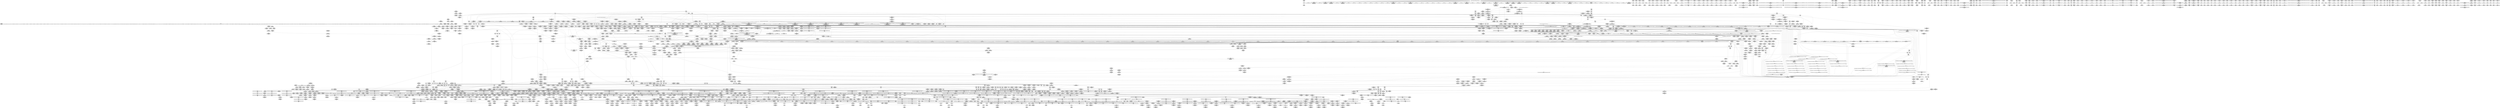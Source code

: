 digraph {
	CE0x62bcca0 [shape=record,shape=Mrecord,label="{CE0x62bcca0|tomoyo_domain:bb}"]
	"CONST[source:0(mediator),value:2(dynamic)][purpose:{object}][SrcIdx:14]"
	CE0x8b81080 [shape=record,shape=Mrecord,label="{CE0x8b81080|i64*_getelementptr_inbounds_(_22_x_i64_,_22_x_i64_*___llvm_gcov_ctr10,_i64_0,_i64_15)|*Constant*}"]
	CE0x622e090 [shape=record,shape=Mrecord,label="{CE0x622e090|i64*_getelementptr_inbounds_(_6_x_i64_,_6_x_i64_*___llvm_gcov_ctr25,_i64_0,_i64_4)|*Constant*|*SummSource*}"]
	CE0x574f9a0 [shape=record,shape=Mrecord,label="{CE0x574f9a0|VOIDTB_TE:_SCMRE_32,40_|*MultipleSource*|security/tomoyo/file.c, 742|security/tomoyo/file.c,742|security/tomoyo/file.c,742}"]
	CE0x63f7750 [shape=record,shape=Mrecord,label="{CE0x63f7750|tomoyo_init_request_info:tmp8|security/tomoyo/util.c,1005|*SummSink*}"]
	CE0x6262040 [shape=record,shape=Mrecord,label="{CE0x6262040|__llvm_gcov_indirect_counter_increment114:counters|Function::__llvm_gcov_indirect_counter_increment114&Arg::counters::}"]
	CE0x8b10c80 [shape=record,shape=Mrecord,label="{CE0x8b10c80|tomoyo_check_open_permission:tmp32|security/tomoyo/file.c,761|*SummSink*}"]
	CE0x562bd50 [shape=record,shape=Mrecord,label="{CE0x562bd50|tomoyo_domain:call3|security/tomoyo/common.h,1205|*SummSink*}"]
	CE0x8a2a180 [shape=record,shape=Mrecord,label="{CE0x8a2a180|i32_4|*Constant*}"]
	CE0x6f62960 [shape=record,shape=Mrecord,label="{CE0x6f62960|0:_i8*,_array:_GCRE_tomoyo_path_keyword_external_constant_11_x_i8*_:_elem_10::|security/tomoyo/file.c,167}"]
	CE0x8a3bb30 [shape=record,shape=Mrecord,label="{CE0x8a3bb30|tomoyo_fill_path_info:sub|security/tomoyo/util.c,667}"]
	CE0x73534f0 [shape=record,shape=Mrecord,label="{CE0x73534f0|COLLAPSED:_GCMRE___llvm_gcov_ctr33_internal_global_4_x_i64_zeroinitializer:_elem_0:default:}"]
	CE0x6252a90 [shape=record,shape=Mrecord,label="{CE0x6252a90|tomoyo_path_permission:tmp25|security/tomoyo/file.c,575|*SummSink*}"]
	CE0x61c9f50 [shape=record,shape=Mrecord,label="{CE0x61c9f50|tomoyo_check_open_permission:tmp|*SummSink*}"]
	CE0x64b8c60 [shape=record,shape=Mrecord,label="{CE0x64b8c60|tomoyo_get_realpath:tmp4|security/tomoyo/file.c,151}"]
	CE0x742f800 [shape=record,shape=Mrecord,label="{CE0x742f800|tomoyo_get_mode:tmp3|security/tomoyo/util.c,978|*SummSink*}"]
	CE0x74e41b0 [shape=record,shape=Mrecord,label="{CE0x74e41b0|rcu_lock_acquire:entry|*SummSink*}"]
	CE0x8aaf220 [shape=record,shape=Mrecord,label="{CE0x8aaf220|srcu_read_unlock:entry}"]
	CE0x56c4d10 [shape=record,shape=Mrecord,label="{CE0x56c4d10|tomoyo_check_open_permission:r|security/tomoyo/file.c, 741}"]
	CE0x73f4720 [shape=record,shape=Mrecord,label="{CE0x73f4720|i64_23|*Constant*}"]
	CE0x622d9f0 [shape=record,shape=Mrecord,label="{CE0x622d9f0|tomoyo_fill_path_info:ptr|Function::tomoyo_fill_path_info&Arg::ptr::}"]
	CE0x70c50d0 [shape=record,shape=Mrecord,label="{CE0x70c50d0|tomoyo_get_mode:tmp25|security/tomoyo/util.c,987}"]
	CE0x62ea350 [shape=record,shape=Mrecord,label="{CE0x62ea350|tomoyo_fill_path_info:tmp5|security/tomoyo/util.c,667}"]
	CE0x73de490 [shape=record,shape=Mrecord,label="{CE0x73de490|tomoyo_check_open_permission:tmp11|security/tomoyo/file.c,750|*SummSource*}"]
	CE0x8a80580 [shape=record,shape=Mrecord,label="{CE0x8a80580|tomoyo_check_open_permission:tobool12|security/tomoyo/file.c,761}"]
	CE0x6ff39f0 [shape=record,shape=Mrecord,label="{CE0x6ff39f0|i32_4|*Constant*}"]
	CE0x7167960 [shape=record,shape=Mrecord,label="{CE0x7167960|GLOBAL:tomoyo_domain.__warned|Global_var:tomoyo_domain.__warned}"]
	CE0x7009360 [shape=record,shape=Mrecord,label="{CE0x7009360|tomoyo_init_request_info:conv6|security/tomoyo/util.c,1011|*SummSink*}"]
	CE0x7295cb0 [shape=record,shape=Mrecord,label="{CE0x7295cb0|GLOBAL:tomoyo_ss|Global_var:tomoyo_ss|*SummSink*}"]
	CE0x8b004f0 [shape=record,shape=Mrecord,label="{CE0x8b004f0|tomoyo_get_mode:tmp20|security/tomoyo/util.c,985|*SummSink*}"]
	CE0x54b58a0 [shape=record,shape=Mrecord,label="{CE0x54b58a0|i8*_getelementptr_inbounds_(_12_x_i8_,_12_x_i8_*_.str1,_i32_0,_i32_0)|*Constant*}"]
	CE0x6240a00 [shape=record,shape=Mrecord,label="{CE0x6240a00|rcu_lock_release:tmp5|include/linux/rcupdate.h,423|*SummSource*}"]
	CE0x55a0590 [shape=record,shape=Mrecord,label="{CE0x55a0590|i64_8|*Constant*}"]
	CE0x70383d0 [shape=record,shape=Mrecord,label="{CE0x70383d0|tomoyo_path_permission:bb}"]
	CE0x70b5a00 [shape=record,shape=Mrecord,label="{CE0x70b5a00|i64*_getelementptr_inbounds_(_22_x_i64_,_22_x_i64_*___llvm_gcov_ctr10,_i64_0,_i64_17)|*Constant*}"]
	CE0x7536370 [shape=record,shape=Mrecord,label="{CE0x7536370|i64_3|*Constant*}"]
	CE0x574fc60 [shape=record,shape=Mrecord,label="{CE0x574fc60|tomoyo_read_lock:tmp2|*SummSink*}"]
	CE0x62f2d10 [shape=record,shape=Mrecord,label="{CE0x62f2d10|tomoyo_init_request_info:type|security/tomoyo/util.c,1009|*SummSource*}"]
	CE0x7074040 [shape=record,shape=Mrecord,label="{CE0x7074040|get_current:tmp2|*SummSink*}"]
	CE0x5512200 [shape=record,shape=Mrecord,label="{CE0x5512200|tomoyo_fill_path_info:tmp8|security/tomoyo/util.c,667|*SummSource*}"]
	CE0x6283cc0 [shape=record,shape=Mrecord,label="{CE0x6283cc0|tomoyo_get_mode:entry|*SummSource*}"]
	CE0x57921d0 [shape=record,shape=Mrecord,label="{CE0x57921d0|tomoyo_read_lock:entry}"]
	CE0x7150e90 [shape=record,shape=Mrecord,label="{CE0x7150e90|tomoyo_fill_path_info:call2|security/tomoyo/util.c,666}"]
	CE0x56c6bf0 [shape=record,shape=Mrecord,label="{CE0x56c6bf0|0:_i8*,_8:_i32,_12:_i16,_14:_i8,_15:_i8,_:_SCMRE_12,14_|*MultipleSource*|security/tomoyo/file.c, 740|security/tomoyo/file.c,747}"]
	CE0x7060ac0 [shape=record,shape=Mrecord,label="{CE0x7060ac0|GLOBAL:__llvm_gcov_ctr34|Global_var:__llvm_gcov_ctr34|*SummSink*}"]
	CE0x73aae40 [shape=record,shape=Mrecord,label="{CE0x73aae40|VOIDTB_TE:_CE_0,2048_|*MultipleSource*|security/tomoyo/util.c,1010|security/tomoyo/file.c,564|Function::tomoyo_get_mode&Arg::ns::}"]
	CE0x74bbf70 [shape=record,shape=Mrecord,label="{CE0x74bbf70|tomoyo_const_part_length:tmp19|security/tomoyo/util.c,628|*SummSource*}"]
	CE0x5800bf0 [shape=record,shape=Mrecord,label="{CE0x5800bf0|tomoyo_init_request_info:tmp2|security/tomoyo/util.c,1003|*SummSource*}"]
	CE0x6fe4e30 [shape=record,shape=Mrecord,label="{CE0x6fe4e30|tomoyo_get_realpath:if.end|*SummSink*}"]
	CE0x8ab5c00 [shape=record,shape=Mrecord,label="{CE0x8ab5c00|GLOBAL:__llvm_gcov_ctr34|Global_var:__llvm_gcov_ctr34}"]
	CE0x74bb9b0 [shape=record,shape=Mrecord,label="{CE0x74bb9b0|tomoyo_const_part_length:lor.lhs.false|*SummSink*}"]
	CE0x7376e50 [shape=record,shape=Mrecord,label="{CE0x7376e50|tomoyo_const_part_length:conv20|security/tomoyo/util.c,644|*SummSink*}"]
	CE0x8b97d20 [shape=record,shape=Mrecord,label="{CE0x8b97d20|i64*_getelementptr_inbounds_(_22_x_i64_,_22_x_i64_*___llvm_gcov_ctr10,_i64_0,_i64_16)|*Constant*}"]
	CE0x759ab60 [shape=record,shape=Mrecord,label="{CE0x759ab60|tomoyo_get_mode:arrayidx8|security/tomoyo/util.c,983}"]
	CE0x64b91d0 [shape=record,shape=Mrecord,label="{CE0x64b91d0|tomoyo_init_request_info:tmp5|security/tomoyo/util.c,1004|*SummSink*}"]
	CE0x800aba0 [shape=record,shape=Mrecord,label="{CE0x800aba0|GLOBAL:current_task|Global_var:current_task}"]
	CE0x7140490 [shape=record,shape=Mrecord,label="{CE0x7140490|tomoyo_get_mode:tmp7|security/tomoyo/util.c,979}"]
	CE0x63227e0 [shape=record,shape=Mrecord,label="{CE0x63227e0|tomoyo_const_part_length:bb|*SummSource*}"]
	CE0x64fd1b0 [shape=record,shape=Mrecord,label="{CE0x64fd1b0|_ret_i1_%retval.0,_!dbg_!38916|security/tomoyo/file.c,156|*SummSource*}"]
	CE0x8d19ef0 [shape=record,shape=Mrecord,label="{CE0x8d19ef0|rcu_lock_release:tmp|*SummSource*}"]
	CE0x6379cc0 [shape=record,shape=Mrecord,label="{CE0x6379cc0|tomoyo_domain:call|security/tomoyo/common.h,1205|*SummSink*}"]
	CE0x8a2ea10 [shape=record,shape=Mrecord,label="{CE0x8a2ea10|rcu_lock_release:bb|*SummSource*}"]
	CE0x70863a0 [shape=record,shape=Mrecord,label="{CE0x70863a0|tomoyo_get_realpath:tmp8|security/tomoyo/file.c,152|*SummSink*}"]
	CE0x71b6da0 [shape=record,shape=Mrecord,label="{CE0x71b6da0|i1_false|*Constant*}"]
	CE0x64b1100 [shape=record,shape=Mrecord,label="{CE0x64b1100|tomoyo_get_mode:if.then2}"]
	CE0x61b1150 [shape=record,shape=Mrecord,label="{CE0x61b1150|tomoyo_get_mode:if.end9}"]
	CE0x7140000 [shape=record,shape=Mrecord,label="{CE0x7140000|rcu_lock_acquire:tmp4|include/linux/rcupdate.h,418|*SummSource*}"]
	CE0x7095a50 [shape=record,shape=Mrecord,label="{CE0x7095a50|i64*_getelementptr_inbounds_(_31_x_i64_,_31_x_i64_*___llvm_gcov_ctr43150,_i64_0,_i64_0)|*Constant*|*SummSink*}"]
	CE0x56c9a30 [shape=record,shape=Mrecord,label="{CE0x56c9a30|i64*_getelementptr_inbounds_(_4_x_i64_,_4_x_i64_*___llvm_gcov_ctr33,_i64_0,_i64_2)|*Constant*}"]
	CE0x718f040 [shape=record,shape=Mrecord,label="{CE0x718f040|tomoyo_audit_path_log:tmp2}"]
	CE0x7474130 [shape=record,shape=Mrecord,label="{CE0x7474130|_ret_i32_%retval.0,_!dbg_!38957|security/tomoyo/util.c,652|*SummSource*}"]
	CE0x8b9ffe0 [shape=record,shape=Mrecord,label="{CE0x8b9ffe0|i64*_null|*Constant*|*SummSink*}"]
	CE0x8af9d40 [shape=record,shape=Mrecord,label="{CE0x8af9d40|i64_8|*Constant*}"]
	CE0x61a21e0 [shape=record,shape=Mrecord,label="{CE0x61a21e0|0:_i8*,_8:_i32,_12:_i16,_14:_i8,_15:_i8,_:_SCMRE_0,8_|*MultipleSource*|security/tomoyo/file.c, 740|security/tomoyo/file.c,747}"]
	CE0x70625d0 [shape=record,shape=Mrecord,label="{CE0x70625d0|tomoyo_domain:tmp7|security/tomoyo/common.h,1205}"]
	CE0x74e3bb0 [shape=record,shape=Mrecord,label="{CE0x74e3bb0|srcu_read_lock:dep_map|include/linux/srcu.h,222}"]
	CE0x748e410 [shape=record,shape=Mrecord,label="{CE0x748e410|tomoyo_const_part_length:if.then17|*SummSource*}"]
	CE0x646c490 [shape=record,shape=Mrecord,label="{CE0x646c490|tomoyo_get_mode:tmp8|security/tomoyo/util.c,979}"]
	CE0x739a1d0 [shape=record,shape=Mrecord,label="{CE0x739a1d0|i64*_getelementptr_inbounds_(_22_x_i64_,_22_x_i64_*___llvm_gcov_ctr10,_i64_0,_i64_0)|*Constant*}"]
	CE0x6243ec0 [shape=record,shape=Mrecord,label="{CE0x6243ec0|i64*_getelementptr_inbounds_(_4_x_i64_,_4_x_i64_*___llvm_gcov_ctr33,_i64_0,_i64_3)|*Constant*}"]
	CE0x8a854e0 [shape=record,shape=Mrecord,label="{CE0x8a854e0|tomoyo_const_part_length:tmp50|security/tomoyo/util.c,651}"]
	CE0x61c6940 [shape=record,shape=Mrecord,label="{CE0x61c6940|tomoyo_check_open_permission:tmp50|security/tomoyo/file.c,772}"]
	CE0x7426160 [shape=record,shape=Mrecord,label="{CE0x7426160|i64*_getelementptr_inbounds_(_5_x_i64_,_5_x_i64_*___llvm_gcov_ctr32134,_i64_0,_i64_4)|*Constant*|*SummSink*}"]
	CE0x75e11d0 [shape=record,shape=Mrecord,label="{CE0x75e11d0|tomoyo_path_permission:type|security/tomoyo/file.c,563|*SummSink*}"]
	CE0x70728b0 [shape=record,shape=Mrecord,label="{CE0x70728b0|i8*_getelementptr_inbounds_(_25_x_i8_,_25_x_i8_*_.str12,_i32_0,_i32_0)|*Constant*|*SummSink*}"]
	CE0x6208980 [shape=record,shape=Mrecord,label="{CE0x6208980|tomoyo_fill_path_info:land.rhs}"]
	CE0x64fce90 [shape=record,shape=Mrecord,label="{CE0x64fce90|tomoyo_get_realpath:path|Function::tomoyo_get_realpath&Arg::path::|*SummSource*}"]
	CE0x75e7450 [shape=record,shape=Mrecord,label="{CE0x75e7450|tomoyo_check_open_permission:tmp23|security/tomoyo/file.c,758}"]
	CE0x8a2b4b0 [shape=record,shape=Mrecord,label="{CE0x8a2b4b0|i64_8|*Constant*}"]
	CE0x75db5b0 [shape=record,shape=Mrecord,label="{CE0x75db5b0|tomoyo_const_part_length:tmp10|security/tomoyo/util.c,626}"]
	CE0x72c3b40 [shape=record,shape=Mrecord,label="{CE0x72c3b40|tomoyo_path_permission:path|security/tomoyo/file.c,568|*SummSink*}"]
	CE0x6fb4e30 [shape=record,shape=Mrecord,label="{CE0x6fb4e30|tomoyo_get_mode:tmp6|security/tomoyo/util.c,978}"]
	CE0x5512310 [shape=record,shape=Mrecord,label="{CE0x5512310|tomoyo_fill_path_info:tmp8|security/tomoyo/util.c,667|*SummSink*}"]
	CE0x62cdf60 [shape=record,shape=Mrecord,label="{CE0x62cdf60|128:_i8*,_1208:_%struct.file*,_:_CMRE_32,33_}"]
	CE0x6430ac0 [shape=record,shape=Mrecord,label="{CE0x6430ac0|i64*_getelementptr_inbounds_(_2_x_i64_,_2_x_i64_*___llvm_gcov_ctr32,_i64_0,_i64_1)|*Constant*|*SummSource*}"]
	CE0x8b65130 [shape=record,shape=Mrecord,label="{CE0x8b65130|tomoyo_const_part_length:tmp50|security/tomoyo/util.c,651|*SummSink*}"]
	CE0x70a4f00 [shape=record,shape=Mrecord,label="{CE0x70a4f00|tomoyo_const_part_length:tmp18|security/tomoyo/util.c,627|*SummSource*}"]
	CE0x7285eb0 [shape=record,shape=Mrecord,label="{CE0x7285eb0|0:_i8*,_array:_GCRE_tomoyo_path_keyword_external_constant_11_x_i8*_:_elem_7::|security/tomoyo/file.c,167}"]
	CE0x72d9be0 [shape=record,shape=Mrecord,label="{CE0x72d9be0|tomoyo_const_part_length:lor.lhs.false23|*SummSource*}"]
	CE0x726cd10 [shape=record,shape=Mrecord,label="{CE0x726cd10|VOIDTB_TE:_SCMRE_1,5_|*MultipleSource*|security/tomoyo/file.c, 742|security/tomoyo/file.c,742|security/tomoyo/file.c,742}"]
	CE0x8b97770 [shape=record,shape=Mrecord,label="{CE0x8b97770|tomoyo_check_open_permission:call21|security/tomoyo/file.c,762|*SummSink*}"]
	CE0x8aa3160 [shape=record,shape=Mrecord,label="{CE0x8aa3160|tomoyo_path_permission:return}"]
	CE0x53ca200 [shape=record,shape=Mrecord,label="{CE0x53ca200|tomoyo_get_mode:arrayidx4|security/tomoyo/util.c,983}"]
	CE0x75cdb50 [shape=record,shape=Mrecord,label="{CE0x75cdb50|tomoyo_const_part_length:tmp16|security/tomoyo/util.c,627|*SummSink*}"]
	CE0x566a810 [shape=record,shape=Mrecord,label="{CE0x566a810|tomoyo_path_permission:tmp11|security/tomoyo/file.c,565|*SummSource*}"]
	CE0x63a24d0 [shape=record,shape=Mrecord,label="{CE0x63a24d0|__llvm_gcov_indirect_counter_increment114:counters|Function::__llvm_gcov_indirect_counter_increment114&Arg::counters::|*SummSink*}"]
	CE0x55a0ea0 [shape=record,shape=Mrecord,label="{CE0x55a0ea0|i64*_getelementptr_inbounds_(_2_x_i64_,_2_x_i64_*___llvm_gcov_ctr32,_i64_0,_i64_0)|*Constant*}"]
	CE0x63ece40 [shape=record,shape=Mrecord,label="{CE0x63ece40|rcu_lock_release:tmp7|*SummSource*}"]
	CE0x7470040 [shape=record,shape=Mrecord,label="{CE0x7470040|0:_%struct.tomoyo_obj_info*,_16:_%struct.tomoyo_domain_info*,_24:_%struct.tomoyo_path_info*,_40:_i8,_72:_i8,_75:_i8,_76:_i8,_77:_i8,_:_SCMRE_48,49_}"]
	CE0x56c28e0 [shape=record,shape=Mrecord,label="{CE0x56c28e0|tomoyo_read_lock:call|security/tomoyo/common.h,1097|*SummSource*}"]
	CE0x7371690 [shape=record,shape=Mrecord,label="{CE0x7371690|tomoyo_path_permission:call9|security/tomoyo/file.c,572}"]
	CE0x74766f0 [shape=record,shape=Mrecord,label="{CE0x74766f0|tomoyo_get_mode:tmp|*SummSink*}"]
	CE0x8ccb790 [shape=record,shape=Mrecord,label="{CE0x8ccb790|tomoyo_path_permission:tmp9|security/tomoyo/file.c,565}"]
	CE0x89f7f90 [shape=record,shape=Mrecord,label="{CE0x89f7f90|i64*_getelementptr_inbounds_(_22_x_i64_,_22_x_i64_*___llvm_gcov_ctr10,_i64_0,_i64_7)|*Constant*}"]
	CE0x7425b80 [shape=record,shape=Mrecord,label="{CE0x7425b80|tomoyo_init_request_info:bb|*SummSource*}"]
	CE0x7231cd0 [shape=record,shape=Mrecord,label="{CE0x7231cd0|i64*_getelementptr_inbounds_(_4_x_i64_,_4_x_i64_*___llvm_gcov_ctr24,_i64_0,_i64_0)|*Constant*}"]
	CE0x5485190 [shape=record,shape=Mrecord,label="{CE0x5485190|tomoyo_check_open_permission:tmp44|security/tomoyo/file.c,770|*SummSink*}"]
	CE0x7161030 [shape=record,shape=Mrecord,label="{CE0x7161030|tomoyo_get_mode:profile|Function::tomoyo_get_mode&Arg::profile::}"]
	CE0x6130370 [shape=record,shape=Mrecord,label="{CE0x6130370|i32_2|*Constant*}"]
	CE0x56ff830 [shape=record,shape=Mrecord,label="{CE0x56ff830|tomoyo_get_mode:idxprom6|security/tomoyo/util.c,983|*SummSource*}"]
	CE0x6417a80 [shape=record,shape=Mrecord,label="{CE0x6417a80|tomoyo_get_mode:tmp19|security/tomoyo/util.c,985}"]
	CE0x61fa410 [shape=record,shape=Mrecord,label="{CE0x61fa410|i64*_getelementptr_inbounds_(_11_x_i64_,_11_x_i64_*___llvm_gcov_ctr54147,_i64_0,_i64_6)|*Constant*|*SummSource*}"]
	CE0x6367d90 [shape=record,shape=Mrecord,label="{CE0x6367d90|tomoyo_fill_path_info:const_len6|security/tomoyo/util.c,668|*SummSource*}"]
	CE0x7549ec0 [shape=record,shape=Mrecord,label="{CE0x7549ec0|tomoyo_path_permission:idxprom|security/tomoyo/file.c,563|*SummSource*}"]
	CE0x753dfc0 [shape=record,shape=Mrecord,label="{CE0x753dfc0|tomoyo_check_open_permission:if.end}"]
	CE0x64fce20 [shape=record,shape=Mrecord,label="{CE0x64fce20|tomoyo_get_realpath:path|Function::tomoyo_get_realpath&Arg::path::}"]
	CE0x7400630 [shape=record,shape=Mrecord,label="{CE0x7400630|tomoyo_get_realpath:tmp9|security/tomoyo/file.c,155|*SummSink*}"]
	CE0x723a220 [shape=record,shape=Mrecord,label="{CE0x723a220|tomoyo_const_part_length:sw.epilog}"]
	CE0x75c9a60 [shape=record,shape=Mrecord,label="{CE0x75c9a60|tomoyo_get_mode:tmp2|security/tomoyo/util.c,978}"]
	CE0x7425f40 [shape=record,shape=Mrecord,label="{CE0x7425f40|tomoyo_check_open_permission:tmp6|security/tomoyo/file.c,743|*SummSink*}"]
	CE0x72c3c00 [shape=record,shape=Mrecord,label="{CE0x72c3c00|tomoyo_path_permission:filename5|security/tomoyo/file.c,568}"]
	CE0x7423de0 [shape=record,shape=Mrecord,label="{CE0x7423de0|tomoyo_fill_path_info:tmp6|security/tomoyo/util.c,667}"]
	CE0x8980910 [shape=record,shape=Mrecord,label="{CE0x8980910|i64*_getelementptr_inbounds_(_11_x_i64_,_11_x_i64_*___llvm_gcov_ctr54147,_i64_0,_i64_10)|*Constant*}"]
	CE0x8ab40f0 [shape=record,shape=Mrecord,label="{CE0x8ab40f0|tomoyo_domain:tmp13|security/tomoyo/common.h,1205}"]
	CE0x71b6eb0 [shape=record,shape=Mrecord,label="{CE0x71b6eb0|tomoyo_fill_path_info:cmp|security/tomoyo/util.c,667|*SummSource*}"]
	CE0x6490eb0 [shape=record,shape=Mrecord,label="{CE0x6490eb0|tomoyo_const_part_length:while.body}"]
	CE0x8ccb670 [shape=record,shape=Mrecord,label="{CE0x8ccb670|srcu_read_lock:tmp|*SummSource*}"]
	CE0x8d1a300 [shape=record,shape=Mrecord,label="{CE0x8d1a300|tomoyo_const_part_length:if.end18|*SummSource*}"]
	CE0x63187f0 [shape=record,shape=Mrecord,label="{CE0x63187f0|40:_%struct.tomoyo_policy_namespace*,_48:_i8,_:_GCRE_tomoyo_kernel_domain_external_global_%struct.tomoyo_domain_info_59,60_}"]
	CE0x6388c60 [shape=record,shape=Mrecord,label="{CE0x6388c60|tomoyo_get_mode:call|security/tomoyo/util.c,980|*SummSink*}"]
	CE0x650bb30 [shape=record,shape=Mrecord,label="{CE0x650bb30|get_current:tmp3|*SummSource*}"]
	CE0x56c6d50 [shape=record,shape=Mrecord,label="{CE0x56c6d50|i32_9|*Constant*|*SummSink*}"]
	CE0x7040380 [shape=record,shape=Mrecord,label="{CE0x7040380|tomoyo_get_mode:if.end9|*SummSink*}"]
	CE0x6ff3d80 [shape=record,shape=Mrecord,label="{CE0x6ff3d80|tomoyo_fill_path_info:is_patterned|security/tomoyo/util.c,668|*SummSource*}"]
	CE0x6243b10 [shape=record,shape=Mrecord,label="{CE0x6243b10|tomoyo_const_part_length:tmp20|security/tomoyo/util.c,628|*SummSink*}"]
	CE0x732bf20 [shape=record,shape=Mrecord,label="{CE0x732bf20|tomoyo_fill_path_info:tmp10|*SummSink*}"]
	CE0x54b6320 [shape=record,shape=Mrecord,label="{CE0x54b6320|i64_1|*Constant*}"]
	CE0x64822a0 [shape=record,shape=Mrecord,label="{CE0x64822a0|__llvm_gcov_indirect_counter_increment114:predecessor|Function::__llvm_gcov_indirect_counter_increment114&Arg::predecessor::|*SummSink*}"]
	CE0x6fe49b0 [shape=record,shape=Mrecord,label="{CE0x6fe49b0|tomoyo_init_request_info:tmp13|*LoadInst*|security/tomoyo/util.c,1011}"]
	CE0x6441460 [shape=record,shape=Mrecord,label="{CE0x6441460|tomoyo_check_open_permission:if.end11|*SummSink*}"]
	CE0x7140cb0 [shape=record,shape=Mrecord,label="{CE0x7140cb0|tomoyo_get_mode:bb}"]
	CE0x745ced0 [shape=record,shape=Mrecord,label="{CE0x745ced0|tomoyo_get_mode:tmp10|security/tomoyo/util.c,982|*SummSource*}"]
	CE0x8b00f20 [shape=record,shape=Mrecord,label="{CE0x8b00f20|tomoyo_get_mode:tmp22|security/tomoyo/util.c,986|*SummSource*}"]
	CE0x57dff50 [shape=record,shape=Mrecord,label="{CE0x57dff50|tomoyo_check_open_permission:conv26|security/tomoyo/file.c,770|*SummSource*}"]
	CE0x718f320 [shape=record,shape=Mrecord,label="{CE0x718f320|GLOBAL:tomoyo_index2category|Global_var:tomoyo_index2category}"]
	CE0x73abdc0 [shape=record,shape=Mrecord,label="{CE0x73abdc0|tomoyo_const_part_length:conv|security/tomoyo/util.c,626|*SummSink*}"]
	CE0x5511e20 [shape=record,shape=Mrecord,label="{CE0x5511e20|tomoyo_domain:tobool1|security/tomoyo/common.h,1205}"]
	CE0x7095520 [shape=record,shape=Mrecord,label="{CE0x7095520|__llvm_gcov_indirect_counter_increment114:tmp5|*SummSource*}"]
	CE0x70dd5b0 [shape=record,shape=Mrecord,label="{CE0x70dd5b0|_call_void_rcu_lock_release(%struct.lockdep_map*_%dep_map)_#9,_!dbg_!38905|include/linux/srcu.h,236|*SummSource*}"]
	CE0x73377b0 [shape=record,shape=Mrecord,label="{CE0x73377b0|%struct.tomoyo_domain_info*_null|*Constant*|*SummSink*}"]
	CE0x712d1e0 [shape=record,shape=Mrecord,label="{CE0x712d1e0|tomoyo_fill_path_info:call11|security/tomoyo/util.c,669}"]
	CE0x8d13050 [shape=record,shape=Mrecord,label="{CE0x8d13050|GLOBAL:tomoyo_read_unlock|*Constant*|*SummSink*}"]
	CE0x754e980 [shape=record,shape=Mrecord,label="{CE0x754e980|rcu_lock_acquire:__here|*SummSink*}"]
	CE0x7581fd0 [shape=record,shape=Mrecord,label="{CE0x7581fd0|i64*_getelementptr_inbounds_(_2_x_i64_,_2_x_i64_*___llvm_gcov_ctr31,_i64_0,_i64_1)|*Constant*|*SummSource*}"]
	CE0x633fef0 [shape=record,shape=Mrecord,label="{CE0x633fef0|128:_i8*,_1208:_%struct.file*,_:_CMRE_168,176_|*MultipleSource*|security/tomoyo/common.h,1205|security/tomoyo/common.h,1205}"]
	CE0x62c7c40 [shape=record,shape=Mrecord,label="{CE0x62c7c40|128:_i8*,_1208:_%struct.file*,_:_CMRE_23,24_}"]
	CE0x63a2640 [shape=record,shape=Mrecord,label="{CE0x63a2640|_ret_void|*SummSink*}"]
	CE0x6130bb0 [shape=record,shape=Mrecord,label="{CE0x6130bb0|i64*_getelementptr_inbounds_(_31_x_i64_,_31_x_i64_*___llvm_gcov_ctr43150,_i64_0,_i64_16)|*Constant*}"]
	CE0x70d95e0 [shape=record,shape=Mrecord,label="{CE0x70d95e0|tomoyo_check_open_permission:error.3|*SummSink*}"]
	CE0x74d5470 [shape=record,shape=Mrecord,label="{CE0x74d5470|i64*_getelementptr_inbounds_(_31_x_i64_,_31_x_i64_*___llvm_gcov_ctr43150,_i64_0,_i64_26)|*Constant*|*SummSource*}"]
	CE0x64317e0 [shape=record,shape=Mrecord,label="{CE0x64317e0|tomoyo_get_mode:retval.0}"]
	CE0x72d6870 [shape=record,shape=Mrecord,label="{CE0x72d6870|tomoyo_path_permission:operation8|security/tomoyo/file.c,569}"]
	CE0x6242060 [shape=record,shape=Mrecord,label="{CE0x6242060|tomoyo_audit_path_log:operation|security/tomoyo/file.c,168|*SummSink*}"]
	CE0x746d8a0 [shape=record,shape=Mrecord,label="{CE0x746d8a0|tomoyo_get_mode:tobool|security/tomoyo/util.c,978}"]
	CE0x63023e0 [shape=record,shape=Mrecord,label="{CE0x63023e0|128:_i8*,_1208:_%struct.file*,_:_CMRE_80,88_|*MultipleSource*|security/tomoyo/common.h,1205|security/tomoyo/common.h,1205}"]
	CE0x6308e90 [shape=record,shape=Mrecord,label="{CE0x6308e90|128:_i8*,_1208:_%struct.file*,_:_CMRE_144,152_|*MultipleSource*|security/tomoyo/common.h,1205|security/tomoyo/common.h,1205}"]
	CE0x74ec9d0 [shape=record,shape=Mrecord,label="{CE0x74ec9d0|_call_void_mcount()_#3}"]
	CE0x71b6a40 [shape=record,shape=Mrecord,label="{CE0x71b6a40|i32_47|*Constant*|*SummSource*}"]
	CE0x56ad110 [shape=record,shape=Mrecord,label="{CE0x56ad110|tomoyo_const_part_length:incdec.ptr|security/tomoyo/util.c,626|*SummSink*}"]
	CE0x7106560 [shape=record,shape=Mrecord,label="{CE0x7106560|i8*_null|*Constant*|*SummSink*}"]
	CE0x739efa0 [shape=record,shape=Mrecord,label="{CE0x739efa0|tomoyo_const_part_length:tmp47|security/tomoyo/util.c,646|*SummSource*}"]
	CE0x6ffec20 [shape=record,shape=Mrecord,label="{CE0x6ffec20|tomoyo_check_open_permission:tmp8|security/tomoyo/file.c,750|*SummSink*}"]
	CE0x89d2080 [shape=record,shape=Mrecord,label="{CE0x89d2080|tomoyo_path_permission:profile|security/tomoyo/file.c,564|*SummSink*}"]
	CE0x64cd9c0 [shape=record,shape=Mrecord,label="{CE0x64cd9c0|tomoyo_check_open_permission:idxprom|security/tomoyo/file.c,738|*SummSource*}"]
	CE0x8aaf020 [shape=record,shape=Mrecord,label="{CE0x8aaf020|_call_void_srcu_read_unlock(%struct.srcu_struct*_tomoyo_ss,_i32_%idx)_#9,_!dbg_!38903|security/tomoyo/common.h,1109|*SummSink*}"]
	CE0x566a8d0 [shape=record,shape=Mrecord,label="{CE0x566a8d0|tomoyo_path_permission:tmp11|security/tomoyo/file.c,565|*SummSink*}"]
	CE0x622fa90 [shape=record,shape=Mrecord,label="{CE0x622fa90|tomoyo_check_open_permission:tmp52|security/tomoyo/file.c,773|*SummSink*}"]
	CE0x732c150 [shape=record,shape=Mrecord,label="{CE0x732c150|i64*_getelementptr_inbounds_(_5_x_i64_,_5_x_i64_*___llvm_gcov_ctr28130,_i64_0,_i64_4)|*Constant*|*SummSource*}"]
	CE0x89f1670 [shape=record,shape=Mrecord,label="{CE0x89f1670|i64*_getelementptr_inbounds_(_31_x_i64_,_31_x_i64_*___llvm_gcov_ctr43150,_i64_0,_i64_28)|*Constant*}"]
	CE0x8b90cb0 [shape=record,shape=Mrecord,label="{CE0x8b90cb0|tomoyo_check_open_permission:tobool19|security/tomoyo/file.c,762|*SummSink*}"]
	CE0x701a810 [shape=record,shape=Mrecord,label="{CE0x701a810|rcu_lock_acquire:tmp2|*SummSink*}"]
	CE0x754e5e0 [shape=record,shape=Mrecord,label="{CE0x754e5e0|GLOBAL:__srcu_read_unlock|*Constant*|*SummSource*}"]
	CE0x55e3c50 [shape=record,shape=Mrecord,label="{CE0x55e3c50|tomoyo_const_part_length:tmp22|security/tomoyo/util.c,634}"]
	CE0x5577f60 [shape=record,shape=Mrecord,label="{CE0x5577f60|i64*_getelementptr_inbounds_(_4_x_i64_,_4_x_i64_*___llvm_gcov_ctr24,_i64_0,_i64_1)|*Constant*|*SummSink*}"]
	CE0x635fed0 [shape=record,shape=Mrecord,label="{CE0x635fed0|tomoyo_get_mode:if.then2|*SummSink*}"]
	CE0x64b0960 [shape=record,shape=Mrecord,label="{CE0x64b0960|tomoyo_get_mode:arrayidx4|security/tomoyo/util.c,983|*SummSource*}"]
	CE0x6431770 [shape=record,shape=Mrecord,label="{CE0x6431770|tomoyo_get_mode:and|security/tomoyo/util.c,987}"]
	CE0x54dde30 [shape=record,shape=Mrecord,label="{CE0x54dde30|srcu_read_unlock:tmp1|*SummSource*}"]
	CE0x63e42b0 [shape=record,shape=Mrecord,label="{CE0x63e42b0|tomoyo_const_part_length:tmp19|security/tomoyo/util.c,628|*SummSink*}"]
	CE0x8b5f210 [shape=record,shape=Mrecord,label="{CE0x8b5f210|tomoyo_get_mode:default_config|security/tomoyo/util.c,986|*SummSource*}"]
	CE0x5510c30 [shape=record,shape=Mrecord,label="{CE0x5510c30|GLOBAL:tomoyo_path_keyword|Global_var:tomoyo_path_keyword|*SummSink*}"]
	CE0x70386f0 [shape=record,shape=Mrecord,label="{CE0x70386f0|i64*_getelementptr_inbounds_(_10_x_i64_,_10_x_i64_*___llvm_gcov_ctr34,_i64_0,_i64_0)|*Constant*}"]
	CE0x6481fc0 [shape=record,shape=Mrecord,label="{CE0x6481fc0|__llvm_gcov_indirect_counter_increment114:entry|*SummSink*}"]
	CE0x63bc8c0 [shape=record,shape=Mrecord,label="{CE0x63bc8c0|i8*_null|*Constant*}"]
	CE0x6fc2fb0 [shape=record,shape=Mrecord,label="{CE0x6fc2fb0|tomoyo_audit_path_log:path2|security/tomoyo/file.c,169|*SummSource*}"]
	CE0x89c5d70 [shape=record,shape=Mrecord,label="{CE0x89c5d70|i64_6|*Constant*}"]
	CE0x71e71f0 [shape=record,shape=Mrecord,label="{CE0x71e71f0|i64_3|*Constant*}"]
	CE0x70a5380 [shape=record,shape=Mrecord,label="{CE0x70a5380|rcu_lock_release:tmp2|*SummSource*}"]
	CE0x637a3e0 [shape=record,shape=Mrecord,label="{CE0x637a3e0|tomoyo_init_request_info:mode|security/tomoyo/util.c,1010|*SummSource*}"]
	CE0x7074130 [shape=record,shape=Mrecord,label="{CE0x7074130|get_current:tmp3}"]
	CE0x61c69b0 [shape=record,shape=Mrecord,label="{CE0x61c69b0|tomoyo_check_open_permission:tmp50|security/tomoyo/file.c,772|*SummSource*}"]
	CE0x71e07c0 [shape=record,shape=Mrecord,label="{CE0x71e07c0|tomoyo_path_permission:mode2|security/tomoyo/file.c,565|*SummSink*}"]
	CE0x745cdf0 [shape=record,shape=Mrecord,label="{CE0x745cdf0|tomoyo_get_mode:tmp15|security/tomoyo/util.c,983}"]
	CE0x70bc240 [shape=record,shape=Mrecord,label="{CE0x70bc240|tomoyo_check_open_permission:tmp40|security/tomoyo/file.c,752}"]
	CE0x8b91040 [shape=record,shape=Mrecord,label="{CE0x8b91040|tomoyo_check_open_permission:cond|security/tomoyo/file.c,762|*SummSource*}"]
	CE0x7401040 [shape=record,shape=Mrecord,label="{CE0x7401040|i1_false|*Constant*}"]
	CE0x700c4e0 [shape=record,shape=Mrecord,label="{CE0x700c4e0|0:_i8,_array:_GCR_tomoyo_p2mac_internal_constant_11_x_i8_c_00_01_01_01_03_04_06_09_0A_13_15_,_align_1:_elem_6::|security/tomoyo/file.c,563}"]
	CE0x739a030 [shape=record,shape=Mrecord,label="{CE0x739a030|i64*_getelementptr_inbounds_(_5_x_i64_,_5_x_i64_*___llvm_gcov_ctr32134,_i64_0,_i64_0)|*Constant*|*SummSink*}"]
	CE0x739b300 [shape=record,shape=Mrecord,label="{CE0x739b300|tomoyo_path_permission:call9|security/tomoyo/file.c,572|*SummSink*}"]
	CE0x56e2b40 [shape=record,shape=Mrecord,label="{CE0x56e2b40|i64*_getelementptr_inbounds_(_6_x_i64_,_6_x_i64_*___llvm_gcov_ctr25,_i64_0,_i64_3)|*Constant*|*SummSink*}"]
	CE0x7377450 [shape=record,shape=Mrecord,label="{CE0x7377450|tomoyo_const_part_length:cmp21|security/tomoyo/util.c,644|*SummSource*}"]
	CE0x8ae20b0 [shape=record,shape=Mrecord,label="{CE0x8ae20b0|srcu_read_unlock:idx|Function::srcu_read_unlock&Arg::idx::|*SummSource*}"]
	CE0x56c9060 [shape=record,shape=Mrecord,label="{CE0x56c9060|rcu_lock_release:tmp3|*SummSource*}"]
	CE0x75c90b0 [shape=record,shape=Mrecord,label="{CE0x75c90b0|rcu_lock_acquire:tmp5|include/linux/rcupdate.h,418|*SummSource*}"]
	CE0x553ee00 [shape=record,shape=Mrecord,label="{CE0x553ee00|tomoyo_const_part_length:add29|security/tomoyo/util.c,646|*SummSink*}"]
	CE0x7140b30 [shape=record,shape=Mrecord,label="{CE0x7140b30|tomoyo_fill_path_info:call|security/tomoyo/util.c,664|*SummSource*}"]
	CE0x8ae97a0 [shape=record,shape=Mrecord,label="{CE0x8ae97a0|tomoyo_get_mode:cmp11|security/tomoyo/util.c,985}"]
	CE0x747d010 [shape=record,shape=Mrecord,label="{CE0x747d010|tomoyo_init_request_info:tmp3|security/tomoyo/util.c,1004|*SummSource*}"]
	CE0x7606360 [shape=record,shape=Mrecord,label="{CE0x7606360|i32_0|*Constant*}"]
	CE0x747d7a0 [shape=record,shape=Mrecord,label="{CE0x747d7a0|GLOBAL:tomoyo_realpath_from_path|*Constant*}"]
	CE0x62411e0 [shape=record,shape=Mrecord,label="{CE0x62411e0|tomoyo_const_part_length:if.then}"]
	CE0x62f1680 [shape=record,shape=Mrecord,label="{CE0x62f1680|128:_i8*,_1208:_%struct.file*,_:_CMRE_46,47_}"]
	CE0x61e8fb0 [shape=record,shape=Mrecord,label="{CE0x61e8fb0|tomoyo_check_open_permission:tmp4|security/tomoyo/file.c,742|*SummSink*}"]
	CE0x70a6da0 [shape=record,shape=Mrecord,label="{CE0x70a6da0|tomoyo_check_open_permission:tmp39|security/tomoyo/file.c,766|*SummSource*}"]
	CE0x7008e80 [shape=record,shape=Mrecord,label="{CE0x7008e80|tomoyo_get_realpath:if.end|*SummSource*}"]
	CE0x6294c50 [shape=record,shape=Mrecord,label="{CE0x6294c50|tomoyo_check_open_permission:tmp25|security/tomoyo/file.c,758|*SummSource*}"]
	CE0x63220b0 [shape=record,shape=Mrecord,label="{CE0x63220b0|tomoyo_const_part_length:conv14|security/tomoyo/util.c,641}"]
	CE0x71e69c0 [shape=record,shape=Mrecord,label="{CE0x71e69c0|tomoyo_check_open_permission:cmp|security/tomoyo/file.c,752|*SummSource*}"]
	CE0x7399550 [shape=record,shape=Mrecord,label="{CE0x7399550|tomoyo_init_request_info:if.then}"]
	CE0x53ca860 [shape=record,shape=Mrecord,label="{CE0x53ca860|i64*_getelementptr_inbounds_(_11_x_i64_,_11_x_i64_*___llvm_gcov_ctr54147,_i64_0,_i64_8)|*Constant*|*SummSink*}"]
	CE0x8a3b310 [shape=record,shape=Mrecord,label="{CE0x8a3b310|tomoyo_get_mode:config|security/tomoyo/util.c,981}"]
	"CONST[source:2(external),value:2(dynamic)][purpose:{subject}][SrcIdx:16]"
	CE0x89c5f10 [shape=record,shape=Mrecord,label="{CE0x89c5f10|tomoyo_check_open_permission:tmp17|security/tomoyo/file.c,753}"]
	CE0x63e0480 [shape=record,shape=Mrecord,label="{CE0x63e0480|tomoyo_read_unlock:tmp1}"]
	CE0x5800c90 [shape=record,shape=Mrecord,label="{CE0x5800c90|tomoyo_init_request_info:tmp2|security/tomoyo/util.c,1003|*SummSink*}"]
	CE0x7445eb0 [shape=record,shape=Mrecord,label="{CE0x7445eb0|tomoyo_fill_path_info:frombool|security/tomoyo/util.c,667}"]
	CE0x746d960 [shape=record,shape=Mrecord,label="{CE0x746d960|tomoyo_get_mode:tobool|security/tomoyo/util.c,978|*SummSource*}"]
	CE0x615f840 [shape=record,shape=Mrecord,label="{CE0x615f840|i32_51|*Constant*|*SummSink*}"]
	CE0x564c050 [shape=record,shape=Mrecord,label="{CE0x564c050|tomoyo_check_open_permission:tmp43|security/tomoyo/file.c,770|*SummSink*}"]
	CE0x63088f0 [shape=record,shape=Mrecord,label="{CE0x63088f0|128:_i8*,_1208:_%struct.file*,_:_CMRE_120,128_|*MultipleSource*|security/tomoyo/common.h,1205|security/tomoyo/common.h,1205}"]
	CE0x747d2d0 [shape=record,shape=Mrecord,label="{CE0x747d2d0|i64_0|*Constant*}"]
	CE0x8d01aa0 [shape=record,shape=Mrecord,label="{CE0x8d01aa0|tomoyo_get_mode:tmp27|security/tomoyo/util.c,988|*SummSink*}"]
	CE0x6f63600 [shape=record,shape=Mrecord,label="{CE0x6f63600|tomoyo_audit_path_log:bb|*SummSource*}"]
	CE0x620cea0 [shape=record,shape=Mrecord,label="{CE0x620cea0|128:_i8*,_1208:_%struct.file*,_:_CMRE_3,4_}"]
	CE0x563e9b0 [shape=record,shape=Mrecord,label="{CE0x563e9b0|tomoyo_check_open_permission:tmp9|security/tomoyo/file.c,750|*SummSource*}"]
	CE0x5565e60 [shape=record,shape=Mrecord,label="{CE0x5565e60|tomoyo_check_open_permission:tmp7|security/tomoyo/file.c,743}"]
	CE0x63ed5f0 [shape=record,shape=Mrecord,label="{CE0x63ed5f0|tomoyo_get_realpath:name1|security/tomoyo/file.c,151|*SummSource*}"]
	CE0x6388830 [shape=record,shape=Mrecord,label="{CE0x6388830|tomoyo_domain:tobool1|security/tomoyo/common.h,1205|*SummSink*}"]
	CE0x62c7840 [shape=record,shape=Mrecord,label="{CE0x62c7840|128:_i8*,_1208:_%struct.file*,_:_CMRE_21,22_}"]
	CE0x745cbc0 [shape=record,shape=Mrecord,label="{CE0x745cbc0|tomoyo_get_mode:arrayidx4|security/tomoyo/util.c,983}"]
	CE0x8ab48b0 [shape=record,shape=Mrecord,label="{CE0x8ab48b0|tomoyo_domain:tmp10|security/tomoyo/common.h,1205|*SummSink*}"]
	CE0x634fe90 [shape=record,shape=Mrecord,label="{CE0x634fe90|i8*_undef|*Constant*}"]
	CE0x56c2de0 [shape=record,shape=Mrecord,label="{CE0x56c2de0|tomoyo_check_open_permission:flag|Function::tomoyo_check_open_permission&Arg::flag::|*SummSink*}"]
	CE0x563b640 [shape=record,shape=Mrecord,label="{CE0x563b640|0:_%struct.tomoyo_obj_info*,_16:_%struct.tomoyo_domain_info*,_24:_%struct.tomoyo_path_info*,_40:_i8,_72:_i8,_75:_i8,_76:_i8,_77:_i8,_:_SCMRE_75,76_|*MultipleSource*|security/tomoyo/file.c,741|security/tomoyo/file.c, 741|security/tomoyo/file.c,748}"]
	CE0x61bc640 [shape=record,shape=Mrecord,label="{CE0x61bc640|tomoyo_check_open_permission:tmp49|security/tomoyo/file.c,771}"]
	CE0x719eff0 [shape=record,shape=Mrecord,label="{CE0x719eff0|tomoyo_const_part_length:tmp15|security/tomoyo/util.c,627|*SummSink*}"]
	CE0x6173ee0 [shape=record,shape=Mrecord,label="{CE0x6173ee0|tomoyo_const_part_length:tmp34|security/tomoyo/util.c,642|*SummSource*}"]
	CE0x61ba6f0 [shape=record,shape=Mrecord,label="{CE0x61ba6f0|tomoyo_check_open_permission:tmp52|security/tomoyo/file.c,773}"]
	CE0x57bb3c0 [shape=record,shape=Mrecord,label="{CE0x57bb3c0|i64*_getelementptr_inbounds_(_2_x_i64_,_2_x_i64_*___llvm_gcov_ctr23,_i64_0,_i64_1)|*Constant*|*SummSource*}"]
	CE0x5792880 [shape=record,shape=Mrecord,label="{CE0x5792880|i64_2|*Constant*}"]
	CE0x6301bf0 [shape=record,shape=Mrecord,label="{CE0x6301bf0|128:_i8*,_1208:_%struct.file*,_:_CMRE_51,52_}"]
	CE0x75ab250 [shape=record,shape=Mrecord,label="{CE0x75ab250|tomoyo_path_permission:mode2|security/tomoyo/file.c,565}"]
	CE0x73e1ee0 [shape=record,shape=Mrecord,label="{CE0x73e1ee0|tomoyo_path_permission:cmp10|security/tomoyo/file.c,573|*SummSink*}"]
	CE0x5511520 [shape=record,shape=Mrecord,label="{CE0x5511520|srcu_read_unlock:tmp2}"]
	CE0x8a3e7a0 [shape=record,shape=Mrecord,label="{CE0x8a3e7a0|tomoyo_audit_path_log:operation|security/tomoyo/file.c,168|*SummSource*}"]
	CE0x7555c50 [shape=record,shape=Mrecord,label="{CE0x7555c50|tomoyo_const_part_length:cmp|security/tomoyo/util.c,626|*SummSource*}"]
	CE0x89d5010 [shape=record,shape=Mrecord,label="{CE0x89d5010|tomoyo_check_open_permission:tmp17|security/tomoyo/file.c,753|*SummSink*}"]
	CE0x613b000 [shape=record,shape=Mrecord,label="{CE0x613b000|get_current:tmp4|./arch/x86/include/asm/current.h,14|*SummSource*}"]
	CE0x549aea0 [shape=record,shape=Mrecord,label="{CE0x549aea0|tomoyo_domain:tmp13|security/tomoyo/common.h,1205|*SummSource*}"]
	CE0x620cd50 [shape=record,shape=Mrecord,label="{CE0x620cd50|128:_i8*,_1208:_%struct.file*,_:_CMRE_40,41_}"]
	CE0x620d100 [shape=record,shape=Mrecord,label="{CE0x620d100|128:_i8*,_1208:_%struct.file*,_:_CMRE_4,5_}"]
	CE0x563e7c0 [shape=record,shape=Mrecord,label="{CE0x563e7c0|tomoyo_check_open_permission:tmp9|security/tomoyo/file.c,750|*SummSink*}"]
	CE0x564baf0 [shape=record,shape=Mrecord,label="{CE0x564baf0|tomoyo_check_open_permission:tmp43|security/tomoyo/file.c,770}"]
	CE0x61b0670 [shape=record,shape=Mrecord,label="{CE0x61b0670|GLOBAL:full_name_hash|*Constant*|*SummSink*}"]
	CE0x62c7fb0 [shape=record,shape=Mrecord,label="{CE0x62c7fb0|128:_i8*,_1208:_%struct.file*,_:_CMRE_26,27_}"]
	CE0x6fff560 [shape=record,shape=Mrecord,label="{CE0x6fff560|tomoyo_check_open_permission:land.lhs.true13|*SummSource*}"]
	CE0x6322410 [shape=record,shape=Mrecord,label="{CE0x6322410|i64*_getelementptr_inbounds_(_4_x_i64_,_4_x_i64_*___llvm_gcov_ctr33,_i64_0,_i64_3)|*Constant*|*SummSink*}"]
	CE0x75f4720 [shape=record,shape=Mrecord,label="{CE0x75f4720|0:_i8,_:_GCMR_tomoyo_domain.__warned_internal_global_i8_0,_section_.data.unlikely_,_align_1:_elem_0:default:}"]
	CE0x739e640 [shape=record,shape=Mrecord,label="{CE0x739e640|i64*_getelementptr_inbounds_(_31_x_i64_,_31_x_i64_*___llvm_gcov_ctr43150,_i64_0,_i64_27)|*Constant*}"]
	CE0x74ca190 [shape=record,shape=Mrecord,label="{CE0x74ca190|tomoyo_const_part_length:tmp44|security/tomoyo/util.c,645}"]
	CE0x72b94d0 [shape=record,shape=Mrecord,label="{CE0x72b94d0|tomoyo_audit_path_log:tmp7|security/tomoyo/file.c,169|*SummSink*}"]
	CE0x53c9e10 [shape=record,shape=Mrecord,label="{CE0x53c9e10|tomoyo_get_mode:idxprom|security/tomoyo/util.c,981}"]
	CE0x5482c20 [shape=record,shape=Mrecord,label="{CE0x5482c20|tomoyo_const_part_length:while.cond|*SummSink*}"]
	CE0x73ab3f0 [shape=record,shape=Mrecord,label="{CE0x73ab3f0|tomoyo_domain:tmp8|security/tomoyo/common.h,1205}"]
	CE0x8b19840 [shape=record,shape=Mrecord,label="{CE0x8b19840|tomoyo_const_part_length:cmp|security/tomoyo/util.c,626|*SummSink*}"]
	CE0x5619bd0 [shape=record,shape=Mrecord,label="{CE0x5619bd0|i64*_getelementptr_inbounds_(_11_x_i64_,_11_x_i64_*___llvm_gcov_ctr54147,_i64_0,_i64_9)|*Constant*|*SummSink*}"]
	CE0x650c2a0 [shape=record,shape=Mrecord,label="{CE0x650c2a0|0:_i8,_array:_GCRE_tomoyo_index2category_constant_39_x_i8_c_00_00_00_00_00_00_00_00_00_00_00_00_00_00_00_00_00_00_00_00_00_00_00_01_01_01_01_01_01_01_01_01_01_01_01_01_01_01_02_,_align_16:_elem_8::|security/tomoyo/util.c,983}"]
	CE0x62c8370 [shape=record,shape=Mrecord,label="{CE0x62c8370|128:_i8*,_1208:_%struct.file*,_:_CMRE_29,30_}"]
	CE0x8d022a0 [shape=record,shape=Mrecord,label="{CE0x8d022a0|tomoyo_get_mode:tmp28|security/tomoyo/util.c,988|*SummSink*}"]
	CE0x750c290 [shape=record,shape=Mrecord,label="{CE0x750c290|i64*_getelementptr_inbounds_(_31_x_i64_,_31_x_i64_*___llvm_gcov_ctr43150,_i64_0,_i64_3)|*Constant*|*SummSource*}"]
	CE0x7399e60 [shape=record,shape=Mrecord,label="{CE0x7399e60|i64*_getelementptr_inbounds_(_5_x_i64_,_5_x_i64_*___llvm_gcov_ctr32134,_i64_0,_i64_0)|*Constant*}"]
	CE0x8c6f5f0 [shape=record,shape=Mrecord,label="{CE0x8c6f5f0|tomoyo_audit_path_log:name|security/tomoyo/file.c,169}"]
	CE0x8ae8fd0 [shape=record,shape=Mrecord,label="{CE0x8ae8fd0|tomoyo_get_mode:conv10|security/tomoyo/util.c,985|*SummSource*}"]
	CE0x7072840 [shape=record,shape=Mrecord,label="{CE0x7072840|i8*_getelementptr_inbounds_(_25_x_i8_,_25_x_i8_*_.str12,_i32_0,_i32_0)|*Constant*|*SummSource*}"]
	CE0x7399610 [shape=record,shape=Mrecord,label="{CE0x7399610|tomoyo_init_request_info:if.then|*SummSource*}"]
	CE0x56ff470 [shape=record,shape=Mrecord,label="{CE0x56ff470|tomoyo_get_mode:config7|security/tomoyo/util.c,983|*SummSource*}"]
	CE0x55c3500 [shape=record,shape=Mrecord,label="{CE0x55c3500|tomoyo_path_permission:tmp1|*SummSink*}"]
	CE0x7344f10 [shape=record,shape=Mrecord,label="{CE0x7344f10|tomoyo_get_realpath:tobool|security/tomoyo/file.c,151|*SummSource*}"]
	CE0x8d055f0 [shape=record,shape=Mrecord,label="{CE0x8d055f0|srcu_read_lock:tmp|*SummSink*}"]
	CE0x7345650 [shape=record,shape=Mrecord,label="{CE0x7345650|tomoyo_check_open_permission:mode|security/tomoyo/file.c,748}"]
	CE0x72d5c20 [shape=record,shape=Mrecord,label="{CE0x72d5c20|tomoyo_path_permission:param|security/tomoyo/file.c,568}"]
	CE0x8cb4920 [shape=record,shape=Mrecord,label="{CE0x8cb4920|tomoyo_get_mode:tmp26|security/tomoyo/util.c,987|*SummSink*}"]
	CE0x6fad1e0 [shape=record,shape=Mrecord,label="{CE0x6fad1e0|tomoyo_audit_path_log:arrayidx|security/tomoyo/file.c,167}"]
	CE0x8a72ad0 [shape=record,shape=Mrecord,label="{CE0x8a72ad0|tomoyo_path_permission:entry|*SummSource*}"]
	CE0x7425c90 [shape=record,shape=Mrecord,label="{CE0x7425c90|tomoyo_init_request_info:bb|*SummSink*}"]
	CE0x5815ea0 [shape=record,shape=Mrecord,label="{CE0x5815ea0|_call_void_mcount()_#3|*SummSink*}"]
	CE0x74fd5b0 [shape=record,shape=Mrecord,label="{CE0x74fd5b0|tomoyo_path_permission:tmp20|security/tomoyo/file.c,573|*SummSink*}"]
	CE0x70a5310 [shape=record,shape=Mrecord,label="{CE0x70a5310|rcu_lock_release:tmp2}"]
	CE0x8c6fb30 [shape=record,shape=Mrecord,label="{CE0x8c6fb30|srcu_read_unlock:tmp3}"]
	CE0x6130610 [shape=record,shape=Mrecord,label="{CE0x6130610|tomoyo_const_part_length:incdec.ptr10|security/tomoyo/util.c,640}"]
	CE0x649c870 [shape=record,shape=Mrecord,label="{CE0x649c870|tomoyo_check_open_permission:if.end23}"]
	CE0x70bc2b0 [shape=record,shape=Mrecord,label="{CE0x70bc2b0|tomoyo_check_open_permission:tmp40|security/tomoyo/file.c,752|*SummSource*}"]
	CE0x54e53a0 [shape=record,shape=Mrecord,label="{CE0x54e53a0|tomoyo_get_mode:config|security/tomoyo/util.c,981}"]
	CE0x746f5e0 [shape=record,shape=Mrecord,label="{CE0x746f5e0|0:_i8,_array:_GCR_.str_private_unnamed_addr_constant_5_x_i8_c_04_02_06_06_00_,_align_1:_elem_0::|security/tomoyo/file.c,738}"]
	CE0x74a00a0 [shape=record,shape=Mrecord,label="{CE0x74a00a0|i64_25|*Constant*|*SummSink*}"]
	CE0x71d59f0 [shape=record,shape=Mrecord,label="{CE0x71d59f0|0:_i8,_array:_GCR_tomoyo_p2mac_internal_constant_11_x_i8_c_00_01_01_01_03_04_06_09_0A_13_15_,_align_1:_elem_10::|security/tomoyo/file.c,563}"]
	CE0x7412770 [shape=record,shape=Mrecord,label="{CE0x7412770|tomoyo_check_open_permission:name|security/tomoyo/file.c,747}"]
	CE0x8a01110 [shape=record,shape=Mrecord,label="{CE0x8a01110|tomoyo_check_open_permission:tmp21|security/tomoyo/file.c,754}"]
	CE0x719ef20 [shape=record,shape=Mrecord,label="{CE0x719ef20|tomoyo_const_part_length:tmp15|security/tomoyo/util.c,627|*SummSource*}"]
	CE0x6303c90 [shape=record,shape=Mrecord,label="{CE0x6303c90|i64_0|*Constant*}"]
	CE0x8a3ba20 [shape=record,shape=Mrecord,label="{CE0x8a3ba20|tomoyo_fill_path_info:idxprom|security/tomoyo/util.c,667}"]
	CE0x56adf40 [shape=record,shape=Mrecord,label="{CE0x56adf40|tomoyo_const_part_length:tmp32|security/tomoyo/util.c,641|*SummSource*}"]
	CE0x702ef30 [shape=record,shape=Mrecord,label="{CE0x702ef30|GLOBAL:rcu_lock_acquire|*Constant*|*SummSource*}"]
	CE0x8aaefb0 [shape=record,shape=Mrecord,label="{CE0x8aaefb0|GLOBAL:srcu_read_unlock|*Constant*|*SummSource*}"]
	CE0x73b0160 [shape=record,shape=Mrecord,label="{CE0x73b0160|tomoyo_const_part_length:tmp6|security/tomoyo/util.c,625}"]
	CE0x750c340 [shape=record,shape=Mrecord,label="{CE0x750c340|i64*_getelementptr_inbounds_(_31_x_i64_,_31_x_i64_*___llvm_gcov_ctr43150,_i64_0,_i64_3)|*Constant*|*SummSink*}"]
	CE0x72bdaf0 [shape=record,shape=Mrecord,label="{CE0x72bdaf0|0:_i8,_array:_GCRE_tomoyo_index2category_constant_39_x_i8_c_00_00_00_00_00_00_00_00_00_00_00_00_00_00_00_00_00_00_00_00_00_00_00_01_01_01_01_01_01_01_01_01_01_01_01_01_01_01_02_,_align_16:_elem_12::|security/tomoyo/util.c,983}"]
	CE0x5662eb0 [shape=record,shape=Mrecord,label="{CE0x5662eb0|tomoyo_check_open_permission:tobool|security/tomoyo/file.c,750}"]
	CE0x64641e0 [shape=record,shape=Mrecord,label="{CE0x64641e0|tomoyo_audit_path_log:param1|security/tomoyo/file.c,169|*SummSink*}"]
	CE0x7405500 [shape=record,shape=Mrecord,label="{CE0x7405500|tomoyo_const_part_length:cmp25|security/tomoyo/util.c,644|*SummSink*}"]
	CE0x723a5a0 [shape=record,shape=Mrecord,label="{CE0x723a5a0|0:_i8,_array:_GCR_.str_private_unnamed_addr_constant_5_x_i8_c_04_02_06_06_00_,_align_1:_elem_4::|security/tomoyo/file.c,738}"]
	CE0x8b65430 [shape=record,shape=Mrecord,label="{CE0x8b65430|tomoyo_const_part_length:tmp51|security/tomoyo/util.c,651|*SummSource*}"]
	CE0x62ce0a0 [shape=record,shape=Mrecord,label="{CE0x62ce0a0|128:_i8*,_1208:_%struct.file*,_:_CMRE_33,34_}"]
	CE0x6318f70 [shape=record,shape=Mrecord,label="{CE0x6318f70|tomoyo_init_request_info:profile3|security/tomoyo/util.c,1008}"]
	CE0x8b783a0 [shape=record,shape=Mrecord,label="{CE0x8b783a0|tomoyo_check_open_permission:tmp37|security/tomoyo/file.c,762|*SummSource*}"]
	CE0x7141b20 [shape=record,shape=Mrecord,label="{CE0x7141b20|srcu_read_lock:call|include/linux/srcu.h,220}"]
	CE0x745d680 [shape=record,shape=Mrecord,label="{CE0x745d680|tomoyo_get_mode:bb|*SummSink*}"]
	CE0x55772b0 [shape=record,shape=Mrecord,label="{CE0x55772b0|GLOBAL:tomoyo_profile|*Constant*|*SummSink*}"]
	CE0x63e4e50 [shape=record,shape=Mrecord,label="{CE0x63e4e50|tomoyo_const_part_length:tmp17|security/tomoyo/util.c,627|*SummSink*}"]
	CE0x5759630 [shape=record,shape=Mrecord,label="{CE0x5759630|tomoyo_const_part_length:tmp26|security/tomoyo/util.c,641}"]
	CE0x8caafe0 [shape=record,shape=Mrecord,label="{CE0x8caafe0|GLOBAL:kfree|*Constant*|*SummSink*}"]
	CE0x54850c0 [shape=record,shape=Mrecord,label="{CE0x54850c0|tomoyo_check_open_permission:tmp44|security/tomoyo/file.c,770|*SummSource*}"]
	CE0x70bc8f0 [shape=record,shape=Mrecord,label="{CE0x70bc8f0|tomoyo_check_open_permission:tmp41|security/tomoyo/file.c,752|*SummSource*}"]
	CE0x89d1f80 [shape=record,shape=Mrecord,label="{CE0x89d1f80|tomoyo_domain:if.end}"]
	CE0x71fb110 [shape=record,shape=Mrecord,label="{CE0x71fb110|tomoyo_get_mode:call|security/tomoyo/util.c,980}"]
	CE0x73acc40 [shape=record,shape=Mrecord,label="{CE0x73acc40|tomoyo_const_part_length:conv11|security/tomoyo/util.c,641|*SummSource*}"]
	CE0x8a3b2a0 [shape=record,shape=Mrecord,label="{CE0x8a3b2a0|tomoyo_get_mode:tmp9|security/tomoyo/util.c,981}"]
	CE0x8aae8e0 [shape=record,shape=Mrecord,label="{CE0x8aae8e0|_call_void_mcount()_#3}"]
	CE0x7379220 [shape=record,shape=Mrecord,label="{CE0x7379220|0:_i8,_array:_GCRE_tomoyo_index2category_constant_39_x_i8_c_00_00_00_00_00_00_00_00_00_00_00_00_00_00_00_00_00_00_00_00_00_00_00_01_01_01_01_01_01_01_01_01_01_01_01_01_01_01_02_,_align_16:_elem_13::|security/tomoyo/util.c,983}"]
	CE0x55806d0 [shape=record,shape=Mrecord,label="{CE0x55806d0|i64**_getelementptr_inbounds_(_3_x_i64*_,_3_x_i64*_*___llvm_gcda_edge_table44,_i64_0,_i64_1)|*Constant*}"]
	CE0x7353790 [shape=record,shape=Mrecord,label="{CE0x7353790|i64*_getelementptr_inbounds_(_4_x_i64_,_4_x_i64_*___llvm_gcov_ctr24,_i64_0,_i64_0)|*Constant*|*SummSource*}"]
	CE0x630b140 [shape=record,shape=Mrecord,label="{CE0x630b140|GLOBAL:tomoyo_get_mode|*Constant*|*SummSource*}"]
	CE0x7484b40 [shape=record,shape=Mrecord,label="{CE0x7484b40|tomoyo_path_permission:tmp19|security/tomoyo/file.c,573}"]
	CE0x61ba2c0 [shape=record,shape=Mrecord,label="{CE0x61ba2c0|tomoyo_check_open_permission:tmp51|security/tomoyo/file.c,772|*SummSource*}"]
	CE0x5642200 [shape=record,shape=Mrecord,label="{CE0x5642200|tomoyo_check_open_permission:buf|security/tomoyo/file.c, 740}"]
	CE0x74744d0 [shape=record,shape=Mrecord,label="{CE0x74744d0|tomoyo_get_mode:tmp14|security/tomoyo/util.c,983}"]
	CE0x70f9f70 [shape=record,shape=Mrecord,label="{CE0x70f9f70|tomoyo_get_mode:idxprom|security/tomoyo/util.c,981|*SummSink*}"]
	CE0x7503990 [shape=record,shape=Mrecord,label="{CE0x7503990|i64*_getelementptr_inbounds_(_10_x_i64_,_10_x_i64_*___llvm_gcov_ctr34,_i64_0,_i64_8)|*Constant*|*SummSource*}"]
	CE0x8b65cc0 [shape=record,shape=Mrecord,label="{CE0x8b65cc0|tomoyo_const_part_length:retval.0}"]
	CE0x8a3bda0 [shape=record,shape=Mrecord,label="{CE0x8a3bda0|tomoyo_domain:do.body}"]
	CE0x56e2a70 [shape=record,shape=Mrecord,label="{CE0x56e2a70|tomoyo_check_open_permission:flag|Function::tomoyo_check_open_permission&Arg::flag::}"]
	CE0x563b030 [shape=record,shape=Mrecord,label="{CE0x563b030|0:_%struct.tomoyo_obj_info*,_16:_%struct.tomoyo_domain_info*,_24:_%struct.tomoyo_path_info*,_40:_i8,_72:_i8,_75:_i8,_76:_i8,_77:_i8,_:_SCMRE_73,74_|*MultipleSource*|security/tomoyo/file.c,741|security/tomoyo/file.c, 741|security/tomoyo/file.c,748}"]
	CE0x53c9d30 [shape=record,shape=Mrecord,label="{CE0x53c9d30|GLOBAL:tomoyo_profile|*Constant*}"]
	CE0x73ae710 [shape=record,shape=Mrecord,label="{CE0x73ae710|tomoyo_fill_path_info:idxprom|security/tomoyo/util.c,667|*SummSink*}"]
	CE0x53c96d0 [shape=record,shape=Mrecord,label="{CE0x53c96d0|_call_void_mcount()_#3|*SummSink*}"]
	CE0x70388f0 [shape=record,shape=Mrecord,label="{CE0x70388f0|srcu_read_lock:tmp3}"]
	CE0x8b00a00 [shape=record,shape=Mrecord,label="{CE0x8b00a00|tomoyo_get_mode:tmp22|security/tomoyo/util.c,986}"]
	CE0x70dd2e0 [shape=record,shape=Mrecord,label="{CE0x70dd2e0|srcu_read_unlock:dep_map|include/linux/srcu.h,236|*SummSource*}"]
	CE0x7245220 [shape=record,shape=Mrecord,label="{CE0x7245220|tomoyo_check_open_permission:cmp|security/tomoyo/file.c,752}"]
	CE0x63ec5d0 [shape=record,shape=Mrecord,label="{CE0x63ec5d0|tomoyo_const_part_length:tmp27|security/tomoyo/util.c,641}"]
	CE0x74053d0 [shape=record,shape=Mrecord,label="{CE0x74053d0|tomoyo_const_part_length:cmp25|security/tomoyo/util.c,644|*SummSource*}"]
	CE0x6309250 [shape=record,shape=Mrecord,label="{CE0x6309250|128:_i8*,_1208:_%struct.file*,_:_CMRE_160,168_|*MultipleSource*|security/tomoyo/common.h,1205|security/tomoyo/common.h,1205}"]
	CE0x74f2690 [shape=record,shape=Mrecord,label="{CE0x74f2690|tomoyo_check_open_permission:path|Function::tomoyo_check_open_permission&Arg::path::|*SummSink*}"]
	CE0x73acd90 [shape=record,shape=Mrecord,label="{CE0x73acd90|tomoyo_const_part_length:conv11|security/tomoyo/util.c,641|*SummSink*}"]
	CE0x8b69770 [shape=record,shape=Mrecord,label="{CE0x8b69770|tomoyo_const_part_length:tmp52|security/tomoyo/util.c,652|*SummSink*}"]
	CE0x7426010 [shape=record,shape=Mrecord,label="{CE0x7426010|tomoyo_check_open_permission:path|Function::tomoyo_check_open_permission&Arg::path::}"]
	CE0x563b0a0 [shape=record,shape=Mrecord,label="{CE0x563b0a0|0:_%struct.tomoyo_obj_info*,_16:_%struct.tomoyo_domain_info*,_24:_%struct.tomoyo_path_info*,_40:_i8,_72:_i8,_75:_i8,_76:_i8,_77:_i8,_:_SCMRE_74,75_|*MultipleSource*|security/tomoyo/file.c,741|security/tomoyo/file.c, 741|security/tomoyo/file.c,748}"]
	CE0x64fd300 [shape=record,shape=Mrecord,label="{CE0x64fd300|_ret_i1_%retval.0,_!dbg_!38916|security/tomoyo/file.c,156|*SummSink*}"]
	CE0x62cde20 [shape=record,shape=Mrecord,label="{CE0x62cde20|128:_i8*,_1208:_%struct.file*,_:_CMRE_31,32_}"]
	CE0x6499ff0 [shape=record,shape=Mrecord,label="{CE0x6499ff0|40:_%struct.tomoyo_policy_namespace*,_48:_i8,_:_GCRE_tomoyo_kernel_domain_external_global_%struct.tomoyo_domain_info_49,50_|*MultipleSource*|Function::tomoyo_check_open_permission&Arg::domain::|security/tomoyo/util.c,1005|security/tomoyo/util.c,1007|Function::tomoyo_init_request_info&Arg::domain::}"]
	CE0x71b6b50 [shape=record,shape=Mrecord,label="{CE0x71b6b50|i32_47|*Constant*|*SummSink*}"]
	CE0x62846a0 [shape=record,shape=Mrecord,label="{CE0x62846a0|tomoyo_get_mode:index|Function::tomoyo_get_mode&Arg::index::|*SummSource*}"]
	CE0x7413180 [shape=record,shape=Mrecord,label="{CE0x7413180|0:_%struct.tomoyo_obj_info*,_16:_%struct.tomoyo_domain_info*,_24:_%struct.tomoyo_path_info*,_40:_i8,_72:_i8,_75:_i8,_76:_i8,_77:_i8,_:_SCMRE_43,44_}"]
	CE0x6417f80 [shape=record,shape=Mrecord,label="{CE0x6417f80|tomoyo_init_request_info:tmp|*SummSink*}"]
	CE0x8aeb550 [shape=record,shape=Mrecord,label="{CE0x8aeb550|tomoyo_path_permission:conv|security/tomoyo/file.c,564|*SummSource*}"]
	CE0x7423c10 [shape=record,shape=Mrecord,label="{CE0x7423c10|tomoyo_fill_path_info:tmp5|security/tomoyo/util.c,667|*SummSource*}"]
	CE0x630aa10 [shape=record,shape=Mrecord,label="{CE0x630aa10|tomoyo_init_request_info:call4|security/tomoyo/util.c,1010|*SummSource*}"]
	CE0x6240ee0 [shape=record,shape=Mrecord,label="{CE0x6240ee0|GLOBAL:__llvm_gcov_indirect_counter_increment114|*Constant*|*SummSource*}"]
	CE0x650bc60 [shape=record,shape=Mrecord,label="{CE0x650bc60|_call_void_mcount()_#3}"]
	CE0x70d98f0 [shape=record,shape=Mrecord,label="{CE0x70d98f0|tomoyo_check_open_permission:name24|security/tomoyo/file.c,768|*SummSource*}"]
	CE0x74d3710 [shape=record,shape=Mrecord,label="{CE0x74d3710|tomoyo_fill_path_info:const_len6|security/tomoyo/util.c,668}"]
	CE0x749f870 [shape=record,shape=Mrecord,label="{CE0x749f870|i64_24|*Constant*}"]
	CE0x89d4ee0 [shape=record,shape=Mrecord,label="{CE0x89d4ee0|tomoyo_check_open_permission:tmp17|security/tomoyo/file.c,753|*SummSource*}"]
	CE0x8ae1d80 [shape=record,shape=Mrecord,label="{CE0x8ae1d80|i64*_getelementptr_inbounds_(_10_x_i64_,_10_x_i64_*___llvm_gcov_ctr34,_i64_0,_i64_3)|*Constant*|*SummSink*}"]
	CE0x5730740 [shape=record,shape=Mrecord,label="{CE0x5730740|i64*_getelementptr_inbounds_(_4_x_i64_,_4_x_i64_*___llvm_gcov_ctr24,_i64_0,_i64_3)|*Constant*|*SummSource*}"]
	CE0x74ca640 [shape=record,shape=Mrecord,label="{CE0x74ca640|i64*_getelementptr_inbounds_(_31_x_i64_,_31_x_i64_*___llvm_gcov_ctr43150,_i64_0,_i64_26)|*Constant*}"]
	CE0x560a5e0 [shape=record,shape=Mrecord,label="{CE0x560a5e0|tomoyo_check_open_permission:path1|security/tomoyo/file.c,742}"]
	CE0x574f850 [shape=record,shape=Mrecord,label="{CE0x574f850|VOIDTB_TE:_SCMRE_24,32_|*MultipleSource*|security/tomoyo/file.c, 742|security/tomoyo/file.c,742|security/tomoyo/file.c,742}"]
	CE0x620d880 [shape=record,shape=Mrecord,label="{CE0x620d880|128:_i8*,_1208:_%struct.file*,_:_CMRE_20,21_}"]
	CE0x57dfb20 [shape=record,shape=Mrecord,label="{CE0x57dfb20|tomoyo_check_open_permission:tmp46|security/tomoyo/file.c,770|*SummSource*}"]
	CE0x8a850c0 [shape=record,shape=Mrecord,label="{CE0x8a850c0|tomoyo_const_part_length:tmp49|security/tomoyo/util.c,649|*SummSink*}"]
	CE0x6301fa0 [shape=record,shape=Mrecord,label="{CE0x6301fa0|128:_i8*,_1208:_%struct.file*,_:_CMRE_64,72_|*MultipleSource*|security/tomoyo/common.h,1205|security/tomoyo/common.h,1205}"]
	CE0x62840d0 [shape=record,shape=Mrecord,label="{CE0x62840d0|tomoyo_get_mode:index|Function::tomoyo_get_mode&Arg::index::}"]
	CE0x71c77b0 [shape=record,shape=Mrecord,label="{CE0x71c77b0|tomoyo_path_permission:if.end|*SummSink*}"]
	CE0x7062840 [shape=record,shape=Mrecord,label="{CE0x7062840|tomoyo_domain:tmp7|security/tomoyo/common.h,1205|*SummSink*}"]
	CE0x6252940 [shape=record,shape=Mrecord,label="{CE0x6252940|tomoyo_path_permission:tmp25|security/tomoyo/file.c,575|*SummSource*}"]
	CE0x72c3a10 [shape=record,shape=Mrecord,label="{CE0x72c3a10|tomoyo_path_permission:path|security/tomoyo/file.c,568}"]
	CE0x8b65fa0 [shape=record,shape=Mrecord,label="{CE0x8b65fa0|tomoyo_const_part_length:tmp52|security/tomoyo/util.c,652}"]
	CE0x739a0a0 [shape=record,shape=Mrecord,label="{CE0x739a0a0|tomoyo_init_request_info:tmp}"]
	CE0x8c7ee70 [shape=record,shape=Mrecord,label="{CE0x8c7ee70|tomoyo_path_permission:tmp4|security/tomoyo/file.c,564}"]
	CE0x73536e0 [shape=record,shape=Mrecord,label="{CE0x73536e0|rcu_lock_acquire:bb|*SummSink*}"]
	CE0x8a6ead0 [shape=record,shape=Mrecord,label="{CE0x8a6ead0|tomoyo_path_permission:filename|Function::tomoyo_path_permission&Arg::filename::|*SummSource*}"]
	CE0x73adbb0 [shape=record,shape=Mrecord,label="{CE0x73adbb0|tomoyo_fill_path_info:name1|security/tomoyo/util.c,663}"]
	CE0x6250e30 [shape=record,shape=Mrecord,label="{CE0x6250e30|_ret_i32_%error.4,_!dbg_!38968|security/tomoyo/file.c,773|*SummSink*}"]
	CE0x7536690 [shape=record,shape=Mrecord,label="{CE0x7536690|tomoyo_path_permission:tmp5|*LoadInst*|security/tomoyo/file.c,564|*SummSource*}"]
	CE0x553f770 [shape=record,shape=Mrecord,label="{CE0x553f770|i64*_getelementptr_inbounds_(_31_x_i64_,_31_x_i64_*___llvm_gcov_ctr43150,_i64_0,_i64_0)|*Constant*}"]
	CE0x62c7d30 [shape=record,shape=Mrecord,label="{CE0x62c7d30|128:_i8*,_1208:_%struct.file*,_:_CMRE_24,25_}"]
	CE0x7152b60 [shape=record,shape=Mrecord,label="{CE0x7152b60|tomoyo_check_open_permission:name|security/tomoyo/file.c,747|*SummSink*}"]
	CE0x61304a0 [shape=record,shape=Mrecord,label="{CE0x61304a0|_call_void___llvm_gcov_indirect_counter_increment114(i32*___llvm_gcov_global_state_pred45,_i64**_getelementptr_inbounds_(_3_x_i64*_,_3_x_i64*_*___llvm_gcda_edge_table44,_i64_0,_i64_2)),_!dbg_!38930|security/tomoyo/util.c,640|*SummSource*}"]
	CE0x55bcef0 [shape=record,shape=Mrecord,label="{CE0x55bcef0|tomoyo_const_part_length:tmp12|security/tomoyo/util.c,626|*SummSource*}"]
	CE0x64793d0 [shape=record,shape=Mrecord,label="{CE0x64793d0|tomoyo_const_part_length:if.then|*SummSink*}"]
	CE0x8ae9470 [shape=record,shape=Mrecord,label="{CE0x8ae9470|i32_39|*Constant*|*SummSource*}"]
	CE0x8aa3330 [shape=record,shape=Mrecord,label="{CE0x8aa3330|tomoyo_path_permission:call|security/tomoyo/file.c,564}"]
	CE0x7086590 [shape=record,shape=Mrecord,label="{CE0x7086590|_call_void_tomoyo_fill_path_info(%struct.tomoyo_path_info*_%buf)_#9,_!dbg_!38913|security/tomoyo/file.c,152|*SummSource*}"]
	CE0x6273320 [shape=record,shape=Mrecord,label="{CE0x6273320|VOIDTB_TE:_CE_6384,6388_|*MultipleSource*|security/tomoyo/util.c,1010|security/tomoyo/file.c,564|Function::tomoyo_get_mode&Arg::ns::}"]
	CE0x739ee00 [shape=record,shape=Mrecord,label="{CE0x739ee00|tomoyo_const_part_length:tmp47|security/tomoyo/util.c,646}"]
	CE0x637a0c0 [shape=record,shape=Mrecord,label="{CE0x637a0c0|tomoyo_init_request_info:conv|security/tomoyo/util.c,1010|*SummSink*}"]
	CE0x7138cb0 [shape=record,shape=Mrecord,label="{CE0x7138cb0|COLLAPSED:_GCMRE___llvm_gcov_ctr22_internal_global_2_x_i64_zeroinitializer:_elem_0:default:}"]
	CE0x6392d30 [shape=record,shape=Mrecord,label="{CE0x6392d30|tomoyo_init_request_info:tobool|security/tomoyo/util.c,1004}"]
	CE0x613ac50 [shape=record,shape=Mrecord,label="{CE0x613ac50|i64*_getelementptr_inbounds_(_2_x_i64_,_2_x_i64_*___llvm_gcov_ctr53148,_i64_0,_i64_0)|*Constant*|*SummSink*}"]
	CE0x630a7e0 [shape=record,shape=Mrecord,label="{CE0x630a7e0|tomoyo_init_request_info:call4|security/tomoyo/util.c,1010}"]
	CE0x8b024b0 [shape=record,shape=Mrecord,label="{CE0x8b024b0|tomoyo_check_open_permission:tmp31|security/tomoyo/file.c,761}"]
	CE0x61d5c80 [shape=record,shape=Mrecord,label="{CE0x61d5c80|i64_19|*Constant*}"]
	CE0x62f2b60 [shape=record,shape=Mrecord,label="{CE0x62f2b60|tomoyo_init_request_info:type|security/tomoyo/util.c,1009|*SummSink*}"]
	CE0x62404d0 [shape=record,shape=Mrecord,label="{CE0x62404d0|tomoyo_const_part_length:tmp11|security/tomoyo/util.c,626|*SummSource*}"]
	CE0x8d01c90 [shape=record,shape=Mrecord,label="{CE0x8d01c90|tomoyo_get_mode:tmp28|security/tomoyo/util.c,988}"]
	CE0x712d060 [shape=record,shape=Mrecord,label="{CE0x712d060|tomoyo_fill_path_info:frombool10|security/tomoyo/util.c,668|*SummSink*}"]
	CE0x5484bd0 [shape=record,shape=Mrecord,label="{CE0x5484bd0|i64_18|*Constant*|*SummSource*}"]
	CE0x8b19eb0 [shape=record,shape=Mrecord,label="{CE0x8b19eb0|_call_void___llvm_gcov_indirect_counter_increment114(i32*___llvm_gcov_global_state_pred45,_i64**_getelementptr_inbounds_(_3_x_i64*_,_3_x_i64*_*___llvm_gcda_edge_table44,_i64_0,_i64_1)),_!dbg_!38927|security/tomoyo/util.c,634|*SummSource*}"]
	CE0x75e1b60 [shape=record,shape=Mrecord,label="{CE0x75e1b60|tomoyo_path_permission:tmp|*SummSource*}"]
	CE0x73ae4f0 [shape=record,shape=Mrecord,label="{CE0x73ae4f0|tomoyo_fill_path_info:sub|security/tomoyo/util.c,667|*SummSource*}"]
	CE0x62be2d0 [shape=record,shape=Mrecord,label="{CE0x62be2d0|tomoyo_init_request_info:conv|security/tomoyo/util.c,1010|*SummSource*}"]
	CE0x568f2b0 [shape=record,shape=Mrecord,label="{CE0x568f2b0|0:_i8,_array:_GCRE_tomoyo_index2category_constant_39_x_i8_c_00_00_00_00_00_00_00_00_00_00_00_00_00_00_00_00_00_00_00_00_00_00_00_01_01_01_01_01_01_01_01_01_01_01_01_01_01_01_02_,_align_16:_elem_36::|security/tomoyo/util.c,983}"]
	CE0x7105cd0 [shape=record,shape=Mrecord,label="{CE0x7105cd0|i64_176|*Constant*}"]
	CE0x6fb5710 [shape=record,shape=Mrecord,label="{CE0x6fb5710|tomoyo_get_mode:add|security/tomoyo/util.c,984}"]
	CE0x55554c0 [shape=record,shape=Mrecord,label="{CE0x55554c0|tomoyo_domain:do.end}"]
	CE0x56fefe0 [shape=record,shape=Mrecord,label="{CE0x56fefe0|tomoyo_get_mode:tmp16|security/tomoyo/util.c,983|*SummSource*}"]
	CE0x57928f0 [shape=record,shape=Mrecord,label="{CE0x57928f0|i64_2|*Constant*|*SummSource*}"]
	CE0x700c020 [shape=record,shape=Mrecord,label="{CE0x700c020|tomoyo_get_realpath:return|*SummSink*}"]
	CE0x6272ee0 [shape=record,shape=Mrecord,label="{CE0x6272ee0|_call_void_lockdep_rcu_suspicious(i8*_getelementptr_inbounds_(_25_x_i8_,_25_x_i8_*_.str12,_i32_0,_i32_0),_i32_1205,_i8*_getelementptr_inbounds_(_45_x_i8_,_45_x_i8_*_.str13,_i32_0,_i32_0))_#9,_!dbg_!38917|security/tomoyo/common.h,1205}"]
	CE0x89e2b10 [shape=record,shape=Mrecord,label="{CE0x89e2b10|tomoyo_const_part_length:tmp18|security/tomoyo/util.c,627}"]
	CE0x549a3a0 [shape=record,shape=Mrecord,label="{CE0x549a3a0|tomoyo_domain:tmp6|security/tomoyo/common.h,1205}"]
	CE0x8a3c9d0 [shape=record,shape=Mrecord,label="{CE0x8a3c9d0|tomoyo_const_part_length:incdec.ptr7|security/tomoyo/util.c,631}"]
	CE0x7526be0 [shape=record,shape=Mrecord,label="{CE0x7526be0|0:_%struct.tomoyo_obj_info*,_16:_%struct.tomoyo_domain_info*,_24:_%struct.tomoyo_path_info*,_40:_i8,_72:_i8,_75:_i8,_76:_i8,_77:_i8,_:_SCMRE_32,33_}"]
	CE0x70dcff0 [shape=record,shape=Mrecord,label="{CE0x70dcff0|srcu_read_unlock:bb|*SummSource*}"]
	CE0x8b80ee0 [shape=record,shape=Mrecord,label="{CE0x8b80ee0|tomoyo_check_open_permission:tmp35|security/tomoyo/file.c,761|*SummSink*}"]
	CE0x7062ce0 [shape=record,shape=Mrecord,label="{CE0x7062ce0|_call_void_tomoyo_fill_path_info(%struct.tomoyo_path_info*_%buf)_#9,_!dbg_!38913|security/tomoyo/file.c,152|*SummSink*}"]
	CE0x63038f0 [shape=record,shape=Mrecord,label="{CE0x63038f0|i32_6|*Constant*|*SummSource*}"]
	CE0x649be10 [shape=record,shape=Mrecord,label="{CE0x649be10|tomoyo_init_request_info:profile2|security/tomoyo/util.c,1007|*SummSink*}"]
	CE0x72c4280 [shape=record,shape=Mrecord,label="{CE0x72c4280|tomoyo_path_permission:param6|security/tomoyo/file.c,569}"]
	CE0x7377d00 [shape=record,shape=Mrecord,label="{CE0x7377d00|i64_22|*Constant*}"]
	CE0x73abff0 [shape=record,shape=Mrecord,label="{CE0x73abff0|__llvm_gcov_indirect_counter_increment114:pred|*SummSink*}"]
	CE0x62bc7c0 [shape=record,shape=Mrecord,label="{CE0x62bc7c0|tomoyo_domain:tmp10|security/tomoyo/common.h,1205}"]
	CE0x6399db0 [shape=record,shape=Mrecord,label="{CE0x6399db0|i32_2|*Constant*}"]
	CE0x7140bc0 [shape=record,shape=Mrecord,label="{CE0x7140bc0|tomoyo_get_mode:if.then|*SummSource*}"]
	CE0x549a4a0 [shape=record,shape=Mrecord,label="{CE0x549a4a0|tomoyo_domain:tmp5|security/tomoyo/common.h,1205|*SummSink*}"]
	CE0x6490100 [shape=record,shape=Mrecord,label="{CE0x6490100|i32_49|*Constant*|*SummSource*}"]
	CE0x8a3f9c0 [shape=record,shape=Mrecord,label="{CE0x8a3f9c0|get_current:tmp1}"]
	CE0x53ca090 [shape=record,shape=Mrecord,label="{CE0x53ca090|tomoyo_get_mode:return}"]
	CE0x7377d70 [shape=record,shape=Mrecord,label="{CE0x7377d70|i64_22|*Constant*|*SummSource*}"]
	CE0x7040200 [shape=record,shape=Mrecord,label="{CE0x7040200|tomoyo_fill_path_info:tmp3|security/tomoyo/util.c,667|*SummSink*}"]
	CE0x89c5a20 [shape=record,shape=Mrecord,label="{CE0x89c5a20|i64_5|*Constant*|*SummSource*}"]
	CE0x72eda10 [shape=record,shape=Mrecord,label="{CE0x72eda10|tomoyo_path_permission:r|Function::tomoyo_path_permission&Arg::r::|*SummSource*}"]
	CE0x5612510 [shape=record,shape=Mrecord,label="{CE0x5612510|0:_i8,_array:_GCRE_tomoyo_index2category_constant_39_x_i8_c_00_00_00_00_00_00_00_00_00_00_00_00_00_00_00_00_00_00_00_00_00_00_00_01_01_01_01_01_01_01_01_01_01_01_01_01_01_01_02_,_align_16:_elem_26::|security/tomoyo/util.c,983}"]
	CE0x8ae95e0 [shape=record,shape=Mrecord,label="{CE0x8ae95e0|tomoyo_get_mode:add|security/tomoyo/util.c,984|*SummSource*}"]
	CE0x70c55e0 [shape=record,shape=Mrecord,label="{CE0x70c55e0|i64*_getelementptr_inbounds_(_12_x_i64_,_12_x_i64_*___llvm_gcov_ctr31133,_i64_0,_i64_10)|*Constant*|*SummSource*}"]
	CE0x7231820 [shape=record,shape=Mrecord,label="{CE0x7231820|%struct.lockdep_map*_null|*Constant*|*SummSource*}"]
	CE0x57bbf60 [shape=record,shape=Mrecord,label="{CE0x57bbf60|tomoyo_path_permission:tmp|*SummSink*}"]
	CE0x562bea0 [shape=record,shape=Mrecord,label="{CE0x562bea0|GLOBAL:get_current|*Constant*}"]
	CE0x56ad270 [shape=record,shape=Mrecord,label="{CE0x56ad270|tomoyo_const_part_length:incdec.ptr19|security/tomoyo/util.c,643}"]
	CE0x65db640 [shape=record,shape=Mrecord,label="{CE0x65db640|tomoyo_check_open_permission:tmp29|security/tomoyo/file.c,761}"]
	CE0x719eab0 [shape=record,shape=Mrecord,label="{CE0x719eab0|tomoyo_const_part_length:if.then5}"]
	CE0x5694330 [shape=record,shape=Mrecord,label="{CE0x5694330|i32_22|*Constant*|*SummSink*}"]
	CE0x570fe90 [shape=record,shape=Mrecord,label="{CE0x570fe90|tomoyo_check_open_permission:and|security/tomoyo/file.c,738|*SummSink*}"]
	CE0x7286260 [shape=record,shape=Mrecord,label="{CE0x7286260|tomoyo_audit_path_log:idxprom|security/tomoyo/file.c,167|*SummSource*}"]
	CE0x747d3f0 [shape=record,shape=Mrecord,label="{CE0x747d3f0|tomoyo_check_open_permission:call1|security/tomoyo/file.c,751|*SummSource*}"]
	CE0x61c62c0 [shape=record,shape=Mrecord,label="{CE0x61c62c0|i64*_getelementptr_inbounds_(_22_x_i64_,_22_x_i64_*___llvm_gcov_ctr10,_i64_0,_i64_21)|*Constant*}"]
	CE0x70c5340 [shape=record,shape=Mrecord,label="{CE0x70c5340|i64*_getelementptr_inbounds_(_12_x_i64_,_12_x_i64_*___llvm_gcov_ctr31133,_i64_0,_i64_10)|*Constant*}"]
	CE0x54e5560 [shape=record,shape=Mrecord,label="{CE0x54e5560|tomoyo_get_mode:arrayidx|security/tomoyo/util.c,981}"]
	CE0x63cc920 [shape=record,shape=Mrecord,label="{CE0x63cc920|tomoyo_get_realpath:name|security/tomoyo/file.c,150}"]
	CE0x8ae9100 [shape=record,shape=Mrecord,label="{CE0x8ae9100|tomoyo_get_mode:conv10|security/tomoyo/util.c,985|*SummSink*}"]
	CE0x89e3980 [shape=record,shape=Mrecord,label="{CE0x89e3980|rcu_lock_acquire:tmp1|*SummSink*}"]
	CE0x8a41260 [shape=record,shape=Mrecord,label="{CE0x8a41260|tomoyo_get_realpath:entry|*SummSource*}"]
	CE0x75f4970 [shape=record,shape=Mrecord,label="{CE0x75f4970|tomoyo_domain:tmp8|security/tomoyo/common.h,1205|*SummSource*}"]
	CE0x6283e60 [shape=record,shape=Mrecord,label="{CE0x6283e60|tomoyo_get_mode:ns|Function::tomoyo_get_mode&Arg::ns::|*SummSource*}"]
	CE0x6fb84f0 [shape=record,shape=Mrecord,label="{CE0x6fb84f0|_call_void___srcu_read_unlock(%struct.srcu_struct*_%sp,_i32_%idx)_#9,_!dbg_!38906|include/linux/srcu.h,237}"]
	CE0x74ca7f0 [shape=record,shape=Mrecord,label="{CE0x74ca7f0|tomoyo_const_part_length:tmp44|security/tomoyo/util.c,645|*SummSource*}"]
	CE0x6321f00 [shape=record,shape=Mrecord,label="{CE0x6321f00|tomoyo_const_part_length:tmp28|security/tomoyo/util.c,641|*SummSink*}"]
	CE0x613a380 [shape=record,shape=Mrecord,label="{CE0x613a380|tomoyo_const_part_length:bb}"]
	CE0x6319030 [shape=record,shape=Mrecord,label="{CE0x6319030|tomoyo_init_request_info:profile3|security/tomoyo/util.c,1008|*SummSource*}"]
	CE0x750c9b0 [shape=record,shape=Mrecord,label="{CE0x750c9b0|_call_void_mcount()_#3|*SummSink*}"]
	CE0x5795850 [shape=record,shape=Mrecord,label="{CE0x5795850|tomoyo_domain:if.then}"]
	CE0x6478da0 [shape=record,shape=Mrecord,label="{CE0x6478da0|i32_1|*Constant*}"]
	CE0x73df100 [shape=record,shape=Mrecord,label="{CE0x73df100|0:_%struct.tomoyo_obj_info*,_16:_%struct.tomoyo_domain_info*,_24:_%struct.tomoyo_path_info*,_40:_i8,_72:_i8,_75:_i8,_76:_i8,_77:_i8,_:_SCMRE_34,35_}"]
	CE0x74d5590 [shape=record,shape=Mrecord,label="{CE0x74d5590|tomoyo_const_part_length:tmp44|security/tomoyo/util.c,645|*SummSink*}"]
	CE0x55c4010 [shape=record,shape=Mrecord,label="{CE0x55c4010|tomoyo_path_permission:tmp13|security/tomoyo/file.c,566|*SummSink*}"]
	CE0x8a4f1d0 [shape=record,shape=Mrecord,label="{CE0x8a4f1d0|tomoyo_check_open_permission:tmp27|security/tomoyo/file.c,759|*SummSource*}"]
	CE0x63400d0 [shape=record,shape=Mrecord,label="{CE0x63400d0|tomoyo_domain:tmp22|security/tomoyo/common.h,1205}"]
	CE0x6fb49b0 [shape=record,shape=Mrecord,label="{CE0x6fb49b0|i64_ptrtoint_(i8*_blockaddress(_rcu_lock_release,_%__here)_to_i64)|*Constant*}"]
	CE0x70724b0 [shape=record,shape=Mrecord,label="{CE0x70724b0|tomoyo_domain:land.lhs.true2}"]
	CE0x70fa970 [shape=record,shape=Mrecord,label="{CE0x70fa970|tomoyo_get_realpath:bb}"]
	CE0x71b65a0 [shape=record,shape=Mrecord,label="{CE0x71b65a0|tomoyo_fill_path_info:conv4|security/tomoyo/util.c,667|*SummSource*}"]
	CE0x57957e0 [shape=record,shape=Mrecord,label="{CE0x57957e0|tomoyo_domain:if.end|*SummSink*}"]
	CE0x648fe80 [shape=record,shape=Mrecord,label="{CE0x648fe80|i32_50|*Constant*|*SummSource*}"]
	CE0x7399c00 [shape=record,shape=Mrecord,label="{CE0x7399c00|tomoyo_check_open_permission:obj|security/tomoyo/file.c, 742|*SummSink*}"]
	CE0x5662ac0 [shape=record,shape=Mrecord,label="{CE0x5662ac0|GLOBAL:tomoyo_read_lock|*Constant*|*SummSource*}"]
	CE0x7367f50 [shape=record,shape=Mrecord,label="{CE0x7367f50|i64*_getelementptr_inbounds_(_10_x_i64_,_10_x_i64_*___llvm_gcov_ctr34,_i64_0,_i64_5)|*Constant*}"]
	CE0x5576ca0 [shape=record,shape=Mrecord,label="{CE0x5576ca0|tomoyo_fill_path_info:tobool|security/tomoyo/util.c,667|*SummSource*}"]
	CE0x70c5010 [shape=record,shape=Mrecord,label="{CE0x70c5010|tomoyo_get_mode:mode.1|*SummSink*}"]
	CE0x64b8d60 [shape=record,shape=Mrecord,label="{CE0x64b8d60|tomoyo_get_realpath:tmp4|security/tomoyo/file.c,151|*SummSource*}"]
	CE0x55d6510 [shape=record,shape=Mrecord,label="{CE0x55d6510|tomoyo_check_open_permission:buf|security/tomoyo/file.c, 740|*SummSink*}"]
	CE0x6f5c090 [shape=record,shape=Mrecord,label="{CE0x6f5c090|i64*_getelementptr_inbounds_(_4_x_i64_,_4_x_i64_*___llvm_gcov_ctr24,_i64_0,_i64_0)|*Constant*|*SummSink*}"]
	CE0x7542c00 [shape=record,shape=Mrecord,label="{CE0x7542c00|_call_void___llvm_gcov_indirect_counter_increment114(i32*___llvm_gcov_global_state_pred45,_i64**_getelementptr_inbounds_(_3_x_i64*_,_3_x_i64*_*___llvm_gcda_edge_table44,_i64_0,_i64_0)),_!dbg_!38954|security/tomoyo/util.c,649}"]
	CE0x5611f50 [shape=record,shape=Mrecord,label="{CE0x5611f50|tomoyo_fill_path_info:call|security/tomoyo/util.c,664|*SummSink*}"]
	CE0x745d270 [shape=record,shape=Mrecord,label="{CE0x745d270|tomoyo_const_part_length:entry|*SummSink*}"]
	CE0x54846a0 [shape=record,shape=Mrecord,label="{CE0x54846a0|tomoyo_check_open_permission:cmp27|security/tomoyo/file.c,770|*SummSource*}"]
	CE0x6393340 [shape=record,shape=Mrecord,label="{CE0x6393340|COLLAPSED:_GCMRE___llvm_gcov_ctr25_internal_global_6_x_i64_zeroinitializer:_elem_0:default:}"]
	CE0x8aaf1b0 [shape=record,shape=Mrecord,label="{CE0x8aaf1b0|srcu_read_unlock:entry|*SummSink*}"]
	CE0x5484d90 [shape=record,shape=Mrecord,label="{CE0x5484d90|i64_18|*Constant*|*SummSink*}"]
	CE0x72d9ab0 [shape=record,shape=Mrecord,label="{CE0x72d9ab0|tomoyo_const_part_length:sw.bb|*SummSink*}"]
	CE0x73f4790 [shape=record,shape=Mrecord,label="{CE0x73f4790|i64_23|*Constant*|*SummSource*}"]
	CE0x55699c0 [shape=record,shape=Mrecord,label="{CE0x55699c0|i64*_getelementptr_inbounds_(_31_x_i64_,_31_x_i64_*___llvm_gcov_ctr43150,_i64_0,_i64_16)|*Constant*|*SummSink*}"]
	CE0x74c9a20 [shape=record,shape=Mrecord,label="{CE0x74c9a20|tomoyo_const_part_length:tmp42|security/tomoyo/util.c,644|*SummSource*}"]
	CE0x710bbe0 [shape=record,shape=Mrecord,label="{CE0x710bbe0|tomoyo_get_mode:tmp15|security/tomoyo/util.c,983|*SummSource*}"]
	CE0x6303880 [shape=record,shape=Mrecord,label="{CE0x6303880|i32_6|*Constant*}"]
	CE0x722d8e0 [shape=record,shape=Mrecord,label="{CE0x722d8e0|tomoyo_check_open_permission:tmp30|security/tomoyo/file.c,761}"]
	CE0x5792c30 [shape=record,shape=Mrecord,label="{CE0x5792c30|i64_2|*Constant*}"]
	CE0x7476b50 [shape=record,shape=Mrecord,label="{CE0x7476b50|tomoyo_domain:tmp12|security/tomoyo/common.h,1205}"]
	CE0x7138ae0 [shape=record,shape=Mrecord,label="{CE0x7138ae0|i64*_getelementptr_inbounds_(_2_x_i64_,_2_x_i64_*___llvm_gcov_ctr22,_i64_0,_i64_0)|*Constant*|*SummSink*}"]
	CE0x72c3d60 [shape=record,shape=Mrecord,label="{CE0x72c3d60|tomoyo_path_permission:filename5|security/tomoyo/file.c,568|*SummSource*}"]
	CE0x7150ff0 [shape=record,shape=Mrecord,label="{CE0x7150ff0|tomoyo_fill_path_info:call2|security/tomoyo/util.c,666|*SummSource*}"]
	CE0x55ba9d0 [shape=record,shape=Mrecord,label="{CE0x55ba9d0|GLOBAL:__llvm_gcov_ctr43150|Global_var:__llvm_gcov_ctr43150|*SummSource*}"]
	CE0x71598f0 [shape=record,shape=Mrecord,label="{CE0x71598f0|tomoyo_path_permission:tmp6|*LoadInst*|security/tomoyo/file.c,564}"]
	CE0x56120b0 [shape=record,shape=Mrecord,label="{CE0x56120b0|tomoyo_fill_path_info:conv|security/tomoyo/util.c,664}"]
	CE0x7040080 [shape=record,shape=Mrecord,label="{CE0x7040080|tomoyo_fill_path_info:tmp3|security/tomoyo/util.c,667}"]
	CE0x75f1590 [shape=record,shape=Mrecord,label="{CE0x75f1590|__llvm_gcov_indirect_counter_increment114:tmp1|*SummSink*}"]
	CE0x63adec0 [shape=record,shape=Mrecord,label="{CE0x63adec0|40:_%struct.tomoyo_policy_namespace*,_48:_i8,_:_GCRE_tomoyo_kernel_domain_external_global_%struct.tomoyo_domain_info_40,48_|*MultipleSource*|Function::tomoyo_check_open_permission&Arg::domain::|security/tomoyo/util.c,1005|security/tomoyo/util.c,1007|Function::tomoyo_init_request_info&Arg::domain::}"]
	CE0x54ddc30 [shape=record,shape=Mrecord,label="{CE0x54ddc30|tomoyo_fill_path_info:tmp4|security/tomoyo/util.c,667}"]
	CE0x7105ba0 [shape=record,shape=Mrecord,label="{CE0x7105ba0|i32_2|*Constant*|*SummSink*}"]
	CE0x63ecc20 [shape=record,shape=Mrecord,label="{CE0x63ecc20|rcu_lock_release:tmp7}"]
	CE0x565b870 [shape=record,shape=Mrecord,label="{CE0x565b870|0:_%struct.tomoyo_obj_info*,_16:_%struct.tomoyo_domain_info*,_24:_%struct.tomoyo_path_info*,_40:_i8,_72:_i8,_75:_i8,_76:_i8,_77:_i8,_:_SCMRE_58,59_}"]
	CE0x89d1e10 [shape=record,shape=Mrecord,label="{CE0x89d1e10|tomoyo_domain:tmp2|*SummSource*}"]
	CE0x75ce280 [shape=record,shape=Mrecord,label="{CE0x75ce280|rcu_lock_acquire:tmp1|*SummSource*}"]
	CE0x64b9110 [shape=record,shape=Mrecord,label="{CE0x64b9110|tomoyo_init_request_info:tmp5|security/tomoyo/util.c,1004|*SummSource*}"]
	CE0x7484600 [shape=record,shape=Mrecord,label="{CE0x7484600|tomoyo_path_permission:cmp10|security/tomoyo/file.c,573|*SummSource*}"]
	CE0x74e4420 [shape=record,shape=Mrecord,label="{CE0x74e4420|rcu_lock_acquire:map|Function::rcu_lock_acquire&Arg::map::|*SummSink*}"]
	CE0x6272ff0 [shape=record,shape=Mrecord,label="{CE0x6272ff0|_call_void_lockdep_rcu_suspicious(i8*_getelementptr_inbounds_(_25_x_i8_,_25_x_i8_*_.str12,_i32_0,_i32_0),_i32_1205,_i8*_getelementptr_inbounds_(_45_x_i8_,_45_x_i8_*_.str13,_i32_0,_i32_0))_#9,_!dbg_!38917|security/tomoyo/common.h,1205|*SummSource*}"]
	CE0x8b50390 [shape=record,shape=Mrecord,label="{CE0x8b50390|tomoyo_const_part_length:incdec.ptr7|security/tomoyo/util.c,631|*SummSink*}"]
	CE0x62f12c0 [shape=record,shape=Mrecord,label="{CE0x62f12c0|128:_i8*,_1208:_%struct.file*,_:_CMRE_43,44_}"]
	CE0x74e4380 [shape=record,shape=Mrecord,label="{CE0x74e4380|rcu_lock_acquire:map|Function::rcu_lock_acquire&Arg::map::|*SummSource*}"]
	CE0x56944b0 [shape=record,shape=Mrecord,label="{CE0x56944b0|tomoyo_domain:security|security/tomoyo/common.h,1205|*SummSink*}"]
	CE0x572cf30 [shape=record,shape=Mrecord,label="{CE0x572cf30|tomoyo_check_open_permission:if.then9}"]
	CE0x62441b0 [shape=record,shape=Mrecord,label="{CE0x62441b0|i64**_getelementptr_inbounds_(_3_x_i64*_,_3_x_i64*_*___llvm_gcda_edge_table44,_i64_0,_i64_2)|*Constant*}"]
	CE0x73ac370 [shape=record,shape=Mrecord,label="{CE0x73ac370|__llvm_gcov_indirect_counter_increment114:bb|*SummSource*}"]
	CE0x73deea0 [shape=record,shape=Mrecord,label="{CE0x73deea0|0:_%struct.tomoyo_obj_info*,_16:_%struct.tomoyo_domain_info*,_24:_%struct.tomoyo_path_info*,_40:_i8,_72:_i8,_75:_i8,_76:_i8,_77:_i8,_:_SCMRE_33,34_}"]
	CE0x8a4f0d0 [shape=record,shape=Mrecord,label="{CE0x8a4f0d0|tomoyo_check_open_permission:tmp27|security/tomoyo/file.c,759}"]
	CE0x74fd230 [shape=record,shape=Mrecord,label="{CE0x74fd230|tomoyo_path_permission:tmp20|security/tomoyo/file.c,573}"]
	CE0x73376e0 [shape=record,shape=Mrecord,label="{CE0x73376e0|%struct.tomoyo_domain_info*_null|*Constant*|*SummSource*}"]
	CE0x54b6100 [shape=record,shape=Mrecord,label="{CE0x54b6100|srcu_read_unlock:dep_map|include/linux/srcu.h,236}"]
	CE0x759b3a0 [shape=record,shape=Mrecord,label="{CE0x759b3a0|i64_7|*Constant*}"]
	CE0x7337ca0 [shape=record,shape=Mrecord,label="{CE0x7337ca0|tomoyo_check_open_permission:tmp12|security/tomoyo/file.c,750|*SummSink*}"]
	CE0x56403a0 [shape=record,shape=Mrecord,label="{CE0x56403a0|_ret_%struct.task_struct*_%tmp4,_!dbg_!38905|./arch/x86/include/asm/current.h,14|*SummSource*}"]
	CE0x7116c20 [shape=record,shape=Mrecord,label="{CE0x7116c20|tomoyo_get_mode:cmp|security/tomoyo/util.c,982}"]
	CE0x72bcea0 [shape=record,shape=Mrecord,label="{CE0x72bcea0|tomoyo_get_mode:conv|security/tomoyo/util.c,982|*SummSource*}"]
	CE0x6311430 [shape=record,shape=Mrecord,label="{CE0x6311430|tomoyo_fill_path_info:tmp|*SummSink*}"]
	CE0x8a3e910 [shape=record,shape=Mrecord,label="{CE0x8a3e910|tomoyo_audit_path_log:tmp4|security/tomoyo/file.c,168}"]
	CE0x7171090 [shape=record,shape=Mrecord,label="{CE0x7171090|tomoyo_const_part_length:cmp3|security/tomoyo/util.c,627}"]
	CE0x7085ad0 [shape=record,shape=Mrecord,label="{CE0x7085ad0|tomoyo_get_realpath:tmp1|*SummSource*}"]
	CE0x5759090 [shape=record,shape=Mrecord,label="{CE0x5759090|tomoyo_const_part_length:cmp12|security/tomoyo/util.c,641|*SummSink*}"]
	CE0x64e2780 [shape=record,shape=Mrecord,label="{CE0x64e2780|0:_i8,_array:_GCRE_tomoyo_index2category_constant_39_x_i8_c_00_00_00_00_00_00_00_00_00_00_00_00_00_00_00_00_00_00_00_00_00_00_00_01_01_01_01_01_01_01_01_01_01_01_01_01_01_01_02_,_align_16:_elem_25::|security/tomoyo/util.c,983}"]
	CE0x70626e0 [shape=record,shape=Mrecord,label="{CE0x70626e0|tomoyo_domain:tmp7|security/tomoyo/common.h,1205|*SummSource*}"]
	CE0x55b2520 [shape=record,shape=Mrecord,label="{CE0x55b2520|tomoyo_check_open_permission:if.end|*SummSource*}"]
	CE0x5511020 [shape=record,shape=Mrecord,label="{CE0x5511020|0:_i8*,_array:_GCRE_tomoyo_path_keyword_external_constant_11_x_i8*_:_elem_5::|security/tomoyo/file.c,167}"]
	CE0x71d54d0 [shape=record,shape=Mrecord,label="{CE0x71d54d0|VOIDTB_TE:_SCMRE_168,176_|*MultipleSource*|security/tomoyo/file.c, 742|security/tomoyo/file.c,742|security/tomoyo/file.c,742}"]
	CE0x57b19e0 [shape=record,shape=Mrecord,label="{CE0x57b19e0|tomoyo_const_part_length:tmp30|security/tomoyo/util.c,641|*SummSink*}"]
	CE0x8a2ba20 [shape=record,shape=Mrecord,label="{CE0x8a2ba20|tomoyo_check_open_permission:and7|security/tomoyo/file.c,758|*SummSink*}"]
	CE0x8afbc30 [shape=record,shape=Mrecord,label="{CE0x8afbc30|i64_12|*Constant*|*SummSink*}"]
	CE0x70fa8d0 [shape=record,shape=Mrecord,label="{CE0x70fa8d0|tomoyo_get_realpath:if.then|*SummSink*}"]
	CE0x8b10aa0 [shape=record,shape=Mrecord,label="{CE0x8b10aa0|tomoyo_check_open_permission:tmp32|security/tomoyo/file.c,761}"]
	CE0x70dd270 [shape=record,shape=Mrecord,label="{CE0x70dd270|srcu_read_unlock:dep_map|include/linux/srcu.h,236|*SummSink*}"]
	CE0x75dc3c0 [shape=record,shape=Mrecord,label="{CE0x75dc3c0|tomoyo_const_part_length:if.end28|*SummSink*}"]
	CE0x8a2b520 [shape=record,shape=Mrecord,label="{CE0x8a2b520|i64_8|*Constant*|*SummSource*}"]
	CE0x7302d50 [shape=record,shape=Mrecord,label="{CE0x7302d50|tomoyo_init_request_info:domain1|security/tomoyo/util.c,1006|*SummSink*}"]
	CE0x7038a50 [shape=record,shape=Mrecord,label="{CE0x7038a50|srcu_read_lock:tmp3|*SummSource*}"]
	CE0x8afa600 [shape=record,shape=Mrecord,label="{CE0x8afa600|tomoyo_get_mode:tmp20|security/tomoyo/util.c,985}"]
	CE0x754eaa0 [shape=record,shape=Mrecord,label="{CE0x754eaa0|rcu_lock_acquire:indirectgoto}"]
	CE0x5795420 [shape=record,shape=Mrecord,label="{CE0x5795420|tomoyo_init_request_info:domain|Function::tomoyo_init_request_info&Arg::domain::}"]
	CE0x8b02db0 [shape=record,shape=Mrecord,label="{CE0x8b02db0|tomoyo_check_open_permission:conv14|security/tomoyo/file.c,761|*SummSink*}"]
	CE0x72d6600 [shape=record,shape=Mrecord,label="{CE0x72d6600|tomoyo_path_permission:path7|security/tomoyo/file.c,569|*SummSink*}"]
	CE0x745d510 [shape=record,shape=Mrecord,label="{CE0x745d510|tomoyo_const_part_length:filename|Function::tomoyo_const_part_length&Arg::filename::|*SummSource*}"]
	CE0x73adf30 [shape=record,shape=Mrecord,label="{CE0x73adf30|i32_92|*Constant*}"]
	CE0x56c96f0 [shape=record,shape=Mrecord,label="{CE0x56c96f0|i64*_getelementptr_inbounds_(_31_x_i64_,_31_x_i64_*___llvm_gcov_ctr43150,_i64_0,_i64_9)|*Constant*|*SummSink*}"]
	CE0x719f790 [shape=record,shape=Mrecord,label="{CE0x719f790|tomoyo_const_part_length:tmp24|security/tomoyo/util.c,640|*SummSource*}"]
	CE0x745cb50 [shape=record,shape=Mrecord,label="{CE0x745cb50|tomoyo_get_mode:tmp16|security/tomoyo/util.c,983}"]
	CE0x8a3f340 [shape=record,shape=Mrecord,label="{CE0x8a3f340|%struct.task_struct*_(%struct.task_struct**)*_asm_movq_%gs:$_1:P_,$0_,_r,im,_dirflag_,_fpsr_,_flags_}"]
	CE0x715a010 [shape=record,shape=Mrecord,label="{CE0x715a010|tomoyo_path_permission:tmp7|*LoadInst*|security/tomoyo/file.c,565|*SummSink*}"]
	CE0x70e8290 [shape=record,shape=Mrecord,label="{CE0x70e8290|tomoyo_check_open_permission:tmp25|security/tomoyo/file.c,758}"]
	CE0x7085b40 [shape=record,shape=Mrecord,label="{CE0x7085b40|tomoyo_get_realpath:tmp1|*SummSink*}"]
	CE0x7141f80 [shape=record,shape=Mrecord,label="{CE0x7141f80|tomoyo_path_permission:tmp10|security/tomoyo/file.c,565|*SummSource*}"]
	CE0x62617d0 [shape=record,shape=Mrecord,label="{CE0x62617d0|tomoyo_const_part_length:tmp9|security/tomoyo/util.c,626|*SummSink*}"]
	CE0x5638330 [shape=record,shape=Mrecord,label="{CE0x5638330|0:_%struct.tomoyo_obj_info*,_16:_%struct.tomoyo_domain_info*,_24:_%struct.tomoyo_path_info*,_40:_i8,_72:_i8,_75:_i8,_76:_i8,_77:_i8,_:_SCMRE_56,57_}"]
	CE0x74d5810 [shape=record,shape=Mrecord,label="{CE0x74d5810|tomoyo_const_part_length:tmp45|security/tomoyo/util.c,645|*SummSource*}"]
	CE0x63408b0 [shape=record,shape=Mrecord,label="{CE0x63408b0|tomoyo_fill_path_info:tmp|*SummSource*}"]
	CE0x723ab60 [shape=record,shape=Mrecord,label="{CE0x723ab60|tomoyo_read_lock:tmp3|*SummSink*}"]
	CE0x89d5570 [shape=record,shape=Mrecord,label="{CE0x89d5570|tomoyo_check_open_permission:tmp18|security/tomoyo/file.c,753|*SummSink*}"]
	CE0x8d01e10 [shape=record,shape=Mrecord,label="{CE0x8d01e10|tomoyo_get_mode:tmp28|security/tomoyo/util.c,988|*SummSource*}"]
	CE0x561a1c0 [shape=record,shape=Mrecord,label="{CE0x561a1c0|tomoyo_domain:tmp19|security/tomoyo/common.h,1205}"]
	CE0x6283fe0 [shape=record,shape=Mrecord,label="{CE0x6283fe0|tomoyo_get_mode:ns|Function::tomoyo_get_mode&Arg::ns::|*SummSink*}"]
	CE0x54c2dc0 [shape=record,shape=Mrecord,label="{CE0x54c2dc0|i8*_getelementptr_inbounds_(_45_x_i8_,_45_x_i8_*_.str13,_i32_0,_i32_0)|*Constant*|*SummSource*}"]
	CE0x64820e0 [shape=record,shape=Mrecord,label="{CE0x64820e0|__llvm_gcov_indirect_counter_increment114:predecessor|Function::__llvm_gcov_indirect_counter_increment114&Arg::predecessor::|*SummSource*}"]
	CE0x8b77bd0 [shape=record,shape=Mrecord,label="{CE0x8b77bd0|i64*_getelementptr_inbounds_(_22_x_i64_,_22_x_i64_*___llvm_gcov_ctr10,_i64_0,_i64_15)|*Constant*|*SummSink*}"]
	CE0x89e3310 [shape=record,shape=Mrecord,label="{CE0x89e3310|rcu_lock_acquire:tmp|*SummSource*}"]
	CE0x89c8050 [shape=record,shape=Mrecord,label="{CE0x89c8050|tomoyo_path_permission:tmp1}"]
	CE0x70722e0 [shape=record,shape=Mrecord,label="{CE0x70722e0|i64*_getelementptr_inbounds_(_11_x_i64_,_11_x_i64_*___llvm_gcov_ctr54147,_i64_0,_i64_0)|*Constant*|*SummSink*}"]
	CE0x55bcd60 [shape=record,shape=Mrecord,label="{CE0x55bcd60|i64_ptrtoint_(i8*_blockaddress(_rcu_lock_acquire,_%__here)_to_i64)|*Constant*}"]
	CE0x7245060 [shape=record,shape=Mrecord,label="{CE0x7245060|tomoyo_check_open_permission:cmp|security/tomoyo/file.c,752|*SummSink*}"]
	CE0x741eb00 [shape=record,shape=Mrecord,label="{CE0x741eb00|i64*_getelementptr_inbounds_(_6_x_i64_,_6_x_i64_*___llvm_gcov_ctr25,_i64_0,_i64_5)|*Constant*|*SummSink*}"]
	CE0x61fa660 [shape=record,shape=Mrecord,label="{CE0x61fa660|tomoyo_domain:tmp14|security/tomoyo/common.h,1205|*SummSource*}"]
	CE0x89e3230 [shape=record,shape=Mrecord,label="{CE0x89e3230|rcu_lock_acquire:tmp}"]
	CE0x73bea80 [shape=record,shape=Mrecord,label="{CE0x73bea80|GLOBAL:tomoyo_read_lock|*Constant*}"]
	CE0x63f7f70 [shape=record,shape=Mrecord,label="{CE0x63f7f70|tomoyo_init_request_info:domain.addr.0}"]
	CE0x800b780 [shape=record,shape=Mrecord,label="{CE0x800b780|_call_void_mcount()_#3|*SummSink*}"]
	CE0x8b09620 [shape=record,shape=Mrecord,label="{CE0x8b09620|tomoyo_check_open_permission:tobool16|security/tomoyo/file.c,761}"]
	CE0x54c2e80 [shape=record,shape=Mrecord,label="{CE0x54c2e80|i8*_getelementptr_inbounds_(_45_x_i8_,_45_x_i8_*_.str13,_i32_0,_i32_0)|*Constant*|*SummSink*}"]
	CE0x55abde0 [shape=record,shape=Mrecord,label="{CE0x55abde0|tomoyo_const_part_length:tmp2|security/tomoyo/util.c,624|*SummSink*}"]
	CE0x703fd00 [shape=record,shape=Mrecord,label="{CE0x703fd00|tomoyo_get_mode:tmp9|security/tomoyo/util.c,981|*SummSink*}"]
	CE0x7ff6dd0 [shape=record,shape=Mrecord,label="{CE0x7ff6dd0|tomoyo_const_part_length:tmp30|security/tomoyo/util.c,641}"]
	CE0x56c9ce0 [shape=record,shape=Mrecord,label="{CE0x56c9ce0|tomoyo_const_part_length:if.end28|*SummSource*}"]
	CE0x8aeb390 [shape=record,shape=Mrecord,label="{CE0x8aeb390|tomoyo_path_permission:conv|security/tomoyo/file.c,564}"]
	CE0x8b40300 [shape=record,shape=Mrecord,label="{CE0x8b40300|tomoyo_get_mode:tmp23|security/tomoyo/util.c,986|*SummSink*}"]
	CE0x70a53f0 [shape=record,shape=Mrecord,label="{CE0x70a53f0|rcu_lock_release:tmp2|*SummSink*}"]
	CE0x6fb83e0 [shape=record,shape=Mrecord,label="{CE0x6fb83e0|rcu_lock_release:map|Function::rcu_lock_release&Arg::map::|*SummSink*}"]
	CE0x71d5d00 [shape=record,shape=Mrecord,label="{CE0x71d5d00|0:_%struct.tomoyo_obj_info*,_16:_%struct.tomoyo_domain_info*,_24:_%struct.tomoyo_path_info*,_40:_i8,_72:_i8,_75:_i8,_76:_i8,_77:_i8,_:_SCMRE_41,42_}"]
	CE0x74fd4f0 [shape=record,shape=Mrecord,label="{CE0x74fd4f0|tomoyo_path_permission:tmp20|security/tomoyo/file.c,573|*SummSource*}"]
	CE0x8b91880 [shape=record,shape=Mrecord,label="{CE0x8b91880|tomoyo_check_open_permission:conv20|security/tomoyo/file.c,762|*SummSink*}"]
	CE0x549caa0 [shape=record,shape=Mrecord,label="{CE0x549caa0|tomoyo_get_mode:tmp27|security/tomoyo/util.c,988}"]
	CE0x7338090 [shape=record,shape=Mrecord,label="{CE0x7338090|tomoyo_check_open_permission:tmp13|security/tomoyo/file.c,750|*SummSink*}"]
	CE0x71efd90 [shape=record,shape=Mrecord,label="{CE0x71efd90|tomoyo_const_part_length:tmp1|*SummSink*}"]
	CE0x8a5db20 [shape=record,shape=Mrecord,label="{CE0x8a5db20|tomoyo_const_part_length:conv14|security/tomoyo/util.c,641|*SummSource*}"]
	CE0x73f4800 [shape=record,shape=Mrecord,label="{CE0x73f4800|i64_23|*Constant*|*SummSink*}"]
	CE0x73de5c0 [shape=record,shape=Mrecord,label="{CE0x73de5c0|tomoyo_check_open_permission:tmp11|security/tomoyo/file.c,750|*SummSink*}"]
	CE0x549ca30 [shape=record,shape=Mrecord,label="{CE0x549ca30|i64*_getelementptr_inbounds_(_12_x_i64_,_12_x_i64_*___llvm_gcov_ctr31133,_i64_0,_i64_11)|*Constant*}"]
	CE0x61bc8e0 [shape=record,shape=Mrecord,label="{CE0x61bc8e0|tomoyo_check_open_permission:tmp49|security/tomoyo/file.c,771|*SummSink*}"]
	CE0x63a2540 [shape=record,shape=Mrecord,label="{CE0x63a2540|_ret_void}"]
	CE0x8b77e20 [shape=record,shape=Mrecord,label="{CE0x8b77e20|tomoyo_check_open_permission:tmp36|security/tomoyo/file.c,762}"]
	CE0x71166c0 [shape=record,shape=Mrecord,label="{CE0x71166c0|tomoyo_get_mode:if.then13|*SummSource*}"]
	CE0x6273510 [shape=record,shape=Mrecord,label="{CE0x6273510|VOIDTB_TE:_CE_6392,6400_|*MultipleSource*|security/tomoyo/util.c,1010|security/tomoyo/file.c,564|Function::tomoyo_get_mode&Arg::ns::}"]
	CE0x55550b0 [shape=record,shape=Mrecord,label="{CE0x55550b0|COLLAPSED:_GCMRE___llvm_gcov_ctr21_internal_global_2_x_i64_zeroinitializer:_elem_0:default:}"]
	CE0x7517d50 [shape=record,shape=Mrecord,label="{CE0x7517d50|tomoyo_path_permission:retval.0|*SummSink*}"]
	CE0x56c9bd0 [shape=record,shape=Mrecord,label="{CE0x56c9bd0|tomoyo_const_part_length:if.end28}"]
	CE0x55b7510 [shape=record,shape=Mrecord,label="{CE0x55b7510|tomoyo_check_open_permission:out}"]
	CE0x7435aa0 [shape=record,shape=Mrecord,label="{CE0x7435aa0|tomoyo_get_mode:cmp|security/tomoyo/util.c,982|*SummSink*}"]
	CE0x72d9750 [shape=record,shape=Mrecord,label="{CE0x72d9750|__llvm_gcov_indirect_counter_increment114:tmp}"]
	CE0x650b9a0 [shape=record,shape=Mrecord,label="{CE0x650b9a0|get_current:tmp|*SummSource*}"]
	CE0x7152db0 [shape=record,shape=Mrecord,label="{CE0x7152db0|i32_4|*Constant*}"]
	CE0x57df9c0 [shape=record,shape=Mrecord,label="{CE0x57df9c0|tomoyo_check_open_permission:tmp46|security/tomoyo/file.c,770}"]
	CE0x5640bb0 [shape=record,shape=Mrecord,label="{CE0x5640bb0|tomoyo_domain:cred|security/tomoyo/common.h,1205|*SummSource*}"]
	CE0x5694a90 [shape=record,shape=Mrecord,label="{CE0x5694a90|128:_i8*,_1208:_%struct.file*,_:_CMRE_2,3_}"]
	CE0x634fb80 [shape=record,shape=Mrecord,label="{CE0x634fb80|rcu_lock_acquire:tmp7}"]
	CE0x8b10f90 [shape=record,shape=Mrecord,label="{CE0x8b10f90|tomoyo_check_open_permission:tmp33|security/tomoyo/file.c,761|*SummSource*}"]
	CE0x7286030 [shape=record,shape=Mrecord,label="{CE0x7286030|0:_i8*,_array:_GCRE_tomoyo_path_keyword_external_constant_11_x_i8*_:_elem_8::|security/tomoyo/file.c,167}"]
	CE0x6240cb0 [shape=record,shape=Mrecord,label="{CE0x6240cb0|i32_48|*Constant*}"]
	CE0x749ffc0 [shape=record,shape=Mrecord,label="{CE0x749ffc0|i64_25|*Constant*}"]
	CE0x56c9640 [shape=record,shape=Mrecord,label="{CE0x56c9640|i64*_getelementptr_inbounds_(_31_x_i64_,_31_x_i64_*___llvm_gcov_ctr43150,_i64_0,_i64_9)|*Constant*|*SummSource*}"]
	CE0x70bc590 [shape=record,shape=Mrecord,label="{CE0x70bc590|tomoyo_check_open_permission:tmp41|security/tomoyo/file.c,752}"]
	CE0x7168020 [shape=record,shape=Mrecord,label="{CE0x7168020|i64*_getelementptr_inbounds_(_10_x_i64_,_10_x_i64_*___llvm_gcov_ctr34,_i64_0,_i64_4)|*Constant*}"]
	CE0x565b630 [shape=record,shape=Mrecord,label="{CE0x565b630|i32_2|*Constant*}"]
	CE0x5555560 [shape=record,shape=Mrecord,label="{CE0x5555560|tomoyo_domain:do.end|*SummSource*}"]
	CE0x8afa010 [shape=record,shape=Mrecord,label="{CE0x8afa010|tomoyo_get_mode:tmp18|security/tomoyo/util.c,985|*SummSource*}"]
	CE0x745e6e0 [shape=record,shape=Mrecord,label="{CE0x745e6e0|tomoyo_get_realpath:tmp12|security/tomoyo/file.c,156}"]
	CE0x8d05660 [shape=record,shape=Mrecord,label="{CE0x8d05660|i64_1|*Constant*}"]
	CE0x745ec50 [shape=record,shape=Mrecord,label="{CE0x745ec50|tomoyo_path_permission:do.body}"]
	CE0x746f9b0 [shape=record,shape=Mrecord,label="{CE0x746f9b0|i64*_getelementptr_inbounds_(_2_x_i64_,_2_x_i64_*___llvm_gcov_ctr31,_i64_0,_i64_0)|*Constant*}"]
	CE0x80032c0 [shape=record,shape=Mrecord,label="{CE0x80032c0|_call_void_lock_release(%struct.lockdep_map*_%map,_i32_1,_i64_ptrtoint_(i8*_blockaddress(_rcu_lock_release,_%__here)_to_i64))_#9,_!dbg_!38907|include/linux/rcupdate.h,423}"]
	CE0x74fd700 [shape=record,shape=Mrecord,label="{CE0x74fd700|tomoyo_path_permission:tmp21|security/tomoyo/file.c,573}"]
	CE0x742f1e0 [shape=record,shape=Mrecord,label="{CE0x742f1e0|GLOBAL:tomoyo_const_part_length|*Constant*|*SummSink*}"]
	CE0x656ed10 [shape=record,shape=Mrecord,label="{CE0x656ed10|tomoyo_const_part_length:tmp25|security/tomoyo/util.c,641|*SummSink*}"]
	CE0x72096c0 [shape=record,shape=Mrecord,label="{CE0x72096c0|tomoyo_read_lock:tmp1|*SummSource*}"]
	CE0x75cda00 [shape=record,shape=Mrecord,label="{CE0x75cda00|tomoyo_const_part_length:tmp16|security/tomoyo/util.c,627|*SummSource*}"]
	CE0x8ae9810 [shape=record,shape=Mrecord,label="{CE0x8ae9810|tomoyo_get_mode:cmp11|security/tomoyo/util.c,985|*SummSource*}"]
	CE0x62de1d0 [shape=record,shape=Mrecord,label="{CE0x62de1d0|0:_i8*,_array:_GCRE_tomoyo_path_keyword_external_constant_11_x_i8*_:_elem_1::|security/tomoyo/file.c,167}"]
	CE0x8a4ed30 [shape=record,shape=Mrecord,label="{CE0x8a4ed30|tomoyo_check_open_permission:tmp26|security/tomoyo/file.c,759|*SummSink*}"]
	CE0x6f5d4c0 [shape=record,shape=Mrecord,label="{CE0x6f5d4c0|tomoyo_audit_path_log:path|security/tomoyo/file.c,168|*SummSource*}"]
	CE0x6388370 [shape=record,shape=Mrecord,label="{CE0x6388370|tomoyo_get_mode:tmp8|security/tomoyo/util.c,979|*SummSource*}"]
	CE0x74fcb70 [shape=record,shape=Mrecord,label="{CE0x74fcb70|tomoyo_path_permission:tmp18|security/tomoyo/file.c,573}"]
	CE0x8cab660 [shape=record,shape=Mrecord,label="{CE0x8cab660|_call_void_tomoyo_read_unlock(i32_%call)_#9,_!dbg_!38959|security/tomoyo/file.c,769|*SummSink*}"]
	CE0x75172b0 [shape=record,shape=Mrecord,label="{CE0x75172b0|tomoyo_path_permission:tmp22|security/tomoyo/file.c,574|*SummSource*}"]
	CE0x8a3b230 [shape=record,shape=Mrecord,label="{CE0x8a3b230|tomoyo_get_mode:config|security/tomoyo/util.c,981|*SummSink*}"]
	CE0x800aae0 [shape=record,shape=Mrecord,label="{CE0x800aae0|%struct.task_struct*_(%struct.task_struct**)*_asm_movq_%gs:$_1:P_,$0_,_r,im,_dirflag_,_fpsr_,_flags_|*SummSink*}"]
	CE0x7302ce0 [shape=record,shape=Mrecord,label="{CE0x7302ce0|tomoyo_init_request_info:domain1|security/tomoyo/util.c,1006|*SummSource*}"]
	CE0x73bcbe0 [shape=record,shape=Mrecord,label="{CE0x73bcbe0|i32_8|*Constant*}"]
	CE0x742fb10 [shape=record,shape=Mrecord,label="{CE0x742fb10|GLOBAL:lock_acquire|*Constant*|*SummSource*}"]
	CE0x8b3e300 [shape=record,shape=Mrecord,label="{CE0x8b3e300|tomoyo_check_open_permission:if.end|*SummSink*}"]
	CE0x61bc740 [shape=record,shape=Mrecord,label="{CE0x61bc740|tomoyo_check_open_permission:tmp49|security/tomoyo/file.c,771|*SummSource*}"]
	CE0x65a1750 [shape=record,shape=Mrecord,label="{CE0x65a1750|tomoyo_get_mode:tmp24|security/tomoyo/util.c,986}"]
	CE0x71d0010 [shape=record,shape=Mrecord,label="{CE0x71d0010|tomoyo_check_open_permission:tmp5|security/tomoyo/file.c,742|*SummSource*}"]
	CE0x7008c60 [shape=record,shape=Mrecord,label="{CE0x7008c60|tomoyo_get_realpath:tmp7|security/tomoyo/file.c,152|*SummSink*}"]
	CE0x623fe20 [shape=record,shape=Mrecord,label="{CE0x623fe20|i64_1|*Constant*}"]
	CE0x562c280 [shape=record,shape=Mrecord,label="{CE0x562c280|GLOBAL:get_current|*Constant*|*SummSink*}"]
	CE0x6399970 [shape=record,shape=Mrecord,label="{CE0x6399970|i64*_getelementptr_inbounds_(_6_x_i64_,_6_x_i64_*___llvm_gcov_ctr25,_i64_0,_i64_4)|*Constant*}"]
	CE0x8c360b0 [shape=record,shape=Mrecord,label="{CE0x8c360b0|_call_void_kfree(i8*_%tmp42)_#9,_!dbg_!38958|security/tomoyo/file.c,768}"]
	CE0x6318bf0 [shape=record,shape=Mrecord,label="{CE0x6318bf0|tomoyo_init_request_info:tmp11|security/tomoyo/util.c,1007|*SummSink*}"]
	CE0x6fb5060 [shape=record,shape=Mrecord,label="{CE0x6fb5060|tomoyo_fill_path_info:land.rhs|*SummSource*}"]
	CE0x8ab3e90 [shape=record,shape=Mrecord,label="{CE0x8ab3e90|tomoyo_domain:tmp12|security/tomoyo/common.h,1205|*SummSource*}"]
	CE0x8b694d0 [shape=record,shape=Mrecord,label="{CE0x8b694d0|tomoyo_const_part_length:tmp52|security/tomoyo/util.c,652|*SummSource*}"]
	CE0x7244d50 [shape=record,shape=Mrecord,label="{CE0x7244d50|_ret_i32_%conv6,_!dbg_!38926|security/tomoyo/util.c,1011}"]
	CE0x53cad80 [shape=record,shape=Mrecord,label="{CE0x53cad80|tomoyo_path_permission:tmp14|security/tomoyo/file.c,567|*SummSink*}"]
	CE0x6440ba0 [shape=record,shape=Mrecord,label="{CE0x6440ba0|GLOBAL:tomoyo_domain|*Constant*|*SummSource*}"]
	CE0x7219430 [shape=record,shape=Mrecord,label="{CE0x7219430|srcu_read_lock:call|include/linux/srcu.h,220|*SummSource*}"]
	CE0x7077df0 [shape=record,shape=Mrecord,label="{CE0x7077df0|tomoyo_init_request_info:tmp6|security/tomoyo/util.c,1004|*SummSink*}"]
	CE0x7157770 [shape=record,shape=Mrecord,label="{CE0x7157770|tomoyo_get_mode:tmp2|security/tomoyo/util.c,978}"]
	CE0x55bcc10 [shape=record,shape=Mrecord,label="{CE0x55bcc10|%struct.lockdep_map*_null|*Constant*|*SummSink*}"]
	CE0x8a847e0 [shape=record,shape=Mrecord,label="{CE0x8a847e0|tomoyo_const_part_length:tmp48|security/tomoyo/util.c,649|*SummSink*}"]
	CE0x8b97a20 [shape=record,shape=Mrecord,label="{CE0x8b97a20|tomoyo_check_open_permission:error.1|*SummSource*}"]
	CE0x732c650 [shape=record,shape=Mrecord,label="{CE0x732c650|tomoyo_fill_path_info:tmp11|security/tomoyo/util.c,667|*SummSource*}"]
	CE0x89f1590 [shape=record,shape=Mrecord,label="{CE0x89f1590|i64**_getelementptr_inbounds_(_3_x_i64*_,_3_x_i64*_*___llvm_gcda_edge_table44,_i64_0,_i64_0)|*Constant*|*SummSource*}"]
	CE0x7060bc0 [shape=record,shape=Mrecord,label="{CE0x7060bc0|tomoyo_path_permission:tmp9|security/tomoyo/file.c,565|*SummSink*}"]
	CE0x75e15c0 [shape=record,shape=Mrecord,label="{CE0x75e15c0|_call_void_mcount()_#3|*SummSource*}"]
	CE0x57b22f0 [shape=record,shape=Mrecord,label="{CE0x57b22f0|tomoyo_const_part_length:tmp3|security/tomoyo/util.c,624|*SummSink*}"]
	CE0x70a6690 [shape=record,shape=Mrecord,label="{CE0x70a6690|tomoyo_check_open_permission:tmp38|security/tomoyo/file.c,766|*SummSource*}"]
	CE0x7073450 [shape=record,shape=Mrecord,label="{CE0x7073450|tomoyo_const_part_length:tmp14|security/tomoyo/util.c,626|*SummSink*}"]
	CE0x6262730 [shape=record,shape=Mrecord,label="{CE0x6262730|__llvm_gcov_indirect_counter_increment114:tmp6}"]
	CE0x746fde0 [shape=record,shape=Mrecord,label="{CE0x746fde0|0:_%struct.tomoyo_obj_info*,_16:_%struct.tomoyo_domain_info*,_24:_%struct.tomoyo_path_info*,_40:_i8,_72:_i8,_75:_i8,_76:_i8,_77:_i8,_:_SCMRE_47,48_}"]
	CE0x7008a00 [shape=record,shape=Mrecord,label="{CE0x7008a00|tomoyo_get_realpath:tmp7|security/tomoyo/file.c,152}"]
	CE0x8afbf40 [shape=record,shape=Mrecord,label="{CE0x8afbf40|tomoyo_check_open_permission:tmp28|security/tomoyo/file.c,761}"]
	CE0x75f12b0 [shape=record,shape=Mrecord,label="{CE0x75f12b0|tomoyo_const_part_length:inc|security/tomoyo/util.c,628}"]
	CE0x70a6490 [shape=record,shape=Mrecord,label="{CE0x70a6490|i64*_getelementptr_inbounds_(_22_x_i64_,_22_x_i64_*___llvm_gcov_ctr10,_i64_0,_i64_16)|*Constant*|*SummSink*}"]
	CE0x7244740 [shape=record,shape=Mrecord,label="{CE0x7244740|_call_void_mcount()_#3|*SummSink*}"]
	CE0x62bc0e0 [shape=record,shape=Mrecord,label="{CE0x62bc0e0|tomoyo_fill_path_info:land.end}"]
	CE0x73794d0 [shape=record,shape=Mrecord,label="{CE0x73794d0|0:_i8,_array:_GCRE_tomoyo_index2category_constant_39_x_i8_c_00_00_00_00_00_00_00_00_00_00_00_00_00_00_00_00_00_00_00_00_00_00_00_01_01_01_01_01_01_01_01_01_01_01_01_01_01_01_02_,_align_16:_elem_14::|security/tomoyo/util.c,983}"]
	CE0x646c2c0 [shape=record,shape=Mrecord,label="{CE0x646c2c0|i64*_getelementptr_inbounds_(_12_x_i64_,_12_x_i64_*___llvm_gcov_ctr31133,_i64_0,_i64_3)|*Constant*}"]
	CE0x75de7f0 [shape=record,shape=Mrecord,label="{CE0x75de7f0|tomoyo_read_unlock:tmp2}"]
	CE0x7517c90 [shape=record,shape=Mrecord,label="{CE0x7517c90|tomoyo_path_permission:retval.0|*SummSource*}"]
	CE0x61d5e20 [shape=record,shape=Mrecord,label="{CE0x61d5e20|tomoyo_const_part_length:cmp15|security/tomoyo/util.c,641}"]
	CE0x74d3180 [shape=record,shape=Mrecord,label="{CE0x74d3180|tomoyo_fill_path_info:frombool|security/tomoyo/util.c,667|*SummSource*}"]
	CE0x75c9260 [shape=record,shape=Mrecord,label="{CE0x75c9260|tomoyo_get_mode:cmp|security/tomoyo/util.c,982}"]
	CE0x8a90ae0 [shape=record,shape=Mrecord,label="{CE0x8a90ae0|i64*_getelementptr_inbounds_(_10_x_i64_,_10_x_i64_*___llvm_gcov_ctr34,_i64_0,_i64_9)|*Constant*|*SummSource*}"]
	CE0x70091a0 [shape=record,shape=Mrecord,label="{CE0x70091a0|tomoyo_init_request_info:conv6|security/tomoyo/util.c,1011|*SummSource*}"]
	CE0x650b590 [shape=record,shape=Mrecord,label="{CE0x650b590|i64*_getelementptr_inbounds_(_12_x_i64_,_12_x_i64_*___llvm_gcov_ctr31133,_i64_0,_i64_6)|*Constant*}"]
	CE0x61d59a0 [shape=record,shape=Mrecord,label="{CE0x61d59a0|i32_55|*Constant*|*SummSource*}"]
	CE0x726d3b0 [shape=record,shape=Mrecord,label="{CE0x726d3b0|srcu_read_lock:entry|*SummSource*}"]
	CE0x613a290 [shape=record,shape=Mrecord,label="{CE0x613a290|tomoyo_const_part_length:return|*SummSink*}"]
	CE0x5794ed0 [shape=record,shape=Mrecord,label="{CE0x5794ed0|tomoyo_check_open_permission:domain|Function::tomoyo_check_open_permission&Arg::domain::}"]
	CE0x64b0af0 [shape=record,shape=Mrecord,label="{CE0x64b0af0|tomoyo_get_mode:arrayidx4|security/tomoyo/util.c,983|*SummSink*}"]
	CE0x7085a60 [shape=record,shape=Mrecord,label="{CE0x7085a60|tomoyo_get_realpath:tmp1}"]
	CE0x62c8230 [shape=record,shape=Mrecord,label="{CE0x62c8230|128:_i8*,_1208:_%struct.file*,_:_CMRE_28,29_}"]
	CE0x71cf900 [shape=record,shape=Mrecord,label="{CE0x71cf900|i64_1|*Constant*}"]
	CE0x6f636e0 [shape=record,shape=Mrecord,label="{CE0x6f636e0|i64*_getelementptr_inbounds_(_2_x_i64_,_2_x_i64_*___llvm_gcov_ctr21,_i64_0,_i64_0)|*Constant*}"]
	CE0x62de720 [shape=record,shape=Mrecord,label="{CE0x62de720|tomoyo_fill_path_info:conv4|security/tomoyo/util.c,667}"]
	CE0x635f280 [shape=record,shape=Mrecord,label="{CE0x635f280|tomoyo_get_mode:tmp5|security/tomoyo/util.c,978|*SummSource*}"]
	CE0x70a4b60 [shape=record,shape=Mrecord,label="{CE0x70a4b60|i64*_getelementptr_inbounds_(_4_x_i64_,_4_x_i64_*___llvm_gcov_ctr33,_i64_0,_i64_1)|*Constant*|*SummSink*}"]
	CE0x6fff3c0 [shape=record,shape=Mrecord,label="{CE0x6fff3c0|tomoyo_path_permission:tmp6|*LoadInst*|security/tomoyo/file.c,564|*SummSink*}"]
	CE0x8afc010 [shape=record,shape=Mrecord,label="{CE0x8afc010|tomoyo_check_open_permission:tmp28|security/tomoyo/file.c,761|*SummSource*}"]
	CE0x7157840 [shape=record,shape=Mrecord,label="{CE0x7157840|tomoyo_get_mode:tmp2|security/tomoyo/util.c,978|*SummSource*}"]
	CE0x57bb820 [shape=record,shape=Mrecord,label="{CE0x57bb820|tomoyo_path_permission:tmp15|security/tomoyo/file.c,567|*SummSink*}"]
	CE0x566afd0 [shape=record,shape=Mrecord,label="{CE0x566afd0|tomoyo_path_permission:conv3|security/tomoyo/file.c,565|*SummSource*}"]
	CE0x5674cc0 [shape=record,shape=Mrecord,label="{CE0x5674cc0|tomoyo_const_part_length:if.then27|*SummSource*}"]
	CE0x72c3a80 [shape=record,shape=Mrecord,label="{CE0x72c3a80|tomoyo_path_permission:path|security/tomoyo/file.c,568|*SummSource*}"]
	CE0x6276bf0 [shape=record,shape=Mrecord,label="{CE0x6276bf0|tomoyo_init_request_info:if.end|*SummSource*}"]
	CE0x61303e0 [shape=record,shape=Mrecord,label="{CE0x61303e0|_call_void___llvm_gcov_indirect_counter_increment114(i32*___llvm_gcov_global_state_pred45,_i64**_getelementptr_inbounds_(_3_x_i64*_,_3_x_i64*_*___llvm_gcda_edge_table44,_i64_0,_i64_2)),_!dbg_!38930|security/tomoyo/util.c,640}"]
	CE0x635fd70 [shape=record,shape=Mrecord,label="{CE0x635fd70|tomoyo_get_mode:if.end9}"]
	CE0x74d3930 [shape=record,shape=Mrecord,label="{CE0x74d3930|tomoyo_fill_path_info:tmp13|*LoadInst*|security/tomoyo/util.c,668|*SummSource*}"]
	CE0x565bad0 [shape=record,shape=Mrecord,label="{CE0x565bad0|0:_%struct.tomoyo_obj_info*,_16:_%struct.tomoyo_domain_info*,_24:_%struct.tomoyo_path_info*,_40:_i8,_72:_i8,_75:_i8,_76:_i8,_77:_i8,_:_SCMRE_59,60_}"]
	CE0x745e870 [shape=record,shape=Mrecord,label="{CE0x745e870|tomoyo_get_realpath:tmp12|security/tomoyo/file.c,156|*SummSource*}"]
	CE0x6303bc0 [shape=record,shape=Mrecord,label="{CE0x6303bc0|tomoyo_get_mode:arrayidx|security/tomoyo/util.c,981|*SummSource*}"]
	CE0x8b508f0 [shape=record,shape=Mrecord,label="{CE0x8b508f0|tomoyo_const_part_length:lor.lhs.false23}"]
	CE0x8b69700 [shape=record,shape=Mrecord,label="{CE0x8b69700|i64*_getelementptr_inbounds_(_31_x_i64_,_31_x_i64_*___llvm_gcov_ctr43150,_i64_0,_i64_30)|*Constant*|*SummSink*}"]
	CE0x710b900 [shape=record,shape=Mrecord,label="{CE0x710b900|i64*_getelementptr_inbounds_(_12_x_i64_,_12_x_i64_*___llvm_gcov_ctr31133,_i64_0,_i64_6)|*Constant*|*SummSink*}"]
	CE0x8aea8b0 [shape=record,shape=Mrecord,label="{CE0x8aea8b0|_call_void_mcount()_#3|*SummSource*}"]
	CE0x73ab2a0 [shape=record,shape=Mrecord,label="{CE0x73ab2a0|GLOBAL:tomoyo_domain.__warned|Global_var:tomoyo_domain.__warned|*SummSink*}"]
	CE0x56c2980 [shape=record,shape=Mrecord,label="{CE0x56c2980|tomoyo_read_lock:call|security/tomoyo/common.h,1097|*SummSink*}"]
	CE0x8ab6390 [shape=record,shape=Mrecord,label="{CE0x8ab6390|srcu_read_unlock:sp|Function::srcu_read_unlock&Arg::sp::}"]
	CE0x745d140 [shape=record,shape=Mrecord,label="{CE0x745d140|tomoyo_get_mode:tmp11|security/tomoyo/util.c,982}"]
	CE0x74cb2e0 [shape=record,shape=Mrecord,label="{CE0x74cb2e0|tomoyo_get_mode:tmp12|security/tomoyo/util.c,982|*SummSource*}"]
	CE0x71719d0 [shape=record,shape=Mrecord,label="{CE0x71719d0|tomoyo_const_part_length:if.then5|*SummSource*}"]
	CE0x5511600 [shape=record,shape=Mrecord,label="{CE0x5511600|srcu_read_unlock:tmp2|*SummSink*}"]
	CE0x63ccb80 [shape=record,shape=Mrecord,label="{CE0x63ccb80|tomoyo_check_open_permission:if.then29}"]
	CE0x71c7740 [shape=record,shape=Mrecord,label="{CE0x71c7740|tomoyo_path_permission:if.end|*SummSource*}"]
	CE0x8b00dd0 [shape=record,shape=Mrecord,label="{CE0x8b00dd0|i64*_getelementptr_inbounds_(_12_x_i64_,_12_x_i64_*___llvm_gcov_ctr31133,_i64_0,_i64_9)|*Constant*}"]
	CE0x62b7250 [shape=record,shape=Mrecord,label="{CE0x62b7250|tomoyo_fill_path_info:const_len|security/tomoyo/util.c,666|*SummSource*}"]
	CE0x7219970 [shape=record,shape=Mrecord,label="{CE0x7219970|tomoyo_path_permission:tmp12|security/tomoyo/file.c,566|*SummSource*}"]
	CE0x73b0500 [shape=record,shape=Mrecord,label="{CE0x73b0500|_ret_i32_%call,_!dbg_!38907|include/linux/srcu.h,223|*SummSink*}"]
	CE0x75df030 [shape=record,shape=Mrecord,label="{CE0x75df030|tomoyo_read_unlock:tmp3}"]
	CE0x7376d90 [shape=record,shape=Mrecord,label="{CE0x7376d90|tomoyo_const_part_length:conv20|security/tomoyo/util.c,644|*SummSource*}"]
	CE0x63188f0 [shape=record,shape=Mrecord,label="{CE0x63188f0|tomoyo_init_request_info:tmp11|security/tomoyo/util.c,1007}"]
	CE0x73b0680 [shape=record,shape=Mrecord,label="{CE0x73b0680|tomoyo_init_request_info:if.then|*SummSink*}"]
	CE0x7153580 [shape=record,shape=Mrecord,label="{CE0x7153580|0:_%struct.tomoyo_obj_info*,_16:_%struct.tomoyo_domain_info*,_24:_%struct.tomoyo_path_info*,_40:_i8,_72:_i8,_75:_i8,_76:_i8,_77:_i8,_:_SCMRE_46,47_}"]
	CE0x73e1cb0 [shape=record,shape=Mrecord,label="{CE0x73e1cb0|_ret_i32_%call,_!dbg_!38912|security/tomoyo/file.c,167|*SummSource*}"]
	CE0x6ff32e0 [shape=record,shape=Mrecord,label="{CE0x6ff32e0|tomoyo_fill_path_info:conv7|security/tomoyo/util.c,668|*SummSource*}"]
	CE0x742faa0 [shape=record,shape=Mrecord,label="{CE0x742faa0|GLOBAL:lock_acquire|*Constant*}"]
	CE0x8a85610 [shape=record,shape=Mrecord,label="{CE0x8a85610|i64*_getelementptr_inbounds_(_31_x_i64_,_31_x_i64_*___llvm_gcov_ctr43150,_i64_0,_i64_29)|*Constant*}"]
	CE0x62300a0 [shape=record,shape=Mrecord,label="{CE0x62300a0|_ret_i32_%error.4,_!dbg_!38968|security/tomoyo/file.c,773}"]
	CE0x6464070 [shape=record,shape=Mrecord,label="{CE0x6464070|tomoyo_audit_path_log:param1|security/tomoyo/file.c,169|*SummSource*}"]
	CE0x7062510 [shape=record,shape=Mrecord,label="{CE0x7062510|tomoyo_domain:tmp6|security/tomoyo/common.h,1205|*SummSink*}"]
	CE0x745d720 [shape=record,shape=Mrecord,label="{CE0x745d720|COLLAPSED:_GCMRE___llvm_gcov_ctr31133_internal_global_12_x_i64_zeroinitializer:_elem_0:default:}"]
	CE0x71e6da0 [shape=record,shape=Mrecord,label="{CE0x71e6da0|i64_4|*Constant*|*SummSource*}"]
	CE0x8a09310 [shape=record,shape=Mrecord,label="{CE0x8a09310|tomoyo_audit_path_log:tmp4|security/tomoyo/file.c,168|*SummSource*}"]
	CE0x74741a0 [shape=record,shape=Mrecord,label="{CE0x74741a0|_ret_i32_%retval.0,_!dbg_!38957|security/tomoyo/util.c,652|*SummSink*}"]
	CE0x6399760 [shape=record,shape=Mrecord,label="{CE0x6399760|tomoyo_fill_path_info:entry}"]
	CE0x6ff3c70 [shape=record,shape=Mrecord,label="{CE0x6ff3c70|tomoyo_fill_path_info:is_patterned|security/tomoyo/util.c,668}"]
	CE0x8a72b80 [shape=record,shape=Mrecord,label="{CE0x8a72b80|tomoyo_path_permission:entry|*SummSink*}"]
	CE0x8a3e730 [shape=record,shape=Mrecord,label="{CE0x8a3e730|tomoyo_audit_path_log:operation|security/tomoyo/file.c,168}"]
	CE0x63e0820 [shape=record,shape=Mrecord,label="{CE0x63e0820|tomoyo_init_request_info:tmp7|security/tomoyo/util.c,1005}"]
	CE0x5511590 [shape=record,shape=Mrecord,label="{CE0x5511590|srcu_read_unlock:tmp2|*SummSource*}"]
	CE0x5569b10 [shape=record,shape=Mrecord,label="{CE0x5569b10|tomoyo_const_part_length:tmp23|security/tomoyo/util.c,634}"]
	CE0x74d5520 [shape=record,shape=Mrecord,label="{CE0x74d5520|i64*_getelementptr_inbounds_(_31_x_i64_,_31_x_i64_*___llvm_gcov_ctr43150,_i64_0,_i64_26)|*Constant*|*SummSink*}"]
	CE0x712d3d0 [shape=record,shape=Mrecord,label="{CE0x712d3d0|tomoyo_fill_path_info:call11|security/tomoyo/util.c,669|*SummSource*}"]
	CE0x6131530 [shape=record,shape=Mrecord,label="{CE0x6131530|tomoyo_const_part_length:tmp2|security/tomoyo/util.c,624}"]
	CE0x7303350 [shape=record,shape=Mrecord,label="{CE0x7303350|0:_%struct.tomoyo_obj_info*,_16:_%struct.tomoyo_domain_info*,_24:_%struct.tomoyo_path_info*,_40:_i8,_72:_i8,_75:_i8,_76:_i8,_77:_i8,_:_SCMRE_26,27_}"]
	CE0x74ec620 [shape=record,shape=Mrecord,label="{CE0x74ec620|tomoyo_check_open_permission:tmp11|security/tomoyo/file.c,750}"]
	CE0x8a3cbd0 [shape=record,shape=Mrecord,label="{CE0x8a3cbd0|__llvm_gcov_indirect_counter_increment114:counter|*SummSink*}"]
	CE0x61e95a0 [shape=record,shape=Mrecord,label="{CE0x61e95a0|tomoyo_check_open_permission:tmp}"]
	CE0x64cd760 [shape=record,shape=Mrecord,label="{CE0x64cd760|tomoyo_check_open_permission:tmp15|security/tomoyo/file.c,750|*SummSink*}"]
	CE0x8ab3fa0 [shape=record,shape=Mrecord,label="{CE0x8ab3fa0|tomoyo_domain:tmp12|security/tomoyo/common.h,1205|*SummSink*}"]
	CE0x70959a0 [shape=record,shape=Mrecord,label="{CE0x70959a0|i64*_getelementptr_inbounds_(_31_x_i64_,_31_x_i64_*___llvm_gcov_ctr43150,_i64_0,_i64_0)|*Constant*|*SummSource*}"]
	CE0x55b7bc0 [shape=record,shape=Mrecord,label="{CE0x55b7bc0|tomoyo_check_open_permission:bb|*SummSink*}"]
	CE0x8abfd30 [shape=record,shape=Mrecord,label="{CE0x8abfd30|tomoyo_get_mode:idxprom6|security/tomoyo/util.c,983}"]
	CE0x8ccb590 [shape=record,shape=Mrecord,label="{CE0x8ccb590|srcu_read_lock:tmp}"]
	CE0x64e2220 [shape=record,shape=Mrecord,label="{CE0x64e2220|0:_i8,_array:_GCRE_tomoyo_index2category_constant_39_x_i8_c_00_00_00_00_00_00_00_00_00_00_00_00_00_00_00_00_00_00_00_00_00_00_00_01_01_01_01_01_01_01_01_01_01_01_01_01_01_01_02_,_align_16:_elem_23::|security/tomoyo/util.c,983}"]
	CE0x73379c0 [shape=record,shape=Mrecord,label="{CE0x73379c0|i64_3|*Constant*|*SummSink*}"]
	CE0x8aead10 [shape=record,shape=Mrecord,label="{CE0x8aead10|_ret_void,_!dbg_!38907|include/linux/srcu.h,238}"]
	CE0x61ec660 [shape=record,shape=Mrecord,label="{CE0x61ec660|tomoyo_get_realpath:tmp3|security/tomoyo/file.c,151|*SummSource*}"]
	CE0x61ecb50 [shape=record,shape=Mrecord,label="{CE0x61ecb50|0:_i8,_array:_GCR_tomoyo_p2mac_internal_constant_11_x_i8_c_00_01_01_01_03_04_06_09_0A_13_15_,_align_1:_elem_1::|security/tomoyo/file.c,563}"]
	CE0x701ab20 [shape=record,shape=Mrecord,label="{CE0x701ab20|rcu_lock_acquire:tmp3}"]
	CE0x634fdd0 [shape=record,shape=Mrecord,label="{CE0x634fdd0|rcu_lock_acquire:tmp7|*SummSink*}"]
	CE0x75e10c0 [shape=record,shape=Mrecord,label="{CE0x75e10c0|tomoyo_path_permission:type|security/tomoyo/file.c,563|*SummSource*}"]
	CE0x572ca40 [shape=record,shape=Mrecord,label="{CE0x572ca40|tomoyo_init_request_info:r|Function::tomoyo_init_request_info&Arg::r::|*SummSource*}"]
	CE0x7352b80 [shape=record,shape=Mrecord,label="{CE0x7352b80|_call_void_mcount()_#3|*SummSource*}"]
	CE0x572cdd0 [shape=record,shape=Mrecord,label="{CE0x572cdd0|tomoyo_check_open_permission:entry|*SummSink*}"]
	CE0x64648d0 [shape=record,shape=Mrecord,label="{CE0x64648d0|i64_7|*Constant*}"]
	CE0x74008c0 [shape=record,shape=Mrecord,label="{CE0x74008c0|tomoyo_get_realpath:tmp10|security/tomoyo/file.c,155}"]
	CE0x64cd420 [shape=record,shape=Mrecord,label="{CE0x64cd420|tomoyo_check_open_permission:tmp15|security/tomoyo/file.c,750}"]
	CE0x53cb170 [shape=record,shape=Mrecord,label="{CE0x53cb170|tomoyo_path_permission:tmp15|security/tomoyo/file.c,567}"]
	CE0x71682a0 [shape=record,shape=Mrecord,label="{CE0x71682a0|i64*_getelementptr_inbounds_(_10_x_i64_,_10_x_i64_*___llvm_gcov_ctr34,_i64_0,_i64_4)|*Constant*|*SummSink*}"]
	CE0x739bb40 [shape=record,shape=Mrecord,label="{CE0x739bb40|tomoyo_audit_path_log:r|Function::tomoyo_audit_path_log&Arg::r::|*SummSource*}"]
	CE0x657b390 [shape=record,shape=Mrecord,label="{CE0x657b390|tomoyo_get_mode:if.then13}"]
	CE0x613b270 [shape=record,shape=Mrecord,label="{CE0x613b270|i64*_getelementptr_inbounds_(_4_x_i64_,_4_x_i64_*___llvm_gcov_ctr24,_i64_0,_i64_2)|*Constant*|*SummSource*}"]
	CE0x5673db0 [shape=record,shape=Mrecord,label="{CE0x5673db0|tomoyo_const_part_length:tmp13|security/tomoyo/util.c,626|*SummSource*}"]
	CE0x61b05b0 [shape=record,shape=Mrecord,label="{CE0x61b05b0|GLOBAL:full_name_hash|*Constant*|*SummSource*}"]
	CE0x5511a70 [shape=record,shape=Mrecord,label="{CE0x5511a70|i32_6|*Constant*|*SummSink*}"]
	CE0x8b86320 [shape=record,shape=Mrecord,label="{CE0x8b86320|i32_1024|*Constant*|*SummSource*}"]
	CE0x74f2900 [shape=record,shape=Mrecord,label="{CE0x74f2900|tomoyo_init_request_info:tmp4|security/tomoyo/util.c,1004}"]
	CE0x7158310 [shape=record,shape=Mrecord,label="{CE0x7158310|0:_i8,_array:_GCRE_tomoyo_index2category_constant_39_x_i8_c_00_00_00_00_00_00_00_00_00_00_00_00_00_00_00_00_00_00_00_00_00_00_00_01_01_01_01_01_01_01_01_01_01_01_01_01_01_01_02_,_align_16:_elem_16::|security/tomoyo/util.c,983}"]
	CE0x6ff3880 [shape=record,shape=Mrecord,label="{CE0x6ff3880|tomoyo_fill_path_info:cmp8|security/tomoyo/util.c,668|*SummSink*}"]
	CE0x73efae0 [shape=record,shape=Mrecord,label="{CE0x73efae0|GLOBAL:tomoyo_init_request_info|*Constant*}"]
	CE0x6130680 [shape=record,shape=Mrecord,label="{CE0x6130680|_call_void___llvm_gcov_indirect_counter_increment114(i32*___llvm_gcov_global_state_pred45,_i64**_getelementptr_inbounds_(_3_x_i64*_,_3_x_i64*_*___llvm_gcda_edge_table44,_i64_0,_i64_2)),_!dbg_!38930|security/tomoyo/util.c,640|*SummSink*}"]
	CE0x6499d00 [shape=record,shape=Mrecord,label="{CE0x6499d00|40:_%struct.tomoyo_policy_namespace*,_48:_i8,_:_GCRE_tomoyo_kernel_domain_external_global_%struct.tomoyo_domain_info_48,49_|*MultipleSource*|Function::tomoyo_check_open_permission&Arg::domain::|security/tomoyo/util.c,1005|security/tomoyo/util.c,1007|Function::tomoyo_init_request_info&Arg::domain::}"]
	CE0x61c5f60 [shape=record,shape=Mrecord,label="{CE0x61c5f60|tomoyo_check_open_permission:error.4|*SummSource*}"]
	CE0x8afa350 [shape=record,shape=Mrecord,label="{CE0x8afa350|tomoyo_get_mode:tmp19|security/tomoyo/util.c,985|*SummSource*}"]
	CE0x8cfe300 [shape=record,shape=Mrecord,label="{CE0x8cfe300|tomoyo_get_mode:tmp27|security/tomoyo/util.c,988|*SummSource*}"]
	CE0x719f680 [shape=record,shape=Mrecord,label="{CE0x719f680|tomoyo_const_part_length:tmp24|security/tomoyo/util.c,640}"]
	CE0x71cfd70 [shape=record,shape=Mrecord,label="{CE0x71cfd70|tomoyo_check_open_permission:tmp5|security/tomoyo/file.c,742}"]
	CE0x8b974f0 [shape=record,shape=Mrecord,label="{CE0x8b974f0|tomoyo_check_open_permission:call21|security/tomoyo/file.c,762}"]
	CE0x8b808e0 [shape=record,shape=Mrecord,label="{CE0x8b808e0|tomoyo_check_open_permission:tmp34|security/tomoyo/file.c,761|*SummSource*}"]
	CE0x75f2160 [shape=record,shape=Mrecord,label="{CE0x75f2160|tomoyo_const_part_length:if.end6}"]
	CE0x650b6e0 [shape=record,shape=Mrecord,label="{CE0x650b6e0|tomoyo_get_mode:tmp14|security/tomoyo/util.c,983|*SummSource*}"]
	CE0x73ce4e0 [shape=record,shape=Mrecord,label="{CE0x73ce4e0|i64_1|*Constant*}"]
	CE0x745eee0 [shape=record,shape=Mrecord,label="{CE0x745eee0|tomoyo_path_permission:do.body|*SummSink*}"]
	CE0x5640860 [shape=record,shape=Mrecord,label="{CE0x5640860|i32_78|*Constant*|*SummSink*}"]
	CE0x7073390 [shape=record,shape=Mrecord,label="{CE0x7073390|tomoyo_const_part_length:tmp14|security/tomoyo/util.c,626}"]
	CE0x574fb80 [shape=record,shape=Mrecord,label="{CE0x574fb80|tomoyo_read_lock:tmp2}"]
	CE0x75de8d0 [shape=record,shape=Mrecord,label="{CE0x75de8d0|tomoyo_read_unlock:tmp2|*SummSink*}"]
	CE0x75ce430 [shape=record,shape=Mrecord,label="{CE0x75ce430|i64*_getelementptr_inbounds_(_4_x_i64_,_4_x_i64_*___llvm_gcov_ctr24,_i64_0,_i64_1)|*Constant*}"]
	CE0x5554b90 [shape=record,shape=Mrecord,label="{CE0x5554b90|tomoyo_get_mode:idxprom|security/tomoyo/util.c,981}"]
	CE0x63933b0 [shape=record,shape=Mrecord,label="{CE0x63933b0|tomoyo_get_realpath:tmp|*SummSource*}"]
	CE0x58162f0 [shape=record,shape=Mrecord,label="{CE0x58162f0|0:_i8,_array:_GCR_tomoyo_p2mac_internal_constant_11_x_i8_c_00_01_01_01_03_04_06_09_0A_13_15_,_align_1:_elem_4::|security/tomoyo/file.c,563}"]
	CE0x8d139e0 [shape=record,shape=Mrecord,label="{CE0x8d139e0|_ret_void,_!dbg_!38904|security/tomoyo/common.h,1110|*SummSource*}"]
	CE0x55b2a40 [shape=record,shape=Mrecord,label="{CE0x55b2a40|tomoyo_check_open_permission:if.then9|*SummSource*}"]
	CE0x623f760 [shape=record,shape=Mrecord,label="{CE0x623f760|i8_1|*Constant*}"]
	CE0x556a3a0 [shape=record,shape=Mrecord,label="{CE0x556a3a0|tomoyo_const_part_length:tobool|security/tomoyo/util.c,624|*SummSink*}"]
	CE0x8a40490 [shape=record,shape=Mrecord,label="{CE0x8a40490|get_current:tmp2}"]
	CE0x6ffebb0 [shape=record,shape=Mrecord,label="{CE0x6ffebb0|tomoyo_check_open_permission:tmp8|security/tomoyo/file.c,750|*SummSource*}"]
	CE0x74cb840 [shape=record,shape=Mrecord,label="{CE0x74cb840|_ret_i32_%retval.0,_!dbg_!38957|security/tomoyo/util.c,652}"]
	CE0x8b50250 [shape=record,shape=Mrecord,label="{CE0x8b50250|tomoyo_const_part_length:incdec.ptr7|security/tomoyo/util.c,631|*SummSource*}"]
	CE0x8cb52f0 [shape=record,shape=Mrecord,label="{CE0x8cb52f0|tomoyo_get_mode:conv15|security/tomoyo/util.c,987|*SummSink*}"]
	CE0x6fb80e0 [shape=record,shape=Mrecord,label="{CE0x6fb80e0|rcu_lock_release:map|Function::rcu_lock_release&Arg::map::}"]
	CE0x5576ae0 [shape=record,shape=Mrecord,label="{CE0x5576ae0|tomoyo_fill_path_info:tobool|security/tomoyo/util.c,667}"]
	CE0x759b4c0 [shape=record,shape=Mrecord,label="{CE0x759b4c0|rcu_lock_acquire:tmp5|include/linux/rcupdate.h,418|*SummSink*}"]
	CE0x73e1d20 [shape=record,shape=Mrecord,label="{CE0x73e1d20|_ret_i32_%call,_!dbg_!38912|security/tomoyo/file.c,167|*SummSink*}"]
	CE0x89ad780 [shape=record,shape=Mrecord,label="{CE0x89ad780|tomoyo_audit_path_log:filename|security/tomoyo/file.c,169|*SummSource*}"]
	CE0x6490710 [shape=record,shape=Mrecord,label="{CE0x6490710|tomoyo_const_part_length:tmp11|security/tomoyo/util.c,626}"]
	CE0x74a0890 [shape=record,shape=Mrecord,label="{CE0x74a0890|tomoyo_const_part_length:tmp42|security/tomoyo/util.c,644}"]
	CE0x8afb6a0 [shape=record,shape=Mrecord,label="{CE0x8afb6a0|tomoyo_check_open_permission:tobool12|security/tomoyo/file.c,761|*SummSource*}"]
	CE0x7083eb0 [shape=record,shape=Mrecord,label="{CE0x7083eb0|tomoyo_check_open_permission:tmp7|security/tomoyo/file.c,743|*SummSource*}"]
	CE0x7542cc0 [shape=record,shape=Mrecord,label="{CE0x7542cc0|_call_void___llvm_gcov_indirect_counter_increment114(i32*___llvm_gcov_global_state_pred45,_i64**_getelementptr_inbounds_(_3_x_i64*_,_3_x_i64*_*___llvm_gcda_edge_table44,_i64_0,_i64_0)),_!dbg_!38954|security/tomoyo/util.c,649|*SummSource*}"]
	CE0x8a725a0 [shape=record,shape=Mrecord,label="{CE0x8a725a0|GLOBAL:tomoyo_path_permission|*Constant*}"]
	CE0x630a580 [shape=record,shape=Mrecord,label="{CE0x630a580|tomoyo_init_request_info:tmp12|security/tomoyo/util.c,1010|*SummSource*}"]
	CE0x8cbcfd0 [shape=record,shape=Mrecord,label="{CE0x8cbcfd0|GLOBAL:rcu_lock_release|*Constant*}"]
	CE0x62435d0 [shape=record,shape=Mrecord,label="{CE0x62435d0|i32_1|*Constant*}"]
	CE0x650b8b0 [shape=record,shape=Mrecord,label="{CE0x650b8b0|i64*_getelementptr_inbounds_(_12_x_i64_,_12_x_i64_*___llvm_gcov_ctr31133,_i64_0,_i64_6)|*Constant*|*SummSource*}"]
	CE0x742f630 [shape=record,shape=Mrecord,label="{CE0x742f630|tomoyo_get_mode:tmp3|security/tomoyo/util.c,978}"]
	CE0x64414d0 [shape=record,shape=Mrecord,label="{CE0x64414d0|tomoyo_check_open_permission:if.end11}"]
	CE0x7074f60 [shape=record,shape=Mrecord,label="{CE0x7074f60|tomoyo_fill_path_info:tmp6|security/tomoyo/util.c,667|*SummSink*}"]
	CE0x8980f60 [shape=record,shape=Mrecord,label="{CE0x8980f60|tomoyo_domain:tmp20|security/tomoyo/common.h,1205|*SummSink*}"]
	CE0x7337f60 [shape=record,shape=Mrecord,label="{CE0x7337f60|tomoyo_check_open_permission:tmp13|security/tomoyo/file.c,750|*SummSource*}"]
	CE0x74849f0 [shape=record,shape=Mrecord,label="{CE0x74849f0|i64_7|*Constant*|*SummSink*}"]
	CE0x74a02f0 [shape=record,shape=Mrecord,label="{CE0x74a02f0|tomoyo_const_part_length:tmp40|security/tomoyo/util.c,644|*SummSource*}"]
	CE0x8ccbc30 [shape=record,shape=Mrecord,label="{CE0x8ccbc30|srcu_read_lock:tmp2}"]
	CE0x64b92c0 [shape=record,shape=Mrecord,label="{CE0x64b92c0|tomoyo_init_request_info:tmp6|security/tomoyo/util.c,1004}"]
	CE0x74f27d0 [shape=record,shape=Mrecord,label="{CE0x74f27d0|GLOBAL:__llvm_gcov_ctr32134|Global_var:__llvm_gcov_ctr32134}"]
	CE0x7170a30 [shape=record,shape=Mrecord,label="{CE0x7170a30|rcu_lock_release:indirectgoto}"]
	CE0x8cfdfc0 [shape=record,shape=Mrecord,label="{CE0x8cfdfc0|tomoyo_get_mode:tmp27|security/tomoyo/util.c,988}"]
	CE0x8b02bf0 [shape=record,shape=Mrecord,label="{CE0x8b02bf0|tomoyo_check_open_permission:conv14|security/tomoyo/file.c,761|*SummSource*}"]
	CE0x73add40 [shape=record,shape=Mrecord,label="{CE0x73add40|tomoyo_fill_path_info:name1|security/tomoyo/util.c,663|*SummSource*}"]
	CE0x75f4540 [shape=record,shape=Mrecord,label="{CE0x75f4540|tomoyo_path_permission:domain|security/tomoyo/file.c,564|*SummSink*}"]
	CE0x745d5d0 [shape=record,shape=Mrecord,label="{CE0x745d5d0|tomoyo_const_part_length:filename|Function::tomoyo_const_part_length&Arg::filename::|*SummSink*}"]
	CE0x7400b50 [shape=record,shape=Mrecord,label="{CE0x7400b50|tomoyo_get_realpath:tmp10|security/tomoyo/file.c,155|*SummSink*}"]
	CE0x7555d30 [shape=record,shape=Mrecord,label="{CE0x7555d30|i64_5|*Constant*}"]
	CE0x8ae94e0 [shape=record,shape=Mrecord,label="{CE0x8ae94e0|i32_39|*Constant*|*SummSink*}"]
	CE0x5759480 [shape=record,shape=Mrecord,label="{CE0x5759480|i64_17|*Constant*|*SummSource*}"]
	CE0x564ba30 [shape=record,shape=Mrecord,label="{CE0x564ba30|tomoyo_check_open_permission:mode25|security/tomoyo/file.c,770|*SummSink*}"]
	CE0x630a690 [shape=record,shape=Mrecord,label="{CE0x630a690|tomoyo_init_request_info:tmp12|security/tomoyo/util.c,1010|*SummSink*}"]
	CE0x5730d60 [shape=record,shape=Mrecord,label="{CE0x5730d60|rcu_lock_acquire:indirectgoto|*SummSink*}"]
	CE0x5511fa0 [shape=record,shape=Mrecord,label="{CE0x5511fa0|tomoyo_domain:tmp8|security/tomoyo/common.h,1205|*SummSink*}"]
	CE0x61fa560 [shape=record,shape=Mrecord,label="{CE0x61fa560|tomoyo_domain:tmp14|security/tomoyo/common.h,1205}"]
	CE0x64ccf40 [shape=record,shape=Mrecord,label="{CE0x64ccf40|tomoyo_check_open_permission:tmp14|security/tomoyo/file.c,750}"]
	CE0x75f1100 [shape=record,shape=Mrecord,label="{CE0x75f1100|tomoyo_const_part_length:add|security/tomoyo/util.c,634|*SummSource*}"]
	CE0x7209880 [shape=record,shape=Mrecord,label="{CE0x7209880|i64*_getelementptr_inbounds_(_2_x_i64_,_2_x_i64_*___llvm_gcov_ctr22,_i64_0,_i64_1)|*Constant*}"]
	CE0x726cef0 [shape=record,shape=Mrecord,label="{CE0x726cef0|VOIDTB_TE:_SCMRE_8,16_|*MultipleSource*|security/tomoyo/file.c, 742|security/tomoyo/file.c,742|security/tomoyo/file.c,742}"]
	CE0x750c3b0 [shape=record,shape=Mrecord,label="{CE0x750c3b0|tomoyo_const_part_length:tmp6|security/tomoyo/util.c,625|*SummSink*}"]
	CE0x89f1760 [shape=record,shape=Mrecord,label="{CE0x89f1760|tomoyo_const_part_length:tmp48|security/tomoyo/util.c,649|*SummSource*}"]
	CE0x8c7f320 [shape=record,shape=Mrecord,label="{CE0x8c7f320|i64*_getelementptr_inbounds_(_2_x_i64_,_2_x_i64_*___llvm_gcov_ctr23,_i64_0,_i64_0)|*Constant*|*SummSource*}"]
	CE0x5580010 [shape=record,shape=Mrecord,label="{CE0x5580010|i64*_getelementptr_inbounds_(_31_x_i64_,_31_x_i64_*___llvm_gcov_ctr43150,_i64_0,_i64_4)|*Constant*}"]
	CE0x74d5670 [shape=record,shape=Mrecord,label="{CE0x74d5670|tomoyo_const_part_length:tmp45|security/tomoyo/util.c,645}"]
	CE0x8c35bc0 [shape=record,shape=Mrecord,label="{CE0x8c35bc0|GLOBAL:kfree|*Constant*}"]
	CE0x62bcb80 [shape=record,shape=Mrecord,label="{CE0x62bcb80|VOIDTB_TE:_CE_6376,6384_|*MultipleSource*|security/tomoyo/util.c,1010|security/tomoyo/file.c,564|Function::tomoyo_get_mode&Arg::ns::}"]
	CE0x8cb4fd0 [shape=record,shape=Mrecord,label="{CE0x8cb4fd0|i32_3|*Constant*}"]
	CE0x7ff6f90 [shape=record,shape=Mrecord,label="{CE0x7ff6f90|i64_20|*Constant*|*SummSink*}"]
	CE0x656eba0 [shape=record,shape=Mrecord,label="{CE0x656eba0|tomoyo_const_part_length:tmp25|security/tomoyo/util.c,641}"]
	CE0x6417b70 [shape=record,shape=Mrecord,label="{CE0x6417b70|tomoyo_get_mode:tmp20|security/tomoyo/util.c,985}"]
	CE0x64fc790 [shape=record,shape=Mrecord,label="{CE0x64fc790|tomoyo_get_realpath:entry|*SummSink*}"]
	CE0x8c35a60 [shape=record,shape=Mrecord,label="{CE0x8c35a60|tomoyo_check_open_permission:tmp42|security/tomoyo/file.c,768|*SummSink*}"]
	CE0x63ec420 [shape=record,shape=Mrecord,label="{CE0x63ec420|tomoyo_const_part_length:tmp26|security/tomoyo/util.c,641|*SummSink*}"]
	CE0x64826f0 [shape=record,shape=Mrecord,label="{CE0x64826f0|tomoyo_const_part_length:tmp5|security/tomoyo/util.c,624}"]
	CE0x63cc0f0 [shape=record,shape=Mrecord,label="{CE0x63cc0f0|tomoyo_domain:entry}"]
	CE0x7167bd0 [shape=record,shape=Mrecord,label="{CE0x7167bd0|GLOBAL:tomoyo_domain.__warned|Global_var:tomoyo_domain.__warned|*SummSource*}"]
	CE0x564be90 [shape=record,shape=Mrecord,label="{CE0x564be90|tomoyo_check_open_permission:tmp43|security/tomoyo/file.c,770|*SummSource*}"]
	CE0x71eff30 [shape=record,shape=Mrecord,label="{CE0x71eff30|_call_void_mcount()_#3|*SummSource*}"]
	CE0x623f310 [shape=record,shape=Mrecord,label="{CE0x623f310|tomoyo_domain:tmp16|security/tomoyo/common.h,1205|*SummSink*}"]
	CE0x57b1410 [shape=record,shape=Mrecord,label="{CE0x57b1410|tomoyo_const_part_length:tmp29|security/tomoyo/util.c,641}"]
	CE0x741f0c0 [shape=record,shape=Mrecord,label="{CE0x741f0c0|tomoyo_get_realpath:tmp11|security/tomoyo/file.c,156|*SummSink*}"]
	CE0x73ab0e0 [shape=record,shape=Mrecord,label="{CE0x73ab0e0|VOIDTB_TE:_CE_2272,6368_|*MultipleSource*|security/tomoyo/util.c,1010|security/tomoyo/file.c,564|Function::tomoyo_get_mode&Arg::ns::}"]
	CE0x7171130 [shape=record,shape=Mrecord,label="{CE0x7171130|tomoyo_const_part_length:cmp3|security/tomoyo/util.c,627|*SummSource*}"]
	CE0x5694680 [shape=record,shape=Mrecord,label="{CE0x5694680|tomoyo_domain:security|security/tomoyo/common.h,1205}"]
	CE0x723afb0 [shape=record,shape=Mrecord,label="{CE0x723afb0|0:_%struct.tomoyo_obj_info*,_16:_%struct.tomoyo_domain_info*,_24:_%struct.tomoyo_path_info*,_40:_i8,_72:_i8,_75:_i8,_76:_i8,_77:_i8,_:_SCMRE_49,50_}"]
	CE0x64786f0 [shape=record,shape=Mrecord,label="{CE0x64786f0|rcu_lock_release:tmp7|*SummSink*}"]
	CE0x635f560 [shape=record,shape=Mrecord,label="{CE0x635f560|tomoyo_get_mode:tmp6|security/tomoyo/util.c,978|*SummSink*}"]
	CE0x746dde0 [shape=record,shape=Mrecord,label="{CE0x746dde0|tomoyo_get_mode:tmp10|security/tomoyo/util.c,982}"]
	CE0x55a0af0 [shape=record,shape=Mrecord,label="{CE0x55a0af0|i64*_getelementptr_inbounds_(_12_x_i64_,_12_x_i64_*___llvm_gcov_ctr31133,_i64_0,_i64_9)|*Constant*}"]
	CE0x73f4b60 [shape=record,shape=Mrecord,label="{CE0x73f4b60|tomoyo_const_part_length:tmp36|security/tomoyo/util.c,644|*SummSink*}"]
	CE0x62083e0 [shape=record,shape=Mrecord,label="{CE0x62083e0|GLOBAL:__llvm_gcov_ctr54147|Global_var:__llvm_gcov_ctr54147|*SummSource*}"]
	CE0x65a17c0 [shape=record,shape=Mrecord,label="{CE0x65a17c0|tomoyo_get_mode:mode.1}"]
	CE0x894eef0 [shape=record,shape=Mrecord,label="{CE0x894eef0|0:_i8,_:_GCRE_tomoyo_policy_loaded_global_i8_0,_align_1:_elem_0:default:}"]
	CE0x8b782a0 [shape=record,shape=Mrecord,label="{CE0x8b782a0|tomoyo_check_open_permission:tmp37|security/tomoyo/file.c,762}"]
	CE0x62c7e70 [shape=record,shape=Mrecord,label="{CE0x62c7e70|128:_i8*,_1208:_%struct.file*,_:_CMRE_25,26_}"]
	CE0x7ff76e0 [shape=record,shape=Mrecord,label="{CE0x7ff76e0|tomoyo_audit_path_log:tmp}"]
	CE0x70840c0 [shape=record,shape=Mrecord,label="{CE0x70840c0|i64_16|*Constant*|*SummSource*}"]
	CE0x63e0070 [shape=record,shape=Mrecord,label="{CE0x63e0070|tomoyo_init_request_info:tmp1|*SummSink*}"]
	CE0x8d13330 [shape=record,shape=Mrecord,label="{CE0x8d13330|tomoyo_read_unlock:entry|*SummSink*}"]
	CE0x6431700 [shape=record,shape=Mrecord,label="{CE0x6431700|tomoyo_get_mode:conv15|security/tomoyo/util.c,987}"]
	CE0x6382ae0 [shape=record,shape=Mrecord,label="{CE0x6382ae0|40:_%struct.tomoyo_policy_namespace*,_48:_i8,_:_GCRE_tomoyo_kernel_domain_external_global_%struct.tomoyo_domain_info_56,57_}"]
	CE0x732bdd0 [shape=record,shape=Mrecord,label="{CE0x732bdd0|i64*_getelementptr_inbounds_(_5_x_i64_,_5_x_i64_*___llvm_gcov_ctr28130,_i64_0,_i64_4)|*Constant*}"]
	CE0x7377600 [shape=record,shape=Mrecord,label="{CE0x7377600|tomoyo_const_part_length:cmp21|security/tomoyo/util.c,644|*SummSink*}"]
	CE0x54b6560 [shape=record,shape=Mrecord,label="{CE0x54b6560|tomoyo_audit_path_log:param|security/tomoyo/file.c,168|*SummSource*}"]
	CE0x8ae19c0 [shape=record,shape=Mrecord,label="{CE0x8ae19c0|srcu_read_unlock:sp|Function::srcu_read_unlock&Arg::sp::|*SummSink*}"]
	CE0x549a790 [shape=record,shape=Mrecord,label="{CE0x549a790|tomoyo_fill_path_info:tmp7|security/tomoyo/util.c,667}"]
	CE0x7503640 [shape=record,shape=Mrecord,label="{CE0x7503640|i64*_getelementptr_inbounds_(_10_x_i64_,_10_x_i64_*___llvm_gcov_ctr34,_i64_0,_i64_8)|*Constant*}"]
	CE0x6417ff0 [shape=record,shape=Mrecord,label="{CE0x6417ff0|tomoyo_init_request_info:tmp1}"]
	CE0x7542b90 [shape=record,shape=Mrecord,label="{CE0x7542b90|i32_4|*Constant*}"]
	CE0x8a3ea60 [shape=record,shape=Mrecord,label="{CE0x8a3ea60|i64*_getelementptr_inbounds_(_5_x_i64_,_5_x_i64_*___llvm_gcov_ctr28130,_i64_0,_i64_0)|*Constant*}"]
	CE0x6464a50 [shape=record,shape=Mrecord,label="{CE0x6464a50|tomoyo_const_part_length:tmp15|security/tomoyo/util.c,627}"]
	CE0x8a3c2b0 [shape=record,shape=Mrecord,label="{CE0x8a3c2b0|i64*_null|*Constant*}"]
	CE0x7476230 [shape=record,shape=Mrecord,label="{CE0x7476230|_call_void_mcount()_#3|*SummSink*}"]
	CE0x742fe40 [shape=record,shape=Mrecord,label="{CE0x742fe40|tomoyo_get_mode:bb|*SummSource*}"]
	CE0x73f4f90 [shape=record,shape=Mrecord,label="{CE0x73f4f90|tomoyo_const_part_length:tmp37|security/tomoyo/util.c,644|*SummSink*}"]
	CE0x63bc7b0 [shape=record,shape=Mrecord,label="{CE0x63bc7b0|tomoyo_get_realpath:tmp2|*LoadInst*|security/tomoyo/file.c,151|*SummSink*}"]
	CE0x726d2b0 [shape=record,shape=Mrecord,label="{CE0x726d2b0|srcu_read_lock:entry}"]
	CE0x62b6db0 [shape=record,shape=Mrecord,label="{CE0x62b6db0|i64*_getelementptr_inbounds_(_11_x_i64_,_11_x_i64_*___llvm_gcov_ctr54147,_i64_0,_i64_1)|*Constant*}"]
	CE0x72199e0 [shape=record,shape=Mrecord,label="{CE0x72199e0|tomoyo_path_permission:tmp12|security/tomoyo/file.c,566|*SummSink*}"]
	CE0x7517320 [shape=record,shape=Mrecord,label="{CE0x7517320|tomoyo_path_permission:tmp22|security/tomoyo/file.c,574|*SummSink*}"]
	CE0x54ddfe0 [shape=record,shape=Mrecord,label="{CE0x54ddfe0|i64*_getelementptr_inbounds_(_2_x_i64_,_2_x_i64_*___llvm_gcov_ctr32,_i64_0,_i64_1)|*Constant*}"]
	CE0x8aae790 [shape=record,shape=Mrecord,label="{CE0x8aae790|tomoyo_get_mode:if.then13|*SummSink*}"]
	CE0x75decd0 [shape=record,shape=Mrecord,label="{CE0x75decd0|tomoyo_path_permission:arrayidx|security/tomoyo/file.c,563|*SummSource*}"]
	CE0x6173ac0 [shape=record,shape=Mrecord,label="{CE0x6173ac0|i64*_getelementptr_inbounds_(_31_x_i64_,_31_x_i64_*___llvm_gcov_ctr43150,_i64_0,_i64_21)|*Constant*|*SummSource*}"]
	CE0x57bbc10 [shape=record,shape=Mrecord,label="{CE0x57bbc10|i32_5|*Constant*|*SummSink*}"]
	CE0x7341830 [shape=record,shape=Mrecord,label="{CE0x7341830|tomoyo_get_realpath:tmp9|security/tomoyo/file.c,155|*SummSource*}"]
	CE0x61e9530 [shape=record,shape=Mrecord,label="{CE0x61e9530|i64*_getelementptr_inbounds_(_22_x_i64_,_22_x_i64_*___llvm_gcov_ctr10,_i64_0,_i64_0)|*Constant*|*SummSink*}"]
	CE0x62f1a40 [shape=record,shape=Mrecord,label="{CE0x62f1a40|128:_i8*,_1208:_%struct.file*,_:_CMRE_49,50_}"]
	CE0x62f3510 [shape=record,shape=Mrecord,label="{CE0x62f3510|tomoyo_init_request_info:ns|security/tomoyo/util.c,1010|*SummSink*}"]
	CE0x556a170 [shape=record,shape=Mrecord,label="{CE0x556a170|tomoyo_const_part_length:tobool|security/tomoyo/util.c,624|*SummSource*}"]
	CE0x7556550 [shape=record,shape=Mrecord,label="{CE0x7556550|tomoyo_const_part_length:conv8|security/tomoyo/util.c,632}"]
	CE0x572c4d0 [shape=record,shape=Mrecord,label="{CE0x572c4d0|GLOBAL:tomoyo_init_request_info|*Constant*|*SummSink*}"]
	CE0x8aeaa10 [shape=record,shape=Mrecord,label="{CE0x8aeaa10|_call_void_mcount()_#3|*SummSink*}"]
	CE0x89d56d0 [shape=record,shape=Mrecord,label="{CE0x89d56d0|tomoyo_check_open_permission:tmp19|security/tomoyo/file.c,753}"]
	CE0x75c9420 [shape=record,shape=Mrecord,label="{CE0x75c9420|i64_4|*Constant*}"]
	CE0x55ba960 [shape=record,shape=Mrecord,label="{CE0x55ba960|GLOBAL:__llvm_gcov_ctr43150|Global_var:__llvm_gcov_ctr43150}"]
	CE0x64184e0 [shape=record,shape=Mrecord,label="{CE0x64184e0|tomoyo_get_realpath:tmp6|security/tomoyo/file.c,151|*SummSink*}"]
	CE0x8d13230 [shape=record,shape=Mrecord,label="{CE0x8d13230|tomoyo_read_unlock:entry}"]
	CE0x8003000 [shape=record,shape=Mrecord,label="{CE0x8003000|0:_i32,_:_GCMR___llvm_gcov_global_state_pred45_internal_unnamed_addr_global_i32_-1:_elem_0:default:}"]
	CE0x8a2a4e0 [shape=record,shape=Mrecord,label="{CE0x8a2a4e0|tomoyo_check_open_permission:tobool8|security/tomoyo/file.c,758|*SummSink*}"]
	CE0x57b2190 [shape=record,shape=Mrecord,label="{CE0x57b2190|tomoyo_const_part_length:tmp4|security/tomoyo/util.c,624}"]
	CE0x563e6e0 [shape=record,shape=Mrecord,label="{CE0x563e6e0|i64_0|*Constant*|*SummSource*}"]
	CE0x7072350 [shape=record,shape=Mrecord,label="{CE0x7072350|tomoyo_domain:tmp|*SummSource*}"]
	CE0x61ba420 [shape=record,shape=Mrecord,label="{CE0x61ba420|tomoyo_check_open_permission:tmp51|security/tomoyo/file.c,772|*SummSink*}"]
	CE0x56ff290 [shape=record,shape=Mrecord,label="{CE0x56ff290|tomoyo_get_mode:tmp16|security/tomoyo/util.c,983|*SummSink*}"]
	CE0x8a72950 [shape=record,shape=Mrecord,label="{CE0x8a72950|tomoyo_path_permission:entry}"]
	CE0x549c500 [shape=record,shape=Mrecord,label="{CE0x549c500|COLLAPSED:_GCMRE___llvm_gcov_ctr32_internal_global_2_x_i64_zeroinitializer:_elem_0:default:}"]
	CE0x53cad10 [shape=record,shape=Mrecord,label="{CE0x53cad10|tomoyo_path_permission:tmp14|security/tomoyo/file.c,567|*SummSource*}"]
	CE0x754aa30 [shape=record,shape=Mrecord,label="{CE0x754aa30|tomoyo_check_open_permission:tmp1|*SummSink*}"]
	CE0x572c890 [shape=record,shape=Mrecord,label="{CE0x572c890|tomoyo_init_request_info:r|Function::tomoyo_init_request_info&Arg::r::}"]
	CE0x8b09de0 [shape=record,shape=Mrecord,label="{CE0x8b09de0|i64_13|*Constant*|*SummSource*}"]
	CE0x72b9a40 [shape=record,shape=Mrecord,label="{CE0x72b9a40|tomoyo_get_mode:tmp25|security/tomoyo/util.c,987}"]
	CE0x61ecd50 [shape=record,shape=Mrecord,label="{CE0x61ecd50|tomoyo_get_realpath:if.then|*SummSource*}"]
	CE0x72b9080 [shape=record,shape=Mrecord,label="{CE0x72b9080|tomoyo_audit_path_log:tmp7|security/tomoyo/file.c,169}"]
	CE0x7556710 [shape=record,shape=Mrecord,label="{CE0x7556710|tomoyo_const_part_length:conv8|security/tomoyo/util.c,632|*SummSink*}"]
	CE0x89c80c0 [shape=record,shape=Mrecord,label="{CE0x89c80c0|tomoyo_path_permission:tmp1|*SummSource*}"]
	CE0x8afc120 [shape=record,shape=Mrecord,label="{CE0x8afc120|tomoyo_check_open_permission:tmp28|security/tomoyo/file.c,761|*SummSink*}"]
	CE0x8b09890 [shape=record,shape=Mrecord,label="{CE0x8b09890|tomoyo_check_open_permission:tobool16|security/tomoyo/file.c,761|*SummSource*}"]
	CE0x622df00 [shape=record,shape=Mrecord,label="{CE0x622df00|_ret_void,_!dbg_!38929|security/tomoyo/util.c,670|*SummSink*}"]
	CE0x75e17f0 [shape=record,shape=Mrecord,label="{CE0x75e17f0|i64*_getelementptr_inbounds_(_10_x_i64_,_10_x_i64_*___llvm_gcov_ctr34,_i64_0,_i64_0)|*Constant*|*SummSource*}"]
	CE0x74f2be0 [shape=record,shape=Mrecord,label="{CE0x74f2be0|i64_1|*Constant*|*SummSink*}"]
	CE0x8b5f8f0 [shape=record,shape=Mrecord,label="{CE0x8b5f8f0|tomoyo_get_mode:tmp24|security/tomoyo/util.c,986|*SummSink*}"]
	CE0x6490a40 [shape=record,shape=Mrecord,label="{CE0x6490a40|__llvm_gcov_indirect_counter_increment114:bb4|*SummSource*}"]
	CE0x7160d70 [shape=record,shape=Mrecord,label="{CE0x7160d70|tomoyo_path_permission:call|security/tomoyo/file.c,564|*SummSource*}"]
	CE0x73abac0 [shape=record,shape=Mrecord,label="{CE0x73abac0|tomoyo_domain:bb|*SummSource*}"]
	CE0x71e6950 [shape=record,shape=Mrecord,label="{CE0x71e6950|tomoyo_init_request_info:tmp3|security/tomoyo/util.c,1004|*SummSink*}"]
	CE0x557fee0 [shape=record,shape=Mrecord,label="{CE0x557fee0|tomoyo_const_part_length:tmp8|security/tomoyo/util.c,626}"]
	CE0x564dce0 [shape=record,shape=Mrecord,label="{CE0x564dce0|tomoyo_const_part_length:incdec.ptr|security/tomoyo/util.c,626|*SummSource*}"]
	CE0x8d05230 [shape=record,shape=Mrecord,label="{CE0x8d05230|i64*_getelementptr_inbounds_(_10_x_i64_,_10_x_i64_*___llvm_gcov_ctr34,_i64_0,_i64_3)|*Constant*}"]
	CE0x89c6080 [shape=record,shape=Mrecord,label="{CE0x89c6080|tomoyo_check_open_permission:tmp16|security/tomoyo/file.c,753|*SummSource*}"]
	CE0x8b10b70 [shape=record,shape=Mrecord,label="{CE0x8b10b70|tomoyo_check_open_permission:tmp32|security/tomoyo/file.c,761|*SummSource*}"]
	CE0x8cab370 [shape=record,shape=Mrecord,label="{CE0x8cab370|_call_void_tomoyo_read_unlock(i32_%call)_#9,_!dbg_!38959|security/tomoyo/file.c,769|*SummSource*}"]
	CE0x70954b0 [shape=record,shape=Mrecord,label="{CE0x70954b0|__llvm_gcov_indirect_counter_increment114:tmp5}"]
	CE0x8cfdeb0 [shape=record,shape=Mrecord,label="{CE0x8cfdeb0|tomoyo_get_mode:retval.0|*SummSink*}"]
	CE0x63ecf00 [shape=record,shape=Mrecord,label="{CE0x63ecf00|tomoyo_const_part_length:if.then27|*SummSink*}"]
	CE0x8c6f480 [shape=record,shape=Mrecord,label="{CE0x8c6f480|tomoyo_audit_path_log:tmp6|security/tomoyo/file.c,169|*SummSink*}"]
	CE0x62bded0 [shape=record,shape=Mrecord,label="{CE0x62bded0|_ret_i32_%retval.0,_!dbg_!38935|security/tomoyo/util.c,988|*SummSource*}"]
	CE0x75c8f30 [shape=record,shape=Mrecord,label="{CE0x75c8f30|rcu_lock_acquire:tmp5|include/linux/rcupdate.h,418}"]
	CE0x6173d40 [shape=record,shape=Mrecord,label="{CE0x6173d40|tomoyo_const_part_length:tmp34|security/tomoyo/util.c,642}"]
	CE0x63edbc0 [shape=record,shape=Mrecord,label="{CE0x63edbc0|tomoyo_path_permission:tmp2|security/tomoyo/file.c,563|*SummSource*}"]
	CE0x622fd80 [shape=record,shape=Mrecord,label="{CE0x622fd80|tomoyo_check_open_permission:tmp53|security/tomoyo/file.c,773|*SummSource*}"]
	CE0x726d600 [shape=record,shape=Mrecord,label="{CE0x726d600|0:_%struct.tomoyo_obj_info*,_16:_%struct.tomoyo_domain_info*,_24:_%struct.tomoyo_path_info*,_40:_i8,_72:_i8,_75:_i8,_76:_i8,_77:_i8,_:_SCMRE_29,30_}"]
	CE0x8a3e9a0 [shape=record,shape=Mrecord,label="{CE0x8a3e9a0|tomoyo_fill_path_info:land.rhs|*SummSink*}"]
	CE0x7ff7830 [shape=record,shape=Mrecord,label="{CE0x7ff7830|_call_void_lock_acquire(%struct.lockdep_map*_%map,_i32_0,_i32_0,_i32_2,_i32_0,_%struct.lockdep_map*_null,_i64_ptrtoint_(i8*_blockaddress(_rcu_lock_acquire,_%__here)_to_i64))_#9,_!dbg_!38907|include/linux/rcupdate.h,418|*SummSource*}"]
	CE0x55e43a0 [shape=record,shape=Mrecord,label="{CE0x55e43a0|i64*_getelementptr_inbounds_(_31_x_i64_,_31_x_i64_*___llvm_gcov_ctr43150,_i64_0,_i64_3)|*Constant*}"]
	CE0x5566800 [shape=record,shape=Mrecord,label="{CE0x5566800|tomoyo_check_open_permission:if.then|*SummSource*}"]
	CE0x55d0210 [shape=record,shape=Mrecord,label="{CE0x55d0210|tomoyo_check_open_permission:if.then}"]
	CE0x70d94c0 [shape=record,shape=Mrecord,label="{CE0x70d94c0|tomoyo_check_open_permission:error.3}"]
	CE0x8ccbca0 [shape=record,shape=Mrecord,label="{CE0x8ccbca0|srcu_read_lock:tmp2|*SummSource*}"]
	CE0x8b108b0 [shape=record,shape=Mrecord,label="{CE0x8b108b0|i64_14|*Constant*}"]
	CE0x8c7ed20 [shape=record,shape=Mrecord,label="{CE0x8c7ed20|tomoyo_path_permission:tmp3|*LoadInst*|security/tomoyo/file.c,564|*SummSink*}"]
	CE0x8af9fa0 [shape=record,shape=Mrecord,label="{CE0x8af9fa0|tomoyo_get_mode:tmp19|security/tomoyo/util.c,985}"]
	CE0x7060970 [shape=record,shape=Mrecord,label="{CE0x7060970|tomoyo_path_permission:cmp|security/tomoyo/file.c,565|*SummSource*}"]
	CE0x6fb8730 [shape=record,shape=Mrecord,label="{CE0x6fb8730|_ret_void,_!dbg_!38908|include/linux/rcupdate.h,424}"]
	CE0x7244830 [shape=record,shape=Mrecord,label="{CE0x7244830|tomoyo_read_lock:call|security/tomoyo/common.h,1097}"]
	CE0x8af9a10 [shape=record,shape=Mrecord,label="{CE0x8af9a10|i64_7|*Constant*}"]
	CE0x54820e0 [shape=record,shape=Mrecord,label="{CE0x54820e0|tomoyo_const_part_length:conv2|security/tomoyo/util.c,627|*SummSource*}"]
	CE0x57bbb50 [shape=record,shape=Mrecord,label="{CE0x57bbb50|i32_5|*Constant*|*SummSource*}"]
	CE0x8a2ecf0 [shape=record,shape=Mrecord,label="{CE0x8a2ecf0|rcu_lock_release:__here|*SummSource*}"]
	CE0x563e880 [shape=record,shape=Mrecord,label="{CE0x563e880|tomoyo_check_open_permission:tmp9|security/tomoyo/file.c,750}"]
	CE0x70e8060 [shape=record,shape=Mrecord,label="{CE0x70e8060|tomoyo_check_open_permission:tmp24|security/tomoyo/file.c,758|*SummSource*}"]
	CE0x6379f70 [shape=record,shape=Mrecord,label="{CE0x6379f70|i32_9|*Constant*}"]
	CE0x72edb10 [shape=record,shape=Mrecord,label="{CE0x72edb10|tomoyo_path_permission:r|Function::tomoyo_path_permission&Arg::r::|*SummSink*}"]
	CE0x719f3f0 [shape=record,shape=Mrecord,label="{CE0x719f3f0|rcu_lock_release:tmp}"]
	CE0x6350690 [shape=record,shape=Mrecord,label="{CE0x6350690|get_current:bb|*SummSource*}"]
	CE0x6272a20 [shape=record,shape=Mrecord,label="{CE0x6272a20|tomoyo_domain:tmp}"]
	CE0x75f1840 [shape=record,shape=Mrecord,label="{CE0x75f1840|tomoyo_const_part_length:inc|security/tomoyo/util.c,628|*SummSink*}"]
	CE0x8b864e0 [shape=record,shape=Mrecord,label="{CE0x8b864e0|i32_1024|*Constant*|*SummSink*}"]
	CE0x8a08d60 [shape=record,shape=Mrecord,label="{CE0x8a08d60|%struct.lockdep_map*_null|*Constant*}"]
	CE0x8b91340 [shape=record,shape=Mrecord,label="{CE0x8b91340|tomoyo_check_open_permission:conv20|security/tomoyo/file.c,762}"]
	CE0x74c9f20 [shape=record,shape=Mrecord,label="{CE0x74c9f20|tomoyo_const_part_length:tmp43|security/tomoyo/util.c,644|*SummSource*}"]
	CE0x70a4fc0 [shape=record,shape=Mrecord,label="{CE0x70a4fc0|tomoyo_const_part_length:tmp18|security/tomoyo/util.c,627|*SummSink*}"]
	CE0x6311aa0 [shape=record,shape=Mrecord,label="{CE0x6311aa0|VOIDTB_TE:_CE_2096,2272_|*MultipleSource*|security/tomoyo/util.c,1010|security/tomoyo/file.c,564|Function::tomoyo_get_mode&Arg::ns::}"]
	CE0x56ff400 [shape=record,shape=Mrecord,label="{CE0x56ff400|tomoyo_get_mode:config7|security/tomoyo/util.c,983}"]
	CE0x6244470 [shape=record,shape=Mrecord,label="{CE0x6244470|i64**_getelementptr_inbounds_(_3_x_i64*_,_3_x_i64*_*___llvm_gcda_edge_table44,_i64_0,_i64_2)|*Constant*|*SummSink*}"]
	CE0x61f9d60 [shape=record,shape=Mrecord,label="{CE0x61f9d60|tomoyo_get_mode:tmp7|security/tomoyo/util.c,979|*SummSink*}"]
	CE0x7073df0 [shape=record,shape=Mrecord,label="{CE0x7073df0|tomoyo_const_part_length:tmp3|security/tomoyo/util.c,624|*SummSource*}"]
	CE0x8af9e50 [shape=record,shape=Mrecord,label="{CE0x8af9e50|tomoyo_get_mode:tmp18|security/tomoyo/util.c,985}"]
	CE0x7008dc0 [shape=record,shape=Mrecord,label="{CE0x7008dc0|_call_void_tomoyo_fill_path_info(%struct.tomoyo_path_info*_%buf)_#9,_!dbg_!38913|security/tomoyo/file.c,152}"]
	CE0x7085ee0 [shape=record,shape=Mrecord,label="{CE0x7085ee0|0:_i8,_array:_GCR_tomoyo_p2mac_internal_constant_11_x_i8_c_00_01_01_01_03_04_06_09_0A_13_15_,_align_1:_elem_8::|security/tomoyo/file.c,563}"]
	CE0x71aee00 [shape=record,shape=Mrecord,label="{CE0x71aee00|tomoyo_get_mode:if.end|*SummSink*}"]
	CE0x726d860 [shape=record,shape=Mrecord,label="{CE0x726d860|0:_%struct.tomoyo_obj_info*,_16:_%struct.tomoyo_domain_info*,_24:_%struct.tomoyo_path_info*,_40:_i8,_72:_i8,_75:_i8,_76:_i8,_77:_i8,_:_SCMRE_30,31_}"]
	CE0x6fb4d40 [shape=record,shape=Mrecord,label="{CE0x6fb4d40|tomoyo_const_part_length:return}"]
	CE0x75f1eb0 [shape=record,shape=Mrecord,label="{CE0x75f1eb0|__llvm_gcov_indirect_counter_increment114:tmp2|*SummSink*}"]
	CE0x61fa480 [shape=record,shape=Mrecord,label="{CE0x61fa480|i64*_getelementptr_inbounds_(_11_x_i64_,_11_x_i64_*___llvm_gcov_ctr54147,_i64_0,_i64_6)|*Constant*|*SummSink*}"]
	CE0x6ffea40 [shape=record,shape=Mrecord,label="{CE0x6ffea40|i64_0|*Constant*}"]
	CE0x62ce1e0 [shape=record,shape=Mrecord,label="{CE0x62ce1e0|128:_i8*,_1208:_%struct.file*,_:_CMRE_34,35_}"]
	CE0x70a6700 [shape=record,shape=Mrecord,label="{CE0x70a6700|tomoyo_check_open_permission:tmp38|security/tomoyo/file.c,766|*SummSink*}"]
	CE0x745ca50 [shape=record,shape=Mrecord,label="{CE0x745ca50|tomoyo_get_mode:idxprom3|security/tomoyo/util.c,983}"]
	CE0x635f390 [shape=record,shape=Mrecord,label="{CE0x635f390|tomoyo_get_mode:tmp5|security/tomoyo/util.c,978|*SummSink*}"]
	CE0x8a3c6c0 [shape=record,shape=Mrecord,label="{CE0x8a3c6c0|tomoyo_const_part_length:len.0|*SummSource*}"]
	CE0x8abf530 [shape=record,shape=Mrecord,label="{CE0x8abf530|tomoyo_get_mode:idxprom6|security/tomoyo/util.c,983|*SummSink*}"]
	CE0x8afa4b0 [shape=record,shape=Mrecord,label="{CE0x8afa4b0|tomoyo_get_mode:tmp19|security/tomoyo/util.c,985|*SummSink*}"]
	CE0x8a2b8e0 [shape=record,shape=Mrecord,label="{CE0x8a2b8e0|i64_9|*Constant*|*SummSource*}"]
	CE0x7244b60 [shape=record,shape=Mrecord,label="{CE0x7244b60|tomoyo_init_request_info:index|Function::tomoyo_init_request_info&Arg::index::|*SummSink*}"]
	CE0x56523e0 [shape=record,shape=Mrecord,label="{CE0x56523e0|0:_i8,_array:_GCRE_tomoyo_index2category_constant_39_x_i8_c_00_00_00_00_00_00_00_00_00_00_00_00_00_00_00_00_00_00_00_00_00_00_00_01_01_01_01_01_01_01_01_01_01_01_01_01_01_01_02_,_align_16:_elem_29::|security/tomoyo/util.c,983}"]
	CE0x74262e0 [shape=record,shape=Mrecord,label="{CE0x74262e0|tomoyo_init_request_info:tmp9|security/tomoyo/util.c,1006}"]
	CE0x63887c0 [shape=record,shape=Mrecord,label="{CE0x63887c0|tomoyo_domain:tobool1|security/tomoyo/common.h,1205|*SummSource*}"]
	CE0x746f430 [shape=record,shape=Mrecord,label="{CE0x746f430|tomoyo_check_open_permission:call1|security/tomoyo/file.c,751|*SummSink*}"]
	CE0x75565c0 [shape=record,shape=Mrecord,label="{CE0x75565c0|tomoyo_const_part_length:conv8|security/tomoyo/util.c,632|*SummSource*}"]
	CE0x6478fe0 [shape=record,shape=Mrecord,label="{CE0x6478fe0|__llvm_gcov_indirect_counter_increment114:bb}"]
	CE0x73ce370 [shape=record,shape=Mrecord,label="{CE0x73ce370|tomoyo_const_part_length:tmp|*SummSource*}"]
	CE0x562bc40 [shape=record,shape=Mrecord,label="{CE0x562bc40|tomoyo_domain:call3|security/tomoyo/common.h,1205|*SummSource*}"]
	CE0x75e72f0 [shape=record,shape=Mrecord,label="{CE0x75e72f0|i64_9|*Constant*|*SummSink*}"]
	CE0x6284500 [shape=record,shape=Mrecord,label="{CE0x6284500|tomoyo_get_mode:profile|Function::tomoyo_get_mode&Arg::profile::|*SummSink*}"]
	CE0x7209d50 [shape=record,shape=Mrecord,label="{CE0x7209d50|0:_%struct.tomoyo_obj_info*,_16:_%struct.tomoyo_domain_info*,_24:_%struct.tomoyo_path_info*,_40:_i8,_72:_i8,_75:_i8,_76:_i8,_77:_i8,_:_SCMRE_8,16_|*MultipleSource*|security/tomoyo/file.c,741|security/tomoyo/file.c, 741|security/tomoyo/file.c,748}"]
	CE0x5489fc0 [shape=record,shape=Mrecord,label="{CE0x5489fc0|0:_%struct.tomoyo_obj_info*,_16:_%struct.tomoyo_domain_info*,_24:_%struct.tomoyo_path_info*,_40:_i8,_72:_i8,_75:_i8,_76:_i8,_77:_i8,_:_SCMRE_53,54_}"]
	CE0x8ab5e80 [shape=record,shape=Mrecord,label="{CE0x8ab5e80|tomoyo_path_permission:cmp|security/tomoyo/file.c,565|*SummSink*}"]
	CE0x7072e40 [shape=record,shape=Mrecord,label="{CE0x7072e40|GLOBAL:lockdep_rcu_suspicious|*Constant*|*SummSink*}"]
	CE0x89e32a0 [shape=record,shape=Mrecord,label="{CE0x89e32a0|COLLAPSED:_GCMRE___llvm_gcov_ctr24_internal_global_4_x_i64_zeroinitializer:_elem_0:default:}"]
	CE0x8a6efb0 [shape=record,shape=Mrecord,label="{CE0x8a6efb0|_ret_i32_%retval.0,_!dbg_!38942|security/tomoyo/file.c,575|*SummSink*}"]
	CE0x5577410 [shape=record,shape=Mrecord,label="{CE0x5577410|COLLAPSED:_CRE:_elem_0:default:}"]
	CE0x7061110 [shape=record,shape=Mrecord,label="{CE0x7061110|tomoyo_path_permission:mode|security/tomoyo/file.c,564}"]
	CE0x6242360 [shape=record,shape=Mrecord,label="{CE0x6242360|i64*_getelementptr_inbounds_(_5_x_i64_,_5_x_i64_*___llvm_gcov_ctr28130,_i64_0,_i64_3)|*Constant*|*SummSink*}"]
	CE0x7344bc0 [shape=record,shape=Mrecord,label="{CE0x7344bc0|tomoyo_check_open_permission:tmp5|security/tomoyo/file.c,742|*SummSink*}"]
	CE0x8b5f0b0 [shape=record,shape=Mrecord,label="{CE0x8b5f0b0|tomoyo_get_mode:default_config|security/tomoyo/util.c,986}"]
	CE0x746fa20 [shape=record,shape=Mrecord,label="{CE0x746fa20|i64*_getelementptr_inbounds_(_2_x_i64_,_2_x_i64_*___llvm_gcov_ctr31,_i64_0,_i64_0)|*Constant*|*SummSource*}"]
	CE0x8b69a70 [shape=record,shape=Mrecord,label="{CE0x8b69a70|tomoyo_const_part_length:tmp53|security/tomoyo/util.c,652|*SummSource*}"]
	CE0x8a2ea80 [shape=record,shape=Mrecord,label="{CE0x8a2ea80|rcu_lock_release:bb|*SummSink*}"]
	CE0x5614f30 [shape=record,shape=Mrecord,label="{CE0x5614f30|i32_3|*Constant*|*SummSource*}"]
	CE0x6f62de0 [shape=record,shape=Mrecord,label="{CE0x6f62de0|tomoyo_audit_path_log:tmp5|security/tomoyo/file.c,167|*SummSink*}"]
	CE0x72c36e0 [shape=record,shape=Mrecord,label="{CE0x72c36e0|tomoyo_path_permission:param|security/tomoyo/file.c,568|*SummSource*}"]
	CE0x745ce60 [shape=record,shape=Mrecord,label="{CE0x745ce60|tomoyo_get_mode:tmp10|security/tomoyo/util.c,982}"]
	CE0x63f80c0 [shape=record,shape=Mrecord,label="{CE0x63f80c0|tomoyo_check_open_permission:if.then17|*SummSource*}"]
	CE0x7073fd0 [shape=record,shape=Mrecord,label="{CE0x7073fd0|get_current:tmp2|*SummSource*}"]
	CE0x7425940 [shape=record,shape=Mrecord,label="{CE0x7425940|tomoyo_init_request_info:if.end}"]
	CE0x63e0000 [shape=record,shape=Mrecord,label="{CE0x63e0000|tomoyo_init_request_info:tmp1|*SummSource*}"]
	CE0x7077f40 [shape=record,shape=Mrecord,label="{CE0x7077f40|i64*_getelementptr_inbounds_(_5_x_i64_,_5_x_i64_*___llvm_gcov_ctr32134,_i64_0,_i64_3)|*Constant*}"]
	CE0x75f43f0 [shape=record,shape=Mrecord,label="{CE0x75f43f0|tomoyo_path_permission:domain|security/tomoyo/file.c,564|*SummSource*}"]
	CE0x5619d20 [shape=record,shape=Mrecord,label="{CE0x5619d20|tomoyo_domain:tmp18|security/tomoyo/common.h,1205|*SummSource*}"]
	CE0x62f2a90 [shape=record,shape=Mrecord,label="{CE0x62f2a90|i32_10|*Constant*|*SummSink*}"]
	CE0x72d5f40 [shape=record,shape=Mrecord,label="{CE0x72d5f40|tomoyo_path_permission:tmp17|security/tomoyo/file.c,571}"]
	CE0x718f5f0 [shape=record,shape=Mrecord,label="{CE0x718f5f0|tomoyo_get_mode:if.then13}"]
	CE0x6ffd000 [shape=record,shape=Mrecord,label="{CE0x6ffd000|i64*_getelementptr_inbounds_(_6_x_i64_,_6_x_i64_*___llvm_gcov_ctr25,_i64_0,_i64_0)|*Constant*|*SummSource*}"]
	CE0x8aeab50 [shape=record,shape=Mrecord,label="{CE0x8aeab50|tomoyo_path_permission:idxprom|security/tomoyo/file.c,563}"]
	CE0x8cbd510 [shape=record,shape=Mrecord,label="{CE0x8cbd510|rcu_lock_release:entry|*SummSource*}"]
	CE0x719f380 [shape=record,shape=Mrecord,label="{CE0x719f380|i64*_getelementptr_inbounds_(_4_x_i64_,_4_x_i64_*___llvm_gcov_ctr33,_i64_0,_i64_0)|*Constant*|*SummSink*}"]
	CE0x5638df0 [shape=record,shape=Mrecord,label="{CE0x5638df0|i32_3|*Constant*}"]
	CE0x754a030 [shape=record,shape=Mrecord,label="{CE0x754a030|GLOBAL:tomoyo_p2mac|Global_var:tomoyo_p2mac}"]
	CE0x7535ea0 [shape=record,shape=Mrecord,label="{CE0x7535ea0|0:_i8*,_array:_GCRE_tomoyo_path_keyword_external_constant_11_x_i8*_:_elem_3::|security/tomoyo/file.c,167}"]
	CE0x739b5d0 [shape=record,shape=Mrecord,label="{CE0x739b5d0|GLOBAL:tomoyo_audit_path_log|*Constant*|*SummSink*}"]
	CE0x8a3d0f0 [shape=record,shape=Mrecord,label="{CE0x8a3d0f0|tomoyo_const_part_length:tmp}"]
	CE0x572c7b0 [shape=record,shape=Mrecord,label="{CE0x572c7b0|tomoyo_init_request_info:entry|*SummSource*}"]
	CE0x54b62b0 [shape=record,shape=Mrecord,label="{CE0x54b62b0|get_current:tmp|*SummSink*}"]
	CE0x637a2f0 [shape=record,shape=Mrecord,label="{CE0x637a2f0|tomoyo_init_request_info:mode|security/tomoyo/util.c,1010}"]
	CE0x549a800 [shape=record,shape=Mrecord,label="{CE0x549a800|tomoyo_fill_path_info:tmp7|security/tomoyo/util.c,667|*SummSource*}"]
	CE0x56fed30 [shape=record,shape=Mrecord,label="{CE0x56fed30|tomoyo_get_mode:tmp16|security/tomoyo/util.c,983}"]
	CE0x8d19ca0 [shape=record,shape=Mrecord,label="{CE0x8d19ca0|tomoyo_const_part_length:cmp3|security/tomoyo/util.c,627|*SummSink*}"]
	CE0x8a3cfd0 [shape=record,shape=Mrecord,label="{CE0x8a3cfd0|tomoyo_const_part_length:if.end6|*SummSink*}"]
	CE0x72d91f0 [shape=record,shape=Mrecord,label="{CE0x72d91f0|__llvm_gcov_indirect_counter_increment114:bb4|*SummSink*}"]
	CE0x7345230 [shape=record,shape=Mrecord,label="{CE0x7345230|tomoyo_get_realpath:tobool|security/tomoyo/file.c,151|*SummSink*}"]
	CE0x61ba760 [shape=record,shape=Mrecord,label="{CE0x61ba760|tomoyo_check_open_permission:tmp52|security/tomoyo/file.c,773|*SummSource*}"]
	CE0x7484930 [shape=record,shape=Mrecord,label="{CE0x7484930|i64_7|*Constant*|*SummSource*}"]
	CE0x56adb00 [shape=record,shape=Mrecord,label="{CE0x56adb00|tomoyo_const_part_length:tmp31|security/tomoyo/util.c,641|*SummSink*}"]
	CE0x64cd2c0 [shape=record,shape=Mrecord,label="{CE0x64cd2c0|tomoyo_check_open_permission:tmp14|security/tomoyo/file.c,750|*SummSink*}"]
	CE0x63ed4e0 [shape=record,shape=Mrecord,label="{CE0x63ed4e0|tomoyo_get_realpath:name1|security/tomoyo/file.c,151}"]
	CE0x8ba06b0 [shape=record,shape=Mrecord,label="{CE0x8ba06b0|i64*_getelementptr_inbounds_(_31_x_i64_,_31_x_i64_*___llvm_gcov_ctr43150,_i64_0,_i64_21)|*Constant*}"]
	CE0x8afbdc0 [shape=record,shape=Mrecord,label="{CE0x8afbdc0|i64_11|*Constant*|*SummSource*}"]
	CE0x64b88e0 [shape=record,shape=Mrecord,label="{CE0x64b88e0|i64*_getelementptr_inbounds_(_5_x_i64_,_5_x_i64_*___llvm_gcov_ctr32134,_i64_0,_i64_4)|*Constant*|*SummSource*}"]
	CE0x712cea0 [shape=record,shape=Mrecord,label="{CE0x712cea0|tomoyo_fill_path_info:frombool10|security/tomoyo/util.c,668|*SummSource*}"]
	CE0x6576340 [shape=record,shape=Mrecord,label="{CE0x6576340|tomoyo_domain:tmp|*SummSink*}"]
	CE0x6392f00 [shape=record,shape=Mrecord,label="{CE0x6392f00|tomoyo_init_request_info:tobool|security/tomoyo/util.c,1004|*SummSink*}"]
	CE0x7086110 [shape=record,shape=Mrecord,label="{CE0x7086110|tomoyo_get_realpath:tmp8|security/tomoyo/file.c,152}"]
	CE0x74abd50 [shape=record,shape=Mrecord,label="{CE0x74abd50|tomoyo_fill_path_info:tmp2|*LoadInst*|security/tomoyo/util.c,663|*SummSource*}"]
	CE0x7072c90 [shape=record,shape=Mrecord,label="{CE0x7072c90|GLOBAL:lockdep_rcu_suspicious|*Constant*}"]
	CE0x75f1090 [shape=record,shape=Mrecord,label="{CE0x75f1090|tomoyo_const_part_length:add|security/tomoyo/util.c,634}"]
	CE0x8b19d90 [shape=record,shape=Mrecord,label="{CE0x8b19d90|_call_void___llvm_gcov_indirect_counter_increment114(i32*___llvm_gcov_global_state_pred45,_i64**_getelementptr_inbounds_(_3_x_i64*_,_3_x_i64*_*___llvm_gcda_edge_table44,_i64_0,_i64_1)),_!dbg_!38927|security/tomoyo/util.c,634}"]
	CE0x741e540 [shape=record,shape=Mrecord,label="{CE0x741e540|i1_false|*Constant*|*SummSink*}"]
	CE0x7286c50 [shape=record,shape=Mrecord,label="{CE0x7286c50|i64*_getelementptr_inbounds_(_2_x_i64_,_2_x_i64_*___llvm_gcov_ctr21,_i64_0,_i64_1)|*Constant*|*SummSink*}"]
	CE0x61d67e0 [shape=record,shape=Mrecord,label="{CE0x61d67e0|tomoyo_const_part_length:cmp12|security/tomoyo/util.c,641|*SummSource*}"]
	CE0x8afbaf0 [shape=record,shape=Mrecord,label="{CE0x8afbaf0|i64_12|*Constant*}"]
	CE0x8ab68d0 [shape=record,shape=Mrecord,label="{CE0x8ab68d0|tomoyo_path_permission:return|*SummSink*}"]
	CE0x56401d0 [shape=record,shape=Mrecord,label="{CE0x56401d0|get_current:entry|*SummSource*}"]
	CE0x7425e10 [shape=record,shape=Mrecord,label="{CE0x7425e10|tomoyo_check_open_permission:tmp6|security/tomoyo/file.c,743|*SummSource*}"]
	CE0x64cd5a0 [shape=record,shape=Mrecord,label="{CE0x64cd5a0|tomoyo_check_open_permission:tmp15|security/tomoyo/file.c,750|*SummSource*}"]
	CE0x6464940 [shape=record,shape=Mrecord,label="{CE0x6464940|i64_8|*Constant*}"]
	CE0x61fa7e0 [shape=record,shape=Mrecord,label="{CE0x61fa7e0|tomoyo_domain:tmp14|security/tomoyo/common.h,1205|*SummSink*}"]
	CE0x89d53b0 [shape=record,shape=Mrecord,label="{CE0x89d53b0|tomoyo_check_open_permission:tmp18|security/tomoyo/file.c,753|*SummSource*}"]
	CE0x55c3910 [shape=record,shape=Mrecord,label="{CE0x55c3910|srcu_read_lock:tmp1}"]
	CE0x5512580 [shape=record,shape=Mrecord,label="{CE0x5512580|tomoyo_domain:do.body|*SummSink*}"]
	CE0x7302710 [shape=record,shape=Mrecord,label="{CE0x7302710|tomoyo_check_open_permission:tmp2|security/tomoyo/file.c,738|*SummSink*}"]
	CE0x56740b0 [shape=record,shape=Mrecord,label="{CE0x56740b0|i64*_getelementptr_inbounds_(_4_x_i64_,_4_x_i64_*___llvm_gcov_ctr33,_i64_0,_i64_2)|*Constant*|*SummSource*}"]
	CE0x566ab70 [shape=record,shape=Mrecord,label="{CE0x566ab70|0:_i32,_8:_%struct.srcu_struct_array*,_16:_i32,_20:_i32,_24:_i32,_32:_i8*,_40:_%struct.lock_class_key*,_48:_2_x_%struct.lock_class*_,_64:_i8*,_72:_i32,_80:_i64,_88:_i8,_96:_%struct.callback_head*,_104:_%struct.callback_head**,_112:_%struct.callback_head*,_120:_%struct.callback_head**,_128:_%struct.callback_head*,_136:_%struct.callback_head**,_144:_%struct.callback_head*,_152:_%struct.callback_head**,_160:_i64,_168:_%struct.list_head*,_176:_%struct.list_head*,_184:_void_(%struct.work_struct*)*,_192:_%struct.lock_class_key*,_200:_2_x_%struct.lock_class*_,_216:_i8*,_224:_i32,_232:_i64,_240:_%struct.list_head*,_248:_%struct.list_head*,_256:_i64,_264:_%struct.tvec_base*,_272:_void_(i64)*,_280:_i64,_288:_i32,_292:_i32,_296:_i8*,_304:_16_x_i8_,_320:_%struct.lock_class_key*,_328:_2_x_%struct.lock_class*_,_344:_i8*,_352:_i32,_360:_i64,_368:_%struct.workqueue_struct*,_376:_i32,_384:_%struct.lock_class_key*,_392:_2_x_%struct.lock_class*_,_408:_i8*,_416:_i32,_424:_i64,_:_GCE_tomoyo_ss_global_%struct.srcu_struct_i32_-300,_%struct.srcu_struct_array*_tomoyo_ss_srcu_array,_%struct.spinlock_%union.anon.14_%struct.raw_spinlock_%struct.arch_spinlock_zeroinitializer,_i32_-559067475,_i32_-1,_i8*_inttoptr_(i64_-1_to_i8*),_%struct.lockdep_map_%struct.lock_class_key*_null,_2_x_%struct.lock_class*_zeroinitializer,_i8*_getelementptr_inbounds_(_21_x_i8_,_21_x_i8_*_.str171,_i32_0,_i32_0),_i32_0,_i64_0_,_i8_0,_%struct.rcu_batch_%struct.callback_head*_null,_%struct.callback_head**_bitcast_(i8*_getelementptr_(i8,_i8*_bitcast_(%struct.srcu_struct*_tomoyo_ss_to_i8*),_i64_96)_to_%struct.callback_head**)_,_%struct.rcu_batch_%struct.callback_head*_null,_%struct.callback_head**_bitcast_(i8*_getelementptr_(i8,_i8*_bitcast_(%struct.srcu_struct*_tomoyo_ss_to_i8*),_i64_112)_to_%struct.callback_head**)_,_%struct.rcu_batch_%struct.callback_head*_null,_%struct.callback_head**_bitcast_(i8*_getelementptr_(i8,_i8*_bitcast_(%struct.srcu_struct*_tomoyo_ss_to_i8*),_i64_128)_to_%struct.callback_head**)_,_%struct.rcu_batch_%struct.callback_head*_null,_%struct.callback_head**_bitcast_(i8*_getelementptr_(i8,_i8*_bitcast_(%struct.srcu_struct*_tomoyo_ss_to_i8*),_i64_144)_to_%struct.callback_head**)_,_%struct.delayed_work_%struct.work_struct_%struct.atomic64_t_i64_137438953424_,_%struct.list_head_%struct.list_head*_bitcast_(i8*_getelementptr_(i8,_i8*_bitcast_(%struct.srcu_struct*_tomoyo_ss_to_i8*),_i64_168)_to_%struct.list_head*),_%struct.list_head*_bitcast_(i8*_getelementptr_(i8,_i8*_bitcast_(%struct.srcu_struct*_tomoyo_ss_to_i8*),_i64_168)_to_%struct.list_head*)_,_void_(%struct.work_struct*)*_process_srcu,_%struct.lockdep_map_%struct.lock_class_key*_bitcast_(i8*_getelementptr_(i8,_i8*_bitcast_(%struct.srcu_struct*_tomoyo_ss_to_i8*),_i64_160)_to_%struct.lock_class_key*),_2_x_%struct.lock_class*_zeroinitializer,_i8*_getelementptr_inbounds_(_22_x_i8_,_22_x_i8_*_.str1172,_i32_0,_i32_0),_i32_0,_i64_0_,_%struct.timer_list_%struct.list_head_%struct.list_head*_null,_%struct.list_head*_inttoptr_(i64_1953723489_to_%struct.list_head*)_,_i64_0,_%struct.tvec_base*_bitcast_(i8*_getelementptr_(i8,_i8*_bitcast_(%struct.tvec_base*_boot_tvec_bases_to_i8*),_i64_2)_to_%struct.tvec_base*),_void_(i64)*_delayed_work_timer_fn,_i64_ptrtoint_(i8*_getelementptr_(i8,_i8*_bitcast_(%struct.srcu_struct*_tomoyo_ss_to_i8*),_i64_160)_to_i64),_i32_-1,_i32_0,_i8*_null,_16_x_i8_zeroinitializer,_%struct.lockdep_map_%struct.lock_class_key*_bitcast_(_29_x_i8_*_.str2173_to_%struct.lock_class_key*),_2_x_%struct.lock_class*_zeroinitializer,_i8*_getelementptr_inbounds_(_29_x_i8_,_29_x_i8_*_.str2173,_i32_0,_i32_0),_i32_0,_i64_0_,_%struct.workqueue_struct*_null,_i32_0_,_%struct.lockdep_map_%struct.lock_class_key*_null,_2_x_%struct.lock_class*_zeroinitializer,_i8*_getelementptr_inbounds_(_10_x_i8_,_10_x_i8_*_.str3174,_i32_0,_i32_0),_i32_0,_i64_0_,_align_8:_elem_0:default:}"]
	CE0x8a91030 [shape=record,shape=Mrecord,label="{CE0x8a91030|tomoyo_path_permission:tmp24|security/tomoyo/file.c,575|*SummSink*}"]
	CE0x62405a0 [shape=record,shape=Mrecord,label="{CE0x62405a0|tomoyo_const_part_length:tmp11|security/tomoyo/util.c,626|*SummSink*}"]
	CE0x62de480 [shape=record,shape=Mrecord,label="{CE0x62de480|tomoyo_fill_path_info:tmp9|security/tomoyo/util.c,667|*SummSource*}"]
	CE0x5512460 [shape=record,shape=Mrecord,label="{CE0x5512460|i32_1|*Constant*}"]
	CE0x741e6a0 [shape=record,shape=Mrecord,label="{CE0x741e6a0|tomoyo_get_realpath:retval.0|*SummSource*}"]
	CE0x7435950 [shape=record,shape=Mrecord,label="{CE0x7435950|i32_255|*Constant*|*SummSink*}"]
	CE0x89f89b0 [shape=record,shape=Mrecord,label="{CE0x89f89b0|tomoyo_check_open_permission:tmp20|security/tomoyo/file.c,754|*SummSink*}"]
	CE0x62b7090 [shape=record,shape=Mrecord,label="{CE0x62b7090|tomoyo_domain:tmp3}"]
	CE0x55777a0 [shape=record,shape=Mrecord,label="{CE0x55777a0|_call_void_mcount()_#3|*SummSource*}"]
	CE0x74f2a00 [shape=record,shape=Mrecord,label="{CE0x74f2a00|GLOBAL:__llvm_gcov_ctr32134|Global_var:__llvm_gcov_ctr32134|*SummSink*}"]
	CE0x70c5470 [shape=record,shape=Mrecord,label="{CE0x70c5470|tomoyo_get_mode:tmp25|security/tomoyo/util.c,987|*SummSource*}"]
	CE0x739b690 [shape=record,shape=Mrecord,label="{CE0x739b690|tomoyo_audit_path_log:entry}"]
	CE0x8ae21c0 [shape=record,shape=Mrecord,label="{CE0x8ae21c0|srcu_read_unlock:idx|Function::srcu_read_unlock&Arg::idx::|*SummSink*}"]
	CE0x7ff83d0 [shape=record,shape=Mrecord,label="{CE0x7ff83d0|tomoyo_get_mode:idxprom3|security/tomoyo/util.c,983|*SummSink*}"]
	CE0x732c5e0 [shape=record,shape=Mrecord,label="{CE0x732c5e0|tomoyo_fill_path_info:tmp11|security/tomoyo/util.c,667}"]
	CE0x62434f0 [shape=record,shape=Mrecord,label="{CE0x62434f0|_call_void_lock_release(%struct.lockdep_map*_%map,_i32_1,_i64_ptrtoint_(i8*_blockaddress(_rcu_lock_release,_%__here)_to_i64))_#9,_!dbg_!38907|include/linux/rcupdate.h,423|*SummSource*}"]
	CE0x6322650 [shape=record,shape=Mrecord,label="{CE0x6322650|rcu_lock_release:tmp6|*SummSource*}"]
	CE0x741e790 [shape=record,shape=Mrecord,label="{CE0x741e790|tomoyo_get_realpath:retval.0|*SummSink*}"]
	CE0x6311dd0 [shape=record,shape=Mrecord,label="{CE0x6311dd0|tomoyo_domain:tmp9|security/tomoyo/common.h,1205|*SummSource*}"]
	CE0x7400db0 [shape=record,shape=Mrecord,label="{CE0x7400db0|i1_true|*Constant*|*SummSink*}"]
	CE0x6ff3590 [shape=record,shape=Mrecord,label="{CE0x6ff3590|tomoyo_fill_path_info:cmp8|security/tomoyo/util.c,668}"]
	CE0x6283da0 [shape=record,shape=Mrecord,label="{CE0x6283da0|tomoyo_get_mode:ns|Function::tomoyo_get_mode&Arg::ns::}"]
	CE0x6490cf0 [shape=record,shape=Mrecord,label="{CE0x6490cf0|__llvm_gcov_indirect_counter_increment114:pred|*SummSource*}"]
	CE0x56e9280 [shape=record,shape=Mrecord,label="{CE0x56e9280|0:_i8*,_8:_i32,_12:_i16,_14:_i8,_15:_i8,_:_SCMRE_15,16_|*MultipleSource*|security/tomoyo/file.c, 740|security/tomoyo/file.c,747}"]
	CE0x8cbdf20 [shape=record,shape=Mrecord,label="{CE0x8cbdf20|srcu_read_unlock:bb}"]
	CE0x70a48e0 [shape=record,shape=Mrecord,label="{CE0x70a48e0|tomoyo_const_part_length:tmp21|security/tomoyo/util.c,631|*SummSink*}"]
	CE0x726d8d0 [shape=record,shape=Mrecord,label="{CE0x726d8d0|tomoyo_check_open_permission:call|security/tomoyo/file.c,749}"]
	CE0x6f62ae0 [shape=record,shape=Mrecord,label="{CE0x6f62ae0|tomoyo_audit_path_log:tmp5|security/tomoyo/file.c,167}"]
	CE0x72b9640 [shape=record,shape=Mrecord,label="{CE0x72b9640|tomoyo_audit_path_log:call|security/tomoyo/file.c,167}"]
	CE0x564b7e0 [shape=record,shape=Mrecord,label="{CE0x564b7e0|tomoyo_check_open_permission:mode25|security/tomoyo/file.c,770}"]
	CE0x8cfe470 [shape=record,shape=Mrecord,label="{CE0x8cfe470|i64*_getelementptr_inbounds_(_12_x_i64_,_12_x_i64_*___llvm_gcov_ctr31133,_i64_0,_i64_11)|*Constant*|*SummSource*}"]
	CE0x745cc30 [shape=record,shape=Mrecord,label="{CE0x745cc30|tomoyo_get_mode:conv5|security/tomoyo/util.c,983}"]
	CE0x8b3fb70 [shape=record,shape=Mrecord,label="{CE0x8b3fb70|tomoyo_get_mode:tmp22|security/tomoyo/util.c,986|*SummSink*}"]
	CE0x732c6c0 [shape=record,shape=Mrecord,label="{CE0x732c6c0|tomoyo_fill_path_info:tmp11|security/tomoyo/util.c,667|*SummSink*}"]
	CE0x5577580 [shape=record,shape=Mrecord,label="{CE0x5577580|tomoyo_domain:do.body|*SummSource*}"]
	CE0x7117300 [shape=record,shape=Mrecord,label="{CE0x7117300|GLOBAL:tomoyo_const_part_length|*Constant*|*SummSource*}"]
	CE0x615fe30 [shape=record,shape=Mrecord,label="{CE0x615fe30|tomoyo_const_part_length:conv|security/tomoyo/util.c,626}"]
	CE0x55d0560 [shape=record,shape=Mrecord,label="{CE0x55d0560|tomoyo_check_open_permission:arrayidx|security/tomoyo/file.c,738}"]
	CE0x7159f50 [shape=record,shape=Mrecord,label="{CE0x7159f50|tomoyo_path_permission:tmp7|*LoadInst*|security/tomoyo/file.c,565|*SummSource*}"]
	CE0x75262e0 [shape=record,shape=Mrecord,label="{CE0x75262e0|0:_i8,_array:_GCR_.str_private_unnamed_addr_constant_5_x_i8_c_04_02_06_06_00_,_align_1:_elem_1::|security/tomoyo/file.c,738}"]
	CE0x7371290 [shape=record,shape=Mrecord,label="{CE0x7371290|_call_void_tomoyo_check_acl(%struct.tomoyo_request_info*_%r,_i1_(%struct.tomoyo_request_info*,_%struct.tomoyo_acl_info*)*_tomoyo_check_path_acl)_#9,_!dbg_!38935|security/tomoyo/file.c,571|*SummSink*}"]
	CE0x7352bf0 [shape=record,shape=Mrecord,label="{CE0x7352bf0|_call_void_mcount()_#3|*SummSink*}"]
	CE0x64908c0 [shape=record,shape=Mrecord,label="{CE0x64908c0|tomoyo_const_part_length:tmp12|security/tomoyo/util.c,626}"]
	CE0x5730b10 [shape=record,shape=Mrecord,label="{CE0x5730b10|rcu_lock_acquire:tmp6|*SummSource*}"]
	CE0x8a2a470 [shape=record,shape=Mrecord,label="{CE0x8a2a470|tomoyo_check_open_permission:tobool8|security/tomoyo/file.c,758|*SummSource*}"]
	CE0x7295da0 [shape=record,shape=Mrecord,label="{CE0x7295da0|srcu_read_lock:sp|Function::srcu_read_lock&Arg::sp::}"]
	CE0x73375d0 [shape=record,shape=Mrecord,label="{CE0x73375d0|i64_80|*Constant*|*SummSink*}"]
	CE0x62be170 [shape=record,shape=Mrecord,label="{CE0x62be170|_ret_i32_%retval.0,_!dbg_!38935|security/tomoyo/util.c,988|*SummSink*}"]
	CE0x7ff7ce0 [shape=record,shape=Mrecord,label="{CE0x7ff7ce0|tomoyo_get_mode:tmp7|security/tomoyo/util.c,979}"]
	CE0x72ed7b0 [shape=record,shape=Mrecord,label="{CE0x72ed7b0|tomoyo_path_permission:operation|Function::tomoyo_path_permission&Arg::operation::}"]
	CE0x5577890 [shape=record,shape=Mrecord,label="{CE0x5577890|_call_void_mcount()_#3|*SummSink*}"]
	CE0x8a801b0 [shape=record,shape=Mrecord,label="{CE0x8a801b0|tomoyo_check_open_permission:error.0|*SummSource*}"]
	CE0x62de5d0 [shape=record,shape=Mrecord,label="{CE0x62de5d0|tomoyo_fill_path_info:tmp9|security/tomoyo/util.c,667|*SummSink*}"]
	CE0x72d8f50 [shape=record,shape=Mrecord,label="{CE0x72d8f50|__llvm_gcov_indirect_counter_increment114:bb|*SummSink*}"]
	CE0x8d13ba0 [shape=record,shape=Mrecord,label="{CE0x8d13ba0|_ret_void,_!dbg_!38904|security/tomoyo/common.h,1110|*SummSink*}"]
	CE0x7435c30 [shape=record,shape=Mrecord,label="{CE0x7435c30|tomoyo_fill_path_info:conv3|security/tomoyo/util.c,666|*SummSource*}"]
	CE0x7060f00 [shape=record,shape=Mrecord,label="{CE0x7060f00|_call_void_mcount()_#3|*SummSource*}"]
	CE0x549aa60 [shape=record,shape=Mrecord,label="{CE0x549aa60|tomoyo_fill_path_info:tmp8|security/tomoyo/util.c,667}"]
	CE0x8a08a80 [shape=record,shape=Mrecord,label="{CE0x8a08a80|GLOBAL:lock_acquire|*Constant*|*SummSink*}"]
	CE0x75dedb0 [shape=record,shape=Mrecord,label="{CE0x75dedb0|tomoyo_path_permission:arrayidx|security/tomoyo/file.c,563|*SummSink*}"]
	CE0x548a220 [shape=record,shape=Mrecord,label="{CE0x548a220|0:_%struct.tomoyo_obj_info*,_16:_%struct.tomoyo_domain_info*,_24:_%struct.tomoyo_path_info*,_40:_i8,_72:_i8,_75:_i8,_76:_i8,_77:_i8,_:_SCMRE_54,55_}"]
	CE0x7476190 [shape=record,shape=Mrecord,label="{CE0x7476190|_call_void_mcount()_#3|*SummSource*}"]
	CE0x74009d0 [shape=record,shape=Mrecord,label="{CE0x74009d0|tomoyo_get_realpath:tmp10|security/tomoyo/file.c,155|*SummSource*}"]
	CE0x745f1b0 [shape=record,shape=Mrecord,label="{CE0x745f1b0|tomoyo_path_permission:do.end|*SummSink*}"]
	CE0x5815d90 [shape=record,shape=Mrecord,label="{CE0x5815d90|_call_void_mcount()_#3|*SummSource*}"]
	CE0x750bb60 [shape=record,shape=Mrecord,label="{CE0x750bb60|__llvm_gcov_indirect_counter_increment114:entry}"]
	CE0x8980de0 [shape=record,shape=Mrecord,label="{CE0x8980de0|tomoyo_domain:tmp20|security/tomoyo/common.h,1205}"]
	CE0x56c4790 [shape=record,shape=Mrecord,label="{CE0x56c4790|_call_void_mcount()_#3|*SummSink*}"]
	CE0x8abfe10 [shape=record,shape=Mrecord,label="{CE0x8abfe10|tomoyo_get_mode:mode.0}"]
	CE0x742f430 [shape=record,shape=Mrecord,label="{CE0x742f430|tomoyo_const_part_length:entry|*SummSource*}"]
	CE0x732c9d0 [shape=record,shape=Mrecord,label="{CE0x732c9d0|tomoyo_fill_path_info:tmp12|security/tomoyo/util.c,667}"]
	CE0x57a1a70 [shape=record,shape=Mrecord,label="{CE0x57a1a70|0:_%struct.tomoyo_obj_info*,_16:_%struct.tomoyo_domain_info*,_24:_%struct.tomoyo_path_info*,_40:_i8,_72:_i8,_75:_i8,_76:_i8,_77:_i8,_:_SCMRE_76,77_|*MultipleSource*|security/tomoyo/file.c,741|security/tomoyo/file.c, 741|security/tomoyo/file.c,748}"]
	CE0x55b9710 [shape=record,shape=Mrecord,label="{CE0x55b9710|tomoyo_const_part_length:tmp7|security/tomoyo/util.c,625}"]
	CE0x53c97c0 [shape=record,shape=Mrecord,label="{CE0x53c97c0|i32_0|*Constant*}"]
	CE0x6382e90 [shape=record,shape=Mrecord,label="{CE0x6382e90|40:_%struct.tomoyo_policy_namespace*,_48:_i8,_:_GCRE_tomoyo_kernel_domain_external_global_%struct.tomoyo_domain_info_57,58_}"]
	CE0x72bcff0 [shape=record,shape=Mrecord,label="{CE0x72bcff0|tomoyo_get_mode:conv|security/tomoyo/util.c,982|*SummSink*}"]
	CE0x7353050 [shape=record,shape=Mrecord,label="{CE0x7353050|i64*_getelementptr_inbounds_(_2_x_i64_,_2_x_i64_*___llvm_gcov_ctr53148,_i64_0,_i64_0)|*Constant*|*SummSource*}"]
	CE0x73f4510 [shape=record,shape=Mrecord,label="{CE0x73f4510|tomoyo_const_part_length:tmp37|security/tomoyo/util.c,644}"]
	CE0x622fbf0 [shape=record,shape=Mrecord,label="{CE0x622fbf0|tomoyo_check_open_permission:tmp53|security/tomoyo/file.c,773}"]
	CE0x74fcad0 [shape=record,shape=Mrecord,label="{CE0x74fcad0|i64_6|*Constant*}"]
	CE0x70b5860 [shape=record,shape=Mrecord,label="{CE0x70b5860|tomoyo_check_open_permission:error.2|*SummSink*}"]
	CE0x8b77e90 [shape=record,shape=Mrecord,label="{CE0x8b77e90|tomoyo_check_open_permission:tmp36|security/tomoyo/file.c,762|*SummSource*}"]
	CE0x718f4f0 [shape=record,shape=Mrecord,label="{CE0x718f4f0|tomoyo_get_mode:idxprom3|security/tomoyo/util.c,983|*SummSource*}"]
	CE0x7084050 [shape=record,shape=Mrecord,label="{CE0x7084050|i64_16|*Constant*}"]
	CE0x61ba1c0 [shape=record,shape=Mrecord,label="{CE0x61ba1c0|tomoyo_check_open_permission:tmp51|security/tomoyo/file.c,772}"]
	CE0x622db80 [shape=record,shape=Mrecord,label="{CE0x622db80|tomoyo_fill_path_info:ptr|Function::tomoyo_fill_path_info&Arg::ptr::|*SummSink*}"]
	CE0x74fcce0 [shape=record,shape=Mrecord,label="{CE0x74fcce0|tomoyo_path_permission:tmp18|security/tomoyo/file.c,573|*SummSink*}"]
	CE0x53caac0 [shape=record,shape=Mrecord,label="{CE0x53caac0|tomoyo_domain:tmp16|security/tomoyo/common.h,1205|*SummSource*}"]
	CE0x7286d00 [shape=record,shape=Mrecord,label="{CE0x7286d00|i64_2|*Constant*}"]
	CE0x7360c10 [shape=record,shape=Mrecord,label="{CE0x7360c10|tomoyo_const_part_length:tmp35|security/tomoyo/util.c,643}"]
	CE0x63027a0 [shape=record,shape=Mrecord,label="{CE0x63027a0|128:_i8*,_1208:_%struct.file*,_:_CMRE_96,104_|*MultipleSource*|security/tomoyo/common.h,1205|security/tomoyo/common.h,1205}"]
	CE0x63193d0 [shape=record,shape=Mrecord,label="{CE0x63193d0|i32_10|*Constant*|*SummSource*}"]
	CE0x8b19f80 [shape=record,shape=Mrecord,label="{CE0x8b19f80|_call_void___llvm_gcov_indirect_counter_increment114(i32*___llvm_gcov_global_state_pred45,_i64**_getelementptr_inbounds_(_3_x_i64*_,_3_x_i64*_*___llvm_gcda_edge_table44,_i64_0,_i64_1)),_!dbg_!38927|security/tomoyo/util.c,634|*SummSink*}"]
	CE0x89f1210 [shape=record,shape=Mrecord,label="{CE0x89f1210|i64**_getelementptr_inbounds_(_3_x_i64*_,_3_x_i64*_*___llvm_gcda_edge_table44,_i64_0,_i64_0)|*Constant*}"]
	CE0x7168090 [shape=record,shape=Mrecord,label="{CE0x7168090|i64*_getelementptr_inbounds_(_10_x_i64_,_10_x_i64_*___llvm_gcov_ctr34,_i64_0,_i64_4)|*Constant*|*SummSource*}"]
	CE0x89f8230 [shape=record,shape=Mrecord,label="{CE0x89f8230|i64*_getelementptr_inbounds_(_22_x_i64_,_22_x_i64_*___llvm_gcov_ctr10,_i64_0,_i64_7)|*Constant*|*SummSource*}"]
	CE0x8c7e890 [shape=record,shape=Mrecord,label="{CE0x8c7e890|srcu_read_lock:bb|*SummSource*}"]
	CE0x63223a0 [shape=record,shape=Mrecord,label="{CE0x63223a0|rcu_lock_release:tmp6}"]
	CE0x72c3e70 [shape=record,shape=Mrecord,label="{CE0x72c3e70|tomoyo_path_permission:filename5|security/tomoyo/file.c,568|*SummSink*}"]
	CE0x8a6ecb0 [shape=record,shape=Mrecord,label="{CE0x8a6ecb0|_ret_i32_%retval.0,_!dbg_!38942|security/tomoyo/file.c,575}"]
	CE0x622ff40 [shape=record,shape=Mrecord,label="{CE0x622ff40|tomoyo_check_open_permission:tmp53|security/tomoyo/file.c,773|*SummSink*}"]
	CE0x7424370 [shape=record,shape=Mrecord,label="{CE0x7424370|i32_1205|*Constant*|*SummSource*}"]
	CE0x8cb51a0 [shape=record,shape=Mrecord,label="{CE0x8cb51a0|tomoyo_get_mode:conv15|security/tomoyo/util.c,987|*SummSource*}"]
	CE0x622dac0 [shape=record,shape=Mrecord,label="{CE0x622dac0|tomoyo_fill_path_info:ptr|Function::tomoyo_fill_path_info&Arg::ptr::|*SummSource*}"]
	CE0x745d030 [shape=record,shape=Mrecord,label="{CE0x745d030|tomoyo_get_mode:tmp10|security/tomoyo/util.c,982|*SummSink*}"]
	CE0x62f34a0 [shape=record,shape=Mrecord,label="{CE0x62f34a0|tomoyo_init_request_info:tmp12|security/tomoyo/util.c,1010}"]
	CE0x72edce0 [shape=record,shape=Mrecord,label="{CE0x72edce0|tomoyo_path_permission:operation|Function::tomoyo_path_permission&Arg::operation::|*SummSink*}"]
	CE0x6490bd0 [shape=record,shape=Mrecord,label="{CE0x6490bd0|__llvm_gcov_indirect_counter_increment114:pred}"]
	CE0x630abd0 [shape=record,shape=Mrecord,label="{CE0x630abd0|tomoyo_init_request_info:call4|security/tomoyo/util.c,1010|*SummSink*}"]
	CE0x8ac6680 [shape=record,shape=Mrecord,label="{CE0x8ac6680|tomoyo_get_mode:arrayidx8|security/tomoyo/util.c,983}"]
	CE0x74c9ae0 [shape=record,shape=Mrecord,label="{CE0x74c9ae0|tomoyo_const_part_length:tmp42|security/tomoyo/util.c,644|*SummSink*}"]
	CE0x7581940 [shape=record,shape=Mrecord,label="{CE0x7581940|tomoyo_path_permission:param_type|security/tomoyo/file.c,567|*SummSource*}"]
	CE0x72391b0 [shape=record,shape=Mrecord,label="{CE0x72391b0|tomoyo_const_part_length:incdec.ptr19|security/tomoyo/util.c,643|*SummSink*}"]
	CE0x8a40dc0 [shape=record,shape=Mrecord,label="{CE0x8a40dc0|GLOBAL:tomoyo_get_realpath|*Constant*|*SummSource*}"]
	CE0x6303960 [shape=record,shape=Mrecord,label="{CE0x6303960|tomoyo_get_mode:config|security/tomoyo/util.c,981|*SummSource*}"]
	CE0x75dc4c0 [shape=record,shape=Mrecord,label="{CE0x75dc4c0|tomoyo_const_part_length:while.cond}"]
	CE0x6173b70 [shape=record,shape=Mrecord,label="{CE0x6173b70|i64*_getelementptr_inbounds_(_31_x_i64_,_31_x_i64_*___llvm_gcov_ctr43150,_i64_0,_i64_21)|*Constant*|*SummSink*}"]
	CE0x8cbdeb0 [shape=record,shape=Mrecord,label="{CE0x8cbdeb0|VOIDTB_TE_array:_GCE_.str1_private_unnamed_addr_constant_12_x_i8_c_file_%s_%s_0A_00_,_align_1:_elem_0:default:}"]
	CE0x8a40b80 [shape=record,shape=Mrecord,label="{CE0x8a40b80|GLOBAL:tomoyo_get_realpath|*Constant*}"]
	CE0x74a01d0 [shape=record,shape=Mrecord,label="{CE0x74a01d0|tomoyo_const_part_length:tmp40|security/tomoyo/util.c,644}"]
	CE0x70d9190 [shape=record,shape=Mrecord,label="{CE0x70d9190|i32_-12|*Constant*|*SummSink*}"]
	CE0x62ce320 [shape=record,shape=Mrecord,label="{CE0x62ce320|128:_i8*,_1208:_%struct.file*,_:_CMRE_35,36_}"]
	CE0x8ccbd10 [shape=record,shape=Mrecord,label="{CE0x8ccbd10|srcu_read_lock:tmp2|*SummSink*}"]
	CE0x6321e40 [shape=record,shape=Mrecord,label="{CE0x6321e40|tomoyo_const_part_length:tmp28|security/tomoyo/util.c,641|*SummSource*}"]
	CE0x70859f0 [shape=record,shape=Mrecord,label="{CE0x70859f0|tomoyo_get_realpath:tmp|*SummSink*}"]
	CE0x7557130 [shape=record,shape=Mrecord,label="{CE0x7557130|tomoyo_read_unlock:tmp1|*SummSource*}"]
	CE0x74ac330 [shape=record,shape=Mrecord,label="{CE0x74ac330|0:_i8,_array:_GCRE_tomoyo_index2category_constant_39_x_i8_c_00_00_00_00_00_00_00_00_00_00_00_00_00_00_00_00_00_00_00_00_00_00_00_01_01_01_01_01_01_01_01_01_01_01_01_01_01_01_02_,_align_16:_elem_19::|security/tomoyo/util.c,983}"]
	CE0x7344db0 [shape=record,shape=Mrecord,label="{CE0x7344db0|i8_0|*Constant*}"]
	CE0x62f32b0 [shape=record,shape=Mrecord,label="{CE0x62f32b0|tomoyo_init_request_info:ns|security/tomoyo/util.c,1010|*SummSource*}"]
	CE0x56c4c70 [shape=record,shape=Mrecord,label="{CE0x56c4c70|tomoyo_check_open_permission:buf|security/tomoyo/file.c, 740|*SummSource*}"]
	CE0x722dd80 [shape=record,shape=Mrecord,label="{CE0x722dd80|tomoyo_check_open_permission:domain|Function::tomoyo_check_open_permission&Arg::domain::|*SummSink*}"]
	CE0x8ae9260 [shape=record,shape=Mrecord,label="{CE0x8ae9260|tomoyo_get_mode:conv5|security/tomoyo/util.c,983|*SummSource*}"]
	CE0x646f1d0 [shape=record,shape=Mrecord,label="{CE0x646f1d0|i64_9|*Constant*}"]
	CE0x7400d40 [shape=record,shape=Mrecord,label="{CE0x7400d40|i1_true|*Constant*|*SummSource*}"]
	CE0x745d360 [shape=record,shape=Mrecord,label="{CE0x745d360|tomoyo_const_part_length:filename|Function::tomoyo_const_part_length&Arg::filename::}"]
	CE0x6fb4f80 [shape=record,shape=Mrecord,label="{CE0x6fb4f80|tomoyo_get_mode:tmp5|security/tomoyo/util.c,978}"]
	CE0x7084ab0 [shape=record,shape=Mrecord,label="{CE0x7084ab0|0:_%struct.tomoyo_obj_info*,_16:_%struct.tomoyo_domain_info*,_24:_%struct.tomoyo_path_info*,_40:_i8,_72:_i8,_75:_i8,_76:_i8,_77:_i8,_:_SCMRE_36,37_}"]
	CE0x70385f0 [shape=record,shape=Mrecord,label="{CE0x70385f0|tomoyo_path_permission:bb|*SummSink*}"]
	CE0x89f7e50 [shape=record,shape=Mrecord,label="{CE0x89f7e50|tomoyo_check_open_permission:tmp19|security/tomoyo/file.c,753|*SummSink*}"]
	CE0x74461c0 [shape=record,shape=Mrecord,label="{CE0x74461c0|tomoyo_fill_path_info:is_dir|security/tomoyo/util.c,667|*SummSink*}"]
	CE0x8c7e9a0 [shape=record,shape=Mrecord,label="{CE0x8c7e9a0|srcu_read_lock:bb|*SummSink*}"]
	CE0x74044c0 [shape=record,shape=Mrecord,label="{CE0x74044c0|tomoyo_const_part_length:tmp39|security/tomoyo/util.c,644|*SummSink*}"]
	CE0x6478f10 [shape=record,shape=Mrecord,label="{CE0x6478f10|__llvm_gcov_indirect_counter_increment114:exit|*SummSource*}"]
	CE0x63e5030 [shape=record,shape=Mrecord,label="{CE0x63e5030|rcu_lock_acquire:bb}"]
	CE0x63edeb0 [shape=record,shape=Mrecord,label="{CE0x63edeb0|tomoyo_path_permission:tmp2|security/tomoyo/file.c,563|*SummSink*}"]
	CE0x8a3bce0 [shape=record,shape=Mrecord,label="{CE0x8a3bce0|tomoyo_domain:bb|*SummSink*}"]
	CE0x55a1370 [shape=record,shape=Mrecord,label="{CE0x55a1370|i64_0|*Constant*}"]
	CE0x718f990 [shape=record,shape=Mrecord,label="{CE0x718f990|tomoyo_get_mode:tmp1|*SummSink*}"]
	CE0x5612a70 [shape=record,shape=Mrecord,label="{CE0x5612a70|0:_i8,_array:_GCRE_tomoyo_index2category_constant_39_x_i8_c_00_00_00_00_00_00_00_00_00_00_00_00_00_00_00_00_00_00_00_00_00_00_00_01_01_01_01_01_01_01_01_01_01_01_01_01_01_01_02_,_align_16:_elem_28::|security/tomoyo/util.c,983}"]
	CE0x5792480 [shape=record,shape=Mrecord,label="{CE0x5792480|_ret_i32_%call,_!dbg_!38902|security/tomoyo/common.h,1097|*SummSource*}"]
	CE0x7239f90 [shape=record,shape=Mrecord,label="{CE0x7239f90|0:_i64*,_array:_GCR___llvm_gcda_edge_table44_internal_unnamed_addr_constant_3_x_i64*_i64*_getelementptr_inbounds_(_31_x_i64_,_31_x_i64_*___llvm_gcov_ctr43150,_i64_0,_i64_10),_i64*_getelementptr_inbounds_(_31_x_i64_,_31_x_i64_*___llvm_gcov_ctr43150,_i64_0,_i64_11),_i64*_getelementptr_inbounds_(_31_x_i64_,_31_x_i64_*___llvm_gcov_ctr43150,_i64_0,_i64_15)_:_elem_0::}"]
	CE0x7244ac0 [shape=record,shape=Mrecord,label="{CE0x7244ac0|tomoyo_init_request_info:index|Function::tomoyo_init_request_info&Arg::index::|*SummSource*}"]
	CE0x5654400 [shape=record,shape=Mrecord,label="{CE0x5654400|tomoyo_check_open_permission:tmp47|security/tomoyo/file.c,770|*SummSink*}"]
	CE0x70b5630 [shape=record,shape=Mrecord,label="{CE0x70b5630|tomoyo_check_open_permission:error.2}"]
	CE0x5580f90 [shape=record,shape=Mrecord,label="{CE0x5580f90|tomoyo_const_part_length:tobool|security/tomoyo/util.c,624}"]
	CE0x61b08b0 [shape=record,shape=Mrecord,label="{CE0x61b08b0|tomoyo_fill_path_info:hash|security/tomoyo/util.c,669}"]
	CE0x8b77f00 [shape=record,shape=Mrecord,label="{CE0x8b77f00|tomoyo_check_open_permission:tmp36|security/tomoyo/file.c,762|*SummSink*}"]
	CE0x71aec60 [shape=record,shape=Mrecord,label="{CE0x71aec60|tomoyo_get_mode:call|security/tomoyo/util.c,980}"]
	CE0x63e4390 [shape=record,shape=Mrecord,label="{CE0x63e4390|tomoyo_const_part_length:tmp20|security/tomoyo/util.c,628}"]
	CE0x74bc7d0 [shape=record,shape=Mrecord,label="{CE0x74bc7d0|tomoyo_const_part_length:lor.lhs.false|*SummSource*}"]
	CE0x7040010 [shape=record,shape=Mrecord,label="{CE0x7040010|i64_2|*Constant*}"]
	CE0x754e7d0 [shape=record,shape=Mrecord,label="{CE0x754e7d0|GLOBAL:__srcu_read_unlock|*Constant*|*SummSink*}"]
	CE0x7371890 [shape=record,shape=Mrecord,label="{CE0x7371890|tomoyo_path_permission:call9|security/tomoyo/file.c,572|*SummSource*}"]
	CE0x89f8590 [shape=record,shape=Mrecord,label="{CE0x89f8590|i64*_getelementptr_inbounds_(_22_x_i64_,_22_x_i64_*___llvm_gcov_ctr10,_i64_0,_i64_7)|*Constant*|*SummSink*}"]
	CE0x753d990 [shape=record,shape=Mrecord,label="{CE0x753d990|tomoyo_check_open_permission:if.end30}"]
	CE0x64b9480 [shape=record,shape=Mrecord,label="{CE0x64b9480|tomoyo_check_open_permission:land.lhs.true}"]
	CE0x7152a00 [shape=record,shape=Mrecord,label="{CE0x7152a00|i64_16|*Constant*|*SummSink*}"]
	CE0x57e0270 [shape=record,shape=Mrecord,label="{CE0x57e0270|tomoyo_check_open_permission:cmp27|security/tomoyo/file.c,770}"]
	CE0x7345750 [shape=record,shape=Mrecord,label="{CE0x7345750|tomoyo_check_open_permission:mode|security/tomoyo/file.c,748|*SummSource*}"]
	CE0x7062ab0 [shape=record,shape=Mrecord,label="{CE0x7062ab0|tomoyo_path_permission:type|security/tomoyo/file.c,563}"]
	CE0x6fc2f40 [shape=record,shape=Mrecord,label="{CE0x6fc2f40|tomoyo_audit_path_log:path2|security/tomoyo/file.c,169}"]
	CE0x73417c0 [shape=record,shape=Mrecord,label="{CE0x73417c0|tomoyo_get_realpath:tmp9|security/tomoyo/file.c,155}"]
	CE0x74457b0 [shape=record,shape=Mrecord,label="{CE0x74457b0|tomoyo_fill_path_info:tmp12|security/tomoyo/util.c,667|*SummSink*}"]
	CE0x57b1480 [shape=record,shape=Mrecord,label="{CE0x57b1480|tomoyo_const_part_length:tmp29|security/tomoyo/util.c,641|*SummSource*}"]
	CE0x70b5d40 [shape=record,shape=Mrecord,label="{CE0x70b5d40|i64*_getelementptr_inbounds_(_22_x_i64_,_22_x_i64_*___llvm_gcov_ctr10,_i64_0,_i64_17)|*Constant*|*SummSink*}"]
	CE0x6fe4d30 [shape=record,shape=Mrecord,label="{CE0x6fe4d30|tomoyo_init_request_info:conv6|security/tomoyo/util.c,1011}"]
	CE0x89c7d40 [shape=record,shape=Mrecord,label="{CE0x89c7d40|_call_void_srcu_read_unlock(%struct.srcu_struct*_tomoyo_ss,_i32_%idx)_#9,_!dbg_!38903|security/tomoyo/common.h,1109|*SummSource*}"]
	CE0x62b6fb0 [shape=record,shape=Mrecord,label="{CE0x62b6fb0|i64*_getelementptr_inbounds_(_11_x_i64_,_11_x_i64_*___llvm_gcov_ctr54147,_i64_0,_i64_1)|*Constant*|*SummSink*}"]
	CE0x713ff90 [shape=record,shape=Mrecord,label="{CE0x713ff90|rcu_lock_acquire:tmp4|include/linux/rcupdate.h,418}"]
	CE0x70a47c0 [shape=record,shape=Mrecord,label="{CE0x70a47c0|tomoyo_const_part_length:tmp21|security/tomoyo/util.c,631}"]
	CE0x6fb4aa0 [shape=record,shape=Mrecord,label="{CE0x6fb4aa0|i64_ptrtoint_(i8*_blockaddress(_rcu_lock_release,_%__here)_to_i64)|*Constant*|*SummSource*}"]
	CE0x57b1250 [shape=record,shape=Mrecord,label="{CE0x57b1250|tomoyo_const_part_length:sw.bb9|*SummSource*}"]
	CE0x55c3dc0 [shape=record,shape=Mrecord,label="{CE0x55c3dc0|tomoyo_path_permission:tmp13|security/tomoyo/file.c,566}"]
	CE0x56c4660 [shape=record,shape=Mrecord,label="{CE0x56c4660|_call_void_mcount()_#3|*SummSource*}"]
	CE0x649c2a0 [shape=record,shape=Mrecord,label="{CE0x649c2a0|40:_%struct.tomoyo_policy_namespace*,_48:_i8,_:_GCRE_tomoyo_kernel_domain_external_global_%struct.tomoyo_domain_info_16,24_|*MultipleSource*|Function::tomoyo_check_open_permission&Arg::domain::|security/tomoyo/util.c,1005|security/tomoyo/util.c,1007|Function::tomoyo_init_request_info&Arg::domain::}"]
	CE0x739b910 [shape=record,shape=Mrecord,label="{CE0x739b910|_ret_i32_%call,_!dbg_!38912|security/tomoyo/file.c,167}"]
	CE0x8cfd9c0 [shape=record,shape=Mrecord,label="{CE0x8cfd9c0|tomoyo_get_mode:retval.0}"]
	CE0x6302180 [shape=record,shape=Mrecord,label="{CE0x6302180|128:_i8*,_1208:_%struct.file*,_:_CMRE_72,80_|*MultipleSource*|security/tomoyo/common.h,1205|security/tomoyo/common.h,1205}"]
	CE0x8b00640 [shape=record,shape=Mrecord,label="{CE0x8b00640|tomoyo_get_mode:tmp21|security/tomoyo/util.c,985}"]
	CE0x74e3980 [shape=record,shape=Mrecord,label="{CE0x74e3980|i32_9|*Constant*}"]
	CE0x56127c0 [shape=record,shape=Mrecord,label="{CE0x56127c0|0:_i8,_array:_GCRE_tomoyo_index2category_constant_39_x_i8_c_00_00_00_00_00_00_00_00_00_00_00_00_00_00_00_00_00_00_00_00_00_00_00_01_01_01_01_01_01_01_01_01_01_01_01_01_01_01_02_,_align_16:_elem_27::|security/tomoyo/util.c,983}"]
	CE0x7142620 [shape=record,shape=Mrecord,label="{CE0x7142620|tomoyo_get_mode:if.end14}"]
	CE0x759aa50 [shape=record,shape=Mrecord,label="{CE0x759aa50|tomoyo_get_mode:idxprom6|security/tomoyo/util.c,983}"]
	CE0x7075b60 [shape=record,shape=Mrecord,label="{CE0x7075b60|tomoyo_fill_path_info:tmp9|security/tomoyo/util.c,667}"]
	CE0x8a094d0 [shape=record,shape=Mrecord,label="{CE0x8a094d0|tomoyo_audit_path_log:tmp4|security/tomoyo/file.c,168|*SummSink*}"]
	CE0x62f1040 [shape=record,shape=Mrecord,label="{CE0x62f1040|128:_i8*,_1208:_%struct.file*,_:_CMRE_41,42_}"]
	CE0x6283bc0 [shape=record,shape=Mrecord,label="{CE0x6283bc0|GLOBAL:tomoyo_get_mode|*Constant*|*SummSink*}"]
	CE0x62e9de0 [shape=record,shape=Mrecord,label="{CE0x62e9de0|i64*_getelementptr_inbounds_(_11_x_i64_,_11_x_i64_*___llvm_gcov_ctr54147,_i64_0,_i64_9)|*Constant*}"]
	CE0x72ee070 [shape=record,shape=Mrecord,label="{CE0x72ee070|srcu_read_lock:sp|Function::srcu_read_lock&Arg::sp::|*SummSource*}"]
	CE0x8b90e50 [shape=record,shape=Mrecord,label="{CE0x8b90e50|tomoyo_check_open_permission:cond|security/tomoyo/file.c,762}"]
	CE0x8a3cee0 [shape=record,shape=Mrecord,label="{CE0x8a3cee0|tomoyo_const_part_length:if.end6|*SummSource*}"]
	CE0x7231510 [shape=record,shape=Mrecord,label="{CE0x7231510|i64*_getelementptr_inbounds_(_4_x_i64_,_4_x_i64_*___llvm_gcov_ctr24,_i64_0,_i64_3)|*Constant*}"]
	CE0x73455e0 [shape=record,shape=Mrecord,label="{CE0x73455e0|0:_%struct.tomoyo_obj_info*,_16:_%struct.tomoyo_domain_info*,_24:_%struct.tomoyo_path_info*,_40:_i8,_72:_i8,_75:_i8,_76:_i8,_77:_i8,_:_SCMRE_24,25_}"]
	CE0x7474cf0 [shape=record,shape=Mrecord,label="{CE0x7474cf0|i64*_getelementptr_inbounds_(_12_x_i64_,_12_x_i64_*___llvm_gcov_ctr31133,_i64_0,_i64_0)|*Constant*}"]
	CE0x72b9930 [shape=record,shape=Mrecord,label="{CE0x72b9930|tomoyo_audit_path_log:call|security/tomoyo/file.c,167|*SummSink*}"]
	CE0x8aa2e40 [shape=record,shape=Mrecord,label="{CE0x8aa2e40|tomoyo_path_permission:if.then}"]
	CE0x7360e80 [shape=record,shape=Mrecord,label="{CE0x7360e80|tomoyo_const_part_length:tmp35|security/tomoyo/util.c,643|*SummSink*}"]
	CE0x759b880 [shape=record,shape=Mrecord,label="{CE0x759b880|tomoyo_get_mode:tobool|security/tomoyo/util.c,978}"]
	CE0x64fd050 [shape=record,shape=Mrecord,label="{CE0x64fd050|tomoyo_get_realpath:path|Function::tomoyo_get_realpath&Arg::path::|*SummSink*}"]
	CE0x75c9ad0 [shape=record,shape=Mrecord,label="{CE0x75c9ad0|GLOBAL:tomoyo_policy_loaded|Global_var:tomoyo_policy_loaded}"]
	CE0x57a1e30 [shape=record,shape=Mrecord,label="{CE0x57a1e30|0:_%struct.tomoyo_obj_info*,_16:_%struct.tomoyo_domain_info*,_24:_%struct.tomoyo_path_info*,_40:_i8,_72:_i8,_75:_i8,_76:_i8,_77:_i8,_:_SCMRE_77,78_|*MultipleSource*|security/tomoyo/file.c,741|security/tomoyo/file.c, 741|security/tomoyo/file.c,748}"]
	CE0x745e9f0 [shape=record,shape=Mrecord,label="{CE0x745e9f0|tomoyo_get_realpath:tmp12|security/tomoyo/file.c,156|*SummSink*}"]
	CE0x5801460 [shape=record,shape=Mrecord,label="{CE0x5801460|tomoyo_check_open_permission:land.lhs.true|*SummSink*}"]
	CE0x739eb80 [shape=record,shape=Mrecord,label="{CE0x739eb80|i64*_getelementptr_inbounds_(_31_x_i64_,_31_x_i64_*___llvm_gcov_ctr43150,_i64_0,_i64_27)|*Constant*|*SummSource*}"]
	CE0x63e4490 [shape=record,shape=Mrecord,label="{CE0x63e4490|tomoyo_const_part_length:tmp20|security/tomoyo/util.c,628|*SummSource*}"]
	CE0x649a310 [shape=record,shape=Mrecord,label="{CE0x649a310|40:_%struct.tomoyo_policy_namespace*,_48:_i8,_:_GCRE_tomoyo_kernel_domain_external_global_%struct.tomoyo_domain_info_50,51_|*MultipleSource*|Function::tomoyo_check_open_permission&Arg::domain::|security/tomoyo/util.c,1005|security/tomoyo/util.c,1007|Function::tomoyo_init_request_info&Arg::domain::}"]
	CE0x6303df0 [shape=record,shape=Mrecord,label="{CE0x6303df0|tomoyo_domain:tmp5|security/tomoyo/common.h,1205}"]
	CE0x55d0600 [shape=record,shape=Mrecord,label="{CE0x55d0600|GLOBAL:.str|Global_var:.str|*SummSink*}"]
	CE0x62444e0 [shape=record,shape=Mrecord,label="{CE0x62444e0|tomoyo_const_part_length:incdec.ptr10|security/tomoyo/util.c,640|*SummSource*}"]
	CE0x723aaf0 [shape=record,shape=Mrecord,label="{CE0x723aaf0|tomoyo_read_lock:tmp3|*SummSource*}"]
	CE0x55a10a0 [shape=record,shape=Mrecord,label="{CE0x55a10a0|i64*_getelementptr_inbounds_(_2_x_i64_,_2_x_i64_*___llvm_gcov_ctr32,_i64_0,_i64_0)|*Constant*|*SummSink*}"]
	CE0x6f54b70 [shape=record,shape=Mrecord,label="{CE0x6f54b70|COLLAPSED:_GCMRE___llvm_gcov_ctr54147_internal_global_11_x_i64_zeroinitializer:_elem_0:default:}"]
	CE0x62f1900 [shape=record,shape=Mrecord,label="{CE0x62f1900|128:_i8*,_1208:_%struct.file*,_:_CMRE_48,49_}"]
	CE0x5730860 [shape=record,shape=Mrecord,label="{CE0x5730860|rcu_lock_acquire:tmp6}"]
	CE0x72bcde0 [shape=record,shape=Mrecord,label="{CE0x72bcde0|tomoyo_get_mode:conv|security/tomoyo/util.c,982}"]
	CE0x6284840 [shape=record,shape=Mrecord,label="{CE0x6284840|_ret_i32_%retval.0,_!dbg_!38935|security/tomoyo/util.c,988}"]
	CE0x6430e20 [shape=record,shape=Mrecord,label="{CE0x6430e20|i64*_getelementptr_inbounds_(_12_x_i64_,_12_x_i64_*___llvm_gcov_ctr31133,_i64_0,_i64_6)|*Constant*}"]
	CE0x8c35d50 [shape=record,shape=Mrecord,label="{CE0x8c35d50|_call_void_kfree(i8*_%tmp42)_#9,_!dbg_!38958|security/tomoyo/file.c,768|*SummSource*}"]
	CE0x8cfd7f0 [shape=record,shape=Mrecord,label="{CE0x8cfd7f0|tomoyo_get_mode:and|security/tomoyo/util.c,987}"]
	CE0x8c7e820 [shape=record,shape=Mrecord,label="{CE0x8c7e820|srcu_read_lock:bb}"]
	CE0x6490fe0 [shape=record,shape=Mrecord,label="{CE0x6490fe0|tomoyo_const_part_length:while.body|*SummSource*}"]
	CE0x6ffe8e0 [shape=record,shape=Mrecord,label="{CE0x6ffe8e0|i64_2|*Constant*|*SummSink*}"]
	CE0x70735c0 [shape=record,shape=Mrecord,label="{CE0x70735c0|tomoyo_const_part_length:conv2|security/tomoyo/util.c,627}"]
	CE0x7295ac0 [shape=record,shape=Mrecord,label="{CE0x7295ac0|GLOBAL:tomoyo_ss|Global_var:tomoyo_ss}"]
	CE0x70c5710 [shape=record,shape=Mrecord,label="{CE0x70c5710|tomoyo_get_mode:tmp25|security/tomoyo/util.c,987|*SummSink*}"]
	CE0x73b0720 [shape=record,shape=Mrecord,label="{CE0x73b0720|tomoyo_init_request_info:domain|Function::tomoyo_init_request_info&Arg::domain::|*SummSource*}"]
	CE0x8c6eba0 [shape=record,shape=Mrecord,label="{CE0x8c6eba0|_call_void_mcount()_#3}"]
	CE0x7153320 [shape=record,shape=Mrecord,label="{CE0x7153320|0:_%struct.tomoyo_obj_info*,_16:_%struct.tomoyo_domain_info*,_24:_%struct.tomoyo_path_info*,_40:_i8,_72:_i8,_75:_i8,_76:_i8,_77:_i8,_:_SCMRE_45,46_}"]
	CE0x747da70 [shape=record,shape=Mrecord,label="{CE0x747da70|tomoyo_get_realpath:call|security/tomoyo/file.c,150|*SummSource*}"]
	CE0x701a170 [shape=record,shape=Mrecord,label="{CE0x701a170|i64*_getelementptr_inbounds_(_4_x_i64_,_4_x_i64_*___llvm_gcov_ctr24,_i64_0,_i64_2)|*Constant*|*SummSink*}"]
	CE0x63a2460 [shape=record,shape=Mrecord,label="{CE0x63a2460|i64**_getelementptr_inbounds_(_3_x_i64*_,_3_x_i64*_*___llvm_gcda_edge_table44,_i64_0,_i64_1)|*Constant*|*SummSink*}"]
	CE0x563e560 [shape=record,shape=Mrecord,label="{CE0x563e560|GLOBAL:__llvm_gcov_ctr10|Global_var:__llvm_gcov_ctr10|*SummSink*}"]
	CE0x8a5dbe0 [shape=record,shape=Mrecord,label="{CE0x8a5dbe0|tomoyo_const_part_length:conv14|security/tomoyo/util.c,641|*SummSink*}"]
	CE0x7285d30 [shape=record,shape=Mrecord,label="{CE0x7285d30|0:_i8*,_array:_GCRE_tomoyo_path_keyword_external_constant_11_x_i8*_:_elem_6::|security/tomoyo/file.c,167}"]
	CE0x71b7190 [shape=record,shape=Mrecord,label="{CE0x71b7190|tomoyo_fill_path_info:tmp10}"]
	CE0x7063190 [shape=record,shape=Mrecord,label="{CE0x7063190|GLOBAL:tomoyo_fill_path_info|*Constant*}"]
	CE0x64b8e20 [shape=record,shape=Mrecord,label="{CE0x64b8e20|tomoyo_get_realpath:tmp4|security/tomoyo/file.c,151|*SummSink*}"]
	CE0x5484ff0 [shape=record,shape=Mrecord,label="{CE0x5484ff0|tomoyo_check_open_permission:tmp44|security/tomoyo/file.c,770}"]
	CE0x8b10920 [shape=record,shape=Mrecord,label="{CE0x8b10920|i64_14|*Constant*|*SummSource*}"]
	CE0x73b0360 [shape=record,shape=Mrecord,label="{CE0x73b0360|_ret_i32_%call,_!dbg_!38907|include/linux/srcu.h,223|*SummSource*}"]
	CE0x5792340 [shape=record,shape=Mrecord,label="{CE0x5792340|tomoyo_read_lock:entry|*SummSink*}"]
	CE0x8aa2f00 [shape=record,shape=Mrecord,label="{CE0x8aa2f00|tomoyo_path_permission:if.then|*SummSource*}"]
	CE0x6350750 [shape=record,shape=Mrecord,label="{CE0x6350750|get_current:bb|*SummSink*}"]
	CE0x70bc320 [shape=record,shape=Mrecord,label="{CE0x70bc320|tomoyo_check_open_permission:tmp40|security/tomoyo/file.c,752|*SummSink*}"]
	CE0x6399d40 [shape=record,shape=Mrecord,label="{CE0x6399d40|i32_0|*Constant*}"]
	CE0x8b027f0 [shape=record,shape=Mrecord,label="{CE0x8b027f0|tomoyo_check_open_permission:tmp31|security/tomoyo/file.c,761|*SummSink*}"]
	CE0x6fe4450 [shape=record,shape=Mrecord,label="{CE0x6fe4450|tomoyo_init_request_info:mode5|security/tomoyo/util.c,1011|*SummSource*}"]
	CE0x57bb2c0 [shape=record,shape=Mrecord,label="{CE0x57bb2c0|srcu_read_lock:tmp1|*SummSink*}"]
	CE0x700c7e0 [shape=record,shape=Mrecord,label="{CE0x700c7e0|tomoyo_get_mode:tmp13|security/tomoyo/util.c,982|*SummSource*}"]
	CE0x7ff8720 [shape=record,shape=Mrecord,label="{CE0x7ff8720|0:_i8,_array:_GCRE_tomoyo_index2category_constant_39_x_i8_c_00_00_00_00_00_00_00_00_00_00_00_00_00_00_00_00_00_00_00_00_00_00_00_01_01_01_01_01_01_01_01_01_01_01_01_01_01_01_02_,_align_16:_elem_0::|security/tomoyo/util.c,983}"]
	CE0x73f54a0 [shape=record,shape=Mrecord,label="{CE0x73f54a0|tomoyo_const_part_length:tmp38|security/tomoyo/util.c,644|*SummSource*}"]
	CE0x71606b0 [shape=record,shape=Mrecord,label="{CE0x71606b0|tomoyo_get_mode:tmp5|security/tomoyo/util.c,978}"]
	CE0x712d700 [shape=record,shape=Mrecord,label="{CE0x712d700|GLOBAL:full_name_hash|*Constant*}"]
	CE0x700c940 [shape=record,shape=Mrecord,label="{CE0x700c940|tomoyo_get_mode:tmp13|security/tomoyo/util.c,982|*SummSink*}"]
	CE0x6fc3070 [shape=record,shape=Mrecord,label="{CE0x6fc3070|tomoyo_audit_path_log:path2|security/tomoyo/file.c,169|*SummSink*}"]
	CE0x6243e50 [shape=record,shape=Mrecord,label="{CE0x6243e50|GLOBAL:lock_release|*Constant*|*SummSink*}"]
	CE0x7244ef0 [shape=record,shape=Mrecord,label="{CE0x7244ef0|_ret_i32_%conv6,_!dbg_!38926|security/tomoyo/util.c,1011|*SummSource*}"]
	CE0x566b190 [shape=record,shape=Mrecord,label="{CE0x566b190|tomoyo_path_permission:conv3|security/tomoyo/file.c,565|*SummSink*}"]
	CE0x7ff7ad0 [shape=record,shape=Mrecord,label="{CE0x7ff7ad0|i32_0|*Constant*}"]
	CE0x8a3c4f0 [shape=record,shape=Mrecord,label="{CE0x8a3c4f0|__llvm_gcov_indirect_counter_increment114:counter}"]
	CE0x70e8710 [shape=record,shape=Mrecord,label="{CE0x70e8710|tomoyo_check_open_permission:land.lhs.true13|*SummSink*}"]
	CE0x89f8940 [shape=record,shape=Mrecord,label="{CE0x89f8940|tomoyo_check_open_permission:tmp20|security/tomoyo/file.c,754|*SummSource*}"]
	CE0x8b02350 [shape=record,shape=Mrecord,label="{CE0x8b02350|tomoyo_check_open_permission:tmp30|security/tomoyo/file.c,761|*SummSink*}"]
	CE0x6fb8320 [shape=record,shape=Mrecord,label="{CE0x6fb8320|rcu_lock_release:map|Function::rcu_lock_release&Arg::map::|*SummSource*}"]
	CE0x7535d30 [shape=record,shape=Mrecord,label="{CE0x7535d30|0:_i8*,_array:_GCRE_tomoyo_path_keyword_external_constant_11_x_i8*_:_elem_2::|security/tomoyo/file.c,167}"]
	CE0x5674b90 [shape=record,shape=Mrecord,label="{CE0x5674b90|tomoyo_const_part_length:if.then27}"]
	CE0x564c320 [shape=record,shape=Mrecord,label="{CE0x564c320|i64_19|*Constant*|*SummSource*}"]
	CE0x6240d70 [shape=record,shape=Mrecord,label="{CE0x6240d70|i32_48|*Constant*|*SummSink*}"]
	CE0x70d9530 [shape=record,shape=Mrecord,label="{CE0x70d9530|tomoyo_check_open_permission:error.3|*SummSource*}"]
	CE0x75034f0 [shape=record,shape=Mrecord,label="{CE0x75034f0|tomoyo_path_permission:tmp21|security/tomoyo/file.c,573|*SummSink*}"]
	CE0x572c630 [shape=record,shape=Mrecord,label="{CE0x572c630|tomoyo_init_request_info:entry}"]
	CE0x75177d0 [shape=record,shape=Mrecord,label="{CE0x75177d0|tomoyo_path_permission:tmp23|security/tomoyo/file.c,574|*SummSource*}"]
	CE0x74bc730 [shape=record,shape=Mrecord,label="{CE0x74bc730|tomoyo_const_part_length:if.then5|*SummSink*}"]
	CE0x72bd180 [shape=record,shape=Mrecord,label="{CE0x72bd180|tomoyo_get_mode:tmp9|security/tomoyo/util.c,981|*SummSource*}"]
	CE0x70e7e50 [shape=record,shape=Mrecord,label="{CE0x70e7e50|tomoyo_check_open_permission:tmp24|security/tomoyo/file.c,758}"]
	CE0x7239430 [shape=record,shape=Mrecord,label="{CE0x7239430|tomoyo_const_part_length:filename.addr.0|*SummSource*}"]
	CE0x7341e90 [shape=record,shape=Mrecord,label="{CE0x7341e90|i64*_getelementptr_inbounds_(_6_x_i64_,_6_x_i64_*___llvm_gcov_ctr25,_i64_0,_i64_4)|*Constant*|*SummSink*}"]
	CE0x7157cb0 [shape=record,shape=Mrecord,label="{CE0x7157cb0|i32_2|*Constant*}"]
	CE0x622dda0 [shape=record,shape=Mrecord,label="{CE0x622dda0|_ret_void,_!dbg_!38929|security/tomoyo/util.c,670|*SummSource*}"]
	CE0x5794dd0 [shape=record,shape=Mrecord,label="{CE0x5794dd0|tomoyo_init_request_info:r|Function::tomoyo_init_request_info&Arg::r::|*SummSink*}"]
	CE0x63edfd0 [shape=record,shape=Mrecord,label="{CE0x63edfd0|tomoyo_check_open_permission:if.then29|*SummSink*}"]
	CE0x72b93c0 [shape=record,shape=Mrecord,label="{CE0x72b93c0|tomoyo_audit_path_log:tmp7|security/tomoyo/file.c,169|*SummSource*}"]
	CE0x89c5680 [shape=record,shape=Mrecord,label="{CE0x89c5680|i64_6|*Constant*|*SummSink*}"]
	CE0x8c6ea80 [shape=record,shape=Mrecord,label="{CE0x8c6ea80|tomoyo_audit_path_log:tmp3|*SummSink*}"]
	CE0x649bda0 [shape=record,shape=Mrecord,label="{CE0x649bda0|40:_%struct.tomoyo_policy_namespace*,_48:_i8,_:_GCRE_tomoyo_kernel_domain_external_global_%struct.tomoyo_domain_info_0,8_|*MultipleSource*|Function::tomoyo_check_open_permission&Arg::domain::|security/tomoyo/util.c,1005|security/tomoyo/util.c,1007|Function::tomoyo_init_request_info&Arg::domain::}"]
	CE0x54b5620 [shape=record,shape=Mrecord,label="{CE0x54b5620|GLOBAL:tomoyo_supervisor|*Constant*|*SummSink*}"]
	CE0x73aff30 [shape=record,shape=Mrecord,label="{CE0x73aff30|tomoyo_const_part_length:tmp5|security/tomoyo/util.c,624|*SummSource*}"]
	CE0x73de7c0 [shape=record,shape=Mrecord,label="{CE0x73de7c0|0:_i8,_array:_GCR_.str_private_unnamed_addr_constant_5_x_i8_c_04_02_06_06_00_,_align_1:_elem_3::|security/tomoyo/file.c,738}"]
	CE0x74d3bd0 [shape=record,shape=Mrecord,label="{CE0x74d3bd0|tomoyo_fill_path_info:conv7|security/tomoyo/util.c,668}"]
	CE0x70779d0 [shape=record,shape=Mrecord,label="{CE0x70779d0|tomoyo_get_realpath:tmp5|security/tomoyo/file.c,151|*SummSource*}"]
	CE0x7040140 [shape=record,shape=Mrecord,label="{CE0x7040140|tomoyo_fill_path_info:tmp3|security/tomoyo/util.c,667|*SummSource*}"]
	CE0x73f0370 [shape=record,shape=Mrecord,label="{CE0x73f0370|COLLAPSED:_GCMRE___llvm_gcov_ctr10_internal_global_22_x_i64_zeroinitializer:_elem_0:default:}"]
	CE0x5640550 [shape=record,shape=Mrecord,label="{CE0x5640550|_ret_%struct.task_struct*_%tmp4,_!dbg_!38905|./arch/x86/include/asm/current.h,14}"]
	CE0x7074e50 [shape=record,shape=Mrecord,label="{CE0x7074e50|tomoyo_fill_path_info:tmp6|security/tomoyo/util.c,667|*SummSource*}"]
	CE0x6f63070 [shape=record,shape=Mrecord,label="{CE0x6f63070|srcu_read_unlock:tmp|*SummSink*}"]
	CE0x635f880 [shape=record,shape=Mrecord,label="{CE0x635f880|tomoyo_get_mode:add|security/tomoyo/util.c,984}"]
	CE0x55d04f0 [shape=record,shape=Mrecord,label="{CE0x55d04f0|GLOBAL:.str|Global_var:.str|*SummSource*}"]
	CE0x8d1a480 [shape=record,shape=Mrecord,label="{CE0x8d1a480|tomoyo_const_part_length:if.end18|*SummSink*}"]
	CE0x8a80330 [shape=record,shape=Mrecord,label="{CE0x8a80330|tomoyo_check_open_permission:error.0|*SummSink*}"]
	CE0x74133e0 [shape=record,shape=Mrecord,label="{CE0x74133e0|0:_%struct.tomoyo_obj_info*,_16:_%struct.tomoyo_domain_info*,_24:_%struct.tomoyo_path_info*,_40:_i8,_72:_i8,_75:_i8,_76:_i8,_77:_i8,_:_SCMRE_44,45_}"]
	CE0x70d9a30 [shape=record,shape=Mrecord,label="{CE0x70d9a30|tomoyo_check_open_permission:name24|security/tomoyo/file.c,768|*SummSink*}"]
	CE0x61ec220 [shape=record,shape=Mrecord,label="{CE0x61ec220|tomoyo_domain:tmp3|*SummSink*}"]
	CE0x53c9da0 [shape=record,shape=Mrecord,label="{CE0x53c9da0|i32_0|*Constant*}"]
	CE0x7061530 [shape=record,shape=Mrecord,label="{CE0x7061530|tomoyo_path_permission:mode|security/tomoyo/file.c,564|*SummSource*}"]
	CE0x71dff30 [shape=record,shape=Mrecord,label="{CE0x71dff30|tomoyo_path_permission:tmp9|security/tomoyo/file.c,565|*SummSource*}"]
	CE0x56c8c50 [shape=record,shape=Mrecord,label="{CE0x56c8c50|tomoyo_const_part_length:tmp14|security/tomoyo/util.c,626|*SummSource*}"]
	CE0x7095680 [shape=record,shape=Mrecord,label="{CE0x7095680|__llvm_gcov_indirect_counter_increment114:tmp5|*SummSink*}"]
	CE0x7286370 [shape=record,shape=Mrecord,label="{CE0x7286370|tomoyo_audit_path_log:idxprom|security/tomoyo/file.c,167|*SummSink*}"]
	CE0x701a630 [shape=record,shape=Mrecord,label="{CE0x701a630|i64*_getelementptr_inbounds_(_2_x_i64_,_2_x_i64_*___llvm_gcov_ctr53148,_i64_0,_i64_1)|*Constant*|*SummSource*}"]
	CE0x6241250 [shape=record,shape=Mrecord,label="{CE0x6241250|tomoyo_const_part_length:if.then|*SummSource*}"]
	CE0x73ae6a0 [shape=record,shape=Mrecord,label="{CE0x73ae6a0|tomoyo_fill_path_info:idxprom|security/tomoyo/util.c,667|*SummSource*}"]
	CE0x8a29d60 [shape=record,shape=Mrecord,label="{CE0x8a29d60|tomoyo_check_open_permission:conv6|security/tomoyo/file.c,758}"]
	CE0x7239d10 [shape=record,shape=Mrecord,label="{CE0x7239d10|i32_-1|*Constant*|*SummSink*}"]
	CE0x73533a0 [shape=record,shape=Mrecord,label="{CE0x73533a0|tomoyo_const_part_length:lor.lhs.false}"]
	CE0x63f7e80 [shape=record,shape=Mrecord,label="{CE0x63f7e80|_ret_%struct.tomoyo_domain_info*_%tmp23,_!dbg_!38929|security/tomoyo/common.h,1205|*SummSink*}"]
	CE0x5619c40 [shape=record,shape=Mrecord,label="{CE0x5619c40|tomoyo_domain:tmp17|security/tomoyo/common.h,1205|*SummSink*}"]
	CE0x70a6ca0 [shape=record,shape=Mrecord,label="{CE0x70a6ca0|tomoyo_check_open_permission:tmp39|security/tomoyo/file.c,766}"]
	CE0x8a018b0 [shape=record,shape=Mrecord,label="{CE0x8a018b0|tomoyo_check_open_permission:obj5|security/tomoyo/file.c,757|*SummSource*}"]
	CE0x75db6a0 [shape=record,shape=Mrecord,label="{CE0x75db6a0|tomoyo_const_part_length:tmp10|security/tomoyo/util.c,626|*SummSource*}"]
	CE0x75ce9b0 [shape=record,shape=Mrecord,label="{CE0x75ce9b0|tomoyo_audit_path_log:arrayidx|security/tomoyo/file.c,167|*SummSink*}"]
	CE0x7239e70 [shape=record,shape=Mrecord,label="{CE0x7239e70|__llvm_gcov_indirect_counter_increment114:tmp|*SummSink*}"]
	CE0x8b5f4c0 [shape=record,shape=Mrecord,label="{CE0x8b5f4c0|tomoyo_get_mode:default_config|security/tomoyo/util.c,986|*SummSink*}"]
	CE0x71fb1b0 [shape=record,shape=Mrecord,label="{CE0x71fb1b0|tomoyo_path_permission:do.end}"]
	CE0x63ed400 [shape=record,shape=Mrecord,label="{CE0x63ed400|tomoyo_get_realpath:name|security/tomoyo/file.c,150|*SummSink*}"]
	CE0x64787f0 [shape=record,shape=Mrecord,label="{CE0x64787f0|i8*_undef|*Constant*}"]
	CE0x8b806d0 [shape=record,shape=Mrecord,label="{CE0x8b806d0|tomoyo_check_open_permission:tmp34|security/tomoyo/file.c,761}"]
	CE0x8a3fa30 [shape=record,shape=Mrecord,label="{CE0x8a3fa30|get_current:tmp1|*SummSource*}"]
	CE0x5484860 [shape=record,shape=Mrecord,label="{CE0x5484860|tomoyo_check_open_permission:cmp27|security/tomoyo/file.c,770|*SummSink*}"]
	CE0x8cab440 [shape=record,shape=Mrecord,label="{CE0x8cab440|GLOBAL:tomoyo_read_unlock|*Constant*}"]
	CE0x8cab270 [shape=record,shape=Mrecord,label="{CE0x8cab270|COLLAPSED:_CRE:_elem_0:default:}"]
	CE0x8b911a0 [shape=record,shape=Mrecord,label="{CE0x8b911a0|tomoyo_check_open_permission:cond|security/tomoyo/file.c,762|*SummSink*}"]
	CE0x8a6ef40 [shape=record,shape=Mrecord,label="{CE0x8a6ef40|_ret_i32_%retval.0,_!dbg_!38942|security/tomoyo/file.c,575|*SummSource*}"]
	CE0x7412840 [shape=record,shape=Mrecord,label="{CE0x7412840|tomoyo_check_open_permission:name|security/tomoyo/file.c,747|*SummSource*}"]
	CE0x6243dc0 [shape=record,shape=Mrecord,label="{CE0x6243dc0|GLOBAL:lock_release|*Constant*|*SummSource*}"]
	CE0x8a72400 [shape=record,shape=Mrecord,label="{CE0x8a72400|tomoyo_check_open_permission:call10|security/tomoyo/file.c,759|*SummSink*}"]
	CE0x73f4930 [shape=record,shape=Mrecord,label="{CE0x73f4930|tomoyo_const_part_length:tmp36|security/tomoyo/util.c,644}"]
	CE0x7517240 [shape=record,shape=Mrecord,label="{CE0x7517240|tomoyo_path_permission:tmp22|security/tomoyo/file.c,574}"]
	CE0x649c400 [shape=record,shape=Mrecord,label="{CE0x649c400|40:_%struct.tomoyo_policy_namespace*,_48:_i8,_:_GCRE_tomoyo_kernel_domain_external_global_%struct.tomoyo_domain_info_51,53_|*MultipleSource*|Function::tomoyo_check_open_permission&Arg::domain::|security/tomoyo/util.c,1005|security/tomoyo/util.c,1007|Function::tomoyo_init_request_info&Arg::domain::}"]
	CE0x7159ee0 [shape=record,shape=Mrecord,label="{CE0x7159ee0|tomoyo_path_permission:tmp7|*LoadInst*|security/tomoyo/file.c,565}"]
	CE0x62ab830 [shape=record,shape=Mrecord,label="{CE0x62ab830|i32_1|*Constant*|*SummSource*}"]
	CE0x700c370 [shape=record,shape=Mrecord,label="{CE0x700c370|0:_i8,_array:_GCR_tomoyo_p2mac_internal_constant_11_x_i8_c_00_01_01_01_03_04_06_09_0A_13_15_,_align_1:_elem_5::|security/tomoyo/file.c,563}"]
	CE0x73becc0 [shape=record,shape=Mrecord,label="{CE0x73becc0|GLOBAL:tomoyo_realpath_from_path|*Constant*|*SummSink*}"]
	CE0x7345470 [shape=record,shape=Mrecord,label="{CE0x7345470|i32_9|*Constant*|*SummSource*}"]
	CE0x62b75a0 [shape=record,shape=Mrecord,label="{CE0x62b75a0|tomoyo_domain:land.lhs.true}"]
	CE0x62bc670 [shape=record,shape=Mrecord,label="{CE0x62bc670|tomoyo_domain:tmp9|security/tomoyo/common.h,1205}"]
	CE0x71aed70 [shape=record,shape=Mrecord,label="{CE0x71aed70|tomoyo_get_mode:if.end14}"]
	CE0x64b9520 [shape=record,shape=Mrecord,label="{CE0x64b9520|tomoyo_check_open_permission:land.lhs.true|*SummSource*}"]
	CE0x71ae400 [shape=record,shape=Mrecord,label="{CE0x71ae400|tomoyo_get_mode:tmp11|security/tomoyo/util.c,982|*SummSink*}"]
	CE0x8cbd130 [shape=record,shape=Mrecord,label="{CE0x8cbd130|rcu_lock_release:entry}"]
	CE0x74768a0 [shape=record,shape=Mrecord,label="{CE0x74768a0|tomoyo_domain:tmp11|security/tomoyo/common.h,1205|*SummSource*}"]
	CE0x6301d20 [shape=record,shape=Mrecord,label="{CE0x6301d20|128:_i8*,_1208:_%struct.file*,_:_CMRE_52,56_|*MultipleSource*|security/tomoyo/common.h,1205|security/tomoyo/common.h,1205}"]
	CE0x562b520 [shape=record,shape=Mrecord,label="{CE0x562b520|tomoyo_domain:tmp20|security/tomoyo/common.h,1205|*SummSource*}"]
	CE0x55a0f10 [shape=record,shape=Mrecord,label="{CE0x55a0f10|i64*_getelementptr_inbounds_(_2_x_i64_,_2_x_i64_*___llvm_gcov_ctr32,_i64_0,_i64_0)|*Constant*|*SummSource*}"]
	CE0x71cf970 [shape=record,shape=Mrecord,label="{CE0x71cf970|tomoyo_read_lock:tmp1}"]
	CE0x7040590 [shape=record,shape=Mrecord,label="{CE0x7040590|tomoyo_get_mode:return}"]
	CE0x5555430 [shape=record,shape=Mrecord,label="{CE0x5555430|tomoyo_audit_path_log:tmp1}"]
	CE0x7367e00 [shape=record,shape=Mrecord,label="{CE0x7367e00|tomoyo_path_permission:operation8|security/tomoyo/file.c,569|*SummSink*}"]
	CE0x89d5170 [shape=record,shape=Mrecord,label="{CE0x89d5170|tomoyo_check_open_permission:tmp18|security/tomoyo/file.c,753}"]
	CE0x75f3e60 [shape=record,shape=Mrecord,label="{CE0x75f3e60|GLOBAL:srcu_read_unlock|*Constant*}"]
	CE0x54b59e0 [shape=record,shape=Mrecord,label="{CE0x54b59e0|i8*_getelementptr_inbounds_(_12_x_i8_,_12_x_i8_*_.str1,_i32_0,_i32_0)|*Constant*|*SummSource*}"]
	CE0x759a940 [shape=record,shape=Mrecord,label="{CE0x759a940|tomoyo_get_mode:config7|security/tomoyo/util.c,983}"]
	CE0x8b11150 [shape=record,shape=Mrecord,label="{CE0x8b11150|tomoyo_check_open_permission:tmp33|security/tomoyo/file.c,761|*SummSink*}"]
	CE0x62cdce0 [shape=record,shape=Mrecord,label="{CE0x62cdce0|128:_i8*,_1208:_%struct.file*,_:_CMRE_30,31_}"]
	CE0x7219900 [shape=record,shape=Mrecord,label="{CE0x7219900|tomoyo_path_permission:tmp12|security/tomoyo/file.c,566}"]
	CE0x7073280 [shape=record,shape=Mrecord,label="{CE0x7073280|i64*_getelementptr_inbounds_(_4_x_i64_,_4_x_i64_*___llvm_gcov_ctr33,_i64_0,_i64_1)|*Constant*|*SummSource*}"]
	CE0x71ae550 [shape=record,shape=Mrecord,label="{CE0x71ae550|tomoyo_get_mode:tmp12|security/tomoyo/util.c,982}"]
	CE0x6303b50 [shape=record,shape=Mrecord,label="{CE0x6303b50|tomoyo_get_mode:arrayidx|security/tomoyo/util.c,981}"]
	CE0x8aeb2c0 [shape=record,shape=Mrecord,label="{CE0x8aeb2c0|_ret_i32_%retval.0,_!dbg_!38935|security/tomoyo/util.c,988}"]
	CE0x55b7010 [shape=record,shape=Mrecord,label="{CE0x55b7010|i32_1|*Constant*}"]
	CE0x56400d0 [shape=record,shape=Mrecord,label="{CE0x56400d0|get_current:entry}"]
	CE0x62bc070 [shape=record,shape=Mrecord,label="{CE0x62bc070|tomoyo_fill_path_info:land.end|*SummSource*}"]
	CE0x71063c0 [shape=record,shape=Mrecord,label="{CE0x71063c0|i8*_null|*Constant*|*SummSource*}"]
	CE0x565b1d0 [shape=record,shape=Mrecord,label="{CE0x565b1d0|i32_2|*Constant*|*SummSource*}"]
	CE0x63502c0 [shape=record,shape=Mrecord,label="{CE0x63502c0|i64*_getelementptr_inbounds_(_2_x_i64_,_2_x_i64_*___llvm_gcov_ctr53148,_i64_0,_i64_0)|*Constant*}"]
	CE0x73ac920 [shape=record,shape=Mrecord,label="{CE0x73ac920|tomoyo_const_part_length:conv11|security/tomoyo/util.c,641}"]
	CE0x7424140 [shape=record,shape=Mrecord,label="{CE0x7424140|i32_1205|*Constant*}"]
	CE0x7404670 [shape=record,shape=Mrecord,label="{CE0x7404670|tomoyo_const_part_length:conv24|security/tomoyo/util.c,644}"]
	CE0x7160f70 [shape=record,shape=Mrecord,label="{CE0x7160f70|tomoyo_get_mode:ns|Function::tomoyo_get_mode&Arg::ns::}"]
	CE0x58163a0 [shape=record,shape=Mrecord,label="{CE0x58163a0|0:_i8,_array:_GCR_tomoyo_p2mac_internal_constant_11_x_i8_c_00_01_01_01_03_04_06_09_0A_13_15_,_align_1:_elem_7::|security/tomoyo/file.c,563}"]
	CE0x71605b0 [shape=record,shape=Mrecord,label="{CE0x71605b0|tomoyo_get_mode:tmp4|security/tomoyo/util.c,978|*SummSink*}"]
	CE0x55aae50 [shape=record,shape=Mrecord,label="{CE0x55aae50|tomoyo_const_part_length:tmp7|security/tomoyo/util.c,625|*SummSink*}"]
	CE0x74bbea0 [shape=record,shape=Mrecord,label="{CE0x74bbea0|COLLAPSED:_GCMRE___llvm_gcov_ctr53148_internal_global_2_x_i64_zeroinitializer:_elem_0:default:}"]
	CE0x7077d30 [shape=record,shape=Mrecord,label="{CE0x7077d30|tomoyo_init_request_info:tmp6|security/tomoyo/util.c,1004|*SummSource*}"]
	CE0x6308ad0 [shape=record,shape=Mrecord,label="{CE0x6308ad0|128:_i8*,_1208:_%struct.file*,_:_CMRE_128,136_|*MultipleSource*|security/tomoyo/common.h,1205|security/tomoyo/common.h,1205}"]
	CE0x75e19e0 [shape=record,shape=Mrecord,label="{CE0x75e19e0|i64*_getelementptr_inbounds_(_10_x_i64_,_10_x_i64_*___llvm_gcov_ctr34,_i64_0,_i64_0)|*Constant*|*SummSink*}"]
	CE0x74fcfe0 [shape=record,shape=Mrecord,label="{CE0x74fcfe0|tomoyo_path_permission:tmp19|security/tomoyo/file.c,573|*SummSource*}"]
	CE0x8b65290 [shape=record,shape=Mrecord,label="{CE0x8b65290|tomoyo_const_part_length:tmp51|security/tomoyo/util.c,651}"]
	CE0x7038c50 [shape=record,shape=Mrecord,label="{CE0x7038c50|tomoyo_path_permission:return|*SummSource*}"]
	CE0x8d13970 [shape=record,shape=Mrecord,label="{CE0x8d13970|_ret_void,_!dbg_!38904|security/tomoyo/common.h,1110}"]
	CE0x700cb30 [shape=record,shape=Mrecord,label="{CE0x700cb30|i64*_getelementptr_inbounds_(_6_x_i64_,_6_x_i64_*___llvm_gcov_ctr25,_i64_0,_i64_0)|*Constant*}"]
	CE0x71b6ca0 [shape=record,shape=Mrecord,label="{CE0x71b6ca0|tomoyo_fill_path_info:cmp|security/tomoyo/util.c,667|*SummSink*}"]
	CE0x65da790 [shape=record,shape=Mrecord,label="{CE0x65da790|tomoyo_get_mode:bb}"]
	"CONST[source:1(input),value:2(dynamic)][purpose:{operation}][SrcIdx:15]"
	CE0x75df190 [shape=record,shape=Mrecord,label="{CE0x75df190|tomoyo_read_unlock:tmp3|*SummSource*}"]
	CE0x8c55d50 [shape=record,shape=Mrecord,label="{CE0x8c55d50|GLOBAL:kfree|*Constant*|*SummSource*}"]
	CE0x89f0c30 [shape=record,shape=Mrecord,label="{CE0x89f0c30|tomoyo_const_part_length:tmp48|security/tomoyo/util.c,649}"]
	CE0x75c99f0 [shape=record,shape=Mrecord,label="{CE0x75c99f0|_call_void_mcount()_#3}"]
	CE0x7038af0 [shape=record,shape=Mrecord,label="{CE0x7038af0|srcu_read_lock:tmp3|*SummSink*}"]
	CE0x89d2180 [shape=record,shape=Mrecord,label="{CE0x89d2180|tomoyo_path_permission:tmp5|*LoadInst*|security/tomoyo/file.c,564}"]
	CE0x6fb56a0 [shape=record,shape=Mrecord,label="{CE0x6fb56a0|0:_i8,_array:_GCRE_tomoyo_index2category_constant_39_x_i8_c_00_00_00_00_00_00_00_00_00_00_00_00_00_00_00_00_00_00_00_00_00_00_00_01_01_01_01_01_01_01_01_01_01_01_01_01_01_01_02_,_align_16:_elem_22::|security/tomoyo/util.c,983}"]
	CE0x549c490 [shape=record,shape=Mrecord,label="{CE0x549c490|srcu_read_unlock:tmp}"]
	CE0x53ca940 [shape=record,shape=Mrecord,label="{CE0x53ca940|tomoyo_domain:tmp16|security/tomoyo/common.h,1205}"]
	CE0x6309070 [shape=record,shape=Mrecord,label="{CE0x6309070|128:_i8*,_1208:_%struct.file*,_:_CMRE_152,160_|*MultipleSource*|security/tomoyo/common.h,1205|security/tomoyo/common.h,1205}"]
	CE0x6482610 [shape=record,shape=Mrecord,label="{CE0x6482610|tomoyo_const_part_length:tmp4|security/tomoyo/util.c,624|*SummSink*}"]
	CE0x7072dd0 [shape=record,shape=Mrecord,label="{CE0x7072dd0|GLOBAL:lockdep_rcu_suspicious|*Constant*|*SummSource*}"]
	CE0x5815f60 [shape=record,shape=Mrecord,label="{CE0x5815f60|tomoyo_init_request_info:tmp2|security/tomoyo/util.c,1003}"]
	CE0x8a013b0 [shape=record,shape=Mrecord,label="{CE0x8a013b0|tomoyo_check_open_permission:tmp21|security/tomoyo/file.c,754|*SummSink*}"]
	CE0x6ff37c0 [shape=record,shape=Mrecord,label="{CE0x6ff37c0|tomoyo_fill_path_info:cmp8|security/tomoyo/util.c,668|*SummSource*}"]
	CE0x57bb550 [shape=record,shape=Mrecord,label="{CE0x57bb550|i64*_getelementptr_inbounds_(_2_x_i64_,_2_x_i64_*___llvm_gcov_ctr23,_i64_0,_i64_1)|*Constant*|*SummSink*}"]
	CE0x64b05e0 [shape=record,shape=Mrecord,label="{CE0x64b05e0|tomoyo_fill_path_info:tobool|security/tomoyo/util.c,667|*SummSink*}"]
	CE0x6304400 [shape=record,shape=Mrecord,label="{CE0x6304400|GLOBAL:__llvm_gcov_ctr28130|Global_var:__llvm_gcov_ctr28130|*SummSink*}"]
	CE0x5619b60 [shape=record,shape=Mrecord,label="{CE0x5619b60|i64*_getelementptr_inbounds_(_11_x_i64_,_11_x_i64_*___llvm_gcov_ctr54147,_i64_0,_i64_9)|*Constant*|*SummSource*}"]
	CE0x56ae000 [shape=record,shape=Mrecord,label="{CE0x56ae000|tomoyo_const_part_length:tmp32|security/tomoyo/util.c,641|*SummSink*}"]
	CE0x568ed50 [shape=record,shape=Mrecord,label="{CE0x568ed50|0:_i8,_array:_GCRE_tomoyo_index2category_constant_39_x_i8_c_00_00_00_00_00_00_00_00_00_00_00_00_00_00_00_00_00_00_00_00_00_00_00_01_01_01_01_01_01_01_01_01_01_01_01_01_01_01_02_,_align_16:_elem_34::|security/tomoyo/util.c,983}"]
	CE0x74abf50 [shape=record,shape=Mrecord,label="{CE0x74abf50|tomoyo_fill_path_info:call|security/tomoyo/util.c,664}"]
	CE0x6303f50 [shape=record,shape=Mrecord,label="{CE0x6303f50|tomoyo_domain:tmp5|security/tomoyo/common.h,1205|*SummSource*}"]
	CE0x56407f0 [shape=record,shape=Mrecord,label="{CE0x56407f0|i32_78|*Constant*}"]
	CE0x6173be0 [shape=record,shape=Mrecord,label="{CE0x6173be0|tomoyo_const_part_length:tmp33|security/tomoyo/util.c,642|*SummSink*}"]
	CE0x89c5f80 [shape=record,shape=Mrecord,label="{CE0x89c5f80|tomoyo_check_open_permission:tmp16|security/tomoyo/file.c,753}"]
	CE0x55bd090 [shape=record,shape=Mrecord,label="{CE0x55bd090|tomoyo_const_part_length:tmp12|security/tomoyo/util.c,626|*SummSink*}"]
	CE0x5652940 [shape=record,shape=Mrecord,label="{CE0x5652940|0:_i8,_array:_GCRE_tomoyo_index2category_constant_39_x_i8_c_00_00_00_00_00_00_00_00_00_00_00_00_00_00_00_00_00_00_00_00_00_00_00_01_01_01_01_01_01_01_01_01_01_01_01_01_01_01_02_,_align_16:_elem_31::|security/tomoyo/util.c,983}"]
	CE0x7352860 [shape=record,shape=Mrecord,label="{CE0x7352860|rcu_lock_acquire:indirectgoto|*SummSource*}"]
	CE0x6367f00 [shape=record,shape=Mrecord,label="{CE0x6367f00|tomoyo_fill_path_info:const_len6|security/tomoyo/util.c,668|*SummSink*}"]
	CE0x53c9630 [shape=record,shape=Mrecord,label="{CE0x53c9630|_call_void_mcount()_#3|*SummSource*}"]
	CE0x61ec5c0 [shape=record,shape=Mrecord,label="{CE0x61ec5c0|tomoyo_get_realpath:tmp3|security/tomoyo/file.c,151}"]
	CE0x562c170 [shape=record,shape=Mrecord,label="{CE0x562c170|GLOBAL:get_current|*Constant*|*SummSource*}"]
	CE0x56c2a20 [shape=record,shape=Mrecord,label="{CE0x56c2a20|GLOBAL:srcu_read_lock|*Constant*}"]
	CE0x8a3f440 [shape=record,shape=Mrecord,label="{CE0x8a3f440|%struct.task_struct*_(%struct.task_struct**)*_asm_movq_%gs:$_1:P_,$0_,_r,im,_dirflag_,_fpsr_,_flags_|*SummSource*}"]
	CE0x63f7de0 [shape=record,shape=Mrecord,label="{CE0x63f7de0|_ret_%struct.tomoyo_domain_info*_%tmp23,_!dbg_!38929|security/tomoyo/common.h,1205|*SummSource*}"]
	CE0x6431360 [shape=record,shape=Mrecord,label="{CE0x6431360|i64*_getelementptr_inbounds_(_2_x_i64_,_2_x_i64_*___llvm_gcov_ctr21,_i64_0,_i64_1)|*Constant*}"]
	CE0x53c9500 [shape=record,shape=Mrecord,label="{CE0x53c9500|tomoyo_fill_path_info:tmp1|*SummSink*}"]
	CE0x615f770 [shape=record,shape=Mrecord,label="{CE0x615f770|i32_51|*Constant*|*SummSource*}"]
	CE0x719fbc0 [shape=record,shape=Mrecord,label="{CE0x719fbc0|tomoyo_const_part_length:tmp24|security/tomoyo/util.c,640|*SummSink*}"]
	CE0x620d380 [shape=record,shape=Mrecord,label="{CE0x620d380|128:_i8*,_1208:_%struct.file*,_:_CMRE_6,7_}"]
	CE0x8b69650 [shape=record,shape=Mrecord,label="{CE0x8b69650|i64*_getelementptr_inbounds_(_31_x_i64_,_31_x_i64_*___llvm_gcov_ctr43150,_i64_0,_i64_30)|*Constant*|*SummSource*}"]
	CE0x73ac100 [shape=record,shape=Mrecord,label="{CE0x73ac100|i32_-1|*Constant*|*SummSource*}"]
	CE0x8b785b0 [shape=record,shape=Mrecord,label="{CE0x8b785b0|i32_1024|*Constant*}"]
	CE0x65daca0 [shape=record,shape=Mrecord,label="{CE0x65daca0|srcu_read_unlock:bb|*SummSink*}"]
	CE0x5795030 [shape=record,shape=Mrecord,label="{CE0x5795030|tomoyo_check_open_permission:domain|Function::tomoyo_check_open_permission&Arg::domain::|*SummSource*}"]
	CE0x64186a0 [shape=record,shape=Mrecord,label="{CE0x64186a0|tomoyo_check_open_permission:if.then17|*SummSink*}"]
	CE0x74c9c50 [shape=record,shape=Mrecord,label="{CE0x74c9c50|tomoyo_const_part_length:tmp43|security/tomoyo/util.c,644}"]
	CE0x7423d20 [shape=record,shape=Mrecord,label="{CE0x7423d20|tomoyo_fill_path_info:tmp5|security/tomoyo/util.c,667|*SummSink*}"]
	CE0x73bd3b0 [shape=record,shape=Mrecord,label="{CE0x73bd3b0|0:_%struct.tomoyo_obj_info*,_16:_%struct.tomoyo_domain_info*,_24:_%struct.tomoyo_path_info*,_40:_i8,_72:_i8,_75:_i8,_76:_i8,_77:_i8,_:_SCMRE_27,28_}"]
	CE0x75818d0 [shape=record,shape=Mrecord,label="{CE0x75818d0|tomoyo_path_permission:param_type|security/tomoyo/file.c,567}"]
	CE0x549a6d0 [shape=record,shape=Mrecord,label="{CE0x549a6d0|tomoyo_domain:tmp6|security/tomoyo/common.h,1205|*SummSource*}"]
	CE0x8d13640 [shape=record,shape=Mrecord,label="{CE0x8d13640|tomoyo_read_unlock:idx|Function::tomoyo_read_unlock&Arg::idx::|*SummSource*}"]
	CE0x568f000 [shape=record,shape=Mrecord,label="{CE0x568f000|0:_i8,_array:_GCRE_tomoyo_index2category_constant_39_x_i8_c_00_00_00_00_00_00_00_00_00_00_00_00_00_00_00_00_00_00_00_00_00_00_00_01_01_01_01_01_01_01_01_01_01_01_01_01_01_01_02_,_align_16:_elem_35::|security/tomoyo/util.c,983}"]
	CE0x72b9e30 [shape=record,shape=Mrecord,label="{CE0x72b9e30|tomoyo_get_mode:tmp26|security/tomoyo/util.c,987}"]
	CE0x53ca7f0 [shape=record,shape=Mrecord,label="{CE0x53ca7f0|i64*_getelementptr_inbounds_(_11_x_i64_,_11_x_i64_*___llvm_gcov_ctr54147,_i64_0,_i64_8)|*Constant*|*SummSource*}"]
	CE0x710b970 [shape=record,shape=Mrecord,label="{CE0x710b970|tomoyo_get_mode:tmp14|security/tomoyo/util.c,983|*SummSink*}"]
	CE0x72ee2b0 [shape=record,shape=Mrecord,label="{CE0x72ee2b0|_ret_i32_%call,_!dbg_!38907|include/linux/srcu.h,223}"]
	CE0x6fc2c40 [shape=record,shape=Mrecord,label="{CE0x6fc2c40|i32_6|*Constant*}"]
	CE0x650bba0 [shape=record,shape=Mrecord,label="{CE0x650bba0|get_current:tmp3|*SummSink*}"]
	CE0x8c358b0 [shape=record,shape=Mrecord,label="{CE0x8c358b0|tomoyo_check_open_permission:tmp42|security/tomoyo/file.c,768|*SummSource*}"]
	CE0x63eda90 [shape=record,shape=Mrecord,label="{CE0x63eda90|tomoyo_init_request_info:domain.addr.0|*SummSource*}"]
	CE0x71fb220 [shape=record,shape=Mrecord,label="{CE0x71fb220|tomoyo_path_permission:do.end|*SummSource*}"]
	CE0x73f4a50 [shape=record,shape=Mrecord,label="{CE0x73f4a50|tomoyo_const_part_length:tmp36|security/tomoyo/util.c,644|*SummSource*}"]
	CE0x61b9b70 [shape=record,shape=Mrecord,label="{CE0x61b9b70|tomoyo_check_open_permission:tmp50|security/tomoyo/file.c,772|*SummSink*}"]
	CE0x74c9fe0 [shape=record,shape=Mrecord,label="{CE0x74c9fe0|tomoyo_const_part_length:tmp43|security/tomoyo/util.c,644|*SummSink*}"]
	CE0x75e1a80 [shape=record,shape=Mrecord,label="{CE0x75e1a80|tomoyo_path_permission:tmp}"]
	CE0x62e9ca0 [shape=record,shape=Mrecord,label="{CE0x62e9ca0|tomoyo_domain:tmp17|security/tomoyo/common.h,1205}"]
	CE0x75f16c0 [shape=record,shape=Mrecord,label="{CE0x75f16c0|__llvm_gcov_indirect_counter_increment114:tmp2}"]
	CE0x750bbd0 [shape=record,shape=Mrecord,label="{CE0x750bbd0|__llvm_gcov_indirect_counter_increment114:entry|*SummSource*}"]
	CE0x6187940 [shape=record,shape=Mrecord,label="{CE0x6187940|i64*_getelementptr_inbounds_(_2_x_i64_,_2_x_i64_*___llvm_gcov_ctr22,_i64_0,_i64_0)|*Constant*|*SummSource*}"]
	CE0x62ab8a0 [shape=record,shape=Mrecord,label="{CE0x62ab8a0|i32_1|*Constant*|*SummSink*}"]
	CE0x656eb30 [shape=record,shape=Mrecord,label="{CE0x656eb30|i64_17|*Constant*|*SummSink*}"]
	CE0x72d93b0 [shape=record,shape=Mrecord,label="{CE0x72d93b0|tomoyo_const_part_length:tmp8|security/tomoyo/util.c,626|*SummSink*}"]
	CE0x613aa60 [shape=record,shape=Mrecord,label="{CE0x613aa60|tomoyo_const_part_length:while.end|*SummSource*}"]
	CE0x74f2b10 [shape=record,shape=Mrecord,label="{CE0x74f2b10|tomoyo_init_request_info:tmp4|security/tomoyo/util.c,1004|*SummSource*}"]
	CE0x65b0860 [shape=record,shape=Mrecord,label="{CE0x65b0860|tomoyo_get_mode:if.then}"]
	CE0x63f7c90 [shape=record,shape=Mrecord,label="{CE0x63f7c90|_ret_%struct.tomoyo_domain_info*_%tmp23,_!dbg_!38929|security/tomoyo/common.h,1205}"]
	CE0x64b0df0 [shape=record,shape=Mrecord,label="{CE0x64b0df0|0:_i8,_array:_GCRE_tomoyo_index2category_constant_39_x_i8_c_00_00_00_00_00_00_00_00_00_00_00_00_00_00_00_00_00_00_00_00_00_00_00_01_01_01_01_01_01_01_01_01_01_01_01_01_01_01_02_,_align_16:_elem_1::|security/tomoyo/util.c,983}"]
	CE0x566a600 [shape=record,shape=Mrecord,label="{CE0x566a600|tomoyo_path_permission:cmp|security/tomoyo/file.c,565}"]
	CE0x6253290 [shape=record,shape=Mrecord,label="{CE0x6253290|tomoyo_read_unlock:bb|*SummSource*}"]
	CE0x5659540 [shape=record,shape=Mrecord,label="{CE0x5659540|tomoyo_domain:tmp21|security/tomoyo/common.h,1205|*SummSource*}"]
	CE0x8004180 [shape=record,shape=Mrecord,label="{CE0x8004180|tomoyo_domain:tmp15|security/tomoyo/common.h,1205|*SummSource*}"]
	CE0x8aaed90 [shape=record,shape=Mrecord,label="{CE0x8aaed90|tomoyo_path_permission:tmp11|security/tomoyo/file.c,565}"]
	CE0x6399fa0 [shape=record,shape=Mrecord,label="{CE0x6399fa0|tomoyo_init_request_info:domain1|security/tomoyo/util.c,1006}"]
	CE0x5792990 [shape=record,shape=Mrecord,label="{CE0x5792990|i64_80|*Constant*}"]
	CE0x75821a0 [shape=record,shape=Mrecord,label="{CE0x75821a0|i64*_getelementptr_inbounds_(_2_x_i64_,_2_x_i64_*___llvm_gcov_ctr31,_i64_0,_i64_1)|*Constant*|*SummSink*}"]
	CE0x5555120 [shape=record,shape=Mrecord,label="{CE0x5555120|tomoyo_audit_path_log:tmp|*SummSource*}"]
	CE0x8a6f150 [shape=record,shape=Mrecord,label="{CE0x8a6f150|tomoyo_check_open_permission:error.0}"]
	CE0x74e40d0 [shape=record,shape=Mrecord,label="{CE0x74e40d0|GLOBAL:rcu_lock_acquire|*Constant*}"]
	CE0x8980a60 [shape=record,shape=Mrecord,label="{CE0x8980a60|tomoyo_domain:tmp19|security/tomoyo/common.h,1205|*SummSource*}"]
	CE0x61d66b0 [shape=record,shape=Mrecord,label="{CE0x61d66b0|tomoyo_const_part_length:cmp12|security/tomoyo/util.c,641}"]
	CE0x57b1550 [shape=record,shape=Mrecord,label="{CE0x57b1550|tomoyo_const_part_length:tmp29|security/tomoyo/util.c,641|*SummSink*}"]
	CE0x62b7020 [shape=record,shape=Mrecord,label="{CE0x62b7020|tomoyo_domain:tmp2|*SummSink*}"]
	CE0x63ec8d0 [shape=record,shape=Mrecord,label="{CE0x63ec8d0|tomoyo_const_part_length:tmp27|security/tomoyo/util.c,641|*SummSource*}"]
	CE0x8a3f280 [shape=record,shape=Mrecord,label="{CE0x8a3f280|get_current:tmp4|./arch/x86/include/asm/current.h,14|*SummSink*}"]
	CE0x6f5cd70 [shape=record,shape=Mrecord,label="{CE0x6f5cd70|_call_void_mcount()_#3}"]
	CE0x72b8fa0 [shape=record,shape=Mrecord,label="{CE0x72b8fa0|tomoyo_audit_path_log:name|security/tomoyo/file.c,169|*SummSink*}"]
	CE0x7159660 [shape=record,shape=Mrecord,label="{CE0x7159660|tomoyo_path_permission:type1|security/tomoyo/file.c,564|*SummSource*}"]
	CE0x5694270 [shape=record,shape=Mrecord,label="{CE0x5694270|i32_22|*Constant*|*SummSource*}"]
	CE0x8a5e6c0 [shape=record,shape=Mrecord,label="{CE0x8a5e6c0|tomoyo_const_part_length:tmp1}"]
	CE0x56c77e0 [shape=record,shape=Mrecord,label="{CE0x56c77e0|tomoyo_check_open_permission:if.then|*SummSink*}"]
	CE0x8b81320 [shape=record,shape=Mrecord,label="{CE0x8b81320|i64*_getelementptr_inbounds_(_22_x_i64_,_22_x_i64_*___llvm_gcov_ctr10,_i64_0,_i64_15)|*Constant*|*SummSource*}"]
	CE0x5640a80 [shape=record,shape=Mrecord,label="{CE0x5640a80|COLLAPSED:_GCRE_current_task_external_global_%struct.task_struct*:_elem_0::|security/tomoyo/common.h,1205}"]
	CE0x61d61c0 [shape=record,shape=Mrecord,label="{CE0x61d61c0|rcu_lock_release:tmp4|include/linux/rcupdate.h,423}"]
	CE0x73b0da0 [shape=record,shape=Mrecord,label="{CE0x73b0da0|i8_1|*Constant*|*SummSource*}"]
	CE0x723b210 [shape=record,shape=Mrecord,label="{CE0x723b210|0:_%struct.tomoyo_obj_info*,_16:_%struct.tomoyo_domain_info*,_24:_%struct.tomoyo_path_info*,_40:_i8,_72:_i8,_75:_i8,_76:_i8,_77:_i8,_:_SCMRE_50,51_}"]
	CE0x72861b0 [shape=record,shape=Mrecord,label="{CE0x72861b0|0:_i8*,_array:_GCRE_tomoyo_path_keyword_external_constant_11_x_i8*_:_elem_9::|security/tomoyo/file.c,167}"]
	CE0x63939a0 [shape=record,shape=Mrecord,label="{CE0x63939a0|tomoyo_check_open_permission:entry}"]
	CE0x55b2680 [shape=record,shape=Mrecord,label="{CE0x55b2680|tomoyo_check_open_permission:if.end30|*SummSink*}"]
	CE0x8a41120 [shape=record,shape=Mrecord,label="{CE0x8a41120|tomoyo_get_realpath:entry}"]
	CE0x89c7920 [shape=record,shape=Mrecord,label="{CE0x89c7920|GLOBAL:tomoyo_p2mac|Global_var:tomoyo_p2mac|*SummSink*}"]
	CE0x648ff20 [shape=record,shape=Mrecord,label="{CE0x648ff20|i32_50|*Constant*|*SummSink*}"]
	CE0x63226c0 [shape=record,shape=Mrecord,label="{CE0x63226c0|rcu_lock_release:tmp6|*SummSink*}"]
	CE0x63bc740 [shape=record,shape=Mrecord,label="{CE0x63bc740|tomoyo_get_realpath:tmp2|*LoadInst*|security/tomoyo/file.c,151|*SummSource*}"]
	CE0x63cc1f0 [shape=record,shape=Mrecord,label="{CE0x63cc1f0|tomoyo_domain:entry|*SummSource*}"]
	CE0x8ab5d10 [shape=record,shape=Mrecord,label="{CE0x8ab5d10|GLOBAL:__llvm_gcov_ctr34|Global_var:__llvm_gcov_ctr34|*SummSource*}"]
	CE0x710b7d0 [shape=record,shape=Mrecord,label="{CE0x710b7d0|tomoyo_domain:tmp4|security/tomoyo/common.h,1205|*SummSink*}"]
	CE0x8cd63d0 [shape=record,shape=Mrecord,label="{CE0x8cd63d0|0:_i8,_array:_GCRE_tomoyo_index2category_constant_39_x_i8_c_00_00_00_00_00_00_00_00_00_00_00_00_00_00_00_00_00_00_00_00_00_00_00_01_01_01_01_01_01_01_01_01_01_01_01_01_01_01_02_,_align_16:_elem_2::|security/tomoyo/util.c,983}"]
	CE0x74a0030 [shape=record,shape=Mrecord,label="{CE0x74a0030|i64_25|*Constant*|*SummSource*}"]
	CE0x57b1920 [shape=record,shape=Mrecord,label="{CE0x57b1920|tomoyo_const_part_length:tmp30|security/tomoyo/util.c,641|*SummSource*}"]
	CE0x74c9750 [shape=record,shape=Mrecord,label="{CE0x74c9750|tomoyo_const_part_length:tmp41|security/tomoyo/util.c,644|*SummSink*}"]
	CE0x73abf30 [shape=record,shape=Mrecord,label="{CE0x73abf30|tomoyo_const_part_length:cmp|security/tomoyo/util.c,626}"]
	CE0x73bd340 [shape=record,shape=Mrecord,label="{CE0x73bd340|0:_%struct.tomoyo_obj_info*,_16:_%struct.tomoyo_domain_info*,_24:_%struct.tomoyo_path_info*,_40:_i8,_72:_i8,_75:_i8,_76:_i8,_77:_i8,_:_SCMRE_28,29_}"]
	CE0x61f9cf0 [shape=record,shape=Mrecord,label="{CE0x61f9cf0|i64*_getelementptr_inbounds_(_12_x_i64_,_12_x_i64_*___llvm_gcov_ctr31133,_i64_0,_i64_3)|*Constant*|*SummSink*}"]
	CE0x741ed60 [shape=record,shape=Mrecord,label="{CE0x741ed60|tomoyo_get_realpath:tmp11|security/tomoyo/file.c,156}"]
	CE0x6490650 [shape=record,shape=Mrecord,label="{CE0x6490650|i64_6|*Constant*}"]
	CE0x5759350 [shape=record,shape=Mrecord,label="{CE0x5759350|i64_18|*Constant*}"]
	CE0x63e47a0 [shape=record,shape=Mrecord,label="{CE0x63e47a0|rcu_lock_release:tmp1|*SummSource*}"]
	CE0x718fad0 [shape=record,shape=Mrecord,label="{CE0x718fad0|tomoyo_get_mode:tmp}"]
	CE0x8ab6420 [shape=record,shape=Mrecord,label="{CE0x8ab6420|tomoyo_path_permission:ns|security/tomoyo/file.c,564|*SummSink*}"]
	CE0x656ec40 [shape=record,shape=Mrecord,label="{CE0x656ec40|tomoyo_const_part_length:tmp25|security/tomoyo/util.c,641|*SummSource*}"]
	CE0x70fa2f0 [shape=record,shape=Mrecord,label="{CE0x70fa2f0|GLOBAL:__llvm_gcov_ctr25|Global_var:__llvm_gcov_ctr25|*SummSink*}"]
	CE0x63d9b00 [shape=record,shape=Mrecord,label="{CE0x63d9b00|i32_-1|*Constant*}"]
	CE0x570ff00 [shape=record,shape=Mrecord,label="{CE0x570ff00|tomoyo_check_open_permission:and|security/tomoyo/file.c,738|*SummSource*}"]
	CE0x7561810 [shape=record,shape=Mrecord,label="{CE0x7561810|tomoyo_init_request_info:call|security/tomoyo/util.c,1005|*SummSource*}"]
	CE0x6478bf0 [shape=record,shape=Mrecord,label="{CE0x6478bf0|tomoyo_const_part_length:filename.addr.0|*SummSink*}"]
	CE0x5731040 [shape=record,shape=Mrecord,label="{CE0x5731040|rcu_lock_acquire:tmp|*SummSink*}"]
	CE0x63025c0 [shape=record,shape=Mrecord,label="{CE0x63025c0|128:_i8*,_1208:_%struct.file*,_:_CMRE_88,89_|*MultipleSource*|security/tomoyo/common.h,1205|security/tomoyo/common.h,1205}"]
	CE0x61e8e00 [shape=record,shape=Mrecord,label="{CE0x61e8e00|tomoyo_check_open_permission:tmp4|security/tomoyo/file.c,742|*SummSource*}"]
	CE0x7536300 [shape=record,shape=Mrecord,label="{CE0x7536300|i64_2|*Constant*}"]
	CE0x5619e10 [shape=record,shape=Mrecord,label="{CE0x5619e10|tomoyo_domain:tmp18|security/tomoyo/common.h,1205|*SummSink*}"]
	CE0x710b660 [shape=record,shape=Mrecord,label="{CE0x710b660|GLOBAL:__llvm_gcov_ctr54147|Global_var:__llvm_gcov_ctr54147}"]
	CE0x742f6a0 [shape=record,shape=Mrecord,label="{CE0x742f6a0|tomoyo_get_mode:tmp3|security/tomoyo/util.c,978|*SummSource*}"]
	CE0x574fbf0 [shape=record,shape=Mrecord,label="{CE0x574fbf0|tomoyo_read_lock:tmp2|*SummSource*}"]
	CE0x8ab6110 [shape=record,shape=Mrecord,label="{CE0x8ab6110|srcu_read_unlock:entry|*SummSource*}"]
	CE0x6478590 [shape=record,shape=Mrecord,label="{CE0x6478590|GLOBAL:__llvm_gcov_global_state_pred45|Global_var:__llvm_gcov_global_state_pred45}"]
	CE0x7536990 [shape=record,shape=Mrecord,label="{CE0x7536990|tomoyo_path_permission:do.cond|*SummSource*}"]
	CE0x8b698d0 [shape=record,shape=Mrecord,label="{CE0x8b698d0|tomoyo_const_part_length:tmp53|security/tomoyo/util.c,652}"]
	CE0x57922d0 [shape=record,shape=Mrecord,label="{CE0x57922d0|tomoyo_read_lock:entry|*SummSource*}"]
	CE0x7526980 [shape=record,shape=Mrecord,label="{CE0x7526980|0:_%struct.tomoyo_obj_info*,_16:_%struct.tomoyo_domain_info*,_24:_%struct.tomoyo_path_info*,_40:_i8,_72:_i8,_75:_i8,_76:_i8,_77:_i8,_:_SCMRE_31,32_}"]
	CE0x613a8c0 [shape=record,shape=Mrecord,label="{CE0x613a8c0|tomoyo_const_part_length:while.end}"]
	CE0x63cc2c0 [shape=record,shape=Mrecord,label="{CE0x63cc2c0|tomoyo_domain:entry|*SummSink*}"]
	CE0x553efb0 [shape=record,shape=Mrecord,label="{CE0x553efb0|tomoyo_const_part_length:len.0}"]
	CE0x71e6f60 [shape=record,shape=Mrecord,label="{CE0x71e6f60|i64_4|*Constant*|*SummSink*}"]
	CE0x6431650 [shape=record,shape=Mrecord,label="{CE0x6431650|i32_3|*Constant*}"]
	CE0x72c0cf0 [shape=record,shape=Mrecord,label="{CE0x72c0cf0|i64*_getelementptr_inbounds_(_4_x_i64_,_4_x_i64_*___llvm_gcov_ctr33,_i64_0,_i64_0)|*Constant*}"]
	CE0x564eaa0 [shape=record,shape=Mrecord,label="{CE0x564eaa0|tomoyo_const_part_length:sw.epilog|*SummSink*}"]
	CE0x61d5e90 [shape=record,shape=Mrecord,label="{CE0x61d5e90|tomoyo_const_part_length:cmp15|security/tomoyo/util.c,641|*SummSource*}"]
	CE0x54dda90 [shape=record,shape=Mrecord,label="{CE0x54dda90|i64_0|*Constant*}"]
	CE0x56c2340 [shape=record,shape=Mrecord,label="{CE0x56c2340|tomoyo_check_open_permission:tmp2|security/tomoyo/file.c,738|*SummSource*}"]
	CE0x564c2b0 [shape=record,shape=Mrecord,label="{CE0x564c2b0|tomoyo_check_open_permission:tmp45|security/tomoyo/file.c,770}"]
	CE0x7371160 [shape=record,shape=Mrecord,label="{CE0x7371160|_call_void_tomoyo_check_acl(%struct.tomoyo_request_info*_%r,_i1_(%struct.tomoyo_request_info*,_%struct.tomoyo_acl_info*)*_tomoyo_check_path_acl)_#9,_!dbg_!38935|security/tomoyo/file.c,571}"]
	CE0x6388db0 [shape=record,shape=Mrecord,label="{CE0x6388db0|GLOBAL:tomoyo_profile|*Constant*|*SummSource*}"]
	CE0x566ae60 [shape=record,shape=Mrecord,label="{CE0x566ae60|tomoyo_path_permission:tmp8|security/tomoyo/file.c,565}"]
	CE0x7353310 [shape=record,shape=Mrecord,label="{CE0x7353310|tomoyo_const_part_length:sw.bb9|*SummSink*}"]
	CE0x635fa00 [shape=record,shape=Mrecord,label="{CE0x635fa00|tomoyo_get_mode:tmp1}"]
	CE0x89c7b10 [shape=record,shape=Mrecord,label="{CE0x89c7b10|tomoyo_path_permission:arrayidx|security/tomoyo/file.c,563}"]
	CE0x74e4010 [shape=record,shape=Mrecord,label="{CE0x74e4010|_call_void_rcu_lock_acquire(%struct.lockdep_map*_%dep_map)_#9,_!dbg_!38906|include/linux/srcu.h,222|*SummSink*}"]
	CE0x8a3c650 [shape=record,shape=Mrecord,label="{CE0x8a3c650|__llvm_gcov_indirect_counter_increment114:counter|*SummSource*}"]
	CE0x8aeaf30 [shape=record,shape=Mrecord,label="{CE0x8aeaf30|_ret_void,_!dbg_!38907|include/linux/srcu.h,238|*SummSink*}"]
	CE0x5654560 [shape=record,shape=Mrecord,label="{CE0x5654560|i64*_getelementptr_inbounds_(_22_x_i64_,_22_x_i64_*___llvm_gcov_ctr10,_i64_0,_i64_20)|*Constant*}"]
	CE0x71b7200 [shape=record,shape=Mrecord,label="{CE0x71b7200|tomoyo_fill_path_info:tmp10|*SummSource*}"]
	CE0x55bd240 [shape=record,shape=Mrecord,label="{CE0x55bd240|tomoyo_const_part_length:tmp13|security/tomoyo/util.c,626}"]
	CE0x6fb89c0 [shape=record,shape=Mrecord,label="{CE0x6fb89c0|_call_void_mcount()_#3}"]
	CE0x748dae0 [shape=record,shape=Mrecord,label="{CE0x748dae0|tomoyo_const_part_length:tmp23|security/tomoyo/util.c,634|*SummSink*}"]
	CE0x89ada00 [shape=record,shape=Mrecord,label="{CE0x89ada00|tomoyo_audit_path_log:tmp6|security/tomoyo/file.c,169}"]
	CE0x6308710 [shape=record,shape=Mrecord,label="{CE0x6308710|128:_i8*,_1208:_%struct.file*,_:_CMRE_112,120_|*MultipleSource*|security/tomoyo/common.h,1205|security/tomoyo/common.h,1205}"]
	CE0x6441160 [shape=record,shape=Mrecord,label="{CE0x6441160|tomoyo_init_request_info:tmp10|security/tomoyo/util.c,1006|*SummSource*}"]
	CE0x8a2b660 [shape=record,shape=Mrecord,label="{CE0x8a2b660|tomoyo_check_open_permission:tmp22|security/tomoyo/file.c,758}"]
	CE0x54dddc0 [shape=record,shape=Mrecord,label="{CE0x54dddc0|srcu_read_unlock:tmp1}"]
	CE0x62ea200 [shape=record,shape=Mrecord,label="{CE0x62ea200|tomoyo_fill_path_info:tmp4|security/tomoyo/util.c,667|*SummSource*}"]
	CE0x7008a70 [shape=record,shape=Mrecord,label="{CE0x7008a70|tomoyo_get_realpath:tmp7|security/tomoyo/file.c,152|*SummSource*}"]
	CE0x6350170 [shape=record,shape=Mrecord,label="{CE0x6350170|i8*_undef|*Constant*|*SummSink*}"]
	CE0x8cfe530 [shape=record,shape=Mrecord,label="{CE0x8cfe530|i64*_getelementptr_inbounds_(_12_x_i64_,_12_x_i64_*___llvm_gcov_ctr31133,_i64_0,_i64_11)|*Constant*|*SummSink*}"]
	CE0x63f7540 [shape=record,shape=Mrecord,label="{CE0x63f7540|tomoyo_init_request_info:tmp8|security/tomoyo/util.c,1005}"]
	CE0x739b790 [shape=record,shape=Mrecord,label="{CE0x739b790|tomoyo_audit_path_log:entry|*SummSource*}"]
	CE0x71aeef0 [shape=record,shape=Mrecord,label="{CE0x71aeef0|tomoyo_get_mode:if.then}"]
	CE0x57bb6d0 [shape=record,shape=Mrecord,label="{CE0x57bb6d0|tomoyo_path_permission:tmp15|security/tomoyo/file.c,567|*SummSource*}"]
	CE0x5662b30 [shape=record,shape=Mrecord,label="{CE0x5662b30|GLOBAL:tomoyo_read_lock|*Constant*|*SummSink*}"]
	CE0x72bd840 [shape=record,shape=Mrecord,label="{CE0x72bd840|0:_i8,_array:_GCRE_tomoyo_index2category_constant_39_x_i8_c_00_00_00_00_00_00_00_00_00_00_00_00_00_00_00_00_00_00_00_00_00_00_00_01_01_01_01_01_01_01_01_01_01_01_01_01_01_01_02_,_align_16:_elem_11::|security/tomoyo/util.c,983}"]
	CE0x739baa0 [shape=record,shape=Mrecord,label="{CE0x739baa0|tomoyo_audit_path_log:r|Function::tomoyo_audit_path_log&Arg::r::}"]
	CE0x62408a0 [shape=record,shape=Mrecord,label="{CE0x62408a0|rcu_lock_release:tmp5|include/linux/rcupdate.h,423}"]
	CE0x6308cb0 [shape=record,shape=Mrecord,label="{CE0x6308cb0|128:_i8*,_1208:_%struct.file*,_:_CMRE_136,144_|*MultipleSource*|security/tomoyo/common.h,1205|security/tomoyo/common.h,1205}"]
	CE0x710b760 [shape=record,shape=Mrecord,label="{CE0x710b760|tomoyo_domain:tmp4|security/tomoyo/common.h,1205|*SummSource*}"]
	CE0x65affe0 [shape=record,shape=Mrecord,label="{CE0x65affe0|GLOBAL:tomoyo_path_keyword|Global_var:tomoyo_path_keyword}"]
	CE0x62e9e50 [shape=record,shape=Mrecord,label="{CE0x62e9e50|tomoyo_domain:tmp17|security/tomoyo/common.h,1205|*SummSource*}"]
	CE0x73aafa0 [shape=record,shape=Mrecord,label="{CE0x73aafa0|VOIDTB_TE:_CE_2048,2096_|*MultipleSource*|security/tomoyo/util.c,1010|security/tomoyo/file.c,564|Function::tomoyo_get_mode&Arg::ns::}"]
	CE0x55d0450 [shape=record,shape=Mrecord,label="{CE0x55d0450|i32_0|*Constant*|*SummSink*}"]
	CE0x89d18e0 [shape=record,shape=Mrecord,label="{CE0x89d18e0|tomoyo_domain:if.then|*SummSink*}"]
	CE0x8afbe70 [shape=record,shape=Mrecord,label="{CE0x8afbe70|i64_11|*Constant*|*SummSink*}"]
	CE0x5554c30 [shape=record,shape=Mrecord,label="{CE0x5554c30|tomoyo_get_mode:idxprom|security/tomoyo/util.c,981|*SummSource*}"]
	CE0x56c9130 [shape=record,shape=Mrecord,label="{CE0x56c9130|rcu_lock_release:tmp3|*SummSink*}"]
	CE0x565bd30 [shape=record,shape=Mrecord,label="{CE0x565bd30|0:_%struct.tomoyo_obj_info*,_16:_%struct.tomoyo_domain_info*,_24:_%struct.tomoyo_path_info*,_40:_i8,_72:_i8,_75:_i8,_76:_i8,_77:_i8,_:_SCMRE_60,61_}"]
	CE0x89d5850 [shape=record,shape=Mrecord,label="{CE0x89d5850|tomoyo_check_open_permission:tmp19|security/tomoyo/file.c,753|*SummSource*}"]
	CE0x7295e10 [shape=record,shape=Mrecord,label="{CE0x7295e10|tomoyo_check_open_permission:tmp10|security/tomoyo/file.c,750|*SummSource*}"]
	CE0x8cfdb10 [shape=record,shape=Mrecord,label="{CE0x8cfdb10|tomoyo_get_mode:and|security/tomoyo/util.c,987|*SummSink*}"]
	CE0x6f5d8c0 [shape=record,shape=Mrecord,label="{CE0x6f5d8c0|i64*_getelementptr_inbounds_(_12_x_i64_,_12_x_i64_*___llvm_gcov_ctr31133,_i64_0,_i64_0)|*Constant*}"]
	CE0x72195b0 [shape=record,shape=Mrecord,label="{CE0x72195b0|GLOBAL:__srcu_read_lock|*Constant*}"]
	CE0x61c9350 [shape=record,shape=Mrecord,label="{CE0x61c9350|tomoyo_check_open_permission:tobool|security/tomoyo/file.c,750|*SummSource*}"]
	CE0x7138c40 [shape=record,shape=Mrecord,label="{CE0x7138c40|tomoyo_read_lock:tmp}"]
	CE0x6379bf0 [shape=record,shape=Mrecord,label="{CE0x6379bf0|tomoyo_domain:call|security/tomoyo/common.h,1205}"]
	CE0x61c95d0 [shape=record,shape=Mrecord,label="{CE0x61c95d0|tomoyo_check_open_permission:conv|security/tomoyo/file.c,750|*SummSource*}"]
	CE0x8a3bfa0 [shape=record,shape=Mrecord,label="{CE0x8a3bfa0|GLOBAL:__llvm_gcov_indirect_counter_increment114|*Constant*}"]
	CE0x63190a0 [shape=record,shape=Mrecord,label="{CE0x63190a0|i32_10|*Constant*}"]
	CE0x8a2eb40 [shape=record,shape=Mrecord,label="{CE0x8a2eb40|rcu_lock_release:__here}"]
	CE0x6418240 [shape=record,shape=Mrecord,label="{CE0x6418240|tomoyo_get_realpath:tmp6|security/tomoyo/file.c,151}"]
	CE0x8c6ee20 [shape=record,shape=Mrecord,label="{CE0x8c6ee20|_call_void_mcount()_#3|*SummSource*}"]
	CE0x7142750 [shape=record,shape=Mrecord,label="{CE0x7142750|tomoyo_path_permission:do.cond|*SummSink*}"]
	CE0x8c7ebf0 [shape=record,shape=Mrecord,label="{CE0x8c7ebf0|tomoyo_path_permission:tmp3|*LoadInst*|security/tomoyo/file.c,564}"]
	CE0x5652bf0 [shape=record,shape=Mrecord,label="{CE0x5652bf0|0:_i8,_array:_GCRE_tomoyo_index2category_constant_39_x_i8_c_00_00_00_00_00_00_00_00_00_00_00_00_00_00_00_00_00_00_00_00_00_00_00_01_01_01_01_01_01_01_01_01_01_01_01_01_01_01_02_,_align_16:_elem_32::|security/tomoyo/util.c,983}"]
	CE0x759b1e0 [shape=record,shape=Mrecord,label="{CE0x759b1e0|tomoyo_get_mode:conv10|security/tomoyo/util.c,985}"]
	CE0x75571a0 [shape=record,shape=Mrecord,label="{CE0x75571a0|tomoyo_read_unlock:tmp1|*SummSink*}"]
	CE0x70d8fd0 [shape=record,shape=Mrecord,label="{CE0x70d8fd0|i32_-12|*Constant*|*SummSource*}"]
	CE0x5580860 [shape=record,shape=Mrecord,label="{CE0x5580860|__llvm_gcov_indirect_counter_increment114:counters|Function::__llvm_gcov_indirect_counter_increment114&Arg::counters::|*SummSource*}"]
	CE0x726d1f0 [shape=record,shape=Mrecord,label="{CE0x726d1f0|GLOBAL:srcu_read_lock|*Constant*|*SummSink*}"]
	CE0x73de630 [shape=record,shape=Mrecord,label="{CE0x73de630|tomoyo_check_open_permission:tmp10|security/tomoyo/file.c,750|*SummSink*}"]
	CE0x7302f90 [shape=record,shape=Mrecord,label="{CE0x7302f90|0:_%struct.tomoyo_obj_info*,_16:_%struct.tomoyo_domain_info*,_24:_%struct.tomoyo_path_info*,_40:_i8,_72:_i8,_75:_i8,_76:_i8,_77:_i8,_:_SCMRE_16,24_|*MultipleSource*|security/tomoyo/file.c,741|security/tomoyo/file.c, 741|security/tomoyo/file.c,748}"]
	CE0x56ae1b0 [shape=record,shape=Mrecord,label="{CE0x56ae1b0|tomoyo_const_part_length:tmp33|security/tomoyo/util.c,642}"]
	CE0x6276cd0 [shape=record,shape=Mrecord,label="{CE0x6276cd0|tomoyo_init_request_info:bb}"]
	CE0x73afff0 [shape=record,shape=Mrecord,label="{CE0x73afff0|tomoyo_const_part_length:tmp5|security/tomoyo/util.c,624|*SummSink*}"]
	CE0x8a84770 [shape=record,shape=Mrecord,label="{CE0x8a84770|i64*_getelementptr_inbounds_(_31_x_i64_,_31_x_i64_*___llvm_gcov_ctr43150,_i64_0,_i64_28)|*Constant*|*SummSink*}"]
	CE0x6478a60 [shape=record,shape=Mrecord,label="{CE0x6478a60|__llvm_gcov_indirect_counter_increment114:exit}"]
	CE0x55107d0 [shape=record,shape=Mrecord,label="{CE0x55107d0|tomoyo_get_mode:tmp21|security/tomoyo/util.c,985}"]
	CE0x7335690 [shape=record,shape=Mrecord,label="{CE0x7335690|tomoyo_path_permission:param6|security/tomoyo/file.c,569|*SummSink*}"]
	CE0x8b5f040 [shape=record,shape=Mrecord,label="{CE0x8b5f040|i32_5|*Constant*}"]
	CE0x8cbd3b0 [shape=record,shape=Mrecord,label="{CE0x8cbd3b0|GLOBAL:rcu_lock_release|*Constant*|*SummSource*}"]
	CE0x8b65df0 [shape=record,shape=Mrecord,label="{CE0x8b65df0|tomoyo_const_part_length:retval.0|*SummSink*}"]
	CE0x8a6e7b0 [shape=record,shape=Mrecord,label="{CE0x8a6e7b0|tomoyo_path_permission:filename|Function::tomoyo_path_permission&Arg::filename::}"]
	CE0x63e0c30 [shape=record,shape=Mrecord,label="{CE0x63e0c30|tomoyo_check_open_permission:if.then29|*SummSource*}"]
	CE0x57310d0 [shape=record,shape=Mrecord,label="{CE0x57310d0|i64_1|*Constant*}"]
	CE0x89c6190 [shape=record,shape=Mrecord,label="{CE0x89c6190|tomoyo_check_open_permission:tmp16|security/tomoyo/file.c,753|*SummSink*}"]
	CE0x560a650 [shape=record,shape=Mrecord,label="{CE0x560a650|tomoyo_check_open_permission:path1|security/tomoyo/file.c,742|*SummSource*}"]
	CE0x7445d40 [shape=record,shape=Mrecord,label="{CE0x7445d40|tomoyo_fill_path_info:is_dir|security/tomoyo/util.c,667|*SummSource*}"]
	CE0x71ef480 [shape=record,shape=Mrecord,label="{CE0x71ef480|tomoyo_const_part_length:tmp8|security/tomoyo/util.c,626|*SummSource*}"]
	CE0x8b97640 [shape=record,shape=Mrecord,label="{CE0x8b97640|tomoyo_check_open_permission:call21|security/tomoyo/file.c,762|*SummSource*}"]
	CE0x56425e0 [shape=record,shape=Mrecord,label="{CE0x56425e0|0:_%struct.tomoyo_obj_info*,_16:_%struct.tomoyo_domain_info*,_24:_%struct.tomoyo_path_info*,_40:_i8,_72:_i8,_75:_i8,_76:_i8,_77:_i8,_:_SCMRE_51,52_}"]
	CE0x62ce6e0 [shape=record,shape=Mrecord,label="{CE0x62ce6e0|128:_i8*,_1208:_%struct.file*,_:_CMRE_38,39_}"]
	CE0x5577950 [shape=record,shape=Mrecord,label="{CE0x5577950|get_current:tmp4|./arch/x86/include/asm/current.h,14}"]
	CE0x7337a90 [shape=record,shape=Mrecord,label="{CE0x7337a90|tomoyo_check_open_permission:tmp12|security/tomoyo/file.c,750}"]
	CE0x61bbe20 [shape=record,shape=Mrecord,label="{CE0x61bbe20|i64*_getelementptr_inbounds_(_22_x_i64_,_22_x_i64_*___llvm_gcov_ctr10,_i64_0,_i64_20)|*Constant*|*SummSink*}"]
	CE0x8b69370 [shape=record,shape=Mrecord,label="{CE0x8b69370|i64*_getelementptr_inbounds_(_31_x_i64_,_31_x_i64_*___llvm_gcov_ctr43150,_i64_0,_i64_30)|*Constant*}"]
	CE0x74abe60 [shape=record,shape=Mrecord,label="{CE0x74abe60|tomoyo_fill_path_info:tmp2|*LoadInst*|security/tomoyo/util.c,663|*SummSink*}"]
	CE0x8b00390 [shape=record,shape=Mrecord,label="{CE0x8b00390|tomoyo_get_mode:tmp20|security/tomoyo/util.c,985|*SummSource*}"]
	CE0x8b1a760 [shape=record,shape=Mrecord,label="{CE0x8b1a760|tomoyo_const_part_length:sw.bb9}"]
	CE0x700c170 [shape=record,shape=Mrecord,label="{CE0x700c170|tomoyo_get_realpath:if.end}"]
	CE0x7ff85c0 [shape=record,shape=Mrecord,label="{CE0x7ff85c0|GLOBAL:tomoyo_index2category|Global_var:tomoyo_index2category|*SummSink*}"]
	CE0x8cd5d70 [shape=record,shape=Mrecord,label="{CE0x8cd5d70|i32_39|*Constant*}"]
	CE0x71d5f60 [shape=record,shape=Mrecord,label="{CE0x71d5f60|0:_%struct.tomoyo_obj_info*,_16:_%struct.tomoyo_domain_info*,_24:_%struct.tomoyo_path_info*,_40:_i8,_72:_i8,_75:_i8,_76:_i8,_77:_i8,_:_SCMRE_42,43_}"]
	CE0x73682d0 [shape=record,shape=Mrecord,label="{CE0x73682d0|i64*_getelementptr_inbounds_(_10_x_i64_,_10_x_i64_*___llvm_gcov_ctr34,_i64_0,_i64_5)|*Constant*|*SummSource*}"]
	CE0x739ec30 [shape=record,shape=Mrecord,label="{CE0x739ec30|i64*_getelementptr_inbounds_(_31_x_i64_,_31_x_i64_*___llvm_gcov_ctr43150,_i64_0,_i64_27)|*Constant*|*SummSink*}"]
	CE0x8a2bb20 [shape=record,shape=Mrecord,label="{CE0x8a2bb20|tomoyo_check_open_permission:and7|security/tomoyo/file.c,758}"]
	CE0x6431200 [shape=record,shape=Mrecord,label="{CE0x6431200|tomoyo_audit_path_log:tmp1|*SummSink*}"]
	CE0x7517ee0 [shape=record,shape=Mrecord,label="{CE0x7517ee0|i64*_getelementptr_inbounds_(_10_x_i64_,_10_x_i64_*___llvm_gcov_ctr34,_i64_0,_i64_9)|*Constant*}"]
	CE0x8a2c040 [shape=record,shape=Mrecord,label="{CE0x8a2c040|i32_4|*Constant*|*SummSink*}"]
	CE0x65a15e0 [shape=record,shape=Mrecord,label="{CE0x65a15e0|i32_5|*Constant*}"]
	CE0x63ed000 [shape=record,shape=Mrecord,label="{CE0x63ed000|tomoyo_const_part_length:sw.bb}"]
	CE0x7360cd0 [shape=record,shape=Mrecord,label="{CE0x7360cd0|tomoyo_const_part_length:tmp35|security/tomoyo/util.c,643|*SummSource*}"]
	CE0x564da50 [shape=record,shape=Mrecord,label="{CE0x564da50|tomoyo_const_part_length:incdec.ptr|security/tomoyo/util.c,626}"]
	CE0x7075750 [shape=record,shape=Mrecord,label="{CE0x7075750|tomoyo_fill_path_info:arrayidx|security/tomoyo/util.c,667|*SummSource*}"]
	CE0x7040460 [shape=record,shape=Mrecord,label="{CE0x7040460|tomoyo_domain:tmp23|security/tomoyo/common.h,1205|*SummSource*}"]
	CE0x54b5a50 [shape=record,shape=Mrecord,label="{CE0x54b5a50|i8*_getelementptr_inbounds_(_12_x_i8_,_12_x_i8_*_.str1,_i32_0,_i32_0)|*Constant*|*SummSink*}"]
	CE0x8b5f7a0 [shape=record,shape=Mrecord,label="{CE0x8b5f7a0|tomoyo_get_mode:tmp24|security/tomoyo/util.c,986|*SummSource*}"]
	CE0x8b10610 [shape=record,shape=Mrecord,label="{CE0x8b10610|i64_13|*Constant*|*SummSink*}"]
	CE0x56402b0 [shape=record,shape=Mrecord,label="{CE0x56402b0|get_current:entry|*SummSink*}"]
	CE0x8a6eb40 [shape=record,shape=Mrecord,label="{CE0x8a6eb40|tomoyo_path_permission:filename|Function::tomoyo_path_permission&Arg::filename::|*SummSink*}"]
	CE0x746df60 [shape=record,shape=Mrecord,label="{CE0x746df60|0:_i8,_array:_GCRE_tomoyo_index2category_constant_39_x_i8_c_00_00_00_00_00_00_00_00_00_00_00_00_00_00_00_00_00_00_00_00_00_00_00_01_01_01_01_01_01_01_01_01_01_01_01_01_01_01_02_,_align_16:_elem_4::|security/tomoyo/util.c,983}"]
	CE0x63e50e0 [shape=record,shape=Mrecord,label="{CE0x63e50e0|rcu_lock_acquire:__here}"]
	CE0x635f450 [shape=record,shape=Mrecord,label="{CE0x635f450|tomoyo_get_mode:tmp6|security/tomoyo/util.c,978}"]
	CE0x64904c0 [shape=record,shape=Mrecord,label="{CE0x64904c0|__llvm_gcov_indirect_counter_increment114:bb4}"]
	CE0x6478600 [shape=record,shape=Mrecord,label="{CE0x6478600|GLOBAL:__llvm_gcov_global_state_pred45|Global_var:__llvm_gcov_global_state_pred45|*SummSource*}"]
	CE0x73efdf0 [shape=record,shape=Mrecord,label="{CE0x73efdf0|tomoyo_check_open_permission:arrayidx|security/tomoyo/file.c,738|*SummSink*}"]
	CE0x7160e40 [shape=record,shape=Mrecord,label="{CE0x7160e40|tomoyo_get_mode:entry}"]
	CE0x74764e0 [shape=record,shape=Mrecord,label="{CE0x74764e0|tomoyo_get_mode:if.end}"]
	CE0x6321930 [shape=record,shape=Mrecord,label="{CE0x6321930|i64_ptrtoint_(i8*_blockaddress(_rcu_lock_release,_%__here)_to_i64)|*Constant*|*SummSink*}"]
	CE0x563e3c0 [shape=record,shape=Mrecord,label="{CE0x563e3c0|GLOBAL:__llvm_gcov_ctr10|Global_var:__llvm_gcov_ctr10|*SummSource*}"]
	CE0x72edc70 [shape=record,shape=Mrecord,label="{CE0x72edc70|tomoyo_path_permission:operation|Function::tomoyo_path_permission&Arg::operation::|*SummSource*}"]
	CE0x74cba50 [shape=record,shape=Mrecord,label="{CE0x74cba50|tomoyo_get_mode:tmp|*SummSource*}"]
	CE0x7171890 [shape=record,shape=Mrecord,label="{CE0x7171890|tomoyo_const_part_length:return|*SummSource*}"]
	CE0x564c1b0 [shape=record,shape=Mrecord,label="{CE0x564c1b0|tomoyo_check_open_permission:conv26|security/tomoyo/file.c,770}"]
	CE0x75f4330 [shape=record,shape=Mrecord,label="{CE0x75f4330|tomoyo_path_permission:domain|security/tomoyo/file.c,564}"]
	CE0x7160c40 [shape=record,shape=Mrecord,label="{CE0x7160c40|tomoyo_domain:tobool|security/tomoyo/common.h,1205|*SummSink*}"]
	CE0x7078450 [shape=record,shape=Mrecord,label="{CE0x7078450|tomoyo_check_open_permission:land.lhs.true13}"]
	CE0x63a25b0 [shape=record,shape=Mrecord,label="{CE0x63a25b0|_ret_void|*SummSource*}"]
	CE0x72ed930 [shape=record,shape=Mrecord,label="{CE0x72ed930|tomoyo_path_permission:r|Function::tomoyo_path_permission&Arg::r::}"]
	CE0x54849c0 [shape=record,shape=Mrecord,label="{CE0x54849c0|i64_18|*Constant*}"]
	CE0x564e9a0 [shape=record,shape=Mrecord,label="{CE0x564e9a0|tomoyo_const_part_length:sw.epilog|*SummSource*}"]
	CE0x5663380 [shape=record,shape=Mrecord,label="{CE0x5663380|tomoyo_read_lock:tmp|*SummSink*}"]
	CE0x62be8c0 [shape=record,shape=Mrecord,label="{CE0x62be8c0|tomoyo_init_request_info:conv|security/tomoyo/util.c,1010}"]
	CE0x55e4c80 [shape=record,shape=Mrecord,label="{CE0x55e4c80|i64_0|*Constant*}"]
	CE0x620d4c0 [shape=record,shape=Mrecord,label="{CE0x620d4c0|128:_i8*,_1208:_%struct.file*,_:_CMRE_7,8_}"]
	CE0x72ee3e0 [shape=record,shape=Mrecord,label="{CE0x72ee3e0|tomoyo_check_open_permission:if.end22|*SummSink*}"]
	CE0x8b97b80 [shape=record,shape=Mrecord,label="{CE0x8b97b80|tomoyo_check_open_permission:error.1|*SummSink*}"]
	CE0x8ac5c40 [shape=record,shape=Mrecord,label="{CE0x8ac5c40|tomoyo_get_mode:arrayidx8|security/tomoyo/util.c,983|*SummSink*}"]
	CE0x73711d0 [shape=record,shape=Mrecord,label="{CE0x73711d0|_call_void_tomoyo_check_acl(%struct.tomoyo_request_info*_%r,_i1_(%struct.tomoyo_request_info*,_%struct.tomoyo_acl_info*)*_tomoyo_check_path_acl)_#9,_!dbg_!38935|security/tomoyo/file.c,571|*SummSource*}"]
	CE0x7ff7960 [shape=record,shape=Mrecord,label="{CE0x7ff7960|_call_void_lock_acquire(%struct.lockdep_map*_%map,_i32_0,_i32_0,_i32_2,_i32_0,_%struct.lockdep_map*_null,_i64_ptrtoint_(i8*_blockaddress(_rcu_lock_acquire,_%__here)_to_i64))_#9,_!dbg_!38907|include/linux/rcupdate.h,418|*SummSink*}"]
	CE0x56c2ed0 [shape=record,shape=Mrecord,label="{CE0x56c2ed0|tomoyo_check_open_permission:obj|security/tomoyo/file.c, 742|*SummSource*}"]
	CE0x549bc70 [shape=record,shape=Mrecord,label="{CE0x549bc70|_call_void_mcount()_#3|*SummSink*}"]
	CE0x800b4c0 [shape=record,shape=Mrecord,label="{CE0x800b4c0|_call_void_mcount()_#3|*SummSource*}"]
	CE0x63e0900 [shape=record,shape=Mrecord,label="{CE0x63e0900|tomoyo_init_request_info:tmp7|security/tomoyo/util.c,1005|*SummSink*}"]
	CE0x63eda20 [shape=record,shape=Mrecord,label="{CE0x63eda20|tomoyo_init_request_info:domain.addr.0|*SummSink*}"]
	CE0x7ff6b60 [shape=record,shape=Mrecord,label="{CE0x7ff6b60|i64_20|*Constant*}"]
	CE0x5569950 [shape=record,shape=Mrecord,label="{CE0x5569950|i64*_getelementptr_inbounds_(_31_x_i64_,_31_x_i64_*___llvm_gcov_ctr43150,_i64_0,_i64_16)|*Constant*|*SummSource*}"]
	CE0x719ea40 [shape=record,shape=Mrecord,label="{CE0x719ea40|tomoyo_const_part_length:while.end|*SummSink*}"]
	CE0x62bc910 [shape=record,shape=Mrecord,label="{CE0x62bc910|VOIDTB_TE:_CE_6368,6376_|*MultipleSource*|security/tomoyo/util.c,1010|security/tomoyo/file.c,564|Function::tomoyo_get_mode&Arg::ns::}"]
	CE0x75360f0 [shape=record,shape=Mrecord,label="{CE0x75360f0|tomoyo_domain:tobool|security/tomoyo/common.h,1205|*SummSource*}"]
	CE0x54e5330 [shape=record,shape=Mrecord,label="{CE0x54e5330|tomoyo_get_mode:conv|security/tomoyo/util.c,982}"]
	CE0x70094c0 [shape=record,shape=Mrecord,label="{CE0x70094c0|tomoyo_get_realpath:return}"]
	CE0x62301f0 [shape=record,shape=Mrecord,label="{CE0x62301f0|_ret_i32_%error.4,_!dbg_!38968|security/tomoyo/file.c,773|*SummSource*}"]
	CE0x615f680 [shape=record,shape=Mrecord,label="{CE0x615f680|i32_51|*Constant*}"]
	CE0x8b107b0 [shape=record,shape=Mrecord,label="{CE0x8b107b0|tomoyo_check_open_permission:tmp33|security/tomoyo/file.c,761}"]
	CE0x741e970 [shape=record,shape=Mrecord,label="{CE0x741e970|i64*_getelementptr_inbounds_(_6_x_i64_,_6_x_i64_*___llvm_gcov_ctr25,_i64_0,_i64_5)|*Constant*|*SummSource*}"]
	CE0x8cd6440 [shape=record,shape=Mrecord,label="{CE0x8cd6440|tomoyo_get_mode:conv5|security/tomoyo/util.c,983}"]
	CE0x58007e0 [shape=record,shape=Mrecord,label="{CE0x58007e0|i64*_getelementptr_inbounds_(_2_x_i64_,_2_x_i64_*___llvm_gcov_ctr31,_i64_0,_i64_0)|*Constant*|*SummSink*}"]
	CE0x8b09a50 [shape=record,shape=Mrecord,label="{CE0x8b09a50|tomoyo_check_open_permission:tobool16|security/tomoyo/file.c,761|*SummSink*}"]
	CE0x5800940 [shape=record,shape=Mrecord,label="{CE0x5800940|tomoyo_read_unlock:tmp}"]
	CE0x7476320 [shape=record,shape=Mrecord,label="{CE0x7476320|tomoyo_domain:call|security/tomoyo/common.h,1205|*SummSource*}"]
	CE0x8ab4a00 [shape=record,shape=Mrecord,label="{CE0x8ab4a00|tomoyo_domain:tmp11|security/tomoyo/common.h,1205}"]
	CE0x75f19f0 [shape=record,shape=Mrecord,label="{CE0x75f19f0|tomoyo_const_part_length:add29|security/tomoyo/util.c,646}"]
	CE0x56405f0 [shape=record,shape=Mrecord,label="{CE0x56405f0|_ret_%struct.task_struct*_%tmp4,_!dbg_!38905|./arch/x86/include/asm/current.h,14|*SummSink*}"]
	CE0x7445920 [shape=record,shape=Mrecord,label="{CE0x7445920|i32_3|*Constant*}"]
	CE0x722daf0 [shape=record,shape=Mrecord,label="{CE0x722daf0|tomoyo_check_open_permission:tmp30|security/tomoyo/file.c,761|*SummSource*}"]
	CE0x74a0400 [shape=record,shape=Mrecord,label="{CE0x74a0400|tomoyo_const_part_length:tmp40|security/tomoyo/util.c,644|*SummSink*}"]
	CE0x8b010f0 [shape=record,shape=Mrecord,label="{CE0x8b010f0|i64*_getelementptr_inbounds_(_12_x_i64_,_12_x_i64_*___llvm_gcov_ctr31133,_i64_0,_i64_9)|*Constant*|*SummSource*}"]
	CE0x8003d30 [shape=record,shape=Mrecord,label="{CE0x8003d30|tomoyo_get_mode:if.end|*SummSource*}"]
	CE0x894ee20 [shape=record,shape=Mrecord,label="{CE0x894ee20|GLOBAL:tomoyo_policy_loaded|Global_var:tomoyo_policy_loaded|*SummSink*}"]
	CE0x6160620 [shape=record,shape=Mrecord,label="{CE0x6160620|tomoyo_const_part_length:if.end|*SummSource*}"]
	CE0x8a09640 [shape=record,shape=Mrecord,label="{CE0x8a09640|tomoyo_audit_path_log:idxprom|security/tomoyo/file.c,167}"]
	CE0x7040660 [shape=record,shape=Mrecord,label="{CE0x7040660|tomoyo_get_mode:return|*SummSource*}"]
	CE0x6251620 [shape=record,shape=Mrecord,label="{CE0x6251620|tomoyo_path_permission:tmp8|security/tomoyo/file.c,565|*SummSink*}"]
	CE0x56c7500 [shape=record,shape=Mrecord,label="{CE0x56c7500|0:_%struct.tomoyo_obj_info*,_16:_%struct.tomoyo_domain_info*,_24:_%struct.tomoyo_path_info*,_40:_i8,_72:_i8,_75:_i8,_76:_i8,_77:_i8,_:_SCMRE_63,64_}"]
	CE0x57b1b90 [shape=record,shape=Mrecord,label="{CE0x57b1b90|tomoyo_const_part_length:tmp31|security/tomoyo/util.c,641}"]
	CE0x62ce460 [shape=record,shape=Mrecord,label="{CE0x62ce460|128:_i8*,_1208:_%struct.file*,_:_CMRE_36,37_}"]
	CE0x75f1bb0 [shape=record,shape=Mrecord,label="{CE0x75f1bb0|tomoyo_const_part_length:add29|security/tomoyo/util.c,646|*SummSource*}"]
	CE0x7150c80 [shape=record,shape=Mrecord,label="{CE0x7150c80|tomoyo_fill_path_info:conv|security/tomoyo/util.c,664|*SummSource*}"]
	CE0x8ae99a0 [shape=record,shape=Mrecord,label="{CE0x8ae99a0|tomoyo_get_mode:cmp11|security/tomoyo/util.c,985|*SummSink*}"]
	CE0x72b9820 [shape=record,shape=Mrecord,label="{CE0x72b9820|tomoyo_audit_path_log:call|security/tomoyo/file.c,167|*SummSource*}"]
	CE0x6430c80 [shape=record,shape=Mrecord,label="{CE0x6430c80|i64*_getelementptr_inbounds_(_2_x_i64_,_2_x_i64_*___llvm_gcov_ctr32,_i64_0,_i64_1)|*Constant*|*SummSink*}"]
	CE0x8ba01d0 [shape=record,shape=Mrecord,label="{CE0x8ba01d0|i64_1|*Constant*}"]
	CE0x7106220 [shape=record,shape=Mrecord,label="{CE0x7106220|i8*_null|*Constant*}"]
	CE0x74e3cd0 [shape=record,shape=Mrecord,label="{CE0x74e3cd0|srcu_read_lock:dep_map|include/linux/srcu.h,222|*SummSink*}"]
	CE0x8c7f000 [shape=record,shape=Mrecord,label="{CE0x8c7f000|i64*_getelementptr_inbounds_(_2_x_i64_,_2_x_i64_*___llvm_gcov_ctr23,_i64_0,_i64_0)|*Constant*}"]
	CE0x74848c0 [shape=record,shape=Mrecord,label="{CE0x74848c0|i64_7|*Constant*}"]
	CE0x7543210 [shape=record,shape=Mrecord,label="{CE0x7543210|_call_void___llvm_gcov_indirect_counter_increment114(i32*___llvm_gcov_global_state_pred45,_i64**_getelementptr_inbounds_(_3_x_i64*_,_3_x_i64*_*___llvm_gcda_edge_table44,_i64_0,_i64_0)),_!dbg_!38954|security/tomoyo/util.c,649|*SummSink*}"]
	CE0x711d9b0 [shape=record,shape=Mrecord,label="{CE0x711d9b0|0:_i8,_array:_GCRE_tomoyo_index2category_constant_39_x_i8_c_00_00_00_00_00_00_00_00_00_00_00_00_00_00_00_00_00_00_00_00_00_00_00_01_01_01_01_01_01_01_01_01_01_01_01_01_01_01_02_,_align_16:_elem_18::|security/tomoyo/util.c,983}"]
	CE0x70a5170 [shape=record,shape=Mrecord,label="{CE0x70a5170|tomoyo_const_part_length:tmp19|security/tomoyo/util.c,628}"]
	CE0x7062f40 [shape=record,shape=Mrecord,label="{CE0x7062f40|GLOBAL:tomoyo_fill_path_info|*Constant*|*SummSource*}"]
	CE0x8a40f80 [shape=record,shape=Mrecord,label="{CE0x8a40f80|GLOBAL:tomoyo_get_realpath|*Constant*|*SummSink*}"]
	CE0x5640a10 [shape=record,shape=Mrecord,label="{CE0x5640a10|tomoyo_domain:cred|security/tomoyo/common.h,1205}"]
	CE0x74fcc40 [shape=record,shape=Mrecord,label="{CE0x74fcc40|tomoyo_path_permission:tmp18|security/tomoyo/file.c,573|*SummSource*}"]
	CE0x8cfe1d0 [shape=record,shape=Mrecord,label="{CE0x8cfe1d0|i64*_getelementptr_inbounds_(_12_x_i64_,_12_x_i64_*___llvm_gcov_ctr31133,_i64_0,_i64_11)|*Constant*}"]
	CE0x63bcc20 [shape=record,shape=Mrecord,label="{CE0x63bcc20|i64*_getelementptr_inbounds_(_5_x_i64_,_5_x_i64_*___llvm_gcov_ctr32134,_i64_0,_i64_3)|*Constant*|*SummSource*}"]
	CE0x55c3980 [shape=record,shape=Mrecord,label="{CE0x55c3980|srcu_read_lock:tmp1|*SummSource*}"]
	CE0x6fe45a0 [shape=record,shape=Mrecord,label="{CE0x6fe45a0|tomoyo_init_request_info:mode5|security/tomoyo/util.c,1011|*SummSink*}"]
	CE0x8b02630 [shape=record,shape=Mrecord,label="{CE0x8b02630|tomoyo_check_open_permission:tmp31|security/tomoyo/file.c,761|*SummSource*}"]
	CE0x754ee30 [shape=record,shape=Mrecord,label="{CE0x754ee30|GLOBAL:rcu_lock_release|*Constant*|*SummSink*}"]
	CE0x8a4d6c0 [shape=record,shape=Mrecord,label="{CE0x8a4d6c0|tomoyo_check_open_permission:tmp22|security/tomoyo/file.c,758|*SummSink*}"]
	CE0x7040770 [shape=record,shape=Mrecord,label="{CE0x7040770|tomoyo_get_mode:return|*SummSink*}"]
	CE0x6fb8070 [shape=record,shape=Mrecord,label="{CE0x6fb8070|rcu_lock_release:entry|*SummSink*}"]
	CE0x8abfcc0 [shape=record,shape=Mrecord,label="{CE0x8abfcc0|tomoyo_get_mode:tmp17|security/tomoyo/util.c,983}"]
	CE0x718f390 [shape=record,shape=Mrecord,label="{CE0x718f390|tomoyo_get_mode:idxprom3|security/tomoyo/util.c,983}"]
	CE0x73e2040 [shape=record,shape=Mrecord,label="{CE0x73e2040|i32_1|*Constant*}"]
	CE0x75e1660 [shape=record,shape=Mrecord,label="{CE0x75e1660|_call_void_mcount()_#3|*SummSink*}"]
	CE0x6f5d450 [shape=record,shape=Mrecord,label="{CE0x6f5d450|tomoyo_audit_path_log:path|security/tomoyo/file.c,168}"]
	CE0x62445d0 [shape=record,shape=Mrecord,label="{CE0x62445d0|tomoyo_const_part_length:incdec.ptr10|security/tomoyo/util.c,640|*SummSink*}"]
	CE0x7140740 [shape=record,shape=Mrecord,label="{CE0x7140740|tomoyo_get_mode:tmp6|security/tomoyo/util.c,978|*SummSource*}"]
	CE0x7073c90 [shape=record,shape=Mrecord,label="{CE0x7073c90|tomoyo_const_part_length:tmp3|security/tomoyo/util.c,624}"]
	CE0x759b060 [shape=record,shape=Mrecord,label="{CE0x759b060|tomoyo_get_mode:mode.0}"]
	CE0x6fe4f20 [shape=record,shape=Mrecord,label="{CE0x6fe4f20|tomoyo_get_realpath:if.then}"]
	CE0x5652ea0 [shape=record,shape=Mrecord,label="{CE0x5652ea0|0:_i8,_array:_GCRE_tomoyo_index2category_constant_39_x_i8_c_00_00_00_00_00_00_00_00_00_00_00_00_00_00_00_00_00_00_00_00_00_00_00_01_01_01_01_01_01_01_01_01_01_01_01_01_01_01_02_,_align_16:_elem_33::|security/tomoyo/util.c,983}"]
	CE0x57593c0 [shape=record,shape=Mrecord,label="{CE0x57593c0|i64_17|*Constant*}"]
	CE0x62f1400 [shape=record,shape=Mrecord,label="{CE0x62f1400|128:_i8*,_1208:_%struct.file*,_:_CMRE_44,45_}"]
	CE0x5801050 [shape=record,shape=Mrecord,label="{CE0x5801050|tomoyo_get_realpath:tobool|security/tomoyo/file.c,151}"]
	CE0x6fc31e0 [shape=record,shape=Mrecord,label="{CE0x6fc31e0|tomoyo_audit_path_log:filename|security/tomoyo/file.c,169}"]
	CE0x7286aa0 [shape=record,shape=Mrecord,label="{CE0x7286aa0|i64*_getelementptr_inbounds_(_2_x_i64_,_2_x_i64_*___llvm_gcov_ctr21,_i64_0,_i64_1)|*Constant*|*SummSource*}"]
	CE0x63cbfa0 [shape=record,shape=Mrecord,label="{CE0x63cbfa0|GLOBAL:tomoyo_domain|*Constant*|*SummSink*}"]
	CE0x62ea5b0 [shape=record,shape=Mrecord,label="{CE0x62ea5b0|tomoyo_domain:land.lhs.true|*SummSource*}"]
	CE0x89d1c70 [shape=record,shape=Mrecord,label="{CE0x89d1c70|tomoyo_domain:tmp1|*SummSink*}"]
	CE0x7399ed0 [shape=record,shape=Mrecord,label="{CE0x7399ed0|i64*_getelementptr_inbounds_(_5_x_i64_,_5_x_i64_*___llvm_gcov_ctr32134,_i64_0,_i64_0)|*Constant*|*SummSource*}"]
	CE0x8c55b60 [shape=record,shape=Mrecord,label="{CE0x8c55b60|_call_void_kfree(i8*_%tmp42)_#9,_!dbg_!38958|security/tomoyo/file.c,768|*SummSink*}"]
	CE0x63505d0 [shape=record,shape=Mrecord,label="{CE0x63505d0|get_current:bb}"]
	CE0x754de30 [shape=record,shape=Mrecord,label="{CE0x754de30|_call_void___srcu_read_unlock(%struct.srcu_struct*_%sp,_i32_%idx)_#9,_!dbg_!38906|include/linux/srcu.h,237|*SummSource*}"]
	CE0x746dab0 [shape=record,shape=Mrecord,label="{CE0x746dab0|tomoyo_get_mode:tobool|security/tomoyo/util.c,978|*SummSink*}"]
	CE0x7061400 [shape=record,shape=Mrecord,label="{CE0x7061400|tomoyo_path_permission:conv|security/tomoyo/file.c,564|*SummSink*}"]
	CE0x6388b00 [shape=record,shape=Mrecord,label="{CE0x6388b00|tomoyo_get_mode:call|security/tomoyo/util.c,980|*SummSource*}"]
	CE0x8cb5040 [shape=record,shape=Mrecord,label="{CE0x8cb5040|tomoyo_get_mode:conv15|security/tomoyo/util.c,987}"]
	CE0x75f1d50 [shape=record,shape=Mrecord,label="{CE0x75f1d50|__llvm_gcov_indirect_counter_increment114:tmp2|*SummSource*}"]
	CE0x63ed740 [shape=record,shape=Mrecord,label="{CE0x63ed740|tomoyo_get_realpath:name1|security/tomoyo/file.c,151|*SummSink*}"]
	CE0x8cd6040 [shape=record,shape=Mrecord,label="{CE0x8cd6040|tomoyo_fill_path_info:tmp1|*SummSource*}"]
	CE0x7517960 [shape=record,shape=Mrecord,label="{CE0x7517960|tomoyo_path_permission:tmp23|security/tomoyo/file.c,574|*SummSink*}"]
	CE0x54821a0 [shape=record,shape=Mrecord,label="{CE0x54821a0|tomoyo_const_part_length:conv2|security/tomoyo/util.c,627|*SummSink*}"]
	CE0x61c6120 [shape=record,shape=Mrecord,label="{CE0x61c6120|tomoyo_check_open_permission:error.4|*SummSink*}"]
	CE0x74e3c60 [shape=record,shape=Mrecord,label="{CE0x74e3c60|_call_void_rcu_lock_acquire(%struct.lockdep_map*_%dep_map)_#9,_!dbg_!38906|include/linux/srcu.h,222}"]
	CE0x8b69fe0 [shape=record,shape=Mrecord,label="{CE0x8b69fe0|tomoyo_const_part_length:tmp53|security/tomoyo/util.c,652|*SummSink*}"]
	CE0x8b5f360 [shape=record,shape=Mrecord,label="{CE0x8b5f360|tomoyo_get_mode:tmp24|security/tomoyo/util.c,986}"]
	CE0x8cfd860 [shape=record,shape=Mrecord,label="{CE0x8cfd860|tomoyo_get_mode:and|security/tomoyo/util.c,987|*SummSource*}"]
	CE0x8b00750 [shape=record,shape=Mrecord,label="{CE0x8b00750|tomoyo_get_mode:tmp21|security/tomoyo/util.c,985|*SummSource*}"]
	CE0x8a721d0 [shape=record,shape=Mrecord,label="{CE0x8a721d0|tomoyo_check_open_permission:call10|security/tomoyo/file.c,759}"]
	CE0x745ed60 [shape=record,shape=Mrecord,label="{CE0x745ed60|tomoyo_path_permission:do.body|*SummSource*}"]
	CE0x73aba20 [shape=record,shape=Mrecord,label="{CE0x73aba20|tomoyo_domain:land.lhs.true|*SummSink*}"]
	CE0x549a870 [shape=record,shape=Mrecord,label="{CE0x549a870|tomoyo_fill_path_info:tmp7|security/tomoyo/util.c,667|*SummSink*}"]
	CE0x5578240 [shape=record,shape=Mrecord,label="{CE0x5578240|rcu_lock_acquire:tmp2}"]
	CE0x6241120 [shape=record,shape=Mrecord,label="{CE0x6241120|tomoyo_const_part_length:bb|*SummSink*}"]
	CE0x701a6d0 [shape=record,shape=Mrecord,label="{CE0x701a6d0|i64*_getelementptr_inbounds_(_2_x_i64_,_2_x_i64_*___llvm_gcov_ctr53148,_i64_0,_i64_1)|*Constant*|*SummSink*}"]
	CE0x7ff6810 [shape=record,shape=Mrecord,label="{CE0x7ff6810|tomoyo_const_part_length:cmp15|security/tomoyo/util.c,641|*SummSink*}"]
	CE0x56408d0 [shape=record,shape=Mrecord,label="{CE0x56408d0|i32_78|*Constant*|*SummSource*}"]
	CE0x73be730 [shape=record,shape=Mrecord,label="{CE0x73be730|tomoyo_check_open_permission:call|security/tomoyo/file.c,749|*SummSource*}"]
	CE0x715a160 [shape=record,shape=Mrecord,label="{CE0x715a160|tomoyo_path_permission:conv3|security/tomoyo/file.c,565}"]
	CE0x8b09bf0 [shape=record,shape=Mrecord,label="{CE0x8b09bf0|i64_13|*Constant*}"]
	CE0x75c91f0 [shape=record,shape=Mrecord,label="{CE0x75c91f0|i32_255|*Constant*}"]
	CE0x57dfe90 [shape=record,shape=Mrecord,label="{CE0x57dfe90|tomoyo_check_open_permission:tmp45|security/tomoyo/file.c,770|*SummSink*}"]
	CE0x5510f30 [shape=record,shape=Mrecord,label="{CE0x5510f30|0:_i8*,_array:_GCRE_tomoyo_path_keyword_external_constant_11_x_i8*_:_elem_4::|security/tomoyo/file.c,167}"]
	CE0x71e0040 [shape=record,shape=Mrecord,label="{CE0x71e0040|tomoyo_path_permission:tmp10|security/tomoyo/file.c,565}"]
	CE0x71fa620 [shape=record,shape=Mrecord,label="{CE0x71fa620|GLOBAL:__llvm_gcov_ctr31133|Global_var:__llvm_gcov_ctr31133|*SummSink*}"]
	CE0x7072270 [shape=record,shape=Mrecord,label="{CE0x7072270|i64*_getelementptr_inbounds_(_11_x_i64_,_11_x_i64_*___llvm_gcov_ctr54147,_i64_0,_i64_0)|*Constant*|*SummSource*}"]
	CE0x54dd730 [shape=record,shape=Mrecord,label="{CE0x54dd730|tomoyo_fill_path_info:bb|*SummSource*}"]
	CE0x7152f70 [shape=record,shape=Mrecord,label="{CE0x7152f70|tomoyo_init_request_info:profile2|security/tomoyo/util.c,1007}"]
	CE0x74d3240 [shape=record,shape=Mrecord,label="{CE0x74d3240|tomoyo_fill_path_info:frombool|security/tomoyo/util.c,667|*SummSink*}"]
	CE0x71b6770 [shape=record,shape=Mrecord,label="{CE0x71b6770|i32_47|*Constant*}"]
	CE0x753d7b0 [shape=record,shape=Mrecord,label="{CE0x753d7b0|tomoyo_check_open_permission:bb}"]
	CE0x55e4530 [shape=record,shape=Mrecord,label="{CE0x55e4530|tomoyo_const_part_length:tmp6|security/tomoyo/util.c,625|*SummSource*}"]
	CE0x61b11c0 [shape=record,shape=Mrecord,label="{CE0x61b11c0|tomoyo_get_mode:if.then2}"]
	CE0x566aa60 [shape=record,shape=Mrecord,label="{CE0x566aa60|GLOBAL:__srcu_read_lock|*Constant*|*SummSource*}"]
	CE0x70750b0 [shape=record,shape=Mrecord,label="{CE0x70750b0|i64*_getelementptr_inbounds_(_5_x_i64_,_5_x_i64_*___llvm_gcov_ctr28130,_i64_0,_i64_3)|*Constant*}"]
	CE0x700c6d0 [shape=record,shape=Mrecord,label="{CE0x700c6d0|tomoyo_get_mode:tmp13|security/tomoyo/util.c,982}"]
	CE0x8a29dd0 [shape=record,shape=Mrecord,label="{CE0x8a29dd0|tomoyo_check_open_permission:conv6|security/tomoyo/file.c,758|*SummSource*}"]
	CE0x6fe4390 [shape=record,shape=Mrecord,label="{CE0x6fe4390|tomoyo_init_request_info:mode5|security/tomoyo/util.c,1011}"]
	CE0x63a23f0 [shape=record,shape=Mrecord,label="{CE0x63a23f0|i64**_getelementptr_inbounds_(_3_x_i64*_,_3_x_i64*_*___llvm_gcda_edge_table44,_i64_0,_i64_1)|*Constant*|*SummSource*}"]
	CE0x7170b30 [shape=record,shape=Mrecord,label="{CE0x7170b30|i64*_getelementptr_inbounds_(_4_x_i64_,_4_x_i64_*___llvm_gcov_ctr33,_i64_0,_i64_0)|*Constant*|*SummSource*}"]
	CE0x7400ec0 [shape=record,shape=Mrecord,label="{CE0x7400ec0|i64*_getelementptr_inbounds_(_6_x_i64_,_6_x_i64_*___llvm_gcov_ctr25,_i64_0,_i64_5)|*Constant*}"]
	CE0x703fbb0 [shape=record,shape=Mrecord,label="{CE0x703fbb0|tomoyo_get_mode:arrayidx|security/tomoyo/util.c,981|*SummSink*}"]
	CE0x63e46c0 [shape=record,shape=Mrecord,label="{CE0x63e46c0|i64_1|*Constant*}"]
	CE0x8d1a200 [shape=record,shape=Mrecord,label="{CE0x8d1a200|rcu_lock_release:tmp|*SummSink*}"]
	CE0x56150a0 [shape=record,shape=Mrecord,label="{CE0x56150a0|tomoyo_check_open_permission:and|security/tomoyo/file.c,738}"]
	CE0x61d5ad0 [shape=record,shape=Mrecord,label="{CE0x61d5ad0|i32_55|*Constant*|*SummSink*}"]
	CE0x5792b70 [shape=record,shape=Mrecord,label="{CE0x5792b70|i64_80|*Constant*|*SummSource*}"]
	CE0x8b658a0 [shape=record,shape=Mrecord,label="{CE0x8b658a0|tomoyo_const_part_length:tmp51|security/tomoyo/util.c,651|*SummSink*}"]
	CE0x6243d50 [shape=record,shape=Mrecord,label="{CE0x6243d50|GLOBAL:lock_release|*Constant*}"]
	CE0x70759a0 [shape=record,shape=Mrecord,label="{CE0x70759a0|tomoyo_fill_path_info:arrayidx|security/tomoyo/util.c,667|*SummSink*}"]
	CE0x71ef950 [shape=record,shape=Mrecord,label="{CE0x71ef950|__llvm_gcov_indirect_counter_increment114:tmp3}"]
	CE0x710b510 [shape=record,shape=Mrecord,label="{CE0x710b510|tomoyo_domain:tmp4|security/tomoyo/common.h,1205}"]
	CE0x55c3e80 [shape=record,shape=Mrecord,label="{CE0x55c3e80|tomoyo_path_permission:tmp13|security/tomoyo/file.c,566|*SummSource*}"]
	CE0x7474bf0 [shape=record,shape=Mrecord,label="{CE0x7474bf0|i64_1|*Constant*}"]
	CE0x6130c80 [shape=record,shape=Mrecord,label="{CE0x6130c80|tomoyo_const_part_length:tmp22|security/tomoyo/util.c,634|*SummSource*}"]
	CE0x6308570 [shape=record,shape=Mrecord,label="{CE0x6308570|128:_i8*,_1208:_%struct.file*,_:_CMRE_104,112_|*MultipleSource*|security/tomoyo/common.h,1205|security/tomoyo/common.h,1205}"]
	CE0x5482b20 [shape=record,shape=Mrecord,label="{CE0x5482b20|tomoyo_const_part_length:while.cond|*SummSource*}"]
	CE0x63042f0 [shape=record,shape=Mrecord,label="{CE0x63042f0|GLOBAL:__llvm_gcov_ctr28130|Global_var:__llvm_gcov_ctr28130|*SummSource*}"]
	CE0x70e8220 [shape=record,shape=Mrecord,label="{CE0x70e8220|tomoyo_check_open_permission:tmp24|security/tomoyo/file.c,758|*SummSink*}"]
	CE0x8d13540 [shape=record,shape=Mrecord,label="{CE0x8d13540|tomoyo_read_unlock:idx|Function::tomoyo_read_unlock&Arg::idx::}"]
	CE0x6253420 [shape=record,shape=Mrecord,label="{CE0x6253420|tomoyo_read_unlock:bb|*SummSink*}"]
	CE0x8a01210 [shape=record,shape=Mrecord,label="{CE0x8a01210|tomoyo_check_open_permission:tmp21|security/tomoyo/file.c,754|*SummSource*}"]
	CE0x74cb440 [shape=record,shape=Mrecord,label="{CE0x74cb440|tomoyo_get_mode:tmp12|security/tomoyo/util.c,982|*SummSink*}"]
	CE0x7376d20 [shape=record,shape=Mrecord,label="{CE0x7376d20|tomoyo_const_part_length:conv20|security/tomoyo/util.c,644}"]
	CE0x74ed1f0 [shape=record,shape=Mrecord,label="{CE0x74ed1f0|tomoyo_check_open_permission:mode|security/tomoyo/file.c,748|*SummSink*}"]
	CE0x8b094c0 [shape=record,shape=Mrecord,label="{CE0x8b094c0|tomoyo_check_open_permission:and15|security/tomoyo/file.c,761|*SummSink*}"]
	CE0x8a2a400 [shape=record,shape=Mrecord,label="{CE0x8a2a400|tomoyo_check_open_permission:tobool8|security/tomoyo/file.c,758}"]
	CE0x648ffe0 [shape=record,shape=Mrecord,label="{CE0x648ffe0|i32_49|*Constant*}"]
	CE0x74d5ce0 [shape=record,shape=Mrecord,label="{CE0x74d5ce0|tomoyo_const_part_length:tmp45|security/tomoyo/util.c,645|*SummSink*}"]
	CE0x6284380 [shape=record,shape=Mrecord,label="{CE0x6284380|tomoyo_get_mode:profile|Function::tomoyo_get_mode&Arg::profile::|*SummSource*}"]
	CE0x726cf60 [shape=record,shape=Mrecord,label="{CE0x726cf60|VOIDTB_TE:_SCMRE_16,24_|*MultipleSource*|security/tomoyo/file.c, 742|security/tomoyo/file.c,742|security/tomoyo/file.c,742}"]
	CE0x75618d0 [shape=record,shape=Mrecord,label="{CE0x75618d0|tomoyo_init_request_info:call|security/tomoyo/util.c,1005|*SummSink*}"]
	CE0x62084f0 [shape=record,shape=Mrecord,label="{CE0x62084f0|GLOBAL:__llvm_gcov_ctr54147|Global_var:__llvm_gcov_ctr54147|*SummSink*}"]
	CE0x7150d40 [shape=record,shape=Mrecord,label="{CE0x7150d40|tomoyo_fill_path_info:conv|security/tomoyo/util.c,664|*SummSink*}"]
	CE0x639a110 [shape=record,shape=Mrecord,label="{CE0x639a110|tomoyo_check_open_permission:if.then9|*SummSink*}"]
	CE0x6fe4be0 [shape=record,shape=Mrecord,label="{CE0x6fe4be0|tomoyo_init_request_info:tmp13|*LoadInst*|security/tomoyo/util.c,1011|*SummSink*}"]
	"CONST[source:0(mediator),value:2(dynamic)][purpose:{subject}][SnkIdx:0]"
	CE0x7083f20 [shape=record,shape=Mrecord,label="{CE0x7083f20|tomoyo_check_open_permission:tmp7|security/tomoyo/file.c,743|*SummSink*}"]
	CE0x8ba0820 [shape=record,shape=Mrecord,label="{CE0x8ba0820|tomoyo_const_part_length:tmp33|security/tomoyo/util.c,642|*SummSource*}"]
	CE0x6276c60 [shape=record,shape=Mrecord,label="{CE0x6276c60|tomoyo_init_request_info:if.end|*SummSink*}"]
	CE0x54dd880 [shape=record,shape=Mrecord,label="{CE0x54dd880|tomoyo_fill_path_info:bb|*SummSink*}"]
	CE0x56c2f90 [shape=record,shape=Mrecord,label="{CE0x56c2f90|_call_void_mcount()_#3}"]
	CE0x560a790 [shape=record,shape=Mrecord,label="{CE0x560a790|tomoyo_check_open_permission:path1|security/tomoyo/file.c,742|*SummSink*}"]
	CE0x6393550 [shape=record,shape=Mrecord,label="{CE0x6393550|i64*_getelementptr_inbounds_(_5_x_i64_,_5_x_i64_*___llvm_gcov_ctr32134,_i64_0,_i64_3)|*Constant*|*SummSink*}"]
	CE0x56590c0 [shape=record,shape=Mrecord,label="{CE0x56590c0|tomoyo_domain:cred|security/tomoyo/common.h,1205|*SummSink*}"]
	CE0x7561bc0 [shape=record,shape=Mrecord,label="{CE0x7561bc0|0:_%struct.tomoyo_obj_info*,_16:_%struct.tomoyo_domain_info*,_24:_%struct.tomoyo_path_info*,_40:_i8,_72:_i8,_75:_i8,_76:_i8,_77:_i8,_:_SCMRE_37,38_}"]
	CE0x568f560 [shape=record,shape=Mrecord,label="{CE0x568f560|0:_i8,_array:_GCRE_tomoyo_index2category_constant_39_x_i8_c_00_00_00_00_00_00_00_00_00_00_00_00_00_00_00_00_00_00_00_00_00_00_00_01_01_01_01_01_01_01_01_01_01_01_01_01_01_01_02_,_align_16:_elem_37::|security/tomoyo/util.c,983}"]
	CE0x7561e20 [shape=record,shape=Mrecord,label="{CE0x7561e20|0:_%struct.tomoyo_obj_info*,_16:_%struct.tomoyo_domain_info*,_24:_%struct.tomoyo_path_info*,_40:_i8,_72:_i8,_75:_i8,_76:_i8,_77:_i8,_:_SCMRE_38,39_}"]
	CE0x74eccb0 [shape=record,shape=Mrecord,label="{CE0x74eccb0|_call_void_mcount()_#3|*SummSink*}"]
	CE0x56c8f60 [shape=record,shape=Mrecord,label="{CE0x56c8f60|rcu_lock_release:tmp3}"]
	CE0x71fa770 [shape=record,shape=Mrecord,label="{CE0x71fa770|tomoyo_get_mode:tmp4|security/tomoyo/util.c,978}"]
	CE0x63e4990 [shape=record,shape=Mrecord,label="{CE0x63e4990|i64*_getelementptr_inbounds_(_4_x_i64_,_4_x_i64_*___llvm_gcov_ctr33,_i64_0,_i64_1)|*Constant*}"]
	CE0x6ffeef0 [shape=record,shape=Mrecord,label="{CE0x6ffeef0|GLOBAL:__llvm_gcov_ctr10|Global_var:__llvm_gcov_ctr10}"]
	CE0x7412b80 [shape=record,shape=Mrecord,label="{CE0x7412b80|tomoyo_init_request_info:tmp|*SummSource*}"]
	CE0x64e24d0 [shape=record,shape=Mrecord,label="{CE0x64e24d0|0:_i8,_array:_GCRE_tomoyo_index2category_constant_39_x_i8_c_00_00_00_00_00_00_00_00_00_00_00_00_00_00_00_00_00_00_00_00_00_00_00_01_01_01_01_01_01_01_01_01_01_01_01_01_01_01_02_,_align_16:_elem_24::|security/tomoyo/util.c,983}"]
	CE0x61bc160 [shape=record,shape=Mrecord,label="{CE0x61bc160|tomoyo_check_open_permission:tmp48|security/tomoyo/file.c,771}"]
	CE0x70c5880 [shape=record,shape=Mrecord,label="{CE0x70c5880|tomoyo_get_mode:tmp26|security/tomoyo/util.c,987}"]
	CE0x89c57e0 [shape=record,shape=Mrecord,label="{CE0x89c57e0|i64_5|*Constant*}"]
	CE0x564c390 [shape=record,shape=Mrecord,label="{CE0x564c390|i64_19|*Constant*|*SummSink*}"]
	CE0x5638590 [shape=record,shape=Mrecord,label="{CE0x5638590|0:_%struct.tomoyo_obj_info*,_16:_%struct.tomoyo_domain_info*,_24:_%struct.tomoyo_path_info*,_40:_i8,_72:_i8,_75:_i8,_76:_i8,_77:_i8,_:_SCMRE_57,58_}"]
	CE0x64b8f70 [shape=record,shape=Mrecord,label="{CE0x64b8f70|tomoyo_get_realpath:tmp5|security/tomoyo/file.c,151}"]
	CE0x5652690 [shape=record,shape=Mrecord,label="{CE0x5652690|0:_i8,_array:_GCRE_tomoyo_index2category_constant_39_x_i8_c_00_00_00_00_00_00_00_00_00_00_00_00_00_00_00_00_00_00_00_00_00_00_00_01_01_01_01_01_01_01_01_01_01_01_01_01_01_01_02_,_align_16:_elem_30::|security/tomoyo/util.c,983}"]
	CE0x7105b30 [shape=record,shape=Mrecord,label="{CE0x7105b30|i32_8|*Constant*|*SummSink*}"]
	CE0x63e0890 [shape=record,shape=Mrecord,label="{CE0x63e0890|tomoyo_init_request_info:tmp7|security/tomoyo/util.c,1005|*SummSource*}"]
	CE0x55bd2e0 [shape=record,shape=Mrecord,label="{CE0x55bd2e0|i64_ptrtoint_(i8*_blockaddress(_rcu_lock_acquire,_%__here)_to_i64)|*Constant*|*SummSource*}"]
	CE0x64410a0 [shape=record,shape=Mrecord,label="{CE0x64410a0|tomoyo_init_request_info:tmp10|security/tomoyo/util.c,1006}"]
	CE0x8c35840 [shape=record,shape=Mrecord,label="{CE0x8c35840|tomoyo_check_open_permission:tmp42|security/tomoyo/file.c,768}"]
	CE0x74f2c50 [shape=record,shape=Mrecord,label="{CE0x74f2c50|i64_1|*Constant*|*SummSource*}"]
	CE0x800b340 [shape=record,shape=Mrecord,label="{CE0x800b340|srcu_read_unlock:tmp3|*SummSource*}"]
	CE0x75ce880 [shape=record,shape=Mrecord,label="{CE0x75ce880|tomoyo_audit_path_log:arrayidx|security/tomoyo/file.c,167|*SummSource*}"]
	CE0x650bff0 [shape=record,shape=Mrecord,label="{CE0x650bff0|0:_i8,_array:_GCRE_tomoyo_index2category_constant_39_x_i8_c_00_00_00_00_00_00_00_00_00_00_00_00_00_00_00_00_00_00_00_00_00_00_00_01_01_01_01_01_01_01_01_01_01_01_01_01_01_01_02_,_align_16:_elem_7::|security/tomoyo/util.c,983}"]
	CE0x71d52f0 [shape=record,shape=Mrecord,label="{CE0x71d52f0|VOIDTB_TE:_SCMRE_40,168_|*MultipleSource*|security/tomoyo/file.c, 742|security/tomoyo/file.c,742|security/tomoyo/file.c,742}"]
	CE0x54b5420 [shape=record,shape=Mrecord,label="{CE0x54b5420|GLOBAL:tomoyo_supervisor|*Constant*}"]
	CE0x8003f20 [shape=record,shape=Mrecord,label="{CE0x8003f20|tomoyo_domain:tmp15|security/tomoyo/common.h,1205}"]
	CE0x7ff8550 [shape=record,shape=Mrecord,label="{CE0x7ff8550|GLOBAL:tomoyo_index2category|Global_var:tomoyo_index2category|*SummSource*}"]
	CE0x5619cb0 [shape=record,shape=Mrecord,label="{CE0x5619cb0|tomoyo_domain:tmp18|security/tomoyo/common.h,1205}"]
	CE0x63a1b90 [shape=record,shape=Mrecord,label="{CE0x63a1b90|tomoyo_const_part_length:tmp9|security/tomoyo/util.c,626|*SummSource*}"]
	CE0x8b91630 [shape=record,shape=Mrecord,label="{CE0x8b91630|tomoyo_check_open_permission:conv20|security/tomoyo/file.c,762|*SummSource*}"]
	CE0x61ec120 [shape=record,shape=Mrecord,label="{CE0x61ec120|tomoyo_domain:tmp3|*SummSource*}"]
	CE0x74a07d0 [shape=record,shape=Mrecord,label="{CE0x74a07d0|tomoyo_const_part_length:tmp41|security/tomoyo/util.c,644|*SummSource*}"]
	CE0x6ff3ef0 [shape=record,shape=Mrecord,label="{CE0x6ff3ef0|tomoyo_fill_path_info:frombool10|security/tomoyo/util.c,668}"]
	CE0x57bbd60 [shape=record,shape=Mrecord,label="{CE0x57bbd60|i8_0|*Constant*}"]
	CE0x75f2060 [shape=record,shape=Mrecord,label="{CE0x75f2060|tomoyo_const_part_length:lor.lhs.false23|*SummSink*}"]
	CE0x754a4a0 [shape=record,shape=Mrecord,label="{CE0x754a4a0|0:_i8,_array:_GCR_.str_private_unnamed_addr_constant_5_x_i8_c_04_02_06_06_00_,_align_1:_elem_2::|security/tomoyo/file.c,738}"]
	CE0x55abfa0 [shape=record,shape=Mrecord,label="{CE0x55abfa0|tomoyo_const_part_length:tmp2|security/tomoyo/util.c,624|*SummSource*}"]
	CE0x56c26e0 [shape=record,shape=Mrecord,label="{CE0x56c26e0|tomoyo_check_open_permission:flag|Function::tomoyo_check_open_permission&Arg::flag::|*SummSource*}"]
	CE0x7142690 [shape=record,shape=Mrecord,label="{CE0x7142690|tomoyo_get_mode:if.end14|*SummSource*}"]
	CE0x8b978d0 [shape=record,shape=Mrecord,label="{CE0x8b978d0|tomoyo_check_open_permission:error.1}"]
	CE0x6272930 [shape=record,shape=Mrecord,label="{CE0x6272930|tomoyo_domain:do.end|*SummSink*}"]
	CE0x63cc9c0 [shape=record,shape=Mrecord,label="{CE0x63cc9c0|tomoyo_get_realpath:name|security/tomoyo/file.c,150|*SummSource*}"]
	CE0x7167d00 [shape=record,shape=Mrecord,label="{CE0x7167d00|tomoyo_path_permission:do.cond}"]
	CE0x718f0b0 [shape=record,shape=Mrecord,label="{CE0x718f0b0|tomoyo_audit_path_log:tmp2|*SummSource*}"]
	CE0x8a2bf10 [shape=record,shape=Mrecord,label="{CE0x8a2bf10|i32_4|*Constant*|*SummSource*}"]
	CE0x56c98b0 [shape=record,shape=Mrecord,label="{CE0x56c98b0|_call_void_mcount()_#3|*SummSource*}"]
	CE0x7116cd0 [shape=record,shape=Mrecord,label="{CE0x7116cd0|tomoyo_get_mode:cmp|security/tomoyo/util.c,982|*SummSource*}"]
	CE0x70dd1a0 [shape=record,shape=Mrecord,label="{CE0x70dd1a0|_call_void_rcu_lock_release(%struct.lockdep_map*_%dep_map)_#9,_!dbg_!38905|include/linux/srcu.h,236}"]
	CE0x73bc930 [shape=record,shape=Mrecord,label="{CE0x73bc930|i8_0|*Constant*|*SummSource*}"]
	CE0x6f63550 [shape=record,shape=Mrecord,label="{CE0x6f63550|tomoyo_audit_path_log:bb}"]
	CE0x7060d00 [shape=record,shape=Mrecord,label="{CE0x7060d00|_call_void_mcount()_#3}"]
	CE0x754dd30 [shape=record,shape=Mrecord,label="{CE0x754dd30|_ret_void,_!dbg_!38908|include/linux/rcupdate.h,424|*SummSink*}"]
	CE0x73bca80 [shape=record,shape=Mrecord,label="{CE0x73bca80|i8_0|*Constant*|*SummSink*}"]
	CE0x8aeb160 [shape=record,shape=Mrecord,label="{CE0x8aeb160|tomoyo_get_mode:index|Function::tomoyo_get_mode&Arg::index::}"]
	CE0x8b86680 [shape=record,shape=Mrecord,label="{CE0x8b86680|tomoyo_check_open_permission:tobool19|security/tomoyo/file.c,762}"]
	CE0x70c56a0 [shape=record,shape=Mrecord,label="{CE0x70c56a0|i64*_getelementptr_inbounds_(_12_x_i64_,_12_x_i64_*___llvm_gcov_ctr31133,_i64_0,_i64_10)|*Constant*|*SummSink*}"]
	CE0x72d5ed0 [shape=record,shape=Mrecord,label="{CE0x72d5ed0|tomoyo_path_permission:path7|security/tomoyo/file.c,569}"]
	CE0x6311e40 [shape=record,shape=Mrecord,label="{CE0x6311e40|tomoyo_domain:tmp9|security/tomoyo/common.h,1205|*SummSink*}"]
	CE0x70e8780 [shape=record,shape=Mrecord,label="{CE0x70e8780|tomoyo_check_open_permission:if.end22|*SummSource*}"]
	CE0x649bc40 [shape=record,shape=Mrecord,label="{CE0x649bc40|tomoyo_init_request_info:profile2|security/tomoyo/util.c,1007|*SummSource*}"]
	CE0x72d6400 [shape=record,shape=Mrecord,label="{CE0x72d6400|tomoyo_path_permission:tmp16|security/tomoyo/file.c,571|*SummSource*}"]
	CE0x70c5a00 [shape=record,shape=Mrecord,label="{CE0x70c5a00|tomoyo_get_mode:tmp26|security/tomoyo/util.c,987|*SummSource*}"]
	CE0x8a90fc0 [shape=record,shape=Mrecord,label="{CE0x8a90fc0|tomoyo_path_permission:tmp24|security/tomoyo/file.c,575|*SummSource*}"]
	CE0x6431040 [shape=record,shape=Mrecord,label="{CE0x6431040|GLOBAL:tomoyo_index2category|Global_var:tomoyo_index2category}"]
	CE0x63ad6f0 [shape=record,shape=Mrecord,label="{CE0x63ad6f0|40:_%struct.tomoyo_policy_namespace*,_48:_i8,_:_GCRE_tomoyo_kernel_domain_external_global_%struct.tomoyo_domain_info_24,32_|*MultipleSource*|Function::tomoyo_check_open_permission&Arg::domain::|security/tomoyo/util.c,1005|security/tomoyo/util.c,1007|Function::tomoyo_init_request_info&Arg::domain::}"]
	CE0x732c360 [shape=record,shape=Mrecord,label="{CE0x732c360|i64*_getelementptr_inbounds_(_5_x_i64_,_5_x_i64_*___llvm_gcov_ctr28130,_i64_0,_i64_4)|*Constant*|*SummSink*}"]
	CE0x62b6ef0 [shape=record,shape=Mrecord,label="{CE0x62b6ef0|i64*_getelementptr_inbounds_(_11_x_i64_,_11_x_i64_*___llvm_gcov_ctr54147,_i64_0,_i64_1)|*Constant*|*SummSource*}"]
	CE0x75c95c0 [shape=record,shape=Mrecord,label="{CE0x75c95c0|tomoyo_audit_path_log:param|security/tomoyo/file.c,168|*SummSink*}"]
	CE0x8cfdda0 [shape=record,shape=Mrecord,label="{CE0x8cfdda0|tomoyo_get_mode:retval.0|*SummSource*}"]
	CE0x55c3770 [shape=record,shape=Mrecord,label="{CE0x55c3770|_call_void_mcount()_#3}"]
	CE0x747db10 [shape=record,shape=Mrecord,label="{CE0x747db10|tomoyo_get_realpath:call|security/tomoyo/file.c,150|*SummSink*}"]
	CE0x61ecae0 [shape=record,shape=Mrecord,label="{CE0x61ecae0|0:_i8,_array:_GCR_tomoyo_p2mac_internal_constant_11_x_i8_c_00_01_01_01_03_04_06_09_0A_13_15_,_align_1:_elem_0::|security/tomoyo/file.c,563}"]
	CE0x74abce0 [shape=record,shape=Mrecord,label="{CE0x74abce0|tomoyo_fill_path_info:tmp2|*LoadInst*|security/tomoyo/util.c,663}"]
	CE0x7557b10 [shape=record,shape=Mrecord,label="{CE0x7557b10|_ret_void,_!dbg_!38908|include/linux/rcupdate.h,419}"]
	CE0x57308d0 [shape=record,shape=Mrecord,label="{CE0x57308d0|i64*_getelementptr_inbounds_(_4_x_i64_,_4_x_i64_*___llvm_gcov_ctr24,_i64_0,_i64_3)|*Constant*|*SummSink*}"]
	CE0x62b73c0 [shape=record,shape=Mrecord,label="{CE0x62b73c0|tomoyo_fill_path_info:const_len|security/tomoyo/util.c,666|*SummSink*}"]
	CE0x71ae2a0 [shape=record,shape=Mrecord,label="{CE0x71ae2a0|tomoyo_get_mode:tmp11|security/tomoyo/util.c,982|*SummSource*}"]
	CE0x6240b70 [shape=record,shape=Mrecord,label="{CE0x6240b70|rcu_lock_release:tmp5|include/linux/rcupdate.h,423|*SummSink*}"]
	CE0x8c7ec60 [shape=record,shape=Mrecord,label="{CE0x8c7ec60|tomoyo_path_permission:tmp3|*LoadInst*|security/tomoyo/file.c,564|*SummSource*}"]
	CE0x556a230 [shape=record,shape=Mrecord,label="{CE0x556a230|i64_2|*Constant*}"]
	CE0x739e7f0 [shape=record,shape=Mrecord,label="{CE0x739e7f0|tomoyo_const_part_length:tmp46|security/tomoyo/util.c,646|*SummSource*}"]
	CE0x72d9a00 [shape=record,shape=Mrecord,label="{CE0x72d9a00|__llvm_gcov_indirect_counter_increment114:tmp1}"]
	CE0x55b21e0 [shape=record,shape=Mrecord,label="{CE0x55b21e0|tomoyo_check_open_permission:if.end30|*SummSource*}"]
	CE0x7476830 [shape=record,shape=Mrecord,label="{CE0x7476830|tomoyo_get_mode:if.end14|*SummSink*}"]
	CE0x8aa3530 [shape=record,shape=Mrecord,label="{CE0x8aa3530|tomoyo_path_permission:call|security/tomoyo/file.c,564|*SummSink*}"]
	CE0x549ad50 [shape=record,shape=Mrecord,label="{CE0x549ad50|i64*_getelementptr_inbounds_(_11_x_i64_,_11_x_i64_*___llvm_gcov_ctr54147,_i64_0,_i64_6)|*Constant*}"]
	CE0x5694090 [shape=record,shape=Mrecord,label="{CE0x5694090|tomoyo_domain:tmp21|security/tomoyo/common.h,1205|*SummSink*}"]
	CE0x63e4f60 [shape=record,shape=Mrecord,label="{CE0x63e4f60|rcu_lock_acquire:bb|*SummSource*}"]
	CE0x75f1430 [shape=record,shape=Mrecord,label="{CE0x75f1430|__llvm_gcov_indirect_counter_increment114:tmp1|*SummSource*}"]
	CE0x72d6150 [shape=record,shape=Mrecord,label="{CE0x72d6150|tomoyo_path_permission:tmp17|security/tomoyo/file.c,571|*SummSink*}"]
	CE0x711d700 [shape=record,shape=Mrecord,label="{CE0x711d700|0:_i8,_array:_GCRE_tomoyo_index2category_constant_39_x_i8_c_00_00_00_00_00_00_00_00_00_00_00_00_00_00_00_00_00_00_00_00_00_00_00_01_01_01_01_01_01_01_01_01_01_01_01_01_01_01_02_,_align_16:_elem_17::|security/tomoyo/util.c,983}"]
	CE0x712d590 [shape=record,shape=Mrecord,label="{CE0x712d590|tomoyo_fill_path_info:call11|security/tomoyo/util.c,669|*SummSink*}"]
	CE0x58009b0 [shape=record,shape=Mrecord,label="{CE0x58009b0|COLLAPSED:_GCMRE___llvm_gcov_ctr31_internal_global_2_x_i64_zeroinitializer:_elem_0:default:}"]
	CE0x73efd50 [shape=record,shape=Mrecord,label="{CE0x73efd50|tomoyo_check_open_permission:arrayidx|security/tomoyo/file.c,738|*SummSource*}"]
	CE0x6276990 [shape=record,shape=Mrecord,label="{CE0x6276990|rcu_lock_acquire:entry}"]
	CE0x64fcbe0 [shape=record,shape=Mrecord,label="{CE0x64fcbe0|tomoyo_get_realpath:buf|Function::tomoyo_get_realpath&Arg::buf::|*SummSink*}"]
	CE0x8b50810 [shape=record,shape=Mrecord,label="{CE0x8b50810|tomoyo_const_part_length:sw.bb|*SummSource*}"]
	CE0x635f8f0 [shape=record,shape=Mrecord,label="{CE0x635f8f0|tomoyo_get_mode:tmp17|security/tomoyo/util.c,983}"]
	CE0x6242b80 [shape=record,shape=Mrecord,label="{CE0x6242b80|i64*_getelementptr_inbounds_(_5_x_i64_,_5_x_i64_*___llvm_gcov_ctr28130,_i64_0,_i64_0)|*Constant*|*SummSource*}"]
	CE0x8ccb600 [shape=record,shape=Mrecord,label="{CE0x8ccb600|COLLAPSED:_GCMRE___llvm_gcov_ctr23_internal_global_2_x_i64_zeroinitializer:_elem_0:default:}"]
	CE0x5654800 [shape=record,shape=Mrecord,label="{CE0x5654800|i64*_getelementptr_inbounds_(_22_x_i64_,_22_x_i64_*___llvm_gcov_ctr10,_i64_0,_i64_20)|*Constant*|*SummSource*}"]
	CE0x7084850 [shape=record,shape=Mrecord,label="{CE0x7084850|0:_%struct.tomoyo_obj_info*,_16:_%struct.tomoyo_domain_info*,_24:_%struct.tomoyo_path_info*,_40:_i8,_72:_i8,_75:_i8,_76:_i8,_77:_i8,_:_SCMRE_35,36_}"]
	CE0x63407d0 [shape=record,shape=Mrecord,label="{CE0x63407d0|tomoyo_fill_path_info:tmp}"]
	CE0x7209a00 [shape=record,shape=Mrecord,label="{CE0x7209a00|tomoyo_read_lock:tmp1|*SummSink*}"]
	CE0x63a2da0 [shape=record,shape=Mrecord,label="{CE0x63a2da0|_call_void_mcount()_#3}"]
	CE0x6f5d790 [shape=record,shape=Mrecord,label="{CE0x6f5d790|tomoyo_get_mode:tmp}"]
	CE0x8a90f50 [shape=record,shape=Mrecord,label="{CE0x8a90f50|tomoyo_path_permission:tmp24|security/tomoyo/file.c,575}"]
	CE0x71fa8d0 [shape=record,shape=Mrecord,label="{CE0x71fa8d0|tomoyo_get_mode:tmp4|security/tomoyo/util.c,978|*SummSource*}"]
	CE0x62b6c90 [shape=record,shape=Mrecord,label="{CE0x62b6c90|tomoyo_get_mode:tmp7|security/tomoyo/util.c,979|*SummSource*}"]
	CE0x62dde80 [shape=record,shape=Mrecord,label="{CE0x62dde80|0:_i8*,_array:_GCRE_tomoyo_path_keyword_external_constant_11_x_i8*_:_elem_0::|security/tomoyo/file.c,167}"]
	CE0x7556e10 [shape=record,shape=Mrecord,label="{CE0x7556e10|tomoyo_const_part_length:if.end18}"]
	CE0x8b02950 [shape=record,shape=Mrecord,label="{CE0x8b02950|tomoyo_check_open_permission:conv14|security/tomoyo/file.c,761}"]
	CE0x648fe10 [shape=record,shape=Mrecord,label="{CE0x648fe10|i32_50|*Constant*}"]
	CE0x70c4f00 [shape=record,shape=Mrecord,label="{CE0x70c4f00|tomoyo_get_mode:mode.1}"]
	CE0x549cd00 [shape=record,shape=Mrecord,label="{CE0x549cd00|tomoyo_get_mode:tmp28|security/tomoyo/util.c,988}"]
	CE0x620d740 [shape=record,shape=Mrecord,label="{CE0x620d740|128:_i8*,_1208:_%struct.file*,_:_CMRE_16,20_|*MultipleSource*|security/tomoyo/common.h,1205|security/tomoyo/common.h,1205}"]
	CE0x63ec990 [shape=record,shape=Mrecord,label="{CE0x63ec990|tomoyo_const_part_length:tmp27|security/tomoyo/util.c,641|*SummSink*}"]
	CE0x62ce5a0 [shape=record,shape=Mrecord,label="{CE0x62ce5a0|128:_i8*,_1208:_%struct.file*,_:_CMRE_37,38_}"]
	CE0x8a4e9a0 [shape=record,shape=Mrecord,label="{CE0x8a4e9a0|i64*_getelementptr_inbounds_(_22_x_i64_,_22_x_i64_*___llvm_gcov_ctr10,_i64_0,_i64_10)|*Constant*|*SummSink*}"]
	CE0x6276150 [shape=record,shape=Mrecord,label="{CE0x6276150|tomoyo_read_lock:bb}"]
	CE0x74e3f30 [shape=record,shape=Mrecord,label="{CE0x74e3f30|_call_void_rcu_lock_acquire(%struct.lockdep_map*_%dep_map)_#9,_!dbg_!38906|include/linux/srcu.h,222|*SummSource*}"]
	CE0x635fe30 [shape=record,shape=Mrecord,label="{CE0x635fe30|tomoyo_get_mode:if.then2|*SummSource*}"]
	CE0x5510760 [shape=record,shape=Mrecord,label="{CE0x5510760|tomoyo_get_mode:tmp18|security/tomoyo/util.c,985}"]
	CE0x55a08b0 [shape=record,shape=Mrecord,label="{CE0x55a08b0|tomoyo_audit_path_log:tmp3}"]
	CE0x73ae2d0 [shape=record,shape=Mrecord,label="{CE0x73ae2d0|tomoyo_fill_path_info:sub|security/tomoyo/util.c,667|*SummSink*}"]
	CE0x7517710 [shape=record,shape=Mrecord,label="{CE0x7517710|tomoyo_path_permission:tmp23|security/tomoyo/file.c,574}"]
	CE0x6321b80 [shape=record,shape=Mrecord,label="{CE0x6321b80|tomoyo_const_part_length:tmp28|security/tomoyo/util.c,641}"]
	CE0x8a2a020 [shape=record,shape=Mrecord,label="{CE0x8a2a020|tomoyo_check_open_permission:conv6|security/tomoyo/file.c,758|*SummSink*}"]
	CE0x7244670 [shape=record,shape=Mrecord,label="{CE0x7244670|_call_void_mcount()_#3|*SummSource*}"]
	CE0x6fb8910 [shape=record,shape=Mrecord,label="{CE0x6fb8910|_ret_void,_!dbg_!38908|include/linux/rcupdate.h,424|*SummSource*}"]
	CE0x72d9340 [shape=record,shape=Mrecord,label="{CE0x72d9340|i64*_getelementptr_inbounds_(_31_x_i64_,_31_x_i64_*___llvm_gcov_ctr43150,_i64_0,_i64_4)|*Constant*|*SummSink*}"]
	CE0x57a1220 [shape=record,shape=Mrecord,label="{CE0x57a1220|tomoyo_check_open_permission:r|security/tomoyo/file.c, 741|*SummSource*}"]
	CE0x70953b0 [shape=record,shape=Mrecord,label="{CE0x70953b0|tomoyo_const_part_length:inc|security/tomoyo/util.c,628|*SummSource*}"]
	CE0x7077ae0 [shape=record,shape=Mrecord,label="{CE0x7077ae0|tomoyo_get_realpath:tmp5|security/tomoyo/file.c,151|*SummSink*}"]
	CE0x73abc70 [shape=record,shape=Mrecord,label="{CE0x73abc70|tomoyo_const_part_length:conv|security/tomoyo/util.c,626|*SummSource*}"]
	CE0x89e2f50 [shape=record,shape=Mrecord,label="{CE0x89e2f50|get_current:tmp1|*SummSink*}"]
	CE0x723a100 [shape=record,shape=Mrecord,label="{CE0x723a100|tomoyo_const_part_length:if.then17|*SummSink*}"]
	CE0x5795590 [shape=record,shape=Mrecord,label="{CE0x5795590|_ret_void,_!dbg_!38908|include/linux/rcupdate.h,419|*SummSource*}"]
	CE0x6284270 [shape=record,shape=Mrecord,label="{CE0x6284270|tomoyo_get_mode:profile|Function::tomoyo_get_mode&Arg::profile::}"]
	CE0x6f5d620 [shape=record,shape=Mrecord,label="{CE0x6f5d620|tomoyo_audit_path_log:path|security/tomoyo/file.c,168|*SummSink*}"]
	CE0x8d19b30 [shape=record,shape=Mrecord,label="{CE0x8d19b30|i32_92|*Constant*|*SummSink*}"]
	CE0x8ac5b30 [shape=record,shape=Mrecord,label="{CE0x8ac5b30|tomoyo_get_mode:arrayidx8|security/tomoyo/util.c,983|*SummSource*}"]
	CE0x7157b20 [shape=record,shape=Mrecord,label="{CE0x7157b20|tomoyo_fill_path_info:conv3|security/tomoyo/util.c,666|*SummSink*}"]
	CE0x6f62c60 [shape=record,shape=Mrecord,label="{CE0x6f62c60|tomoyo_audit_path_log:tmp5|security/tomoyo/file.c,167|*SummSource*}"]
	CE0x722d740 [shape=record,shape=Mrecord,label="{CE0x722d740|tomoyo_check_open_permission:tmp29|security/tomoyo/file.c,761|*SummSink*}"]
	CE0x55c3b90 [shape=record,shape=Mrecord,label="{CE0x55c3b90|i64*_getelementptr_inbounds_(_2_x_i64_,_2_x_i64_*___llvm_gcov_ctr23,_i64_0,_i64_1)|*Constant*}"]
	CE0x70bc9f0 [shape=record,shape=Mrecord,label="{CE0x70bc9f0|tomoyo_check_open_permission:tmp41|security/tomoyo/file.c,752|*SummSink*}"]
	CE0x8ac0170 [shape=record,shape=Mrecord,label="{CE0x8ac0170|tomoyo_get_mode:mode.0|*SummSink*}"]
	CE0x71425b0 [shape=record,shape=Mrecord,label="{CE0x71425b0|GLOBAL:tomoyo_policy_loaded|Global_var:tomoyo_policy_loaded|*SummSource*}"]
	CE0x8a849d0 [shape=record,shape=Mrecord,label="{CE0x8a849d0|tomoyo_const_part_length:tmp49|security/tomoyo/util.c,649}"]
	CE0x656f4e0 [shape=record,shape=Mrecord,label="{CE0x656f4e0|0:_%struct.tomoyo_obj_info*,_16:_%struct.tomoyo_domain_info*,_24:_%struct.tomoyo_path_info*,_40:_i8,_72:_i8,_75:_i8,_76:_i8,_77:_i8,_:_SCMRE_72,73_|*MultipleSource*|security/tomoyo/file.c,741|security/tomoyo/file.c, 741|security/tomoyo/file.c,748}"]
	CE0x8aa3000 [shape=record,shape=Mrecord,label="{CE0x8aa3000|tomoyo_path_permission:if.then|*SummSink*}"]
	CE0x5792610 [shape=record,shape=Mrecord,label="{CE0x5792610|tomoyo_check_open_permission:conv|security/tomoyo/file.c,750}"]
	CE0x61c67b0 [shape=record,shape=Mrecord,label="{CE0x61c67b0|i64*_getelementptr_inbounds_(_22_x_i64_,_22_x_i64_*___llvm_gcov_ctr10,_i64_0,_i64_21)|*Constant*|*SummSink*}"]
	CE0x64fc8b0 [shape=record,shape=Mrecord,label="{CE0x64fc8b0|_ret_i1_%retval.0,_!dbg_!38916|security/tomoyo/file.c,156}"]
	CE0x8b09300 [shape=record,shape=Mrecord,label="{CE0x8b09300|tomoyo_check_open_permission:and15|security/tomoyo/file.c,761|*SummSource*}"]
	CE0x8a01a50 [shape=record,shape=Mrecord,label="{CE0x8a01a50|tomoyo_check_open_permission:obj5|security/tomoyo/file.c,757|*SummSink*}"]
	CE0x739a110 [shape=record,shape=Mrecord,label="{CE0x739a110|COLLAPSED:_GCMRE___llvm_gcov_ctr32134_internal_global_5_x_i64_zeroinitializer:_elem_0:default:}"]
	CE0x700bef0 [shape=record,shape=Mrecord,label="{CE0x700bef0|tomoyo_get_realpath:return|*SummSource*}"]
	CE0x64fc9e0 [shape=record,shape=Mrecord,label="{CE0x64fc9e0|tomoyo_get_realpath:buf|Function::tomoyo_get_realpath&Arg::buf::}"]
	CE0x6252880 [shape=record,shape=Mrecord,label="{CE0x6252880|tomoyo_path_permission:tmp25|security/tomoyo/file.c,575}"]
	CE0x620d240 [shape=record,shape=Mrecord,label="{CE0x620d240|128:_i8*,_1208:_%struct.file*,_:_CMRE_5,6_}"]
	CE0x75cdd00 [shape=record,shape=Mrecord,label="{CE0x75cdd00|tomoyo_const_part_length:tmp17|security/tomoyo/util.c,627}"]
	CE0x58161f0 [shape=record,shape=Mrecord,label="{CE0x58161f0|0:_i8,_array:_GCR_tomoyo_p2mac_internal_constant_11_x_i8_c_00_01_01_01_03_04_06_09_0A_13_15_,_align_1:_elem_3::|security/tomoyo/file.c,563}"]
	CE0x63932d0 [shape=record,shape=Mrecord,label="{CE0x63932d0|tomoyo_get_realpath:tmp}"]
	CE0x74bbe30 [shape=record,shape=Mrecord,label="{CE0x74bbe30|get_current:tmp}"]
	CE0x62b69f0 [shape=record,shape=Mrecord,label="{CE0x62b69f0|i64*_getelementptr_inbounds_(_12_x_i64_,_12_x_i64_*___llvm_gcov_ctr31133,_i64_0,_i64_3)|*Constant*}"]
	CE0x73beaf0 [shape=record,shape=Mrecord,label="{CE0x73beaf0|tomoyo_check_open_permission:call|security/tomoyo/file.c,749|*SummSink*}"]
	CE0x7377320 [shape=record,shape=Mrecord,label="{CE0x7377320|tomoyo_const_part_length:cmp21|security/tomoyo/util.c,644}"]
	CE0x63114a0 [shape=record,shape=Mrecord,label="{CE0x63114a0|i64_1|*Constant*}"]
	CE0x8a4e6a0 [shape=record,shape=Mrecord,label="{CE0x8a4e6a0|i64*_getelementptr_inbounds_(_22_x_i64_,_22_x_i64_*___llvm_gcov_ctr10,_i64_0,_i64_10)|*Constant*|*SummSource*}"]
	CE0x7ff6c20 [shape=record,shape=Mrecord,label="{CE0x7ff6c20|i64_20|*Constant*|*SummSource*}"]
	CE0x55553a0 [shape=record,shape=Mrecord,label="{CE0x55553a0|tomoyo_audit_path_log:tmp|*SummSink*}"]
	CE0x8b3fe60 [shape=record,shape=Mrecord,label="{CE0x8b3fe60|tomoyo_get_mode:tmp23|security/tomoyo/util.c,986|*SummSource*}"]
	CE0x635fb00 [shape=record,shape=Mrecord,label="{CE0x635fb00|tomoyo_get_mode:tmp1|*SummSource*}"]
	CE0x8a2bbf0 [shape=record,shape=Mrecord,label="{CE0x8a2bbf0|tomoyo_check_open_permission:and7|security/tomoyo/file.c,758|*SummSource*}"]
	CE0x65da620 [shape=record,shape=Mrecord,label="{CE0x65da620|tomoyo_get_mode:if.end}"]
	CE0x63ec310 [shape=record,shape=Mrecord,label="{CE0x63ec310|tomoyo_const_part_length:tmp26|security/tomoyo/util.c,641|*SummSource*}"]
	CE0x8003330 [shape=record,shape=Mrecord,label="{CE0x8003330|_call_void_lock_release(%struct.lockdep_map*_%map,_i32_1,_i64_ptrtoint_(i8*_blockaddress(_rcu_lock_release,_%__here)_to_i64))_#9,_!dbg_!38907|include/linux/rcupdate.h,423|*SummSink*}"]
	CE0x746e480 [shape=record,shape=Mrecord,label="{CE0x746e480|0:_i8,_array:_GCRE_tomoyo_index2category_constant_39_x_i8_c_00_00_00_00_00_00_00_00_00_00_00_00_00_00_00_00_00_00_00_00_00_00_00_01_01_01_01_01_01_01_01_01_01_01_01_01_01_01_02_,_align_16:_elem_6::|security/tomoyo/util.c,983}"]
	CE0x6284710 [shape=record,shape=Mrecord,label="{CE0x6284710|tomoyo_get_mode:index|Function::tomoyo_get_mode&Arg::index::|*SummSink*}"]
	CE0x71efa10 [shape=record,shape=Mrecord,label="{CE0x71efa10|__llvm_gcov_indirect_counter_increment114:tmp3|*SummSource*}"]
	CE0x72ee160 [shape=record,shape=Mrecord,label="{CE0x72ee160|srcu_read_lock:sp|Function::srcu_read_lock&Arg::sp::|*SummSink*}"]
	CE0x6464b70 [shape=record,shape=Mrecord,label="{CE0x6464b70|tomoyo_const_part_length:tmp16|security/tomoyo/util.c,627}"]
	CE0x70a6f00 [shape=record,shape=Mrecord,label="{CE0x70a6f00|tomoyo_check_open_permission:tmp39|security/tomoyo/file.c,766|*SummSink*}"]
	CE0x750cb10 [shape=record,shape=Mrecord,label="{CE0x750cb10|i8*_null|*Constant*}"]
	CE0x57923b0 [shape=record,shape=Mrecord,label="{CE0x57923b0|_ret_i32_%call,_!dbg_!38902|security/tomoyo/common.h,1097}"]
	CE0x73ab920 [shape=record,shape=Mrecord,label="{CE0x73ab920|tomoyo_get_mode:tmp15|security/tomoyo/util.c,983|*SummSink*}"]
	CE0x89e3b00 [shape=record,shape=Mrecord,label="{CE0x89e3b00|i64*_getelementptr_inbounds_(_4_x_i64_,_4_x_i64_*___llvm_gcov_ctr24,_i64_0,_i64_1)|*Constant*|*SummSource*}"]
	CE0x8b650c0 [shape=record,shape=Mrecord,label="{CE0x8b650c0|i64*_getelementptr_inbounds_(_31_x_i64_,_31_x_i64_*___llvm_gcov_ctr43150,_i64_0,_i64_29)|*Constant*|*SummSink*}"]
	CE0x7117200 [shape=record,shape=Mrecord,label="{CE0x7117200|GLOBAL:tomoyo_const_part_length|*Constant*}"]
	CE0x74357f0 [shape=record,shape=Mrecord,label="{CE0x74357f0|i32_255|*Constant*|*SummSource*}"]
	CE0x6340410 [shape=record,shape=Mrecord,label="{CE0x6340410|tomoyo_domain:tmp22|security/tomoyo/common.h,1205|*SummSink*}"]
	CE0x6301e60 [shape=record,shape=Mrecord,label="{CE0x6301e60|128:_i8*,_1208:_%struct.file*,_:_CMRE_56,64_|*MultipleSource*|security/tomoyo/common.h,1205|security/tomoyo/common.h,1205}"]
	CE0x7445650 [shape=record,shape=Mrecord,label="{CE0x7445650|tomoyo_fill_path_info:tmp12|security/tomoyo/util.c,667|*SummSource*}"]
	CE0x8a2b5c0 [shape=record,shape=Mrecord,label="{CE0x8a2b5c0|i64_8|*Constant*|*SummSink*}"]
	CE0x73b0fb0 [shape=record,shape=Mrecord,label="{CE0x73b0fb0|tomoyo_init_request_info:index|Function::tomoyo_init_request_info&Arg::index::}"]
	CE0x5577510 [shape=record,shape=Mrecord,label="{CE0x5577510|GLOBAL:tomoyo_profile|*Constant*}"]
	CE0x6383240 [shape=record,shape=Mrecord,label="{CE0x6383240|40:_%struct.tomoyo_policy_namespace*,_48:_i8,_:_GCRE_tomoyo_kernel_domain_external_global_%struct.tomoyo_domain_info_58,59_}"]
	CE0x741e4d0 [shape=record,shape=Mrecord,label="{CE0x741e4d0|i1_false|*Constant*|*SummSource*}"]
	CE0x61b0a80 [shape=record,shape=Mrecord,label="{CE0x61b0a80|tomoyo_fill_path_info:hash|security/tomoyo/util.c,669|*SummSink*}"]
	CE0x72d67b0 [shape=record,shape=Mrecord,label="{CE0x72d67b0|tomoyo_path_permission:path7|security/tomoyo/file.c,569|*SummSource*}"]
	CE0x8b02f50 [shape=record,shape=Mrecord,label="{CE0x8b02f50|tomoyo_check_open_permission:and15|security/tomoyo/file.c,761}"]
	CE0x61878d0 [shape=record,shape=Mrecord,label="{CE0x61878d0|i64*_getelementptr_inbounds_(_2_x_i64_,_2_x_i64_*___llvm_gcov_ctr22,_i64_0,_i64_0)|*Constant*}"]
	CE0x6294f70 [shape=record,shape=Mrecord,label="{CE0x6294f70|i64*_getelementptr_inbounds_(_22_x_i64_,_22_x_i64_*___llvm_gcov_ctr10,_i64_0,_i64_10)|*Constant*}"]
	CE0x73030e0 [shape=record,shape=Mrecord,label="{CE0x73030e0|0:_%struct.tomoyo_obj_info*,_16:_%struct.tomoyo_domain_info*,_24:_%struct.tomoyo_path_info*,_40:_i8,_72:_i8,_75:_i8,_76:_i8,_77:_i8,_:_SCMRE_25,26_}"]
	CE0x8abff60 [shape=record,shape=Mrecord,label="{CE0x8abff60|tomoyo_get_mode:mode.0|*SummSource*}"]
	CE0x7244f60 [shape=record,shape=Mrecord,label="{CE0x7244f60|_ret_i32_%conv6,_!dbg_!38926|security/tomoyo/util.c,1011|*SummSink*}"]
	CE0x53ca8d0 [shape=record,shape=Mrecord,label="{CE0x53ca8d0|tomoyo_domain:tmp15|security/tomoyo/common.h,1205|*SummSink*}"]
	CE0x8a72810 [shape=record,shape=Mrecord,label="{CE0x8a72810|GLOBAL:tomoyo_path_permission|*Constant*|*SummSource*}"]
	CE0x6276610 [shape=record,shape=Mrecord,label="{CE0x6276610|tomoyo_init_request_info:tmp5|security/tomoyo/util.c,1004}"]
	CE0x74ec7d0 [shape=record,shape=Mrecord,label="{CE0x74ec7d0|tomoyo_check_open_permission:tmp3|security/tomoyo/file.c,741|*SummSource*}"]
	CE0x8b86910 [shape=record,shape=Mrecord,label="{CE0x8b86910|tomoyo_check_open_permission:and18|security/tomoyo/file.c,762|*SummSource*}"]
	CE0x61c9450 [shape=record,shape=Mrecord,label="{CE0x61c9450|tomoyo_check_open_permission:tobool|security/tomoyo/file.c,750|*SummSink*}"]
	CE0x8abfa00 [shape=record,shape=Mrecord,label="{CE0x8abfa00|tomoyo_get_mode:tmp17|security/tomoyo/util.c,983|*SummSink*}"]
	CE0x5641f70 [shape=record,shape=Mrecord,label="{CE0x5641f70|tomoyo_check_open_permission:r|security/tomoyo/file.c, 741|*SummSink*}"]
	CE0x6fe4a20 [shape=record,shape=Mrecord,label="{CE0x6fe4a20|tomoyo_init_request_info:tmp13|*LoadInst*|security/tomoyo/util.c,1011|*SummSource*}"]
	CE0x7019be0 [shape=record,shape=Mrecord,label="{CE0x7019be0|i64*_getelementptr_inbounds_(_2_x_i64_,_2_x_i64_*___llvm_gcov_ctr53148,_i64_0,_i64_1)|*Constant*}"]
	CE0x7286730 [shape=record,shape=Mrecord,label="{CE0x7286730|tomoyo_get_mode:tmp11|security/tomoyo/util.c,982}"]
	CE0x649c8e0 [shape=record,shape=Mrecord,label="{CE0x649c8e0|tomoyo_check_open_permission:if.end23|*SummSource*}"]
	CE0x8a016f0 [shape=record,shape=Mrecord,label="{CE0x8a016f0|tomoyo_check_open_permission:obj5|security/tomoyo/file.c,757}"]
	CE0x8ae8f30 [shape=record,shape=Mrecord,label="{CE0x8ae8f30|tomoyo_get_mode:conv10|security/tomoyo/util.c,985}"]
	CE0x73b09c0 [shape=record,shape=Mrecord,label="{CE0x73b09c0|i8_1|*Constant*}"]
	CE0x63998b0 [shape=record,shape=Mrecord,label="{CE0x63998b0|tomoyo_fill_path_info:entry|*SummSink*}"]
	CE0x8a08c30 [shape=record,shape=Mrecord,label="{CE0x8a08c30|i32_2|*Constant*}"]
	CE0x89c5e40 [shape=record,shape=Mrecord,label="{CE0x89c5e40|i64_6|*Constant*|*SummSource*}"]
	CE0x75367e0 [shape=record,shape=Mrecord,label="{CE0x75367e0|tomoyo_path_permission:tmp5|*LoadInst*|security/tomoyo/file.c,564|*SummSink*}"]
	CE0x723ac50 [shape=record,shape=Mrecord,label="{CE0x723ac50|_call_void_mcount()_#3}"]
	CE0x6463f60 [shape=record,shape=Mrecord,label="{CE0x6463f60|tomoyo_audit_path_log:param1|security/tomoyo/file.c,169}"]
	CE0x5659690 [shape=record,shape=Mrecord,label="{CE0x5659690|i32_22|*Constant*}"]
	CE0x55abb40 [shape=record,shape=Mrecord,label="{CE0x55abb40|__llvm_gcov_indirect_counter_increment114:tmp6|*SummSource*}"]
	CE0x61f9ed0 [shape=record,shape=Mrecord,label="{CE0x61f9ed0|tomoyo_get_mode:tmp8|security/tomoyo/util.c,979}"]
	CE0x74361d0 [shape=record,shape=Mrecord,label="{CE0x74361d0|0:_i8,_array:_GCRE_tomoyo_index2category_constant_39_x_i8_c_00_00_00_00_00_00_00_00_00_00_00_00_00_00_00_00_00_00_00_00_00_00_00_01_01_01_01_01_01_01_01_01_01_01_01_01_01_01_02_,_align_16:_elem_9::|security/tomoyo/util.c,983}"]
	CE0x70404d0 [shape=record,shape=Mrecord,label="{CE0x70404d0|tomoyo_domain:tmp23|security/tomoyo/common.h,1205|*SummSink*}"]
	CE0x5577de0 [shape=record,shape=Mrecord,label="{CE0x5577de0|GLOBAL:current_task|Global_var:current_task|*SummSink*}"]
	CE0x630b010 [shape=record,shape=Mrecord,label="{CE0x630b010|tomoyo_get_mode:entry}"]
	CE0x8a409e0 [shape=record,shape=Mrecord,label="{CE0x8a409e0|tomoyo_check_open_permission:call3|security/tomoyo/file.c,753|*SummSink*}"]
	CE0x54e5bf0 [shape=record,shape=Mrecord,label="{CE0x54e5bf0|_call_void_lockdep_rcu_suspicious(i8*_getelementptr_inbounds_(_25_x_i8_,_25_x_i8_*_.str12,_i32_0,_i32_0),_i32_1205,_i8*_getelementptr_inbounds_(_45_x_i8_,_45_x_i8_*_.str13,_i32_0,_i32_0))_#9,_!dbg_!38917|security/tomoyo/common.h,1205|*SummSink*}"]
	CE0x61d62a0 [shape=record,shape=Mrecord,label="{CE0x61d62a0|rcu_lock_release:tmp4|include/linux/rcupdate.h,423|*SummSink*}"]
	CE0x63ed470 [shape=record,shape=Mrecord,label="{CE0x63ed470|tomoyo_get_realpath:tmp2|*LoadInst*|security/tomoyo/file.c,151}"]
	CE0x759b0d0 [shape=record,shape=Mrecord,label="{CE0x759b0d0|tomoyo_get_mode:cmp11|security/tomoyo/util.c,985}"]
	CE0x6576440 [shape=record,shape=Mrecord,label="{CE0x6576440|tomoyo_domain:tmp1}"]
	CE0x6350100 [shape=record,shape=Mrecord,label="{CE0x6350100|i8*_undef|*Constant*|*SummSource*}"]
	CE0x5511810 [shape=record,shape=Mrecord,label="{CE0x5511810|GLOBAL:__llvm_gcov_ctr31133|Global_var:__llvm_gcov_ctr31133}"]
	CE0x5484ef0 [shape=record,shape=Mrecord,label="{CE0x5484ef0|i64_19|*Constant*}"]
	CE0x8b86c40 [shape=record,shape=Mrecord,label="{CE0x8b86c40|tomoyo_check_open_permission:tobool19|security/tomoyo/file.c,762|*SummSource*}"]
	CE0x560a6c0 [shape=record,shape=Mrecord,label="{CE0x560a6c0|tomoyo_check_open_permission:tmp6|security/tomoyo/file.c,743}"]
	CE0x57587c0 [shape=record,shape=Mrecord,label="{CE0x57587c0|i32_92|*Constant*|*SummSource*}"]
	CE0x6440880 [shape=record,shape=Mrecord,label="{CE0x6440880|GLOBAL:tomoyo_domain|*Constant*}"]
	CE0x70a5840 [shape=record,shape=Mrecord,label="{CE0x70a5840|tomoyo_const_part_length:if.end}"]
	CE0x8a4ecc0 [shape=record,shape=Mrecord,label="{CE0x8a4ecc0|tomoyo_check_open_permission:tmp26|security/tomoyo/file.c,759|*SummSource*}"]
	CE0x55117a0 [shape=record,shape=Mrecord,label="{CE0x55117a0|tomoyo_get_mode:tmp4|security/tomoyo/util.c,978}"]
	CE0x89c7b80 [shape=record,shape=Mrecord,label="{CE0x89c7b80|GLOBAL:srcu_read_unlock|*Constant*|*SummSink*}"]
	CE0x6f5d700 [shape=record,shape=Mrecord,label="{CE0x6f5d700|i32_2|*Constant*}"]
	CE0x8a5dd90 [shape=record,shape=Mrecord,label="{CE0x8a5dd90|i32_55|*Constant*}"]
	CE0x73033c0 [shape=record,shape=Mrecord,label="{CE0x73033c0|0:_%struct.tomoyo_obj_info*,_16:_%struct.tomoyo_domain_info*,_24:_%struct.tomoyo_path_info*,_40:_i8,_72:_i8,_75:_i8,_76:_i8,_77:_i8,_:_SCMRE_55,56_}"]
	CE0x61f9c80 [shape=record,shape=Mrecord,label="{CE0x61f9c80|i64*_getelementptr_inbounds_(_12_x_i64_,_12_x_i64_*___llvm_gcov_ctr31133,_i64_0,_i64_3)|*Constant*|*SummSource*}"]
	CE0x8980d00 [shape=record,shape=Mrecord,label="{CE0x8980d00|i64*_getelementptr_inbounds_(_11_x_i64_,_11_x_i64_*___llvm_gcov_ctr54147,_i64_0,_i64_10)|*Constant*|*SummSink*}"]
	CE0x6208db0 [shape=record,shape=Mrecord,label="{CE0x6208db0|i1_true|*Constant*}"]
	CE0x70384c0 [shape=record,shape=Mrecord,label="{CE0x70384c0|tomoyo_path_permission:bb|*SummSource*}"]
	CE0x649c0e0 [shape=record,shape=Mrecord,label="{CE0x649c0e0|40:_%struct.tomoyo_policy_namespace*,_48:_i8,_:_GCRE_tomoyo_kernel_domain_external_global_%struct.tomoyo_domain_info_8,16_|*MultipleSource*|Function::tomoyo_check_open_permission&Arg::domain::|security/tomoyo/util.c,1005|security/tomoyo/util.c,1007|Function::tomoyo_init_request_info&Arg::domain::}"]
	CE0x8b80d20 [shape=record,shape=Mrecord,label="{CE0x8b80d20|tomoyo_check_open_permission:tmp35|security/tomoyo/file.c,761|*SummSource*}"]
	CE0x8cd5fd0 [shape=record,shape=Mrecord,label="{CE0x8cd5fd0|tomoyo_fill_path_info:tmp1}"]
	CE0x710daf0 [shape=record,shape=Mrecord,label="{CE0x710daf0|tomoyo_get_realpath:bb|*SummSource*}"]
	CE0x7476a00 [shape=record,shape=Mrecord,label="{CE0x7476a00|tomoyo_domain:tmp11|security/tomoyo/common.h,1205|*SummSink*}"]
	CE0x8980d70 [shape=record,shape=Mrecord,label="{CE0x8980d70|tomoyo_domain:tmp19|security/tomoyo/common.h,1205|*SummSink*}"]
	CE0x6f63100 [shape=record,shape=Mrecord,label="{CE0x6f63100|i64_1|*Constant*}"]
	CE0x62f2ca0 [shape=record,shape=Mrecord,label="{CE0x62f2ca0|tomoyo_init_request_info:type|security/tomoyo/util.c,1009}"]
	CE0x54dd5d0 [shape=record,shape=Mrecord,label="{CE0x54dd5d0|tomoyo_fill_path_info:bb}"]
	CE0x6340840 [shape=record,shape=Mrecord,label="{CE0x6340840|COLLAPSED:_GCMRE___llvm_gcov_ctr28130_internal_global_5_x_i64_zeroinitializer:_elem_0:default:}"]
	CE0x54b6030 [shape=record,shape=Mrecord,label="{CE0x54b6030|i32_9|*Constant*}"]
	CE0x731db20 [shape=record,shape=Mrecord,label="{CE0x731db20|0:_%struct.tomoyo_obj_info*,_16:_%struct.tomoyo_domain_info*,_24:_%struct.tomoyo_path_info*,_40:_i8,_72:_i8,_75:_i8,_76:_i8,_77:_i8,_:_SCMRE_40,41_}"]
	CE0x656f280 [shape=record,shape=Mrecord,label="{CE0x656f280|0:_%struct.tomoyo_obj_info*,_16:_%struct.tomoyo_domain_info*,_24:_%struct.tomoyo_path_info*,_40:_i8,_72:_i8,_75:_i8,_76:_i8,_77:_i8,_:_SCMRE_64,72_|*MultipleSource*|security/tomoyo/file.c,741|security/tomoyo/file.c, 741|security/tomoyo/file.c,748}"]
	CE0x71e0670 [shape=record,shape=Mrecord,label="{CE0x71e0670|tomoyo_path_permission:mode2|security/tomoyo/file.c,565|*SummSource*}"]
	CE0x71e7260 [shape=record,shape=Mrecord,label="{CE0x71e7260|i64_3|*Constant*|*SummSource*}"]
	CE0x70a6620 [shape=record,shape=Mrecord,label="{CE0x70a6620|tomoyo_check_open_permission:tmp38|security/tomoyo/file.c,766}"]
	CE0x7503be0 [shape=record,shape=Mrecord,label="{CE0x7503be0|i64*_getelementptr_inbounds_(_10_x_i64_,_10_x_i64_*___llvm_gcov_ctr34,_i64_0,_i64_8)|*Constant*|*SummSink*}"]
	CE0x8afb7e0 [shape=record,shape=Mrecord,label="{CE0x8afb7e0|tomoyo_check_open_permission:tobool12|security/tomoyo/file.c,761|*SummSink*}"]
	CE0x70dd780 [shape=record,shape=Mrecord,label="{CE0x70dd780|_call_void_rcu_lock_release(%struct.lockdep_map*_%dep_map)_#9,_!dbg_!38905|include/linux/srcu.h,236|*SummSink*}"]
	CE0x6319110 [shape=record,shape=Mrecord,label="{CE0x6319110|tomoyo_init_request_info:profile3|security/tomoyo/util.c,1008|*SummSink*}"]
	CE0x70b5c50 [shape=record,shape=Mrecord,label="{CE0x70b5c50|i64*_getelementptr_inbounds_(_22_x_i64_,_22_x_i64_*___llvm_gcov_ctr10,_i64_0,_i64_17)|*Constant*|*SummSource*}"]
	CE0x6340760 [shape=record,shape=Mrecord,label="{CE0x6340760|i64*_getelementptr_inbounds_(_5_x_i64_,_5_x_i64_*___llvm_gcov_ctr28130,_i64_0,_i64_0)|*Constant*|*SummSink*}"]
	CE0x63e4d90 [shape=record,shape=Mrecord,label="{CE0x63e4d90|tomoyo_const_part_length:tmp17|security/tomoyo/util.c,627|*SummSource*}"]
	CE0x7231350 [shape=record,shape=Mrecord,label="{CE0x7231350|i64*_getelementptr_inbounds_(_31_x_i64_,_31_x_i64_*___llvm_gcov_ctr43150,_i64_0,_i64_9)|*Constant*}"]
	CE0x61bc240 [shape=record,shape=Mrecord,label="{CE0x61bc240|tomoyo_check_open_permission:tmp48|security/tomoyo/file.c,771|*SummSink*}"]
	CE0x75de860 [shape=record,shape=Mrecord,label="{CE0x75de860|tomoyo_read_unlock:tmp2|*SummSource*}"]
	CE0x8b80a40 [shape=record,shape=Mrecord,label="{CE0x8b80a40|tomoyo_check_open_permission:tmp34|security/tomoyo/file.c,761|*SummSink*}"]
	CE0x71421b0 [shape=record,shape=Mrecord,label="{CE0x71421b0|tomoyo_path_permission:tmp8|security/tomoyo/file.c,565|*SummSource*}"]
	CE0x73bec50 [shape=record,shape=Mrecord,label="{CE0x73bec50|GLOBAL:tomoyo_realpath_from_path|*Constant*|*SummSource*}"]
	CE0x7517c20 [shape=record,shape=Mrecord,label="{CE0x7517c20|tomoyo_path_permission:retval.0}"]
	CE0x62f3130 [shape=record,shape=Mrecord,label="{CE0x62f3130|i32_3|*Constant*}"]
	CE0x562b940 [shape=record,shape=Mrecord,label="{CE0x562b940|tomoyo_domain:call3|security/tomoyo/common.h,1205}"]
	CE0x5674370 [shape=record,shape=Mrecord,label="{CE0x5674370|GLOBAL:__llvm_gcov_global_state_pred45|Global_var:__llvm_gcov_global_state_pred45|*SummSink*}"]
	CE0x749fc50 [shape=record,shape=Mrecord,label="{CE0x749fc50|i64_24|*Constant*|*SummSink*}"]
	CE0x64183d0 [shape=record,shape=Mrecord,label="{CE0x64183d0|tomoyo_get_realpath:tmp6|security/tomoyo/file.c,151|*SummSource*}"]
	CE0x8b10a00 [shape=record,shape=Mrecord,label="{CE0x8b10a00|i64_14|*Constant*|*SummSink*}"]
	CE0x5569c20 [shape=record,shape=Mrecord,label="{CE0x5569c20|tomoyo_const_part_length:tmp23|security/tomoyo/util.c,634|*SummSource*}"]
	CE0x63e4730 [shape=record,shape=Mrecord,label="{CE0x63e4730|rcu_lock_release:tmp1}"]
	CE0x64fcaf0 [shape=record,shape=Mrecord,label="{CE0x64fcaf0|tomoyo_get_realpath:buf|Function::tomoyo_get_realpath&Arg::buf::|*SummSource*}"]
	CE0x8ae1920 [shape=record,shape=Mrecord,label="{CE0x8ae1920|srcu_read_unlock:sp|Function::srcu_read_unlock&Arg::sp::|*SummSource*}"]
	CE0x62764c0 [shape=record,shape=Mrecord,label="{CE0x62764c0|tomoyo_init_request_info:tmp4|security/tomoyo/util.c,1004|*SummSink*}"]
	CE0x65764b0 [shape=record,shape=Mrecord,label="{CE0x65764b0|tomoyo_domain:tmp1|*SummSource*}"]
	CE0x7404cd0 [shape=record,shape=Mrecord,label="{CE0x7404cd0|tomoyo_const_part_length:cmp25|security/tomoyo/util.c,644}"]
	CE0x7151900 [shape=record,shape=Mrecord,label="{CE0x7151900|tomoyo_get_mode:if.then|*SummSink*}"]
	CE0x73f5140 [shape=record,shape=Mrecord,label="{CE0x73f5140|tomoyo_const_part_length:tmp38|security/tomoyo/util.c,644}"]
	CE0x62531d0 [shape=record,shape=Mrecord,label="{CE0x62531d0|tomoyo_read_unlock:bb}"]
	CE0x8afbb60 [shape=record,shape=Mrecord,label="{CE0x8afbb60|i64_12|*Constant*|*SummSource*}"]
	CE0x5800a20 [shape=record,shape=Mrecord,label="{CE0x5800a20|tomoyo_read_unlock:tmp|*SummSource*}"]
	CE0x8d131c0 [shape=record,shape=Mrecord,label="{CE0x8d131c0|tomoyo_read_unlock:entry|*SummSource*}"]
	CE0x63931e0 [shape=record,shape=Mrecord,label="{CE0x63931e0|i64*_getelementptr_inbounds_(_6_x_i64_,_6_x_i64_*___llvm_gcov_ctr25,_i64_0,_i64_0)|*Constant*|*SummSink*}"]
	CE0x61ecc20 [shape=record,shape=Mrecord,label="{CE0x61ecc20|0:_i8,_array:_GCR_tomoyo_p2mac_internal_constant_11_x_i8_c_00_01_01_01_03_04_06_09_0A_13_15_,_align_1:_elem_2::|security/tomoyo/file.c,563}"]
	CE0x5569a30 [shape=record,shape=Mrecord,label="{CE0x5569a30|tomoyo_const_part_length:tmp22|security/tomoyo/util.c,634|*SummSink*}"]
	CE0x57bbae0 [shape=record,shape=Mrecord,label="{CE0x57bbae0|i32_5|*Constant*}"]
	CE0x74ac5e0 [shape=record,shape=Mrecord,label="{CE0x74ac5e0|0:_i8,_array:_GCRE_tomoyo_index2category_constant_39_x_i8_c_00_00_00_00_00_00_00_00_00_00_00_00_00_00_00_00_00_00_00_00_00_00_00_01_01_01_01_01_01_01_01_01_01_01_01_01_01_01_02_,_align_16:_elem_20::|security/tomoyo/util.c,983}"]
	CE0x7367d40 [shape=record,shape=Mrecord,label="{CE0x7367d40|tomoyo_path_permission:operation8|security/tomoyo/file.c,569|*SummSource*}"]
	CE0x572c820 [shape=record,shape=Mrecord,label="{CE0x572c820|tomoyo_init_request_info:entry|*SummSink*}"]
	CE0x53caca0 [shape=record,shape=Mrecord,label="{CE0x53caca0|tomoyo_path_permission:tmp14|security/tomoyo/file.c,567}"]
	CE0x637a5d0 [shape=record,shape=Mrecord,label="{CE0x637a5d0|tomoyo_init_request_info:mode|security/tomoyo/util.c,1010|*SummSink*}"]
	CE0x63ec1d0 [shape=record,shape=Mrecord,label="{CE0x63ec1d0|i64*_getelementptr_inbounds_(_4_x_i64_,_4_x_i64_*___llvm_gcov_ctr33,_i64_0,_i64_3)|*Constant*|*SummSource*}"]
	CE0x8a405d0 [shape=record,shape=Mrecord,label="{CE0x8a405d0|tomoyo_check_open_permission:call3|security/tomoyo/file.c,753}"]
	CE0x56c7040 [shape=record,shape=Mrecord,label="{CE0x56c7040|0:_%struct.tomoyo_obj_info*,_16:_%struct.tomoyo_domain_info*,_24:_%struct.tomoyo_path_info*,_40:_i8,_72:_i8,_75:_i8,_76:_i8,_77:_i8,_:_SCMRE_61,62_}"]
	CE0x8ba00f0 [shape=record,shape=Mrecord,label="{CE0x8ba00f0|__llvm_gcov_indirect_counter_increment114:tmp3|*SummSink*}"]
	CE0x739b510 [shape=record,shape=Mrecord,label="{CE0x739b510|GLOBAL:tomoyo_audit_path_log|*Constant*|*SummSource*}"]
	CE0x71e6d30 [shape=record,shape=Mrecord,label="{CE0x71e6d30|i64_4|*Constant*}"]
	CE0x74ecbb0 [shape=record,shape=Mrecord,label="{CE0x74ecbb0|_call_void_mcount()_#3|*SummSource*}"]
	CE0x63f77c0 [shape=record,shape=Mrecord,label="{CE0x63f77c0|tomoyo_init_request_info:call|security/tomoyo/util.c,1005}"]
	CE0x75819b0 [shape=record,shape=Mrecord,label="{CE0x75819b0|tomoyo_path_permission:param_type|security/tomoyo/file.c,567|*SummSink*}"]
	CE0x75c8a30 [shape=record,shape=Mrecord,label="{CE0x75c8a30|i64*_getelementptr_inbounds_(_2_x_i64_,_2_x_i64_*___llvm_gcov_ctr21,_i64_0,_i64_0)|*Constant*|*SummSource*}"]
	CE0x61d6230 [shape=record,shape=Mrecord,label="{CE0x61d6230|rcu_lock_release:tmp4|include/linux/rcupdate.h,423|*SummSource*}"]
	CE0x56593e0 [shape=record,shape=Mrecord,label="{CE0x56593e0|tomoyo_domain:tmp21|security/tomoyo/common.h,1205}"]
	CE0x71e70f0 [shape=record,shape=Mrecord,label="{CE0x71e70f0|tomoyo_check_open_permission:tmp13|security/tomoyo/file.c,750}"]
	CE0x702f740 [shape=record,shape=Mrecord,label="{CE0x702f740|i32_0|*Constant*}"]
	CE0x61c5ef0 [shape=record,shape=Mrecord,label="{CE0x61c5ef0|tomoyo_check_open_permission:error.4}"]
	CE0x75573b0 [shape=record,shape=Mrecord,label="{CE0x75573b0|i64*_getelementptr_inbounds_(_2_x_i64_,_2_x_i64_*___llvm_gcov_ctr31,_i64_0,_i64_1)|*Constant*}"]
	CE0x702f030 [shape=record,shape=Mrecord,label="{CE0x702f030|rcu_lock_acquire:entry|*SummSource*}"]
	CE0x70fa1b0 [shape=record,shape=Mrecord,label="{CE0x70fa1b0|GLOBAL:__llvm_gcov_ctr25|Global_var:__llvm_gcov_ctr25|*SummSource*}"]
	CE0x6379da0 [shape=record,shape=Mrecord,label="{CE0x6379da0|i32_0|*Constant*}"]
	CE0x54e5da0 [shape=record,shape=Mrecord,label="{CE0x54e5da0|i8*_getelementptr_inbounds_(_25_x_i8_,_25_x_i8_*_.str12,_i32_0,_i32_0)|*Constant*}"]
	CE0x5510a90 [shape=record,shape=Mrecord,label="{CE0x5510a90|GLOBAL:tomoyo_path_keyword|Global_var:tomoyo_path_keyword|*SummSource*}"]
	CE0x6318e40 [shape=record,shape=Mrecord,label="{CE0x6318e40|i32_8|*Constant*}"]
	CE0x89c7860 [shape=record,shape=Mrecord,label="{CE0x89c7860|GLOBAL:tomoyo_p2mac|Global_var:tomoyo_p2mac|*SummSource*}"]
	CE0x89f1600 [shape=record,shape=Mrecord,label="{CE0x89f1600|i64**_getelementptr_inbounds_(_3_x_i64*_,_3_x_i64*_*___llvm_gcda_edge_table44,_i64_0,_i64_0)|*Constant*|*SummSink*}"]
	CE0x8a4ec50 [shape=record,shape=Mrecord,label="{CE0x8a4ec50|tomoyo_check_open_permission:tmp26|security/tomoyo/file.c,759}"]
	CE0x7ff7510 [shape=record,shape=Mrecord,label="{CE0x7ff7510|i64*_getelementptr_inbounds_(_2_x_i64_,_2_x_i64_*___llvm_gcov_ctr21,_i64_0,_i64_0)|*Constant*|*SummSink*}"]
	"CONST[source:0(mediator),value:0(static)][purpose:{operation}][SnkIdx:2]"
	CE0x8afa080 [shape=record,shape=Mrecord,label="{CE0x8afa080|tomoyo_get_mode:tmp18|security/tomoyo/util.c,985|*SummSink*}"]
	CE0x563e750 [shape=record,shape=Mrecord,label="{CE0x563e750|i64_0|*Constant*|*SummSink*}"]
	CE0x7503430 [shape=record,shape=Mrecord,label="{CE0x7503430|tomoyo_path_permission:tmp21|security/tomoyo/file.c,573|*SummSource*}"]
	CE0x8b65010 [shape=record,shape=Mrecord,label="{CE0x8b65010|i64*_getelementptr_inbounds_(_31_x_i64_,_31_x_i64_*___llvm_gcov_ctr43150,_i64_0,_i64_29)|*Constant*|*SummSource*}"]
	CE0x8a72240 [shape=record,shape=Mrecord,label="{CE0x8a72240|tomoyo_check_open_permission:call10|security/tomoyo/file.c,759|*SummSource*}"]
	CE0x8ab6660 [shape=record,shape=Mrecord,label="{CE0x8ab6660|tomoyo_path_permission:profile|security/tomoyo/file.c,564}"]
	CE0x719f4c0 [shape=record,shape=Mrecord,label="{CE0x719f4c0|rcu_lock_release:__here|*SummSink*}"]
	CE0x5653f70 [shape=record,shape=Mrecord,label="{CE0x5653f70|tomoyo_check_open_permission:tmp47|security/tomoyo/file.c,770}"]
	CE0x630ad50 [shape=record,shape=Mrecord,label="{CE0x630ad50|GLOBAL:tomoyo_get_mode|*Constant*}"]
	CE0x65a16e0 [shape=record,shape=Mrecord,label="{CE0x65a16e0|tomoyo_get_mode:default_config|security/tomoyo/util.c,986}"]
	CE0x7337b90 [shape=record,shape=Mrecord,label="{CE0x7337b90|tomoyo_check_open_permission:tmp12|security/tomoyo/file.c,750|*SummSource*}"]
	CE0x61bc1d0 [shape=record,shape=Mrecord,label="{CE0x61bc1d0|tomoyo_check_open_permission:tmp48|security/tomoyo/file.c,771|*SummSource*}"]
	CE0x64cd100 [shape=record,shape=Mrecord,label="{CE0x64cd100|tomoyo_check_open_permission:tmp14|security/tomoyo/file.c,750|*SummSource*}"]
	CE0x6fc2d60 [shape=record,shape=Mrecord,label="{CE0x6fc2d60|tomoyo_get_mode:tmp9|security/tomoyo/util.c,981}"]
	CE0x71427c0 [shape=record,shape=Mrecord,label="{CE0x71427c0|tomoyo_path_permission:if.end}"]
	CE0x7378b20 [shape=record,shape=Mrecord,label="{CE0x7378b20|GLOBAL:__llvm_gcov_ctr31133|Global_var:__llvm_gcov_ctr31133|*SummSource*}"]
	CE0x7072190 [shape=record,shape=Mrecord,label="{CE0x7072190|i64*_getelementptr_inbounds_(_11_x_i64_,_11_x_i64_*___llvm_gcov_ctr54147,_i64_0,_i64_0)|*Constant*}"]
	CE0x6f63670 [shape=record,shape=Mrecord,label="{CE0x6f63670|tomoyo_audit_path_log:bb|*SummSink*}"]
	CE0x6ffeb40 [shape=record,shape=Mrecord,label="{CE0x6ffeb40|tomoyo_check_open_permission:tmp8|security/tomoyo/file.c,750}"]
	CE0x7352d00 [shape=record,shape=Mrecord,label="{CE0x7352d00|i64*_getelementptr_inbounds_(_4_x_i64_,_4_x_i64_*___llvm_gcov_ctr24,_i64_0,_i64_2)|*Constant*}"]
	CE0x56c9220 [shape=record,shape=Mrecord,label="{CE0x56c9220|_call_void_mcount()_#3}"]
	CE0x61b09a0 [shape=record,shape=Mrecord,label="{CE0x61b09a0|tomoyo_fill_path_info:hash|security/tomoyo/util.c,669|*SummSource*}"]
	CE0x6490280 [shape=record,shape=Mrecord,label="{CE0x6490280|__llvm_gcov_indirect_counter_increment114:exit|*SummSink*}"]
	CE0x55b6fa0 [shape=record,shape=Mrecord,label="{CE0x55b6fa0|tomoyo_check_open_permission:tmp1|*SummSource*}"]
	CE0x7138d20 [shape=record,shape=Mrecord,label="{CE0x7138d20|tomoyo_read_lock:tmp|*SummSource*}"]
	CE0x746e1d0 [shape=record,shape=Mrecord,label="{CE0x746e1d0|0:_i8,_array:_GCRE_tomoyo_index2category_constant_39_x_i8_c_00_00_00_00_00_00_00_00_00_00_00_00_00_00_00_00_00_00_00_00_00_00_00_01_01_01_01_01_01_01_01_01_01_01_01_01_01_01_02_,_align_16:_elem_5::|security/tomoyo/util.c,983}"]
	CE0x89ad890 [shape=record,shape=Mrecord,label="{CE0x89ad890|tomoyo_audit_path_log:filename|security/tomoyo/file.c,169|*SummSink*}"]
	CE0x759b7b0 [shape=record,shape=Mrecord,label="{CE0x759b7b0|_call_void_lock_acquire(%struct.lockdep_map*_%map,_i32_0,_i32_0,_i32_2,_i32_0,_%struct.lockdep_map*_null,_i64_ptrtoint_(i8*_blockaddress(_rcu_lock_acquire,_%__here)_to_i64))_#9,_!dbg_!38907|include/linux/rcupdate.h,418}"]
	CE0x71fac30 [shape=record,shape=Mrecord,label="{CE0x71fac30|tomoyo_path_permission:ns|security/tomoyo/file.c,564|*SummSource*}"]
	CE0x8a3c7f0 [shape=record,shape=Mrecord,label="{CE0x8a3c7f0|tomoyo_const_part_length:len.0|*SummSink*}"]
	CE0x70a5720 [shape=record,shape=Mrecord,label="{CE0x70a5720|tomoyo_const_part_length:while.body|*SummSink*}"]
	CE0x8ae9340 [shape=record,shape=Mrecord,label="{CE0x8ae9340|i32_39|*Constant*}"]
	CE0x63ae0e0 [shape=record,shape=Mrecord,label="{CE0x63ae0e0|tomoyo_check_open_permission:if.then4}"]
	CE0x754a200 [shape=record,shape=Mrecord,label="{CE0x754a200|tomoyo_check_open_permission:call1|security/tomoyo/file.c,751}"]
	CE0x7062df0 [shape=record,shape=Mrecord,label="{CE0x7062df0|tomoyo_fill_path_info:entry|*SummSource*}"]
	CE0x722d0d0 [shape=record,shape=Mrecord,label="{CE0x722d0d0|i64*_getelementptr_inbounds_(_2_x_i64_,_2_x_i64_*___llvm_gcov_ctr22,_i64_0,_i64_1)|*Constant*|*SummSource*}"]
	CE0x74263c0 [shape=record,shape=Mrecord,label="{CE0x74263c0|tomoyo_init_request_info:tmp9|security/tomoyo/util.c,1006|*SummSink*}"]
	CE0x63189f0 [shape=record,shape=Mrecord,label="{CE0x63189f0|tomoyo_init_request_info:tmp11|security/tomoyo/util.c,1007|*SummSource*}"]
	CE0x55a0680 [shape=record,shape=Mrecord,label="{CE0x55a0680|tomoyo_audit_path_log:tmp2|*SummSink*}"]
	CE0x58165b0 [shape=record,shape=Mrecord,label="{CE0x58165b0|tomoyo_check_open_permission:if.end22}"]
	CE0x62c7b00 [shape=record,shape=Mrecord,label="{CE0x62c7b00|128:_i8*,_1208:_%struct.file*,_:_CMRE_22,23_}"]
	CE0x8b3fb00 [shape=record,shape=Mrecord,label="{CE0x8b3fb00|i64*_getelementptr_inbounds_(_12_x_i64_,_12_x_i64_*___llvm_gcov_ctr31133,_i64_0,_i64_9)|*Constant*|*SummSink*}"]
	CE0x7060fa0 [shape=record,shape=Mrecord,label="{CE0x7060fa0|_call_void_mcount()_#3|*SummSink*}"]
	CE0x7371410 [shape=record,shape=Mrecord,label="{CE0x7371410|GLOBAL:tomoyo_audit_path_log|*Constant*}"]
	CE0x754e0b0 [shape=record,shape=Mrecord,label="{CE0x754e0b0|GLOBAL:__srcu_read_unlock|*Constant*}"]
	CE0x7606510 [shape=record,shape=Mrecord,label="{CE0x7606510|i32_0|*Constant*|*SummSource*}"]
	CE0x754dea0 [shape=record,shape=Mrecord,label="{CE0x754dea0|_call_void___srcu_read_unlock(%struct.srcu_struct*_%sp,_i32_%idx)_#9,_!dbg_!38906|include/linux/srcu.h,237|*SummSink*}"]
	CE0x72d6390 [shape=record,shape=Mrecord,label="{CE0x72d6390|tomoyo_path_permission:tmp16|security/tomoyo/file.c,571|*SummSink*}"]
	CE0x70958c0 [shape=record,shape=Mrecord,label="{CE0x70958c0|COLLAPSED:_GCMRE___llvm_gcov_ctr43150_internal_global_31_x_i64_zeroinitializer:_elem_0:default:}"]
	CE0x7239310 [shape=record,shape=Mrecord,label="{CE0x7239310|tomoyo_const_part_length:filename.addr.0}"]
	CE0x72d6000 [shape=record,shape=Mrecord,label="{CE0x72d6000|tomoyo_path_permission:tmp17|security/tomoyo/file.c,571|*SummSource*}"]
	CE0x6388980 [shape=record,shape=Mrecord,label="{CE0x6388980|i64_4|*Constant*}"]
	CE0x754dfd0 [shape=record,shape=Mrecord,label="{CE0x754dfd0|rcu_lock_acquire:__here|*SummSource*}"]
	CE0x89f88d0 [shape=record,shape=Mrecord,label="{CE0x89f88d0|tomoyo_check_open_permission:tmp20|security/tomoyo/file.c,754}"]
	CE0x7117080 [shape=record,shape=Mrecord,label="{CE0x7117080|tomoyo_fill_path_info:call2|security/tomoyo/util.c,666|*SummSink*}"]
	CE0x75f1020 [shape=record,shape=Mrecord,label="{CE0x75f1020|i32_0|*Constant*}"]
	CE0x574fed0 [shape=record,shape=Mrecord,label="{CE0x574fed0|tomoyo_read_lock:tmp3}"]
	CE0x710bae0 [shape=record,shape=Mrecord,label="{CE0x710bae0|tomoyo_get_mode:tmp15|security/tomoyo/util.c,983}"]
	CE0x70fa140 [shape=record,shape=Mrecord,label="{CE0x70fa140|GLOBAL:__llvm_gcov_ctr25|Global_var:__llvm_gcov_ctr25}"]
	CE0x54c2d50 [shape=record,shape=Mrecord,label="{CE0x54c2d50|i8*_getelementptr_inbounds_(_45_x_i8_,_45_x_i8_*_.str13,_i32_0,_i32_0)|*Constant*}"]
	CE0x8980c90 [shape=record,shape=Mrecord,label="{CE0x8980c90|i64*_getelementptr_inbounds_(_11_x_i64_,_11_x_i64_*___llvm_gcov_ctr54147,_i64_0,_i64_10)|*Constant*|*SummSource*}"]
	CE0x62f17c0 [shape=record,shape=Mrecord,label="{CE0x62f17c0|128:_i8*,_1208:_%struct.file*,_:_CMRE_47,48_}"]
	CE0x6fb53f0 [shape=record,shape=Mrecord,label="{CE0x6fb53f0|0:_i8,_array:_GCRE_tomoyo_index2category_constant_39_x_i8_c_00_00_00_00_00_00_00_00_00_00_00_00_00_00_00_00_00_00_00_00_00_00_00_01_01_01_01_01_01_01_01_01_01_01_01_01_01_01_02_,_align_16:_elem_21::|security/tomoyo/util.c,983}"]
	CE0x71e67b0 [shape=record,shape=Mrecord,label="{CE0x71e67b0|tomoyo_init_request_info:tmp3|security/tomoyo/util.c,1004}"]
	CE0x712cbc0 [shape=record,shape=Mrecord,label="{CE0x712cbc0|tomoyo_fill_path_info:is_patterned|security/tomoyo/util.c,668|*SummSink*}"]
	CE0x56ad430 [shape=record,shape=Mrecord,label="{CE0x56ad430|tomoyo_const_part_length:incdec.ptr19|security/tomoyo/util.c,643|*SummSource*}"]
	CE0x8ab6580 [shape=record,shape=Mrecord,label="{CE0x8ab6580|tomoyo_path_permission:tmp4|security/tomoyo/file.c,564|*SummSource*}"]
	CE0x62ce820 [shape=record,shape=Mrecord,label="{CE0x62ce820|128:_i8*,_1208:_%struct.file*,_:_CMRE_39,40_}"]
	CE0x75f4190 [shape=record,shape=Mrecord,label="{CE0x75f4190|_call_void_srcu_read_unlock(%struct.srcu_struct*_tomoyo_ss,_i32_%idx)_#9,_!dbg_!38903|security/tomoyo/common.h,1109}"]
	CE0x7142340 [shape=record,shape=Mrecord,label="{CE0x7142340|_call_void_mcount()_#3|*SummSink*}"]
	CE0x73787c0 [shape=record,shape=Mrecord,label="{CE0x73787c0|GLOBAL:__llvm_gcov_ctr31133|Global_var:__llvm_gcov_ctr31133}"]
	CE0x6276a00 [shape=record,shape=Mrecord,label="{CE0x6276a00|GLOBAL:rcu_lock_acquire|*Constant*|*SummSink*}"]
	CE0x71faa70 [shape=record,shape=Mrecord,label="{CE0x71faa70|tomoyo_path_permission:ns|security/tomoyo/file.c,564}"]
	CE0x73ce450 [shape=record,shape=Mrecord,label="{CE0x73ce450|tomoyo_const_part_length:tmp|*SummSink*}"]
	CE0x747dc50 [shape=record,shape=Mrecord,label="{CE0x747dc50|i64_1|*Constant*}"]
	CE0x8ab65f0 [shape=record,shape=Mrecord,label="{CE0x8ab65f0|tomoyo_path_permission:tmp4|security/tomoyo/file.c,564|*SummSink*}"]
	CE0x739e510 [shape=record,shape=Mrecord,label="{CE0x739e510|tomoyo_const_part_length:tmp46|security/tomoyo/util.c,646}"]
	CE0x7345400 [shape=record,shape=Mrecord,label="{CE0x7345400|i32_9|*Constant*}"]
	CE0x800b7f0 [shape=record,shape=Mrecord,label="{CE0x800b7f0|i32_0|*Constant*}"]
	CE0x6250f90 [shape=record,shape=Mrecord,label="{CE0x6250f90|tomoyo_read_lock:bb|*SummSink*}"]
	CE0x63e0280 [shape=record,shape=Mrecord,label="{CE0x63e0280|_call_void_mcount()_#3}"]
	CE0x565b550 [shape=record,shape=Mrecord,label="{CE0x565b550|i64_176|*Constant*|*SummSink*}"]
	CE0x7484500 [shape=record,shape=Mrecord,label="{CE0x7484500|tomoyo_path_permission:cmp10|security/tomoyo/file.c,573}"]
	CE0x5673e70 [shape=record,shape=Mrecord,label="{CE0x5673e70|tomoyo_const_part_length:tmp13|security/tomoyo/util.c,626|*SummSink*}"]
	CE0x72864c0 [shape=record,shape=Mrecord,label="{CE0x72864c0|i64_5|*Constant*}"]
	CE0x72d97c0 [shape=record,shape=Mrecord,label="{CE0x72d97c0|__llvm_gcov_indirect_counter_increment114:tmp|*SummSource*}"]
	CE0x71d5630 [shape=record,shape=Mrecord,label="{CE0x71d5630|i32_8|*Constant*|*SummSource*}"]
	CE0x6283d30 [shape=record,shape=Mrecord,label="{CE0x6283d30|tomoyo_get_mode:entry|*SummSink*}"]
	CE0x800adc0 [shape=record,shape=Mrecord,label="{CE0x800adc0|GLOBAL:current_task|Global_var:current_task|*SummSource*}"]
	CE0x563ec30 [shape=record,shape=Mrecord,label="{CE0x563ec30|tomoyo_check_open_permission:obj|security/tomoyo/file.c, 742}"]
	CE0x55a0cd0 [shape=record,shape=Mrecord,label="{CE0x55a0cd0|tomoyo_get_mode:tmp23|security/tomoyo/util.c,986}"]
	CE0x5694610 [shape=record,shape=Mrecord,label="{CE0x5694610|128:_i8*,_1208:_%struct.file*,_:_CMRE_0,1_}"]
	CE0x55a0a00 [shape=record,shape=Mrecord,label="{CE0x55a0a00|tomoyo_audit_path_log:tmp3|*SummSource*}"]
	CE0x7140070 [shape=record,shape=Mrecord,label="{CE0x7140070|rcu_lock_acquire:tmp4|include/linux/rcupdate.h,418|*SummSink*}"]
	CE0x63bce10 [shape=record,shape=Mrecord,label="{CE0x63bce10|tomoyo_check_open_permission:if.then4|*SummSink*}"]
	CE0x74f2440 [shape=record,shape=Mrecord,label="{CE0x74f2440|tomoyo_check_open_permission:path|Function::tomoyo_check_open_permission&Arg::path::|*SummSource*}"]
	CE0x7219740 [shape=record,shape=Mrecord,label="{CE0x7219740|GLOBAL:__srcu_read_lock|*Constant*|*SummSink*}"]
	CE0x741edd0 [shape=record,shape=Mrecord,label="{CE0x741edd0|tomoyo_get_realpath:tmp11|security/tomoyo/file.c,156|*SummSource*}"]
	CE0x615fff0 [shape=record,shape=Mrecord,label="{CE0x615fff0|tomoyo_const_part_length:tmp10|security/tomoyo/util.c,626|*SummSink*}"]
	CE0x61fa4f0 [shape=record,shape=Mrecord,label="{CE0x61fa4f0|tomoyo_domain:tmp13|security/tomoyo/common.h,1205|*SummSink*}"]
	CE0x72bd390 [shape=record,shape=Mrecord,label="{CE0x72bd390|i64*_getelementptr_inbounds_(_5_x_i64_,_5_x_i64_*___llvm_gcov_ctr28130,_i64_0,_i64_3)|*Constant*|*SummSource*}"]
	CE0x62f1540 [shape=record,shape=Mrecord,label="{CE0x62f1540|128:_i8*,_1208:_%struct.file*,_:_CMRE_45,46_}"]
	CE0x8b98060 [shape=record,shape=Mrecord,label="{CE0x8b98060|i64*_getelementptr_inbounds_(_22_x_i64_,_22_x_i64_*___llvm_gcov_ctr10,_i64_0,_i64_16)|*Constant*|*SummSource*}"]
	CE0x62f31f0 [shape=record,shape=Mrecord,label="{CE0x62f31f0|tomoyo_init_request_info:ns|security/tomoyo/util.c,1010}"]
	CE0x8a09720 [shape=record,shape=Mrecord,label="{CE0x8a09720|i64*_getelementptr_inbounds_(_12_x_i64_,_12_x_i64_*___llvm_gcov_ctr31133,_i64_0,_i64_0)|*Constant*|*SummSource*}"]
	CE0x8a097e0 [shape=record,shape=Mrecord,label="{CE0x8a097e0|i64*_getelementptr_inbounds_(_12_x_i64_,_12_x_i64_*___llvm_gcov_ctr31133,_i64_0,_i64_0)|*Constant*|*SummSink*}"]
	CE0x56ff600 [shape=record,shape=Mrecord,label="{CE0x56ff600|tomoyo_get_mode:add|security/tomoyo/util.c,984|*SummSink*}"]
	CE0x8b9ff70 [shape=record,shape=Mrecord,label="{CE0x8b9ff70|i64*_null|*Constant*|*SummSource*}"]
	CE0x8ac6530 [shape=record,shape=Mrecord,label="{CE0x8ac6530|tomoyo_get_mode:config7|security/tomoyo/util.c,983|*SummSink*}"]
	CE0x62f1b80 [shape=record,shape=Mrecord,label="{CE0x62f1b80|128:_i8*,_1208:_%struct.file*,_:_CMRE_50,51_}"]
	CE0x759b950 [shape=record,shape=Mrecord,label="{CE0x759b950|tomoyo_get_mode:tmp3|security/tomoyo/util.c,978}"]
	CE0x6fb4440 [shape=record,shape=Mrecord,label="{CE0x6fb4440|i32_48|*Constant*|*SummSource*}"]
	CE0x70e7b30 [shape=record,shape=Mrecord,label="{CE0x70e7b30|tomoyo_check_open_permission:tmp23|security/tomoyo/file.c,758|*SummSource*}"]
	CE0x74f2840 [shape=record,shape=Mrecord,label="{CE0x74f2840|GLOBAL:__llvm_gcov_ctr32134|Global_var:__llvm_gcov_ctr32134|*SummSource*}"]
	CE0x61e5c90 [shape=record,shape=Mrecord,label="{CE0x61e5c90|tomoyo_check_open_permission:out|*SummSource*}"]
	CE0x6340230 [shape=record,shape=Mrecord,label="{CE0x6340230|tomoyo_domain:tmp22|security/tomoyo/common.h,1205|*SummSource*}"]
	CE0x800b3b0 [shape=record,shape=Mrecord,label="{CE0x800b3b0|srcu_read_unlock:tmp3|*SummSink*}"]
	CE0x7086220 [shape=record,shape=Mrecord,label="{CE0x7086220|tomoyo_get_realpath:tmp8|security/tomoyo/file.c,152|*SummSource*}"]
	CE0x649a740 [shape=record,shape=Mrecord,label="{CE0x649a740|tomoyo_check_open_permission:if.end23|*SummSink*}"]
	CE0x63e0410 [shape=record,shape=Mrecord,label="{CE0x63e0410|tomoyo_read_unlock:tmp|*SummSink*}"]
	CE0x89d17d0 [shape=record,shape=Mrecord,label="{CE0x89d17d0|tomoyo_domain:if.then|*SummSource*}"]
	CE0x6482550 [shape=record,shape=Mrecord,label="{CE0x6482550|tomoyo_const_part_length:tmp4|security/tomoyo/util.c,624|*SummSource*}"]
	CE0x8a4f370 [shape=record,shape=Mrecord,label="{CE0x8a4f370|tomoyo_check_open_permission:tmp27|security/tomoyo/file.c,759|*SummSink*}"]
	CE0x7239b00 [shape=record,shape=Mrecord,label="{CE0x7239b00|__llvm_gcov_indirect_counter_increment114:predecessor|Function::__llvm_gcov_indirect_counter_increment114&Arg::predecessor::}"]
	CE0x6208910 [shape=record,shape=Mrecord,label="{CE0x6208910|tomoyo_fill_path_info:land.end|*SummSink*}"]
	CE0x6ff3410 [shape=record,shape=Mrecord,label="{CE0x6ff3410|tomoyo_fill_path_info:conv7|security/tomoyo/util.c,668|*SummSink*}"]
	CE0x8aaec40 [shape=record,shape=Mrecord,label="{CE0x8aaec40|tomoyo_path_permission:tmp10|security/tomoyo/file.c,565|*SummSink*}"]
	CE0x646ceb0 [shape=record,shape=Mrecord,label="{CE0x646ceb0|tomoyo_check_open_permission:if.end11|*SummSource*}"]
	CE0x8cd6280 [shape=record,shape=Mrecord,label="{CE0x8cd6280|_call_void_mcount()_#3}"]
	CE0x5614fa0 [shape=record,shape=Mrecord,label="{CE0x5614fa0|i32_3|*Constant*|*SummSink*}"]
	CE0x726d090 [shape=record,shape=Mrecord,label="{CE0x726d090|GLOBAL:srcu_read_lock|*Constant*|*SummSource*}"]
	CE0x8a90d60 [shape=record,shape=Mrecord,label="{CE0x8a90d60|i64*_getelementptr_inbounds_(_10_x_i64_,_10_x_i64_*___llvm_gcov_ctr34,_i64_0,_i64_9)|*Constant*|*SummSink*}"]
	CE0x73f4ed0 [shape=record,shape=Mrecord,label="{CE0x73f4ed0|tomoyo_const_part_length:tmp37|security/tomoyo/util.c,644|*SummSource*}"]
	CE0x71708b0 [shape=record,shape=Mrecord,label="{CE0x71708b0|rcu_lock_release:indirectgoto|*SummSource*}"]
	CE0x7404b20 [shape=record,shape=Mrecord,label="{CE0x7404b20|tomoyo_const_part_length:conv24|security/tomoyo/util.c,644|*SummSink*}"]
	CE0x57e0110 [shape=record,shape=Mrecord,label="{CE0x57e0110|tomoyo_check_open_permission:conv26|security/tomoyo/file.c,770|*SummSink*}"]
	CE0x7557930 [shape=record,shape=Mrecord,label="{CE0x7557930|tomoyo_domain:if.end|*SummSource*}"]
	CE0x8a4d5f0 [shape=record,shape=Mrecord,label="{CE0x8a4d5f0|tomoyo_check_open_permission:tmp22|security/tomoyo/file.c,758|*SummSource*}"]
	CE0x739b850 [shape=record,shape=Mrecord,label="{CE0x739b850|tomoyo_audit_path_log:entry|*SummSink*}"]
	CE0x75e1af0 [shape=record,shape=Mrecord,label="{CE0x75e1af0|COLLAPSED:_GCMRE___llvm_gcov_ctr34_internal_global_10_x_i64_zeroinitializer:_elem_0:default:}"]
	CE0x56ada40 [shape=record,shape=Mrecord,label="{CE0x56ada40|tomoyo_const_part_length:tmp31|security/tomoyo/util.c,641|*SummSource*}"]
	CE0x65db310 [shape=record,shape=Mrecord,label="{CE0x65db310|tomoyo_get_mode:tmp1}"]
	CE0x64cdaf0 [shape=record,shape=Mrecord,label="{CE0x64cdaf0|tomoyo_check_open_permission:idxprom|security/tomoyo/file.c,738|*SummSink*}"]
	CE0x65db6b0 [shape=record,shape=Mrecord,label="{CE0x65db6b0|i64_11|*Constant*}"]
	CE0x7105d40 [shape=record,shape=Mrecord,label="{CE0x7105d40|i64_176|*Constant*|*SummSource*}"]
	CE0x5694720 [shape=record,shape=Mrecord,label="{CE0x5694720|tomoyo_domain:security|security/tomoyo/common.h,1205|*SummSource*}"]
	CE0x73b0790 [shape=record,shape=Mrecord,label="{CE0x73b0790|tomoyo_init_request_info:domain|Function::tomoyo_init_request_info&Arg::domain::|*SummSink*}"]
	CE0x55e4bc0 [shape=record,shape=Mrecord,label="{CE0x55e4bc0|GLOBAL:__llvm_gcov_ctr43150|Global_var:__llvm_gcov_ctr43150|*SummSink*}"]
	CE0x5694a20 [shape=record,shape=Mrecord,label="{CE0x5694a20|128:_i8*,_1208:_%struct.file*,_:_CMRE_1,2_}"]
	CE0x61c65d0 [shape=record,shape=Mrecord,label="{CE0x61c65d0|i64*_getelementptr_inbounds_(_22_x_i64_,_22_x_i64_*___llvm_gcov_ctr10,_i64_0,_i64_21)|*Constant*|*SummSource*}"]
	"CONST[source:1(input),value:2(dynamic)][purpose:{object}][SrcIdx:13]"
	CE0x568f810 [shape=record,shape=Mrecord,label="{CE0x568f810|0:_i8,_array:_GCRE_tomoyo_index2category_constant_39_x_i8_c_00_00_00_00_00_00_00_00_00_00_00_00_00_00_00_00_00_00_00_00_00_00_00_01_01_01_01_01_01_01_01_01_01_01_01_01_01_01_02_,_align_16:_elem_38::|security/tomoyo/util.c,983}"]
	CE0x57dfd90 [shape=record,shape=Mrecord,label="{CE0x57dfd90|tomoyo_check_open_permission:tmp46|security/tomoyo/file.c,770|*SummSink*}"]
	CE0x75df230 [shape=record,shape=Mrecord,label="{CE0x75df230|tomoyo_read_unlock:tmp3|*SummSink*}"]
	CE0x72b8ee0 [shape=record,shape=Mrecord,label="{CE0x72b8ee0|tomoyo_audit_path_log:name|security/tomoyo/file.c,169|*SummSource*}"]
	CE0x5815b60 [shape=record,shape=Mrecord,label="{CE0x5815b60|tomoyo_path_permission:tmp2|security/tomoyo/file.c,563}"]
	CE0x89f1970 [shape=record,shape=Mrecord,label="{CE0x89f1970|i64*_getelementptr_inbounds_(_31_x_i64_,_31_x_i64_*___llvm_gcov_ctr43150,_i64_0,_i64_28)|*Constant*|*SummSource*}"]
	CE0x6f5d140 [shape=record,shape=Mrecord,label="{CE0x6f5d140|tomoyo_get_mode:tmp14|security/tomoyo/util.c,983}"]
	CE0x72d92d0 [shape=record,shape=Mrecord,label="{CE0x72d92d0|i64*_getelementptr_inbounds_(_31_x_i64_,_31_x_i64_*___llvm_gcov_ctr43150,_i64_0,_i64_4)|*Constant*|*SummSource*}"]
	CE0x70bcb50 [shape=record,shape=Mrecord,label="{CE0x70bcb50|i32_-12|*Constant*}"]
	CE0x61e90b0 [shape=record,shape=Mrecord,label="{CE0x61e90b0|tomoyo_check_open_permission:tmp3|security/tomoyo/file.c,741|*SummSink*}"]
	CE0x7095280 [shape=record,shape=Mrecord,label="{CE0x7095280|tomoyo_const_part_length:add|security/tomoyo/util.c,634|*SummSink*}"]
	CE0x5730b80 [shape=record,shape=Mrecord,label="{CE0x5730b80|rcu_lock_acquire:tmp6|*SummSink*}"]
	CE0x710bd30 [shape=record,shape=Mrecord,label="{CE0x710bd30|tomoyo_domain:land.lhs.true2|*SummSource*}"]
	CE0x731d8c0 [shape=record,shape=Mrecord,label="{CE0x731d8c0|0:_%struct.tomoyo_obj_info*,_16:_%struct.tomoyo_domain_info*,_24:_%struct.tomoyo_path_info*,_40:_i8,_72:_i8,_75:_i8,_76:_i8,_77:_i8,_:_SCMRE_39,40_}"]
	CE0x55782b0 [shape=record,shape=Mrecord,label="{CE0x55782b0|rcu_lock_acquire:tmp2|*SummSource*}"]
	CE0x8d05440 [shape=record,shape=Mrecord,label="{CE0x8d05440|i64*_getelementptr_inbounds_(_10_x_i64_,_10_x_i64_*___llvm_gcov_ctr34,_i64_0,_i64_3)|*Constant*|*SummSource*}"]
	CE0x6f5cbc0 [shape=record,shape=Mrecord,label="{CE0x6f5cbc0|rcu_lock_acquire:tmp3|*SummSource*}"]
	CE0x62ea450 [shape=record,shape=Mrecord,label="{CE0x62ea450|tomoyo_fill_path_info:tmp4|security/tomoyo/util.c,667|*SummSink*}"]
	CE0x8b008b0 [shape=record,shape=Mrecord,label="{CE0x8b008b0|tomoyo_get_mode:tmp21|security/tomoyo/util.c,985|*SummSink*}"]
	CE0x55bd440 [shape=record,shape=Mrecord,label="{CE0x55bd440|i64_ptrtoint_(i8*_blockaddress(_rcu_lock_acquire,_%__here)_to_i64)|*Constant*|*SummSink*}"]
	CE0x71b6e10 [shape=record,shape=Mrecord,label="{CE0x71b6e10|tomoyo_fill_path_info:cmp|security/tomoyo/util.c,667}"]
	CE0x572c310 [shape=record,shape=Mrecord,label="{CE0x572c310|GLOBAL:tomoyo_init_request_info|*Constant*|*SummSource*}"]
	CE0x8b80ba0 [shape=record,shape=Mrecord,label="{CE0x8b80ba0|tomoyo_check_open_permission:tmp35|security/tomoyo/file.c,761}"]
	CE0x615f5a0 [shape=record,shape=Mrecord,label="{CE0x615f5a0|i32_49|*Constant*|*SummSink*}"]
	CE0x8a857c0 [shape=record,shape=Mrecord,label="{CE0x8a857c0|tomoyo_const_part_length:tmp50|security/tomoyo/util.c,651|*SummSource*}"]
	CE0x61a2250 [shape=record,shape=Mrecord,label="{CE0x61a2250|0:_i8*,_8:_i32,_12:_i16,_14:_i8,_15:_i8,_:_SCMRE_8,12_|*MultipleSource*|security/tomoyo/file.c, 740|security/tomoyo/file.c,747}"]
	"CONST[source:0(mediator),value:2(dynamic)][purpose:{object}][SnkIdx:1]"
	CE0x7295a00 [shape=record,shape=Mrecord,label="{CE0x7295a00|srcu_read_lock:entry|*SummSink*}"]
	CE0x7549f90 [shape=record,shape=Mrecord,label="{CE0x7549f90|tomoyo_path_permission:idxprom|security/tomoyo/file.c,563|*SummSink*}"]
	CE0x71d57a0 [shape=record,shape=Mrecord,label="{CE0x71d57a0|0:_i8,_array:_GCR_tomoyo_p2mac_internal_constant_11_x_i8_c_00_01_01_01_03_04_06_09_0A_13_15_,_align_1:_elem_9::|security/tomoyo/file.c,563}"]
	CE0x7556cf0 [shape=record,shape=Mrecord,label="{CE0x7556cf0|tomoyo_const_part_length:if.end|*SummSink*}"]
	CE0x62f1180 [shape=record,shape=Mrecord,label="{CE0x62f1180|128:_i8*,_1208:_%struct.file*,_:_CMRE_42,43_}"]
	CE0x741e5b0 [shape=record,shape=Mrecord,label="{CE0x741e5b0|tomoyo_get_realpath:retval.0}"]
	CE0x8ae92d0 [shape=record,shape=Mrecord,label="{CE0x8ae92d0|tomoyo_get_mode:conv5|security/tomoyo/util.c,983|*SummSink*}"]
	CE0x711cf00 [shape=record,shape=Mrecord,label="{CE0x711cf00|i32_255|*Constant*}"]
	CE0x64829f0 [shape=record,shape=Mrecord,label="{CE0x64829f0|i64**_getelementptr_inbounds_(_3_x_i64*_,_3_x_i64*_*___llvm_gcda_edge_table44,_i64_0,_i64_2)|*Constant*|*SummSource*}"]
	CE0x749fe00 [shape=record,shape=Mrecord,label="{CE0x749fe00|tomoyo_const_part_length:tmp41|security/tomoyo/util.c,644}"]
	CE0x72194d0 [shape=record,shape=Mrecord,label="{CE0x72194d0|srcu_read_lock:call|include/linux/srcu.h,220|*SummSink*}"]
	CE0x750b920 [shape=record,shape=Mrecord,label="{CE0x750b920|GLOBAL:__llvm_gcov_indirect_counter_increment114|*Constant*|*SummSink*}"]
	CE0x56c72a0 [shape=record,shape=Mrecord,label="{CE0x56c72a0|0:_%struct.tomoyo_obj_info*,_16:_%struct.tomoyo_domain_info*,_24:_%struct.tomoyo_path_info*,_40:_i8,_72:_i8,_75:_i8,_76:_i8,_77:_i8,_:_SCMRE_62,63_}"]
	CE0x61743b0 [shape=record,shape=Mrecord,label="{CE0x61743b0|tomoyo_const_part_length:tmp34|security/tomoyo/util.c,642|*SummSink*}"]
	CE0x56c4e00 [shape=record,shape=Mrecord,label="{CE0x56c4e00|tomoyo_check_open_permission:entry|*SummSource*}"]
	CE0x7368680 [shape=record,shape=Mrecord,label="{CE0x7368680|i64*_getelementptr_inbounds_(_10_x_i64_,_10_x_i64_*___llvm_gcov_ctr34,_i64_0,_i64_5)|*Constant*|*SummSink*}"]
	CE0x70d9800 [shape=record,shape=Mrecord,label="{CE0x70d9800|tomoyo_check_open_permission:name24|security/tomoyo/file.c,768}"]
	CE0x5654240 [shape=record,shape=Mrecord,label="{CE0x5654240|tomoyo_check_open_permission:tmp47|security/tomoyo/file.c,770|*SummSource*}"]
	CE0x8abf860 [shape=record,shape=Mrecord,label="{CE0x8abf860|tomoyo_get_mode:tmp17|security/tomoyo/util.c,983|*SummSource*}"]
	CE0x56adc70 [shape=record,shape=Mrecord,label="{CE0x56adc70|tomoyo_const_part_length:tmp32|security/tomoyo/util.c,641}"]
	CE0x73adc50 [shape=record,shape=Mrecord,label="{CE0x73adc50|tomoyo_fill_path_info:name1|security/tomoyo/util.c,663|*SummSink*}"]
	CE0x7295c40 [shape=record,shape=Mrecord,label="{CE0x7295c40|GLOBAL:tomoyo_ss|Global_var:tomoyo_ss|*SummSource*}"]
	CE0x74244e0 [shape=record,shape=Mrecord,label="{CE0x74244e0|i32_1205|*Constant*|*SummSink*}"]
	CE0x7436480 [shape=record,shape=Mrecord,label="{CE0x7436480|0:_i8,_array:_GCRE_tomoyo_index2category_constant_39_x_i8_c_00_00_00_00_00_00_00_00_00_00_00_00_00_00_00_00_00_00_00_00_00_00_00_01_01_01_01_01_01_01_01_01_01_01_01_01_01_01_02_,_align_16:_elem_10::|security/tomoyo/util.c,983}"]
	CE0x62b7190 [shape=record,shape=Mrecord,label="{CE0x62b7190|tomoyo_fill_path_info:const_len|security/tomoyo/util.c,666}"]
	CE0x61ec430 [shape=record,shape=Mrecord,label="{CE0x61ec430|_call_void_mcount()_#3}"]
	CE0x55b9830 [shape=record,shape=Mrecord,label="{CE0x55b9830|tomoyo_const_part_length:tmp7|security/tomoyo/util.c,625|*SummSource*}"]
	CE0x739eca0 [shape=record,shape=Mrecord,label="{CE0x739eca0|tomoyo_const_part_length:tmp46|security/tomoyo/util.c,646|*SummSink*}"]
	CE0x7337670 [shape=record,shape=Mrecord,label="{CE0x7337670|%struct.tomoyo_domain_info*_null|*Constant*}"]
	CE0x7445c30 [shape=record,shape=Mrecord,label="{CE0x7445c30|tomoyo_fill_path_info:is_dir|security/tomoyo/util.c,667}"]
	CE0x8ab6760 [shape=record,shape=Mrecord,label="{CE0x8ab6760|tomoyo_path_permission:profile|security/tomoyo/file.c,564|*SummSource*}"]
	CE0x75e13e0 [shape=record,shape=Mrecord,label="{CE0x75e13e0|_call_void_mcount()_#3}"]
	CE0x74d38c0 [shape=record,shape=Mrecord,label="{CE0x74d38c0|tomoyo_fill_path_info:tmp13|*LoadInst*|security/tomoyo/util.c,668}"]
	CE0x56c45c0 [shape=record,shape=Mrecord,label="{CE0x56c45c0|tomoyo_check_open_permission:tmp4|security/tomoyo/file.c,742}"]
	CE0x8c6f330 [shape=record,shape=Mrecord,label="{CE0x8c6f330|tomoyo_audit_path_log:tmp6|security/tomoyo/file.c,169|*SummSource*}"]
	CE0x722d580 [shape=record,shape=Mrecord,label="{CE0x722d580|tomoyo_check_open_permission:tmp29|security/tomoyo/file.c,761|*SummSource*}"]
	CE0x71423e0 [shape=record,shape=Mrecord,label="{CE0x71423e0|GLOBAL:tomoyo_policy_loaded|Global_var:tomoyo_policy_loaded}"]
	CE0x7159790 [shape=record,shape=Mrecord,label="{CE0x7159790|tomoyo_path_permission:type1|security/tomoyo/file.c,564|*SummSink*}"]
	CE0x8aaea90 [shape=record,shape=Mrecord,label="{CE0x8aaea90|_call_void_mcount()_#3|*SummSource*}"]
	CE0x8b5fa40 [shape=record,shape=Mrecord,label="{CE0x8b5fa40|tomoyo_get_mode:mode.1|*SummSource*}"]
	CE0x6417c80 [shape=record,shape=Mrecord,label="{CE0x6417c80|tomoyo_get_mode:tmp22|security/tomoyo/util.c,986}"]
	CE0x89f74f0 [shape=record,shape=Mrecord,label="{CE0x89f74f0|tomoyo_check_open_permission:bb|*SummSource*}"]
	CE0x63040a0 [shape=record,shape=Mrecord,label="{CE0x63040a0|GLOBAL:__llvm_gcov_ctr28130|Global_var:__llvm_gcov_ctr28130}"]
	CE0x55ab9b0 [shape=record,shape=Mrecord,label="{CE0x55ab9b0|__llvm_gcov_indirect_counter_increment114:tmp6|*SummSink*}"]
	CE0x62762d0 [shape=record,shape=Mrecord,label="{CE0x62762d0|tomoyo_read_lock:bb|*SummSource*}"]
	CE0x8aeade0 [shape=record,shape=Mrecord,label="{CE0x8aeade0|_ret_void,_!dbg_!38907|include/linux/srcu.h,238|*SummSource*}"]
	CE0x746d740 [shape=record,shape=Mrecord,label="{CE0x746d740|tomoyo_get_mode:tmp2|security/tomoyo/util.c,978|*SummSink*}"]
	CE0x8a84b50 [shape=record,shape=Mrecord,label="{CE0x8a84b50|tomoyo_const_part_length:tmp49|security/tomoyo/util.c,649|*SummSource*}"]
	CE0x6294e10 [shape=record,shape=Mrecord,label="{CE0x6294e10|tomoyo_check_open_permission:tmp25|security/tomoyo/file.c,758|*SummSink*}"]
	CE0x74fd0a0 [shape=record,shape=Mrecord,label="{CE0x74fd0a0|tomoyo_path_permission:tmp19|security/tomoyo/file.c,573|*SummSink*}"]
	CE0x634fd60 [shape=record,shape=Mrecord,label="{CE0x634fd60|rcu_lock_acquire:tmp7|*SummSource*}"]
	CE0x731ceb0 [shape=record,shape=Mrecord,label="{CE0x731ceb0|tomoyo_check_open_permission:tmp3|security/tomoyo/file.c,741}"]
	CE0x76065e0 [shape=record,shape=Mrecord,label="{CE0x76065e0|GLOBAL:.str|Global_var:.str}"]
	CE0x73b0e10 [shape=record,shape=Mrecord,label="{CE0x73b0e10|i8_1|*Constant*|*SummSink*}"]
	CE0x6431190 [shape=record,shape=Mrecord,label="{CE0x6431190|tomoyo_audit_path_log:tmp1|*SummSource*}"]
	CE0x749fb90 [shape=record,shape=Mrecord,label="{CE0x749fb90|i64_24|*Constant*|*SummSource*}"]
	CE0x75aadf0 [shape=record,shape=Mrecord,label="{CE0x75aadf0|tomoyo_path_permission:mode|security/tomoyo/file.c,564|*SummSink*}"]
	CE0x8cab050 [shape=record,shape=Mrecord,label="{CE0x8cab050|_call_void_tomoyo_read_unlock(i32_%call)_#9,_!dbg_!38959|security/tomoyo/file.c,769}"]
	CE0x7170960 [shape=record,shape=Mrecord,label="{CE0x7170960|rcu_lock_release:indirectgoto|*SummSink*}"]
	CE0x7158060 [shape=record,shape=Mrecord,label="{CE0x7158060|0:_i8,_array:_GCRE_tomoyo_index2category_constant_39_x_i8_c_00_00_00_00_00_00_00_00_00_00_00_00_00_00_00_00_00_00_00_00_00_00_00_01_01_01_01_01_01_01_01_01_01_01_01_01_01_01_02_,_align_16:_elem_15::|security/tomoyo/util.c,983}"]
	CE0x62c80f0 [shape=record,shape=Mrecord,label="{CE0x62c80f0|128:_i8*,_1208:_%struct.file*,_:_CMRE_27,28_}"]
	CE0x72d5d80 [shape=record,shape=Mrecord,label="{CE0x72d5d80|tomoyo_path_permission:param|security/tomoyo/file.c,568|*SummSink*}"]
	CE0x7286800 [shape=record,shape=Mrecord,label="{CE0x7286800|tomoyo_get_mode:tmp12|security/tomoyo/util.c,982}"]
	CE0x64412b0 [shape=record,shape=Mrecord,label="{CE0x64412b0|tomoyo_init_request_info:tmp10|security/tomoyo/util.c,1006|*SummSink*}"]
	CE0x71faed0 [shape=record,shape=Mrecord,label="{CE0x71faed0|tomoyo_get_mode:tmp8|security/tomoyo/util.c,979|*SummSink*}"]
	CE0x70e7cf0 [shape=record,shape=Mrecord,label="{CE0x70e7cf0|tomoyo_check_open_permission:tmp23|security/tomoyo/file.c,758|*SummSink*}"]
	CE0x54b5730 [shape=record,shape=Mrecord,label="{CE0x54b5730|GLOBAL:tomoyo_supervisor|*Constant*|*SummSource*}"]
	CE0x6430970 [shape=record,shape=Mrecord,label="{CE0x6430970|srcu_read_unlock:tmp1|*SummSink*}"]
	CE0x70730a0 [shape=record,shape=Mrecord,label="{CE0x70730a0|rcu_lock_release:tmp1|*SummSink*}"]
	CE0x74e3d40 [shape=record,shape=Mrecord,label="{CE0x74e3d40|srcu_read_lock:dep_map|include/linux/srcu.h,222|*SummSource*}"]
	CE0x742f330 [shape=record,shape=Mrecord,label="{CE0x742f330|tomoyo_const_part_length:entry}"]
	CE0x72865b0 [shape=record,shape=Mrecord,label="{CE0x72865b0|tomoyo_get_mode:tmp13|security/tomoyo/util.c,982}"]
	CE0x7377e30 [shape=record,shape=Mrecord,label="{CE0x7377e30|i64_22|*Constant*|*SummSink*}"]
	CE0x64cd950 [shape=record,shape=Mrecord,label="{CE0x64cd950|tomoyo_check_open_permission:idxprom|security/tomoyo/file.c,738}"]
	CE0x75ce210 [shape=record,shape=Mrecord,label="{CE0x75ce210|rcu_lock_acquire:tmp1}"]
	CE0x748e2e0 [shape=record,shape=Mrecord,label="{CE0x748e2e0|tomoyo_const_part_length:if.then17}"]
	CE0x5663410 [shape=record,shape=Mrecord,label="{CE0x5663410|tomoyo_check_open_permission:out|*SummSink*}"]
	CE0x62bc560 [shape=record,shape=Mrecord,label="{CE0x62bc560|i64_5|*Constant*}"]
	CE0x8b869c0 [shape=record,shape=Mrecord,label="{CE0x8b869c0|tomoyo_check_open_permission:and18|security/tomoyo/file.c,762|*SummSink*}"]
	CE0x6f5cc60 [shape=record,shape=Mrecord,label="{CE0x6f5cc60|rcu_lock_acquire:tmp3|*SummSink*}"]
	CE0x73687e0 [shape=record,shape=Mrecord,label="{CE0x73687e0|tomoyo_path_permission:tmp16|security/tomoyo/file.c,571}"]
	CE0x63044b0 [shape=record,shape=Mrecord,label="{CE0x63044b0|tomoyo_domain:land.lhs.true2|*SummSink*}"]
	CE0x61ec7e0 [shape=record,shape=Mrecord,label="{CE0x61ec7e0|tomoyo_get_realpath:tmp3|security/tomoyo/file.c,151|*SummSink*}"]
	CE0x635fc10 [shape=record,shape=Mrecord,label="{CE0x635fc10|tomoyo_get_mode:if.end9|*SummSource*}"]
	CE0x8cd6500 [shape=record,shape=Mrecord,label="{CE0x8cd6500|0:_i8,_array:_GCRE_tomoyo_index2category_constant_39_x_i8_c_00_00_00_00_00_00_00_00_00_00_00_00_00_00_00_00_00_00_00_00_00_00_00_01_01_01_01_01_01_01_01_01_01_01_01_01_01_01_02_,_align_16:_elem_3::|security/tomoyo/util.c,983}"]
	CE0x8ca2ff0 [shape=record,shape=Mrecord,label="{CE0x8ca2ff0|GLOBAL:tomoyo_path_permission|*Constant*|*SummSink*}"]
	CE0x7426350 [shape=record,shape=Mrecord,label="{CE0x7426350|tomoyo_init_request_info:tmp9|security/tomoyo/util.c,1006|*SummSource*}"]
	CE0x622dd30 [shape=record,shape=Mrecord,label="{CE0x622dd30|_ret_void,_!dbg_!38929|security/tomoyo/util.c,670}"]
	CE0x726cc30 [shape=record,shape=Mrecord,label="{CE0x726cc30|VOIDTB_TE:_SCMRE_0,1_|*MultipleSource*|security/tomoyo/file.c, 742|security/tomoyo/file.c,742|security/tomoyo/file.c,742}"]
	CE0x6251520 [shape=record,shape=Mrecord,label="{CE0x6251520|tomoyo_path_permission:type1|security/tomoyo/file.c,564}"]
	CE0x564b970 [shape=record,shape=Mrecord,label="{CE0x564b970|tomoyo_check_open_permission:mode25|security/tomoyo/file.c,770|*SummSource*}"]
	CE0x70b56a0 [shape=record,shape=Mrecord,label="{CE0x70b56a0|tomoyo_check_open_permission:error.2|*SummSource*}"]
	CE0x57df800 [shape=record,shape=Mrecord,label="{CE0x57df800|tomoyo_check_open_permission:tmp45|security/tomoyo/file.c,770|*SummSource*}"]
	CE0x7296650 [shape=record,shape=Mrecord,label="{CE0x7296650|tomoyo_check_open_permission:tmp10|security/tomoyo/file.c,750}"]
	CE0x754a9c0 [shape=record,shape=Mrecord,label="{CE0x754a9c0|tomoyo_check_open_permission:tmp1}"]
	CE0x8b78540 [shape=record,shape=Mrecord,label="{CE0x8b78540|tomoyo_check_open_permission:tmp37|security/tomoyo/file.c,762|*SummSink*}"]
	CE0x700ca90 [shape=record,shape=Mrecord,label="{CE0x700ca90|tomoyo_get_realpath:bb|*SummSink*}"]
	CE0x70a4950 [shape=record,shape=Mrecord,label="{CE0x70a4950|tomoyo_const_part_length:tmp21|security/tomoyo/util.c,631|*SummSource*}"]
	CE0x89d1b70 [shape=record,shape=Mrecord,label="{CE0x89d1b70|tomoyo_domain:tmp2}"]
	CE0x5792520 [shape=record,shape=Mrecord,label="{CE0x5792520|_ret_i32_%call,_!dbg_!38902|security/tomoyo/common.h,1097|*SummSink*}"]
	CE0x7400850 [shape=record,shape=Mrecord,label="{CE0x7400850|i1_true|*Constant*}"]
	CE0x56e9050 [shape=record,shape=Mrecord,label="{CE0x56e9050|0:_i8*,_8:_i32,_12:_i16,_14:_i8,_15:_i8,_:_SCMRE_14,15_|*MultipleSource*|security/tomoyo/file.c, 740|security/tomoyo/file.c,747}"]
	CE0x7335540 [shape=record,shape=Mrecord,label="{CE0x7335540|tomoyo_path_permission:param6|security/tomoyo/file.c,569|*SummSource*}"]
	CE0x7526180 [shape=record,shape=Mrecord,label="{CE0x7526180|tomoyo_check_open_permission:tmp2|security/tomoyo/file.c,738}"]
	CE0x747d9a0 [shape=record,shape=Mrecord,label="{CE0x747d9a0|tomoyo_get_realpath:call|security/tomoyo/file.c,150}"]
	CE0x62f0f00 [shape=record,shape=Mrecord,label="{CE0x62f0f00|tomoyo_domain:tmp23|security/tomoyo/common.h,1205}"]
	CE0x73beb60 [shape=record,shape=Mrecord,label="{CE0x73beb60|tomoyo_check_open_permission:conv|security/tomoyo/file.c,750|*SummSink*}"]
	CE0x53ca680 [shape=record,shape=Mrecord,label="{CE0x53ca680|i64*_getelementptr_inbounds_(_11_x_i64_,_11_x_i64_*___llvm_gcov_ctr54147,_i64_0,_i64_8)|*Constant*}"]
	CE0x73f0300 [shape=record,shape=Mrecord,label="{CE0x73f0300|tomoyo_check_open_permission:tmp|*SummSource*}"]
	CE0x710cec0 [shape=record,shape=Mrecord,label="{CE0x710cec0|i64*_getelementptr_inbounds_(_6_x_i64_,_6_x_i64_*___llvm_gcov_ctr25,_i64_0,_i64_3)|*Constant*|*SummSource*}"]
	CE0x8ccb3d0 [shape=record,shape=Mrecord,label="{CE0x8ccb3d0|i64*_getelementptr_inbounds_(_2_x_i64_,_2_x_i64_*___llvm_gcov_ctr23,_i64_0,_i64_0)|*Constant*|*SummSink*}"]
	CE0x71b66b0 [shape=record,shape=Mrecord,label="{CE0x71b66b0|tomoyo_fill_path_info:conv4|security/tomoyo/util.c,667|*SummSink*}"]
	CE0x6399660 [shape=record,shape=Mrecord,label="{CE0x6399660|GLOBAL:tomoyo_fill_path_info|*Constant*|*SummSink*}"]
	CE0x63f7600 [shape=record,shape=Mrecord,label="{CE0x63f7600|tomoyo_init_request_info:tmp8|security/tomoyo/util.c,1005|*SummSource*}"]
	CE0x549c570 [shape=record,shape=Mrecord,label="{CE0x549c570|srcu_read_unlock:tmp|*SummSource*}"]
	CE0x8a5e730 [shape=record,shape=Mrecord,label="{CE0x8a5e730|tomoyo_const_part_length:tmp1|*SummSource*}"]
	CE0x73f5560 [shape=record,shape=Mrecord,label="{CE0x73f5560|tomoyo_const_part_length:tmp38|security/tomoyo/util.c,644|*SummSink*}"]
	CE0x8a40820 [shape=record,shape=Mrecord,label="{CE0x8a40820|tomoyo_check_open_permission:call3|security/tomoyo/file.c,753|*SummSource*}"]
	CE0x73bf060 [shape=record,shape=Mrecord,label="{CE0x73bf060|i64*_getelementptr_inbounds_(_22_x_i64_,_22_x_i64_*___llvm_gcov_ctr10,_i64_0,_i64_0)|*Constant*|*SummSource*}"]
	CE0x6392e90 [shape=record,shape=Mrecord,label="{CE0x6392e90|tomoyo_init_request_info:tobool|security/tomoyo/util.c,1004|*SummSource*}"]
	CE0x7404a60 [shape=record,shape=Mrecord,label="{CE0x7404a60|tomoyo_const_part_length:conv24|security/tomoyo/util.c,644|*SummSource*}"]
	CE0x8d1edb0 [shape=record,shape=Mrecord,label="{CE0x8d1edb0|rcu_lock_release:bb}"]
	CE0x8b868a0 [shape=record,shape=Mrecord,label="{CE0x8b868a0|tomoyo_check_open_permission:and18|security/tomoyo/file.c,762}"]
	CE0x63ae180 [shape=record,shape=Mrecord,label="{CE0x63ae180|tomoyo_check_open_permission:if.then4|*SummSource*}"]
	CE0x74d3a60 [shape=record,shape=Mrecord,label="{CE0x74d3a60|tomoyo_fill_path_info:tmp13|*LoadInst*|security/tomoyo/util.c,668|*SummSink*}"]
	"CONST[source:1(input),value:2(dynamic)][purpose:{subject}][SrcIdx:17]"
	CE0x73ae820 [shape=record,shape=Mrecord,label="{CE0x73ae820|tomoyo_fill_path_info:arrayidx|security/tomoyo/util.c,667}"]
	CE0x8d13730 [shape=record,shape=Mrecord,label="{CE0x8d13730|tomoyo_read_unlock:idx|Function::tomoyo_read_unlock&Arg::idx::|*SummSink*}"]
	CE0x61d5f70 [shape=record,shape=Mrecord,label="{CE0x61d5f70|i64*_getelementptr_inbounds_(_4_x_i64_,_4_x_i64_*___llvm_gcov_ctr33,_i64_0,_i64_2)|*Constant*|*SummSink*}"]
	CE0x7474370 [shape=record,shape=Mrecord,label="{CE0x7474370|tomoyo_fill_path_info:conv3|security/tomoyo/util.c,666}"]
	CE0x8ae1ab0 [shape=record,shape=Mrecord,label="{CE0x8ae1ab0|srcu_read_unlock:idx|Function::srcu_read_unlock&Arg::idx::}"]
	CE0x54b64f0 [shape=record,shape=Mrecord,label="{CE0x54b64f0|tomoyo_audit_path_log:param|security/tomoyo/file.c,168}"]
	CE0x63f8050 [shape=record,shape=Mrecord,label="{CE0x63f8050|tomoyo_check_open_permission:if.then17}"]
	CE0x722d260 [shape=record,shape=Mrecord,label="{CE0x722d260|i64*_getelementptr_inbounds_(_2_x_i64_,_2_x_i64_*___llvm_gcov_ctr22,_i64_0,_i64_1)|*Constant*|*SummSink*}"]
	CE0x739bc00 [shape=record,shape=Mrecord,label="{CE0x739bc00|tomoyo_audit_path_log:r|Function::tomoyo_audit_path_log&Arg::r::|*SummSink*}"]
	CE0x7159960 [shape=record,shape=Mrecord,label="{CE0x7159960|tomoyo_path_permission:tmp6|*LoadInst*|security/tomoyo/file.c,564|*SummSource*}"]
	CE0x72d9520 [shape=record,shape=Mrecord,label="{CE0x72d9520|tomoyo_const_part_length:tmp9|security/tomoyo/util.c,626}"]
	CE0x5642840 [shape=record,shape=Mrecord,label="{CE0x5642840|0:_%struct.tomoyo_obj_info*,_16:_%struct.tomoyo_domain_info*,_24:_%struct.tomoyo_path_info*,_40:_i8,_72:_i8,_75:_i8,_76:_i8,_77:_i8,_:_SCMRE_52,53_}"]
	CE0x64b8950 [shape=record,shape=Mrecord,label="{CE0x64b8950|i64*_getelementptr_inbounds_(_5_x_i64_,_5_x_i64_*___llvm_gcov_ctr32134,_i64_0,_i64_4)|*Constant*}"]
	CE0x56c9920 [shape=record,shape=Mrecord,label="{CE0x56c9920|_call_void_mcount()_#3|*SummSink*}"]
	CE0x74e4140 [shape=record,shape=Mrecord,label="{CE0x74e4140|rcu_lock_acquire:map|Function::rcu_lock_acquire&Arg::map::}"]
	CE0x7160b80 [shape=record,shape=Mrecord,label="{CE0x7160b80|tomoyo_domain:tobool|security/tomoyo/common.h,1205}"]
	CE0x739f440 [shape=record,shape=Mrecord,label="{CE0x739f440|tomoyo_const_part_length:tmp47|security/tomoyo/util.c,646|*SummSink*}"]
	CE0x8b65d30 [shape=record,shape=Mrecord,label="{CE0x8b65d30|tomoyo_const_part_length:retval.0|*SummSource*}"]
	CE0x8d130c0 [shape=record,shape=Mrecord,label="{CE0x8d130c0|GLOBAL:tomoyo_read_unlock|*Constant*|*SummSource*}"]
	CE0x7404400 [shape=record,shape=Mrecord,label="{CE0x7404400|tomoyo_const_part_length:tmp39|security/tomoyo/util.c,644|*SummSource*}"]
	CE0x8ab47a0 [shape=record,shape=Mrecord,label="{CE0x8ab47a0|tomoyo_domain:tmp10|security/tomoyo/common.h,1205|*SummSource*}"]
	CE0x57956e0 [shape=record,shape=Mrecord,label="{CE0x57956e0|_ret_void,_!dbg_!38908|include/linux/rcupdate.h,419|*SummSink*}"]
	CE0x8b3fce0 [shape=record,shape=Mrecord,label="{CE0x8b3fce0|tomoyo_get_mode:tmp23|security/tomoyo/util.c,986}"]
	CE0x63adbd0 [shape=record,shape=Mrecord,label="{CE0x63adbd0|40:_%struct.tomoyo_policy_namespace*,_48:_i8,_:_GCRE_tomoyo_kernel_domain_external_global_%struct.tomoyo_domain_info_32,40_|*MultipleSource*|Function::tomoyo_check_open_permission&Arg::domain::|security/tomoyo/util.c,1005|security/tomoyo/util.c,1007|Function::tomoyo_init_request_info&Arg::domain::}"]
	CE0x73450a0 [shape=record,shape=Mrecord,label="{CE0x73450a0|i64*_getelementptr_inbounds_(_6_x_i64_,_6_x_i64_*___llvm_gcov_ctr25,_i64_0,_i64_3)|*Constant*}"]
	CE0x72b9c20 [shape=record,shape=Mrecord,label="{CE0x72b9c20|i64*_getelementptr_inbounds_(_12_x_i64_,_12_x_i64_*___llvm_gcov_ctr31133,_i64_0,_i64_10)|*Constant*}"]
	CE0x620d600 [shape=record,shape=Mrecord,label="{CE0x620d600|128:_i8*,_1208:_%struct.file*,_:_CMRE_8,16_|*MultipleSource*|security/tomoyo/common.h,1205|security/tomoyo/common.h,1205}"]
	CE0x7209c20 [shape=record,shape=Mrecord,label="{CE0x7209c20|0:_%struct.tomoyo_obj_info*,_16:_%struct.tomoyo_domain_info*,_24:_%struct.tomoyo_path_info*,_40:_i8,_72:_i8,_75:_i8,_76:_i8,_77:_i8,_:_SCMRE_0,8_|*MultipleSource*|security/tomoyo/file.c,741|security/tomoyo/file.c, 741|security/tomoyo/file.c,748}"]
	CE0x73f56d0 [shape=record,shape=Mrecord,label="{CE0x73f56d0|tomoyo_const_part_length:tmp39|security/tomoyo/util.c,644}"]
	CE0x89c5ba0 [shape=record,shape=Mrecord,label="{CE0x89c5ba0|i64_5|*Constant*|*SummSink*}"]
	CE0x8d05660 -> CE0x70388f0
	CE0x750bbd0 -> CE0x750bb60
	CE0x623fe20 -> CE0x8d01c90
	CE0x7606360 -> CE0x8a016f0
	CE0x8aa2f00 -> CE0x8aa2e40
	CE0x7140740 -> CE0x635f450
	CE0x7360c10 -> CE0x7404670
	CE0x65affe0 -> CE0x6fad1e0
	CE0x57921d0 -> CE0x5792340
	CE0x70c4f00 -> CE0x8cb5040
	CE0x7474bf0 -> CE0x72865b0
	CE0x7296650 -> CE0x74ec620
	CE0x6399d40 -> CE0x72d5c20
	CE0x74764e0 -> CE0x71aee00
	CE0x8aaf220 -> CE0x8aaf1b0
	CE0x5638590 -> CE0x72b9640
	CE0x563e880 -> CE0x7296650
	CE0x7286800 -> CE0x72865b0
	CE0x8cd6280 -> CE0x53c96d0
	CE0x70c55e0 -> CE0x72b9c20
	CE0x71d57a0 -> CE0x5815b60
	CE0x7063190 -> CE0x6399660
	CE0x6399760 -> CE0x63998b0
	CE0x8a3ba20 -> CE0x73ae710
	CE0x754de30 -> CE0x6fb84f0
	CE0x55777a0 -> CE0x650bc60
	CE0x8a6e7b0 -> CE0x73455e0
	CE0x7503640 -> CE0x7503be0
	CE0x6417c80 -> CE0x55a0cd0
	CE0x8ccbc30 -> CE0x8ccbd10
	CE0x56c4d10 -> CE0x5641f70
	CE0x5614f30 -> CE0x5638df0
	CE0x8c35840 -> CE0x8c35a60
	CE0x7367f50 -> CE0x7368680
	CE0x7295da0 -> CE0x74e3bb0
	CE0x61a21e0 -> CE0x72b9080
	CE0x80032c0 -> CE0x8003330
	CE0x7140000 -> CE0x713ff90
	CE0x7075750 -> CE0x73ae820
	CE0x63e5030 -> CE0x73536e0
	CE0x562b520 -> CE0x8980de0
	CE0x61d61c0 -> CE0x62408a0
	CE0x702f030 -> CE0x6276990
	CE0x71d52f0 -> CE0x8cab270
	CE0x8a2bf10 -> CE0x8a2a180
	CE0x8d130c0 -> CE0x8cab440
	CE0x7344db0 -> CE0x726cef0
	CE0x7106220 -> CE0x61a21e0
	CE0x70a6ca0 -> CE0x73f0370
	CE0x6464b70 -> CE0x75cdb50
	CE0x6f5d4c0 -> CE0x6f5d450
	CE0x8b09620 -> CE0x8b09a50
	CE0x71063c0 -> CE0x63bc8c0
	CE0x72861b0 -> CE0x6f62ae0
	CE0x7072190 -> CE0x70722e0
	CE0x56593e0 -> CE0x5694680
	CE0x650c2a0 -> CE0x56fed30
	CE0x55b2520 -> CE0x753dfc0
	CE0x5654800 -> CE0x5654560
	CE0x6ffeb40 -> CE0x6ffec20
	CE0x74e4140 -> CE0x74e4420
	CE0x747dc50 -> CE0x5653f70
	CE0x64b1100 -> CE0x635fed0
	CE0x564da50 -> CE0x70a47c0
	CE0x745d720 -> CE0x6417c80
	CE0x719ef20 -> CE0x6464a50
	CE0x739b910 -> CE0x73e1d20
	"CONST[source:1(input),value:2(dynamic)][purpose:{subject}][SrcIdx:17]" -> CE0x63adec0
	CE0x54dda90 -> CE0x54ddc30
	CE0x8c35bc0 -> CE0x8caafe0
	CE0x8a5e6c0 -> CE0x71efd90
	CE0x53c9da0 -> CE0x745cbc0
	CE0x70d8fd0 -> CE0x70bcb50
	CE0x8ae20b0 -> CE0x8ae1ab0
	CE0x623fe20 -> CE0x700c6d0
	CE0x7344db0 -> CE0x56c7500
	CE0x56ff470 -> CE0x56ff400
	CE0x55e3c50 -> CE0x5569b10
	CE0x8cab270 -> CE0x74abf50
	CE0x5614f30 -> CE0x8cb4fd0
	CE0x563ec30 -> CE0x7399c00
	CE0x8afa350 -> CE0x8af9fa0
	CE0x7377d70 -> CE0x7377d00
	CE0x747dc50 -> CE0x64cd420
	CE0x56ada40 -> CE0x57b1b90
	CE0x74008c0 -> CE0x7400b50
	CE0x6208db0 -> CE0x7400db0
	CE0x739a110 -> CE0x74262e0
	CE0x8d13970 -> CE0x8cab050
	CE0x71063c0 -> CE0x750cb10
	CE0x63a2540 -> CE0x8b19d90
	CE0x747d3f0 -> CE0x754a200
	CE0x8b5f210 -> CE0x65a16e0
	CE0x63502c0 -> CE0x74bbe30
	CE0x71fac30 -> CE0x71faa70
	CE0x89f88d0 -> CE0x89f89b0
	CE0x656f280 -> CE0x72b9640
	CE0x8a08d60 -> CE0x55bcc10
	"CONST[source:2(external),value:2(dynamic)][purpose:{subject}][SrcIdx:16]" -> CE0x62cde20
	CE0x6399db0 -> CE0x72d6870
	CE0x53c97c0 -> CE0x73adbb0
	CE0x89ad780 -> CE0x6fc31e0
	CE0x73ac920 -> CE0x73acd90
	CE0x7425e10 -> CE0x560a6c0
	CE0x739b510 -> CE0x7371410
	CE0x6fad1e0 -> CE0x6f62ae0
	CE0x73f4930 -> CE0x73f4510
	CE0x71423e0 -> CE0x894ee20
	CE0x8b90e50 -> CE0x8b911a0
	CE0x62bc910 -> CE0x71fb110
	CE0x70e8290 -> CE0x73f0370
	CE0x6478da0 -> CE0x62ab8a0
	CE0x63887c0 -> CE0x5511e20
	CE0x73787c0 -> CE0x745d140
	CE0x8aaea90 -> CE0x8aae8e0
	CE0x53c9da0 -> CE0x64317e0
	CE0x7295ac0 -> CE0x7295da0
	"CONST[source:1(input),value:2(dynamic)][purpose:{subject}][SrcIdx:17]" -> CE0x5795030
	CE0x568ed50 -> CE0x56fed30
	CE0x6379f70 -> CE0x75ab250
	CE0x6379f70 -> CE0x6fe4390
	CE0x73deea0 -> CE0x72b9640
	CE0x5619b60 -> CE0x62e9de0
	CE0x6379da0 -> CE0x53ca200
	CE0x72d5ed0 -> CE0x72d6870
	CE0x6379da0 -> CE0x6303b50
	CE0x8a40dc0 -> CE0x8a40b80
	CE0x747dc50 -> CE0x74ec620
	CE0x73ce4e0 -> CE0x8a849d0
	CE0x565b630 -> CE0x560a5e0
	CE0x8a2b660 -> CE0x8a4d6c0
	CE0x8c6ee20 -> CE0x8c6eba0
	CE0x70bcb50 -> CE0x70d9190
	CE0x61878d0 -> CE0x7138ae0
	CE0x71aed70 -> CE0x7476830
	CE0x57a1a70 -> CE0x72b9640
	CE0x549aa60 -> CE0x5512310
	"CONST[source:2(external),value:2(dynamic)][purpose:{subject}][SrcIdx:16]" -> CE0x62f1540
	CE0x8b024b0 -> CE0x8b027f0
	CE0x549a3a0 -> CE0x70625d0
	CE0x54dddc0 -> CE0x549c500
	CE0x7344db0 -> CE0x73455e0
	CE0x55a0f10 -> CE0x55a0ea0
	CE0x56ad270 -> CE0x7239310
	"CONST[source:1(input),value:2(dynamic)][purpose:{subject}][SrcIdx:17]" -> CE0x62bc910
	CE0x8b50250 -> CE0x8a3c9d0
	CE0x64b92c0 -> CE0x739a110
	CE0x6284840 -> CE0x630a7e0
	CE0x5694720 -> CE0x5694680
	CE0x73711d0 -> CE0x7371160
	CE0x8b69a70 -> CE0x8b698d0
	CE0x7606510 -> CE0x702f740
	CE0x89e3b00 -> CE0x75ce430
	CE0x63e4730 -> CE0x73534f0
	CE0x8003f20 -> CE0x53ca940
	CE0x70959a0 -> CE0x553f770
	"CONST[source:2(external),value:2(dynamic)][purpose:{subject}][SrcIdx:16]" -> CE0x6301fa0
	CE0x6272ee0 -> CE0x54e5bf0
	CE0x73ab0e0 -> CE0x71aec60
	CE0x562bea0 -> CE0x562c280
	CE0x7344db0 -> CE0x56425e0
	CE0x7606360 -> CE0x7345650
	CE0x89d5850 -> CE0x89d56d0
	CE0x8a72950 -> CE0x8a72b80
	CE0x62bc070 -> CE0x62bc0e0
	CE0x71598f0 -> CE0x6fff3c0
	CE0x745d720 -> CE0x74744d0
	CE0x6251520 -> CE0x7159790
	CE0x565bad0 -> CE0x72b9640
	CE0x70958c0 -> CE0x8a3d0f0
	CE0x7426010 -> CE0x5565e60
	CE0x53c97c0 -> CE0x74d3710
	CE0x71e0040 -> CE0x8aaed90
	CE0x6303df0 -> CE0x549a3a0
	CE0x6f54b70 -> CE0x549a3a0
	CE0x564baf0 -> CE0x564c1b0
	CE0x56c7500 -> CE0x72b9640
	CE0x8ab6580 -> CE0x8c7ee70
	CE0x5614f30 -> CE0x7445920
	CE0x6fc2f40 -> CE0x6fc3070
	CE0x731db20 -> CE0x72b9640
	CE0x7286030 -> CE0x6f62ae0
	CE0x57310d0 -> CE0x74f2be0
	CE0x71e70f0 -> CE0x7338090
	CE0x565b1d0 -> CE0x6399db0
	CE0x63190a0 -> CE0x62f2a90
	"CONST[source:2(external),value:2(dynamic)][purpose:{subject}][SrcIdx:16]" -> CE0x5694610
	CE0x70dd1a0 -> CE0x70dd780
	CE0x6f62960 -> CE0x6f62ae0
	CE0x635f8f0 -> CE0x759b060
	CE0x75e1af0 -> CE0x74fd230
	CE0x8b5f360 -> CE0x70c4f00
	CE0x6399d40 -> CE0x6251520
	CE0x718f390 -> CE0x53ca200
	CE0x7209d50 -> CE0x72b9640
	CE0x5662ac0 -> CE0x73bea80
	CE0x6130610 -> CE0x56ad270
	CE0x5566800 -> CE0x55d0210
	CE0x73b0da0 -> CE0x623f760
	CE0x74d3bd0 -> CE0x6ff3590
	CE0x549a790 -> CE0x549aa60
	CE0x72ed7b0 -> CE0x72edce0
	CE0x6399d40 -> CE0x63ed4e0
	CE0x62ab830 -> CE0x55b7010
	CE0x5795420 -> CE0x63f7f70
	CE0x62ea5b0 -> CE0x62b75a0
	CE0x55a0590 -> CE0x5510760
	CE0x739b690 -> CE0x739b850
	CE0x65affe0 -> CE0x5510c30
	CE0x7244830 -> CE0x57923b0
	CE0x63502c0 -> CE0x613ac50
	CE0x6490bd0 -> CE0x72d9750
	CE0x7400850 -> CE0x7400db0
	CE0x747dc50 -> CE0x70a6ca0
	CE0x61e5c90 -> CE0x55b7510
	CE0x63f80c0 -> CE0x63f8050
	CE0x759b3a0 -> CE0x5510760
	CE0x71c7740 -> CE0x71427c0
	CE0x7474370 -> CE0x7157b20
	CE0x8004180 -> CE0x8003f20
	CE0x726cc30 -> CE0x8cab270
	CE0x562c170 -> CE0x562bea0
	CE0x57bb6d0 -> CE0x53cb170
	CE0x55a1370 -> CE0x55117a0
	CE0x650b9a0 -> CE0x74bbe30
	CE0x6252880 -> CE0x75e1af0
	CE0x739e7f0 -> CE0x739e510
	CE0x8a01110 -> CE0x8a013b0
	CE0x6240a00 -> CE0x62408a0
	"CONST[source:2(external),value:2(dynamic)][purpose:{subject}][SrcIdx:16]" -> CE0x62f1400
	CE0x58009b0 -> CE0x75de7f0
	CE0x73bd340 -> CE0x89ada00
	CE0x61d59a0 -> CE0x8a5dd90
	CE0x6399d40 -> CE0x89c7b10
	CE0x7484930 -> CE0x8af9a10
	CE0x6283cc0 -> CE0x630b010
	"CONST[source:2(external),value:2(dynamic)][purpose:{subject}][SrcIdx:16]" -> CE0x6308e90
	CE0x6388980 -> CE0x62bc670
	CE0x73bd3b0 -> CE0x72b9640
	CE0x7344db0 -> CE0x548a220
	CE0x8c35d50 -> CE0x8c360b0
	CE0x5795590 -> CE0x7557b10
	CE0x71b6e10 -> CE0x71b7190
	CE0x7424370 -> CE0x7424140
	CE0x8cfdfc0 -> CE0x8d01c90
	CE0x8cfd9c0 -> CE0x8cfdeb0
	CE0x70fa970 -> CE0x700ca90
	CE0x646c490 -> CE0x745d720
	CE0x7517ee0 -> CE0x8a90f50
	CE0x6f5d450 -> CE0x6f5d620
	CE0x747dc50 -> CE0x70e8290
	CE0x74f2c50 -> CE0x71cf900
	CE0x6276cd0 -> CE0x7425c90
	CE0x5642200 -> CE0x7412770
	CE0x6303c90 -> CE0x745d140
	CE0x6fb4aa0 -> CE0x6fb49b0
	CE0x7345400 -> CE0x7345650
	CE0x74f2c50 -> CE0x623fe20
	CE0x65da620 -> CE0x71aee00
	CE0x70a6ca0 -> CE0x70a6f00
	CE0x64fce20 -> CE0x747d9a0
	CE0x6431700 -> CE0x6431770
	CE0x7286aa0 -> CE0x6431360
	CE0x54e5560 -> CE0x6fc2d60
	CE0x7557930 -> CE0x89d1f80
	CE0x6379f70 -> CE0x7061110
	CE0x8b00390 -> CE0x6417b70
	CE0x7526be0 -> CE0x72b9640
	"CONST[source:1(input),value:2(dynamic)][purpose:{subject}][SrcIdx:17]" -> CE0x649c400
	CE0x6294c50 -> CE0x70e8290
	CE0x57a1e30 -> CE0x71598f0
	CE0x8a3bfa0 -> CE0x750b920
	CE0x5815b60 -> CE0x63edeb0
	CE0x63f77c0 -> CE0x75618d0
	CE0x56127c0 -> CE0x56fed30
	CE0x71b6e10 -> CE0x71b6ca0
	CE0x8c6eba0 -> CE0x549bc70
	CE0x731d8c0 -> CE0x72b9640
	CE0x55e4c80 -> CE0x73f4510
	CE0x72b8ee0 -> CE0x8c6f5f0
	CE0x8b868a0 -> CE0x8b869c0
	CE0x70626e0 -> CE0x70625d0
	CE0x563b640 -> CE0x72b9640
	CE0x7ff7830 -> CE0x759b7b0
	CE0x72b9820 -> CE0x72b9640
	CE0x64183d0 -> CE0x6418240
	CE0x73ce370 -> CE0x8a3d0f0
	CE0x62dde80 -> CE0x6f62ae0
	CE0x8ac5b30 -> CE0x759ab60
	CE0x63e47a0 -> CE0x63e4730
	CE0x7077d30 -> CE0x64b92c0
	CE0x8a5db20 -> CE0x63220b0
	CE0x635fc10 -> CE0x635fd70
	CE0x7086110 -> CE0x70863a0
	CE0x8b69370 -> CE0x8b65fa0
	CE0x73ce4e0 -> CE0x74f2be0
	CE0x8a41120 -> CE0x64fc790
	CE0x74a01d0 -> CE0x749fe00
	CE0x7606360 -> CE0x8a2a400
	CE0x6f54b70 -> CE0x89d1b70
	CE0x74361d0 -> CE0x745cb50
	CE0x55ba960 -> CE0x5759630
	CE0x6284840 -> CE0x62be170
	CE0x55b21e0 -> CE0x753d990
	CE0x8cd6500 -> CE0x745cb50
	CE0x64b8c60 -> CE0x64b8f70
	CE0x5800a20 -> CE0x5800940
	CE0x74361d0 -> CE0x56fed30
	CE0x739a0a0 -> CE0x6417ff0
	CE0x656eba0 -> CE0x5759630
	CE0x650b6e0 -> CE0x6f5d140
	CE0x8b09300 -> CE0x8b02f50
	CE0x568f2b0 -> CE0x745cb50
	CE0x7138c40 -> CE0x5663380
	CE0x73f0370 -> CE0x7296650
	CE0x6130bb0 -> CE0x55e3c50
	CE0x89e32a0 -> CE0x713ff90
	CE0x8ae9340 -> CE0x6fb5710
	CE0x7344db0 -> CE0x73bd340
	CE0x710b510 -> CE0x710b7d0
	CE0x5674b90 -> CE0x63ecf00
	CE0x73ce4e0 -> CE0x7073390
	"CONST[source:2(external),value:2(dynamic)][purpose:{subject}][SrcIdx:16]" -> CE0x62c7840
	CE0x572c890 -> CE0x6399fa0
	CE0x8a2b520 -> CE0x55a0590
	"CONST[source:1(input),value:2(dynamic)][purpose:{object}][SrcIdx:13]" -> CE0x726cef0
	CE0x6490a40 -> CE0x64904c0
	CE0x54ddfe0 -> CE0x6430c80
	CE0x62bcb80 -> CE0x71fb110
	CE0x54dde30 -> CE0x54dddc0
	CE0x8980a60 -> CE0x561a1c0
	CE0x7ff76e0 -> CE0x55553a0
	CE0x564e9a0 -> CE0x723a220
	CE0x745d720 -> CE0x8b00a00
	CE0x564da50 -> CE0x7239310
	CE0x7086220 -> CE0x7086110
	CE0x7423de0 -> CE0x6340840
	CE0x63400d0 -> CE0x6340410
	CE0x742f330 -> CE0x745d270
	CE0x6303880 -> CE0x5511a70
	CE0x8ac6680 -> CE0x8ac5c40
	CE0x8a3c9d0 -> CE0x7239310
	CE0x701ab20 -> CE0x6f5cc60
	CE0x55e3c50 -> CE0x5569a30
	CE0x7371410 -> CE0x739b5d0
	CE0x7526980 -> "CONST[source:0(mediator),value:2(dynamic)][purpose:{object}][SnkIdx:1]"
	CE0x718fad0 -> CE0x635fa00
	CE0x63408b0 -> CE0x63407d0
	CE0x7085ad0 -> CE0x7085a60
	CE0x7474bf0 -> CE0x74f2be0
	CE0x7360c10 -> CE0x7376d20
	CE0x61ec660 -> CE0x61ec5c0
	CE0x55550b0 -> CE0x7ff76e0
	CE0x7157840 -> CE0x7157770
	CE0x8aeade0 -> CE0x8aead10
	CE0x5662eb0 -> CE0x61c9450
	CE0x74848c0 -> CE0x74849f0
	CE0x7231820 -> CE0x8a08d60
	CE0x53caca0 -> CE0x53cb170
	CE0x563ec30 -> CE0x61ba6f0
	CE0x7474cf0 -> CE0x8a097e0
	CE0x6431650 -> CE0x54b64f0
	CE0x726cf60 -> CE0x747d9a0
	CE0x72b93c0 -> CE0x72b9080
	CE0x71d5630 -> CE0x6318e40
	CE0x7ff8720 -> CE0x56fed30
	CE0x7140cb0 -> CE0x745d680
	CE0x759b880 -> CE0x746dab0
	CE0x89c6080 -> CE0x89c5f80
	CE0x7072270 -> CE0x7072190
	CE0x72ed930 -> CE0x7061110
	CE0x7ff6dd0 -> CE0x57b19e0
	CE0x62846a0 -> CE0x8aeb160
	CE0x7078450 -> CE0x70e8710
	CE0x74744d0 -> CE0x710bae0
	CE0x7344db0 -> CE0x574f9a0
	"CONST[source:2(external),value:2(dynamic)][purpose:{subject}][SrcIdx:16]" -> CE0x633fef0
	CE0x8a6e7b0 -> CE0x726d860
	CE0x7116cd0 -> CE0x7116c20
	CE0x6fb53f0 -> CE0x56fed30
	"CONST[source:1(input),value:2(dynamic)][purpose:{subject}][SrcIdx:17]" -> CE0x62bcb80
	"CONST[source:2(external),value:2(dynamic)][purpose:{subject}][SrcIdx:16]" -> CE0x62ce0a0
	CE0x7072dd0 -> CE0x7072c90
	CE0x73add40 -> CE0x73adbb0
	CE0x6f5d140 -> CE0x745cdf0
	CE0x71cf900 -> CE0x74fd700
	CE0x5511590 -> CE0x5511520
	CE0x800aba0 -> CE0x5640a80
	CE0x55b6fa0 -> CE0x754a9c0
	CE0x8b86680 -> CE0x8b90cb0
	CE0x635fa00 -> CE0x718f990
	CE0x8abfe10 -> CE0x70c4f00
	CE0x63e4390 -> CE0x6243b10
	CE0x55c3dc0 -> CE0x75e1af0
	CE0x8ae9260 -> CE0x8cd6440
	CE0x57bbb50 -> CE0x8b5f040
	CE0x75818d0 -> CE0x75819b0
	CE0x62de720 -> CE0x71b6e10
	CE0x63040a0 -> CE0x54ddc30
	CE0x564b970 -> CE0x564b7e0
	CE0x7474bf0 -> CE0x65db310
	CE0x53c9da0 -> CE0x6463f60
	CE0x556a170 -> CE0x5580f90
	CE0x55e4c80 -> CE0x7ff6dd0
	CE0x630ad50 -> CE0x6283bc0
	CE0x7105d40 -> CE0x7105cd0
	CE0x650b590 -> CE0x74744d0
	CE0x741e970 -> CE0x7400ec0
	CE0x754eaa0 -> CE0x5730d60
	CE0x55e4c80 -> CE0x6464b70
	CE0x75c9420 -> CE0x71e6f60
	CE0x72ee2b0 -> CE0x73b0500
	CE0x7379220 -> CE0x745cb50
	CE0x56c4d10 -> CE0x564b7e0
	CE0x5577410 -> CE0x6fc2d60
	CE0x56c2f90 -> CE0x56c4790
	CE0x7239b00 -> CE0x64822a0
	CE0x70bc590 -> CE0x73f0370
	CE0x62b7090 -> CE0x61ec220
	CE0x73b09c0 -> CE0x73b0e10
	CE0x623fe20 -> CE0x6576440
	CE0x6379da0 -> CE0x8cfd9c0
	CE0x7555c50 -> CE0x73abf30
	CE0x7303350 -> CE0x89ada00
	CE0x89c57e0 -> CE0x89c5f80
	CE0x5642200 -> CE0x55d6510
	CE0x72ed930 -> CE0x6251520
	CE0x63e4730 -> CE0x70730a0
	CE0x7ff8550 -> CE0x6431040
	CE0x57dff50 -> CE0x564c1b0
	CE0x7517710 -> CE0x75e1af0
	CE0x7371890 -> CE0x7371690
	CE0x6fb8320 -> CE0x6fb80e0
	CE0x89d53b0 -> CE0x89d5170
	CE0x62f0f00 -> CE0x70404d0
	CE0x553f770 -> CE0x8a3d0f0
	CE0x74fcb70 -> CE0x7484b40
	CE0x62f34a0 -> CE0x6283da0
	CE0x656f4e0 -> CE0x72b9640
	CE0x73f0370 -> CE0x89d5170
	CE0x70e8780 -> CE0x58165b0
	CE0x55e4c80 -> CE0x749fe00
	CE0x8a854e0 -> CE0x8b65130
	CE0x701ab20 -> CE0x89e32a0
	CE0x70724b0 -> CE0x63044b0
	CE0x70958c0 -> CE0x63ec5d0
	CE0x747d2d0 -> CE0x8ccb790
	CE0x55a1370 -> CE0x7286730
	CE0x61d5c80 -> CE0x57b1410
	CE0x7606360 -> CE0x8a6f150
	CE0x57df800 -> CE0x564c2b0
	CE0x8a3e730 -> CE0x6242060
	CE0x75360f0 -> CE0x7160b80
	CE0x712d1e0 -> CE0x61a2250
	CE0x6f63100 -> CE0x54dddc0
	CE0x74ca640 -> CE0x74d5520
	CE0x72865b0 -> CE0x700c940
	CE0x732c150 -> CE0x732bdd0
	CE0x62301f0 -> CE0x62300a0
	CE0x8cfe470 -> CE0x549ca30
	CE0x70c55e0 -> CE0x70c5340
	CE0x73efd50 -> CE0x55d0560
	CE0x6490710 -> CE0x62405a0
	CE0x63e46c0 -> CE0x63e4730
	CE0x745ced0 -> CE0x746dde0
	CE0x7085a60 -> CE0x6393340
	CE0x6f54b70 -> CE0x62e9ca0
	CE0x76065e0 -> CE0x55d0560
	CE0x63188f0 -> CE0x6284270
	CE0x5792480 -> CE0x57923b0
	CE0x7040010 -> CE0x6ffe8e0
	CE0x6ffeef0 -> CE0x65db640
	CE0x55bd240 -> CE0x7073390
	CE0x55a0ea0 -> CE0x55a10a0
	CE0x72d5ed0 -> CE0x72d6600
	CE0x5792c30 -> CE0x71e67b0
	CE0x63e46c0 -> CE0x62408a0
	CE0x7231cd0 -> CE0x6f5c090
	CE0x8d19ef0 -> CE0x719f3f0
	CE0x8cd5fd0 -> CE0x53c9500
	CE0x6f5cbc0 -> CE0x701ab20
	CE0x54b64f0 -> CE0x6f5d450
	CE0x74fcad0 -> CE0x74fcb70
	CE0x732c9d0 -> CE0x74457b0
	"CONST[source:1(input),value:2(dynamic)][purpose:{object}][SrcIdx:13]" -> CE0x726cd10
	CE0x6399d40 -> CE0x62f31f0
	CE0x8b97d20 -> CE0x70a6620
	CE0x62bc670 -> CE0x62bc7c0
	CE0x89f88d0 -> CE0x8a01110
	CE0x64410a0 -> CE0x64412b0
	CE0x75de7f0 -> CE0x75df030
	CE0x6ff3590 -> CE0x6ff3ef0
	CE0x548a220 -> CE0x72b9640
	"CONST[source:2(external),value:2(dynamic)][purpose:{subject}][SrcIdx:16]" -> CE0x620d600
	CE0x8b5f0b0 -> CE0x8b5f360
	CE0x6f636e0 -> CE0x7ff7510
	CE0x719f3f0 -> CE0x8d1a200
	CE0x70c4f00 -> CE0x70c5010
	"CONST[source:2(external),value:2(dynamic)][purpose:{subject}][SrcIdx:16]" -> CE0x62cdce0
	"CONST[source:1(input),value:2(dynamic)][purpose:{object}][SrcIdx:13]" -> CE0x726cc30
	CE0x63ed470 -> CE0x5801050
	CE0x635fb00 -> CE0x635fa00
	CE0x8b00750 -> CE0x8b00640
	CE0x74008c0 -> CE0x6393340
	CE0x8ab5c00 -> CE0x7060ac0
	CE0x7159960 -> CE0x71598f0
	CE0x7344db0 -> CE0x565bd30
	CE0x73bf060 -> CE0x739a1d0
	CE0x6399d40 -> CE0x72c3c00
	CE0x8cfd860 -> CE0x8cfd7f0
	CE0x7073fd0 -> CE0x8a40490
	CE0x5795420 -> CE0x6392d30
	CE0x6fe4f20 -> CE0x70fa8d0
	CE0x55ba9d0 -> CE0x55ba960
	CE0x726d8d0 -> CE0x73beaf0
	CE0x61c9350 -> CE0x5662eb0
	CE0x71cf900 -> CE0x64410a0
	CE0x6399d40 -> CE0x71faa70
	CE0x5640a10 -> CE0x56593e0
	CE0x61ec430 -> CE0x7476230
	CE0x8b108b0 -> CE0x8b10aa0
	CE0x7245220 -> CE0x7245060
	CE0x8b808e0 -> CE0x8b806d0
	CE0x745cc30 -> CE0x8ae92d0
	CE0x549aea0 -> CE0x8ab40f0
	CE0x8a3f340 -> CE0x800aae0
	CE0x63e0820 -> CE0x63e0900
	CE0x89d4ee0 -> CE0x89c5f10
	CE0x747d7a0 -> CE0x73becc0
	CE0x5512460 -> CE0x61b08b0
	CE0x55e4c80 -> CE0x563e750
	CE0x63e0480 -> CE0x58009b0
	CE0x8abfe10 -> CE0x8ac0170
	"CONST[source:2(external),value:2(dynamic)][purpose:{subject}][SrcIdx:16]" -> CE0x62f1900
	CE0x8ccb670 -> CE0x8ccb590
	CE0x62f3130 -> CE0x71faa70
	CE0x5484bd0 -> CE0x54849c0
	CE0x6388b00 -> CE0x71fb110
	CE0x8b868a0 -> CE0x8b86680
	CE0x747da70 -> CE0x747d9a0
	CE0x7295da0 -> CE0x7141b20
	CE0x8c6fb30 -> CE0x800b3b0
	CE0x7105cd0 -> CE0x565b550
	CE0x74fd700 -> CE0x75034f0
	CE0x63f7600 -> CE0x63f7540
	CE0x64b0df0 -> CE0x745cb50
	CE0x741edd0 -> CE0x741ed60
	CE0x62bc560 -> CE0x62bc670
	CE0x57e0270 -> CE0x5484ff0
	CE0x5638df0 -> CE0x5614fa0
	CE0x73acc40 -> CE0x73ac920
	CE0x56523e0 -> CE0x745cb50
	CE0x7344db0 -> CE0x565bad0
	CE0x5730860 -> CE0x634fb80
	CE0x63038f0 -> CE0x6fc2c40
	CE0x73bd3b0 -> "CONST[source:0(mediator),value:2(dynamic)][purpose:{object}][SnkIdx:1]"
	CE0x7377d00 -> CE0x7377e30
	CE0x623fe20 -> CE0x5619cb0
	CE0x64b8f70 -> CE0x7077ae0
	CE0x63e0480 -> CE0x75571a0
	CE0x8c55d50 -> CE0x8c35bc0
	CE0x55a0ea0 -> CE0x549c490
	CE0x56c9640 -> CE0x7231350
	CE0x710bbe0 -> CE0x710bae0
	CE0x8aead10 -> CE0x75f4190
	CE0x745cbc0 -> CE0x745cb50
	CE0x73f4ed0 -> CE0x73f4510
	CE0x70c5340 -> CE0x70c56a0
	CE0x747dc50 -> CE0x8b80ba0
	CE0x56c4d10 -> CE0x7345650
	CE0x57bbd60 -> CE0x73bca80
	CE0x5652bf0 -> CE0x56fed30
	CE0x8cd6040 -> CE0x8cd5fd0
	CE0x57b1480 -> CE0x57b1410
	CE0x5640550 -> CE0x56405f0
	CE0x723ac50 -> CE0x7244740
	CE0x54dd730 -> CE0x54dd5d0
	CE0x7142690 -> CE0x71aed70
	CE0x5577950 -> CE0x8a3f280
	CE0x747dc50 -> CE0x70bc590
	CE0x62bc0e0 -> CE0x6208910
	CE0x5511810 -> CE0x55117a0
	CE0x7337f60 -> CE0x71e70f0
	CE0x73ce4e0 -> CE0x55b9710
	CE0x72865b0 -> CE0x745d720
	CE0x615fe30 -> CE0x73abdc0
	CE0x56407f0 -> CE0x5640a10
	CE0x73bd340 -> CE0x72b9640
	CE0x7337670 -> CE0x73377b0
	CE0x622d9f0 -> CE0x61b08b0
	CE0x63ec310 -> CE0x5759630
	CE0x6464940 -> CE0x8a2b5c0
	CE0x72ed930 -> CE0x72c4280
	CE0x739a1d0 -> CE0x61e9530
	CE0x89e2b10 -> CE0x70958c0
	CE0x57df9c0 -> CE0x57dfd90
	CE0x6379bf0 -> CE0x7160b80
	CE0x61b05b0 -> CE0x712d700
	CE0x7040660 -> CE0x53ca090
	CE0x6f62c60 -> CE0x6f62ae0
	CE0x55e4c80 -> CE0x64908c0
	CE0x8003000 -> CE0x6490bd0
	CE0x8a72ad0 -> CE0x8a72950
	CE0x722d8e0 -> CE0x8b024b0
	CE0x72b9a40 -> CE0x72b9e30
	CE0x8cd5d70 -> CE0x8ae94e0
	CE0x5795420 -> CE0x73b0790
	CE0x7040080 -> CE0x54ddc30
	CE0x635fb00 -> CE0x65db310
	CE0x623fe20 -> CE0x61fa560
	CE0x70735c0 -> CE0x7171090
	CE0x6ffd000 -> CE0x700cb30
	CE0x7075b60 -> CE0x62de720
	CE0x64e24d0 -> CE0x56fed30
	CE0x739efa0 -> CE0x739ee00
	CE0x6431700 -> CE0x8cb52f0
	CE0x56c4d10 -> CE0x622fbf0
	CE0x6417ff0 -> CE0x739a110
	CE0x73ae820 -> CE0x7075b60
	CE0x5652690 -> CE0x745cb50
	CE0x6464b70 -> CE0x75cdd00
	CE0x7344db0 -> CE0x7526980
	CE0x710bd30 -> CE0x70724b0
	CE0x74357f0 -> CE0x75c91f0
	CE0x54b6100 -> CE0x70dd270
	CE0x54820e0 -> CE0x70735c0
	CE0x8aa2e40 -> CE0x8aa3000
	CE0x72b9e30 -> CE0x8cb4920
	CE0x55c3dc0 -> CE0x55c4010
	CE0x53cad10 -> CE0x53caca0
	CE0x53c97c0 -> CE0x61b08b0
	CE0x6272a20 -> CE0x6576340
	CE0x6350100 -> CE0x64787f0
	CE0x623fe20 -> CE0x61f9ed0
	CE0x61878d0 -> CE0x7138c40
	CE0x7376d20 -> CE0x7376e50
	CE0x55c3980 -> CE0x55c3910
	CE0x57b1410 -> CE0x7ff6dd0
	CE0x7344db0 -> CE0x565b870
	CE0x62f3130 -> CE0x62f31f0
	CE0x8d05660 -> CE0x74f2be0
	CE0x8ae9810 -> CE0x8ae97a0
	CE0x6fc2c40 -> CE0x5511a70
	CE0x71e6da0 -> CE0x75c9420
	CE0x5759480 -> CE0x57593c0
	CE0x5730b10 -> CE0x5730860
	CE0x622d9f0 -> CE0x74d3710
	CE0x63f7c90 -> CE0x63f77c0
	CE0x7436480 -> CE0x56fed30
	CE0x75177d0 -> CE0x7517710
	CE0x759a940 -> CE0x8ac6530
	CE0x8a405d0 -> CE0x89c5f80
	CE0x7ff6c20 -> CE0x7ff6b60
	CE0x5577410 -> CE0x635f8f0
	CE0x8aa3160 -> CE0x8ab68d0
	CE0x8b5f040 -> CE0x57bbc10
	CE0x70dd2e0 -> CE0x54b6100
	CE0x53c9da0 -> CE0x65a16e0
	CE0x7074130 -> CE0x650bba0
	CE0x8aeab50 -> CE0x7549f90
	CE0x5555430 -> CE0x6431200
	CE0x8a3bb30 -> CE0x73ae2d0
	CE0x70958c0 -> CE0x8b65fa0
	CE0x73be730 -> CE0x726d8d0
	CE0x726d600 -> CE0x89ada00
	CE0x63adec0 -> CE0x8c7ee70
	CE0x8b65d30 -> CE0x8b65cc0
	CE0x74abce0 -> CE0x745d360
	CE0x563ec30 -> CE0x7209c20
	CE0x7425940 -> CE0x6276c60
	CE0x74c9c50 -> CE0x70958c0
	CE0x61c95d0 -> CE0x5792610
	CE0x7376d90 -> CE0x7376d20
	CE0x73f0370 -> CE0x89f88d0
	CE0x89f8940 -> CE0x89f88d0
	CE0x56120b0 -> CE0x712d1e0
	CE0x62f31f0 -> CE0x62f3510
	CE0x56425e0 -> CE0x72b9640
	CE0x8d139e0 -> CE0x8d13970
	CE0x74e3d40 -> CE0x74e3bb0
	CE0x745d360 -> CE0x5580f90
	CE0x73b09c0 -> CE0x73b0fb0
	CE0x746dde0 -> CE0x7286730
	CE0x70840c0 -> CE0x7084050
	CE0x55a0cd0 -> CE0x8b40300
	CE0x63ccb80 -> CE0x63edfd0
	CE0x739baa0 -> CE0x739bc00
	CE0x62b7090 -> CE0x6f54b70
	CE0x8d05440 -> CE0x8d05230
	CE0x648fe10 -> CE0x648ff20
	CE0x56ae1b0 -> CE0x6173be0
	CE0x726cc30 -> CE0x747d9a0
	CE0x6fb8730 -> CE0x754dd30
	CE0x89f7f90 -> CE0x89f8590
	"CONST[source:2(external),value:2(dynamic)][purpose:{subject}][SrcIdx:16]" -> CE0x63027a0
	CE0x70a5310 -> CE0x56c8f60
	CE0x72ed930 -> CE0x72d5c20
	CE0x8ccbc30 -> CE0x70388f0
	CE0x630b140 -> CE0x630ad50
	CE0x759ab60 -> CE0x8ac5c40
	CE0x5815f60 -> CE0x5800c90
	CE0x8b91630 -> CE0x8b91340
	CE0x6283da0 -> CE0x6283fe0
	CE0x71fa8d0 -> CE0x55117a0
	CE0x73f4720 -> CE0x73f4930
	CE0x8b65010 -> CE0x8a85610
	CE0x62bcb80 -> CE0x5577410
	CE0x710bae0 -> CE0x745d720
	CE0x73f5140 -> CE0x73f5560
	CE0x6431190 -> CE0x5555430
	CE0x70e8060 -> CE0x70e7e50
	CE0x7474bf0 -> CE0x72b9e30
	CE0x7352d00 -> CE0x701a170
	CE0x64cd950 -> CE0x64cdaf0
	CE0x7167d00 -> CE0x7142750
	CE0x70e7e50 -> CE0x70e8220
	CE0x739a0a0 -> CE0x6417f80
	CE0x74a0030 -> CE0x749ffc0
	CE0x89e32a0 -> CE0x5578240
	CE0x6392e90 -> CE0x6392d30
	CE0x747d9a0 -> CE0x747db10
	CE0x55a1370 -> CE0x6417a80
	CE0x7171090 -> CE0x8d19ca0
	CE0x74bbf70 -> CE0x70a5170
	CE0x62bc7c0 -> CE0x8ab4a00
	CE0x7138cb0 -> CE0x574fb80
	CE0x61d66b0 -> CE0x5759090
	CE0x71606b0 -> CE0x635f450
	CE0x70b5a00 -> CE0x70bc240
	CE0x8cd5fd0 -> CE0x6340840
	CE0x7425b80 -> CE0x6276cd0
	CE0x8a5dd90 -> CE0x61d5e20
	CE0x726d090 -> CE0x56c2a20
	"CONST[source:2(external),value:2(dynamic)][purpose:{subject}][SrcIdx:16]" -> CE0x620cd50
	CE0x8b978d0 -> CE0x70b5630
	CE0x73f5140 -> CE0x73f56d0
	CE0x70958c0 -> CE0x75cdd00
	CE0x57310d0 -> CE0x75ce210
	CE0x6f636e0 -> CE0x7ff76e0
	CE0x54849c0 -> CE0x5484ff0
	CE0x8af9e50 -> CE0x8af9fa0
	CE0x623f760 -> CE0x73b0e10
	CE0x739a110 -> CE0x6276610
	CE0x5580f90 -> CE0x556a3a0
	CE0x8a2a400 -> CE0x8a2a4e0
	CE0x7399e60 -> CE0x739a030
	CE0x57928f0 -> CE0x7040010
	CE0x72bcde0 -> CE0x72bcff0
	CE0x8a40820 -> CE0x8a405d0
	CE0x8d05230 -> CE0x7219900
	CE0x6ffeef0 -> CE0x563e880
	CE0x73bd3b0 -> CE0x89ada00
	CE0x741ed60 -> CE0x741f0c0
	CE0x8a2ecf0 -> CE0x8a2eb40
	CE0x72c36e0 -> CE0x72d5c20
	CE0x565b1d0 -> CE0x6f5d700
	CE0x7367f50 -> CE0x73687e0
	CE0x5659690 -> CE0x5694330
	CE0x70a6690 -> CE0x70a6620
	CE0x74a0890 -> CE0x74c9ae0
	CE0x7535d30 -> CE0x6f62ae0
	CE0x61304a0 -> CE0x61303e0
	CE0x74f2c50 -> CE0x8ba01d0
	CE0x622d9f0 -> CE0x62b7190
	CE0x72c0cf0 -> CE0x719f380
	CE0x61e95a0 -> CE0x61c9f50
	CE0x747dc50 -> CE0x89d56d0
	CE0x75de860 -> CE0x75de7f0
	CE0x73aae40 -> CE0x71aec60
	CE0x5652ea0 -> CE0x745cb50
	CE0x72ed930 -> CE0x8ab6660
	CE0x549ca30 -> CE0x549caa0
	CE0x5730860 -> CE0x5730b80
	CE0x718f5f0 -> CE0x8aae790
	CE0x8a3d0f0 -> CE0x8a5e6c0
	CE0x7344db0 -> CE0x71d52f0
	CE0x6253290 -> CE0x62531d0
	CE0x6399d40 -> CE0x55d0450
	CE0x55107d0 -> CE0x8b008b0
	CE0x72ed7b0 -> CE0x731db20
	CE0x6388980 -> CE0x745ce60
	CE0x6318e40 -> CE0x7105b30
	CE0x75f12b0 -> CE0x75f1840
	CE0x7073df0 -> CE0x7073c90
	CE0x8c6f5f0 -> CE0x72b8fa0
	CE0x89ada00 -> CE0x8c6f5f0
	CE0x8d1a300 -> CE0x7556e10
	CE0x55c3770 -> CE0x8aeaa10
	CE0x8d13970 -> CE0x8d13ba0
	CE0x73ce4e0 -> CE0x6131530
	CE0x7360c10 -> CE0x7360e80
	CE0x64fc9e0 -> CE0x64fcbe0
	CE0x57b1b90 -> CE0x56adc70
	CE0x54849c0 -> CE0x5484d90
	CE0x75df030 -> CE0x75df230
	CE0x75ab250 -> CE0x7159ee0
	CE0x73aff30 -> CE0x64826f0
	CE0x61bc640 -> CE0x73f0370
	CE0x8ab6760 -> CE0x8ab6660
	CE0x75db5b0 -> CE0x70735c0
	CE0x8a80580 -> CE0x8afb7e0
	"CONST[source:1(input),value:2(dynamic)][purpose:{object}][SrcIdx:13]" -> CE0x74f2440
	CE0x745d140 -> CE0x71ae550
	CE0x6262040 -> CE0x75f16c0
	CE0x549c490 -> CE0x6f63070
	CE0x6399d40 -> CE0x566a600
	CE0x718f040 -> CE0x55a0680
	CE0x72b9640 -> CE0x72b9930
	CE0x8a5dd90 -> CE0x61d5ad0
	CE0x72d9a00 -> CE0x75f16c0
	CE0x6490100 -> CE0x648ffe0
	CE0x8cfe300 -> CE0x549caa0
	CE0x8a85610 -> CE0x8a854e0
	CE0x73f4930 -> CE0x73f4b60
	CE0x62bc670 -> CE0x6311e40
	CE0x73ce4e0 -> CE0x74d5670
	CE0x56c9a30 -> CE0x61d61c0
	CE0x5652690 -> CE0x56fed30
	CE0x89f1670 -> CE0x89f0c30
	CE0x5638df0 -> CE0x57e0270
	CE0x5484ef0 -> CE0x5484ff0
	CE0x565b630 -> CE0x8b02f50
	CE0x8b97640 -> CE0x8b974f0
	CE0x572c890 -> CE0x6318f70
	CE0x74d3710 -> CE0x74d38c0
	CE0x5511520 -> CE0x8c6fb30
	CE0x7526180 -> CE0x8b02950
	CE0x8cb5040 -> CE0x8cfd7f0
	CE0x7152f70 -> CE0x649be10
	CE0x6fb80e0 -> CE0x6fb83e0
	CE0x6130370 -> CE0x7105ba0
	CE0x8b65fa0 -> CE0x8b698d0
	CE0x630a580 -> CE0x62f34a0
	CE0x63a1b90 -> CE0x72d9520
	CE0x5510760 -> CE0x6417a80
	CE0x64908c0 -> CE0x55bd090
	CE0x71ef950 -> CE0x8ba00f0
	CE0x71dff30 -> CE0x8ccb790
	CE0x53caca0 -> CE0x53cad80
	CE0x71fb1b0 -> CE0x745f1b0
	CE0x89ada00 -> CE0x8c6f480
	CE0x710b660 -> CE0x62bc7c0
	CE0x5511e20 -> CE0x62bc670
	CE0x6fe4390 -> CE0x6fe45a0
	CE0x71cf900 -> CE0x566ae60
	CE0x6242b80 -> CE0x8a3ea60
	CE0x7157cb0 -> CE0x74d3710
	CE0x74cb840 -> CE0x7150e90
	CE0x572c7b0 -> CE0x572c630
	CE0x70c50d0 -> CE0x70c5880
	CE0x62441b0 -> CE0x6244470
	CE0x6482550 -> CE0x57b2190
	CE0x75ce210 -> CE0x89e3980
	CE0x73f4510 -> CE0x73f5140
	CE0x64b0960 -> CE0x53ca200
	CE0x700c4e0 -> CE0x5815b60
	CE0x63a23f0 -> CE0x55806d0
	CE0x73abf30 -> CE0x8b19840
	CE0x7302ce0 -> CE0x6399fa0
	CE0x61c6940 -> CE0x61ba1c0
	CE0x71598f0 -> CE0x8aeb160
	CE0x8a3b310 -> CE0x8a3b230
	CE0x6464a50 -> CE0x719eff0
	CE0x560a6c0 -> CE0x7425f40
	CE0x745d720 -> CE0x71ae550
	CE0x7038a50 -> CE0x70388f0
	CE0x5614f30 -> CE0x6431650
	CE0x73534f0 -> CE0x70a5310
	CE0x6fad1e0 -> CE0x75ce9b0
	CE0x63eda90 -> CE0x63f7f70
	CE0x7606360 -> CE0x70b5630
	CE0x71d0010 -> CE0x71cfd70
	CE0x722d0d0 -> CE0x7209880
	CE0x759b950 -> CE0x55117a0
	CE0x650b590 -> CE0x710b900
	CE0x74bc7d0 -> CE0x73533a0
	CE0x71063c0 -> CE0x7106220
	CE0x7072350 -> CE0x6272a20
	CE0x8afa010 -> CE0x8af9e50
	CE0x56c9bd0 -> CE0x75dc3c0
	CE0x74f2440 -> CE0x7426010
	CE0x61fa660 -> CE0x61fa560
	CE0x63ece40 -> CE0x63ecc20
	CE0x7008a00 -> CE0x7008c60
	CE0x7606510 -> CE0x7ff7ad0
	CE0x6399d40 -> CE0x7061110
	CE0x53c97c0 -> CE0x7445c30
	CE0x6276610 -> CE0x64b91d0
	CE0x61bc160 -> CE0x61bc240
	CE0x700c170 -> CE0x6fe4e30
	CE0x6379da0 -> CE0x55d0450
	CE0x7476190 -> CE0x61ec430
	CE0x73b09c0 -> CE0x72ed7b0
	CE0x7445920 -> CE0x7445c30
	CE0x8a6e7b0 -> CE0x726d600
	CE0x8b02950 -> CE0x8b02f50
	CE0x7344db0 -> CE0x723afb0
	CE0x7557130 -> CE0x63e0480
	CE0x75de7f0 -> CE0x75de8d0
	CE0x8ae97a0 -> CE0x8ae99a0
	CE0x62408a0 -> CE0x6240b70
	CE0x7167bd0 -> CE0x7167960
	CE0x6ffeef0 -> CE0x564c2b0
	CE0x74d38c0 -> CE0x74d3bd0
	CE0x8c7ee70 -> CE0x7160f70
	CE0x710b760 -> CE0x710b510
	CE0x7244ac0 -> CE0x73b0fb0
	CE0x7549ec0 -> CE0x8aeab50
	CE0x7219900 -> CE0x72199e0
	CE0x8abf860 -> CE0x8abfcc0
	CE0x6417a80 -> CE0x8afa4b0
	CE0x62b6db0 -> CE0x89d1b70
	CE0x8b3fce0 -> CE0x8b40300
	CE0x73f4510 -> CE0x73f4f90
	CE0x74a02f0 -> CE0x74a01d0
	CE0x726d2b0 -> CE0x7295a00
	CE0x62b69f0 -> CE0x7140490
	CE0x8a2bf10 -> CE0x7152db0
	CE0x7536370 -> CE0x73379c0
	CE0x8d13540 -> CE0x8d13730
	CE0x8ae8f30 -> CE0x8ae97a0
	CE0x6321b80 -> CE0x6321f00
	CE0x89d1b70 -> CE0x62b7090
	CE0x70625d0 -> CE0x7062840
	CE0x56127c0 -> CE0x745cb50
	CE0x726d600 -> "CONST[source:0(mediator),value:2(dynamic)][purpose:{object}][SnkIdx:1]"
	CE0x8ac5b30 -> CE0x8ac6680
	CE0x75ce210 -> CE0x89e32a0
	CE0x63188f0 -> CE0x6318bf0
	CE0x6399d40 -> CE0x7517c20
	CE0x746dde0 -> CE0x745d030
	CE0x7412b80 -> CE0x739a0a0
	CE0x64648d0 -> CE0x6464a50
	CE0x747dc50 -> CE0x61ba1c0
	CE0x71e69c0 -> CE0x7245220
	"CONST[source:2(external),value:2(dynamic)][purpose:{subject}][SrcIdx:16]" -> CE0x62f1180
	CE0x726d3b0 -> CE0x726d2b0
	CE0x71421b0 -> CE0x566ae60
	CE0x635fa00 -> CE0x745d720
	CE0x6340840 -> CE0x732c5e0
	CE0x5569b10 -> CE0x70958c0
	"CONST[source:2(external),value:2(dynamic)][purpose:{subject}][SrcIdx:16]" -> CE0x6301e60
	CE0x8cd6440 -> CE0x6fb5710
	CE0x62de720 -> CE0x71b66b0
	CE0x8b5fa40 -> CE0x65a17c0
	CE0x8cfd9c0 -> CE0x6284840
	CE0x745ec50 -> CE0x745eee0
	CE0x712d1e0 -> CE0x712d590
	CE0x6478590 -> CE0x5674370
	CE0x55e43a0 -> CE0x750c340
	CE0x613aa60 -> CE0x613a8c0
	CE0x634fb80 -> CE0x634fdd0
	CE0x563e9b0 -> CE0x563e880
	CE0x71d59f0 -> CE0x5815b60
	CE0x5792c30 -> CE0x566ae60
	CE0x7073390 -> CE0x7073450
	CE0x71cf970 -> CE0x7138cb0
	CE0x53ca7f0 -> CE0x53ca680
	CE0x63114a0 -> CE0x74f2be0
	CE0x61b11c0 -> CE0x635fed0
	CE0x8c6fb30 -> CE0x549c500
	CE0x7377320 -> CE0x73f4930
	CE0x8a2bb20 -> CE0x8a2a400
	CE0x71166c0 -> CE0x718f5f0
	CE0x74ec620 -> CE0x73f0370
	CE0x75cdd00 -> CE0x89e2b10
	CE0x58009b0 -> CE0x5800940
	CE0x70c5470 -> CE0x70c50d0
	CE0x8b974f0 -> CE0x8b97770
	CE0x7412770 -> CE0x7152b60
	CE0x74ac330 -> CE0x56fed30
	CE0x71606b0 -> CE0x635f390
	CE0x8a3b2a0 -> CE0x8abfe10
	CE0x8ccb600 -> CE0x8ccb590
	CE0x6fb4e30 -> CE0x635f560
	CE0x74ec620 -> CE0x73de5c0
	CE0x62bded0 -> CE0x8aeb2c0
	CE0x7303350 -> CE0x72b9640
	CE0x710b510 -> CE0x6303df0
	CE0x71cfd70 -> CE0x7344bc0
	CE0x74768a0 -> CE0x8ab4a00
	CE0x8cab270 -> CE0x75db5b0
	CE0x5652ea0 -> CE0x56fed30
	CE0x71427c0 -> CE0x71c77b0
	CE0x623f760 -> CE0x75f4720
	CE0x8af9e50 -> CE0x8afa080
	CE0x55a0af0 -> CE0x8b3fb00
	CE0x70958c0 -> CE0x557fee0
	CE0x62bcb80 -> CE0x71aec60
	CE0x62b69f0 -> CE0x61f9cf0
	CE0x8aeb550 -> CE0x8aeb390
	CE0x8d13540 -> CE0x8ae1ab0
	CE0x8b09bf0 -> CE0x8b10610
	CE0x565b1d0 -> CE0x8a08c30
	CE0x739e640 -> CE0x739e510
	"CONST[source:1(input),value:2(dynamic)][purpose:{subject}][SrcIdx:17]" -> CE0x73aafa0
	CE0x54b6560 -> CE0x54b64f0
	CE0x53c97c0 -> CE0x55d0450
	CE0x73ce4e0 -> CE0x63e4390
	CE0x7435c30 -> CE0x7474370
	CE0x64b8c60 -> CE0x64b8e20
	CE0x75e1af0 -> CE0x73687e0
	"CONST[source:0(mediator),value:2(dynamic)][purpose:{object}][SrcIdx:14]" -> CE0x56c6bf0
	CE0x8b02950 -> CE0x8b02db0
	CE0x623fe20 -> CE0x635fa00
	CE0x70958c0 -> CE0x56ae1b0
	"CONST[source:2(external),value:2(dynamic)][purpose:{subject}][SrcIdx:16]" -> CE0x63088f0
	CE0x61ec5c0 -> CE0x64b8c60
	CE0x646c490 -> CE0x71faed0
	CE0x6fc2d60 -> CE0x54e5330
	CE0x6399970 -> CE0x73417c0
	CE0x6303f50 -> CE0x6303df0
	CE0x8ccb790 -> CE0x71e0040
	CE0x6f5d700 -> CE0x8a3e730
	CE0x8b02630 -> CE0x8b024b0
	CE0x55bcd60 -> CE0x55bd440
	CE0x8b00640 -> CE0x8b008b0
	"CONST[source:2(external),value:2(dynamic)][purpose:{subject}][SrcIdx:16]" -> CE0x620d880
	CE0x8a2bb20 -> CE0x8a2ba20
	CE0x7476320 -> CE0x6379bf0
	CE0x8ae9470 -> CE0x8ae9340
	CE0x7557b10 -> CE0x57956e0
	CE0x6417b70 -> CE0x8b004f0
	CE0x71cf900 -> CE0x74f2be0
	CE0x754e5e0 -> CE0x754e0b0
	CE0x7474bf0 -> CE0x55a08b0
	CE0x8ab6390 -> CE0x54b6100
	CE0x5612a70 -> CE0x56fed30
	CE0x8aa3330 -> CE0x8aeb390
	CE0x7555d30 -> CE0x89c5ba0
	CE0x64e2220 -> CE0x56fed30
	CE0x7157cb0 -> CE0x62b7190
	CE0x55e43a0 -> CE0x73b0160
	CE0x7157cb0 -> CE0x7105ba0
	CE0x6478da0 -> CE0x8a3c9d0
	CE0x8b010f0 -> CE0x55a0af0
	CE0x6431770 -> CE0x64317e0
	CE0x75c9ad0 -> CE0x75c9a60
	CE0x70094c0 -> CE0x700c020
	CE0x54b6030 -> CE0x56c6d50
	CE0x8b10aa0 -> CE0x8b10c80
	CE0x749f870 -> CE0x749fc50
	CE0x7209880 -> CE0x574fb80
	CE0x7159ee0 -> CE0x715a160
	CE0x6241250 -> CE0x62411e0
	CE0x71fb220 -> CE0x71fb1b0
	CE0x53c9da0 -> CE0x759ab60
	CE0x759b7b0 -> CE0x7ff7960
	CE0x800aba0 -> CE0x5577de0
	CE0x7484930 -> CE0x759b3a0
	CE0x61f9ed0 -> CE0x745d720
	CE0x6fb4d40 -> CE0x613a290
	CE0x56c9060 -> CE0x56c8f60
	CE0x75e1af0 -> CE0x7517240
	CE0x54ddc30 -> CE0x62ea450
	CE0x6ff32e0 -> CE0x74d3bd0
	CE0x742faa0 -> CE0x8a08a80
	CE0x72ee2b0 -> CE0x7244830
	CE0x711cf00 -> CE0x8ae97a0
	"CONST[source:1(input),value:2(dynamic)][purpose:{subject}][SrcIdx:17]" -> CE0x649a310
	CE0x56fed30 -> CE0x56ff290
	CE0x70b5630 -> CE0x70b5860
	CE0x7344db0 -> CE0x5642840
	CE0x55a08b0 -> CE0x55550b0
	CE0x63f7f70 -> CE0x7152f70
	CE0x73ab3f0 -> CE0x5511fa0
	CE0x70a5380 -> CE0x70a5310
	CE0x715a160 -> CE0x566a600
	CE0x8d01e10 -> CE0x549cd00
	CE0x63939a0 -> CE0x572cdd0
	CE0x73030e0 -> CE0x89ada00
	CE0x8a6e7b0 -> CE0x8a6eb40
	CE0x62bc910 -> CE0x5577410
	CE0x5759350 -> CE0x656eba0
	"CONST[source:1(input),value:2(dynamic)][purpose:{subject}][SrcIdx:17]" -> CE0x6273510
	CE0x6399db0 -> CE0x7105ba0
	CE0x63ecc20 -> CE0x73534f0
	CE0x64fce20 -> CE0x64fd050
	CE0x749f870 -> CE0x74a01d0
	CE0x57928f0 -> CE0x5792880
	CE0x7352b80 -> CE0x6f5cd70
	CE0x7157770 -> CE0x746d740
	CE0x8a3c4f0 -> CE0x70954b0
	CE0x71aeef0 -> CE0x7151900
	CE0x53c97c0 -> CE0x6ff3c70
	CE0x63e0820 -> CE0x63f7540
	CE0x73ce4e0 -> CE0x72d9520
	CE0x73f0370 -> CE0x64ccf40
	CE0x7077f40 -> CE0x6393550
	CE0x5694270 -> CE0x5659690
	CE0x73abc70 -> CE0x615fe30
	CE0x7503990 -> CE0x7503640
	CE0x6fb49b0 -> CE0x6321930
	CE0x55ba960 -> CE0x6464b70
	CE0x73f0300 -> CE0x61e95a0
	CE0x6ff39f0 -> CE0x6ff3c70
	CE0x8b77e20 -> CE0x8b77f00
	CE0x8b508f0 -> CE0x75f2060
	CE0x574f9a0 -> CE0x8cab270
	CE0x5612510 -> CE0x745cb50
	CE0x54dddc0 -> CE0x6430970
	CE0x553efb0 -> CE0x75f1090
	CE0x739b910 -> CE0x7371690
	CE0x63932d0 -> CE0x70859f0
	CE0x6478da0 -> CE0x56ad270
	CE0x71efa10 -> CE0x71ef950
	CE0x7077f40 -> CE0x63e0820
	CE0x61ba1c0 -> CE0x73f0370
	CE0x8a3e7a0 -> CE0x8a3e730
	CE0x7344db0 -> CE0x574f850
	CE0x7345470 -> CE0x7345400
	CE0x650bb30 -> CE0x7074130
	CE0x54b58a0 -> CE0x54b5a50
	CE0x615f770 -> CE0x615f680
	CE0x71e71f0 -> CE0x7337a90
	CE0x6294f70 -> CE0x8a4e9a0
	CE0x649c8e0 -> CE0x649c870
	CE0x7040010 -> CE0x7040080
	CE0x72bd390 -> CE0x70750b0
	CE0x8b10f90 -> CE0x8b107b0
	CE0x6130610 -> CE0x7360c10
	CE0x63407d0 -> CE0x8cd5fd0
	CE0x8b09bf0 -> CE0x8b10aa0
	CE0x57e0270 -> CE0x5484860
	CE0x61fa410 -> CE0x549ad50
	CE0x54dda90 -> CE0x563e750
	CE0x70a4f00 -> CE0x89e2b10
	CE0x70e8290 -> CE0x6294e10
	CE0x64fc8b0 -> CE0x8a405d0
	CE0x71cf900 -> CE0x7086110
	CE0x6340230 -> CE0x63400d0
	CE0x747dc50 -> CE0x6ffeb40
	CE0x53c9e10 -> CE0x70f9f70
	CE0x8a4f1d0 -> CE0x8a4f0d0
	CE0x73f0370 -> CE0x722d8e0
	CE0x75e7450 -> CE0x70e7cf0
	CE0x70dcff0 -> CE0x8cbdf20
	CE0x62b7250 -> CE0x62b7190
	CE0x5555430 -> CE0x55550b0
	CE0x72b9c20 -> CE0x70c56a0
	CE0x650bff0 -> CE0x56fed30
	CE0x70958c0 -> CE0x55e3c50
	CE0x57bbae0 -> CE0x75818d0
	CE0x562bc40 -> CE0x562b940
	CE0x61ecb50 -> CE0x5815b60
	CE0x8afbdc0 -> CE0x65db6b0
	CE0x70386f0 -> CE0x75e19e0
	CE0x5580860 -> CE0x6262040
	CE0x73bea80 -> CE0x5662b30
	CE0x64b0df0 -> CE0x56fed30
	CE0x74cb2e0 -> CE0x7286800
	CE0x72c3a80 -> CE0x72c3a10
	CE0x7219970 -> CE0x7219900
	CE0x657b390 -> CE0x8aae790
	CE0x5578240 -> CE0x701ab20
	CE0x5619d20 -> CE0x5619cb0
	CE0x8b65cc0 -> CE0x74cb840
	CE0x711cf00 -> CE0x7116c20
	CE0x7244ef0 -> CE0x7244d50
	CE0x759aa50 -> CE0x8abf530
	CE0x62ab830 -> CE0x73e2040
	CE0x61c5ef0 -> CE0x62300a0
	CE0x73ce4e0 -> CE0x8b65290
	CE0x63223a0 -> CE0x63226c0
	CE0x5640a80 -> CE0x5640a80
	CE0x7072840 -> CE0x54e5da0
	CE0x6262040 -> CE0x63a24d0
	CE0x549c500 -> CE0x5511520
	CE0x7344db0 -> CE0x726cc30
	CE0x63f7c90 -> CE0x63f7e80
	CE0x741e6a0 -> CE0x741e5b0
	CE0x563e6e0 -> CE0x54dda90
	CE0x64b9520 -> CE0x64b9480
	CE0x7344db0 -> CE0x7209c20
	CE0x74ac330 -> CE0x745cb50
	CE0x6240cb0 -> CE0x6240d70
	CE0x7285eb0 -> CE0x6f62ae0
	CE0x549caa0 -> CE0x549cd00
	CE0x6399d40 -> CE0x75ab250
	CE0x6fc2c40 -> CE0x54e53a0
	CE0x71cf900 -> CE0x72d5f40
	CE0x6272ff0 -> CE0x6272ee0
	CE0x56403a0 -> CE0x5640550
	CE0x564c1b0 -> CE0x57e0110
	CE0x7404cd0 -> CE0x74a01d0
	CE0x726d8d0 -> CE0x8d13540
	CE0x73aae40 -> CE0x5577410
	CE0x64b8d60 -> CE0x64b8c60
	CE0x6f63550 -> CE0x6f63670
	CE0x56e2a70 -> CE0x8b868a0
	CE0x6fb8910 -> CE0x6fb8730
	CE0x7231510 -> CE0x57308d0
	CE0x563ec30 -> CE0x56c45c0
	CE0x566ae60 -> CE0x8ccb790
	CE0x5577580 -> CE0x8a3bda0
	CE0x719f680 -> CE0x63220b0
	CE0x7606360 -> CE0x61c5ef0
	"CONST[source:2(external),value:2(dynamic)][purpose:{subject}][SrcIdx:16]" -> CE0x62c8370
	CE0x57593c0 -> CE0x656eb30
	CE0x6399fa0 -> CE0x7302d50
	CE0x64b8f70 -> CE0x6418240
	CE0x7517ee0 -> CE0x8a90d60
	CE0x7160b80 -> CE0x710b510
	CE0x8cb4fd0 -> CE0x8cfd7f0
	CE0x7142690 -> CE0x7142620
	CE0x75dc4c0 -> CE0x5482c20
	CE0x759b0d0 -> CE0x8ae99a0
	CE0x7140bc0 -> CE0x65b0860
	CE0x7335540 -> CE0x72c4280
	CE0x6131530 -> CE0x55abde0
	CE0x75c91f0 -> CE0x7435950
	CE0x74f2900 -> CE0x62764c0
	CE0x70fa1b0 -> CE0x70fa140
	CE0x7526980 -> CE0x89ada00
	CE0x7152db0 -> CE0x8a2c040
	CE0x8b3fce0 -> CE0x745d720
	CE0x75573b0 -> CE0x75de7f0
	"CONST[source:2(external),value:2(dynamic)][purpose:{subject}][SrcIdx:16]" -> CE0x62f17c0
	CE0x6303c90 -> CE0x563e750
	CE0x89f1210 -> CE0x6262040
	"CONST[source:1(input),value:2(dynamic)][purpose:{object}][SrcIdx:13]" -> CE0x726cf60
	CE0x63190a0 -> CE0x6251520
	CE0x7072190 -> CE0x6272a20
	CE0x8b00a00 -> CE0x8b3fb70
	CE0x56c9220 -> CE0x56c9920
	CE0x5577410 -> CE0x65a1750
	CE0x61bc160 -> CE0x61bc640
	CE0x89c5a20 -> CE0x72864c0
	CE0x7ff6b60 -> CE0x7ff6f90
	CE0x75f1020 -> CE0x55d0450
	CE0x6ffea40 -> CE0x75e7450
	CE0x58165b0 -> CE0x72ee3e0
	CE0x62846a0 -> CE0x62840d0
	CE0x75e1a80 -> CE0x57bbf60
	CE0x58161f0 -> CE0x5815b60
	CE0x73ab3f0 -> CE0x5511e20
	CE0x74fd700 -> CE0x75e1af0
	CE0x62441b0 -> CE0x6262040
	CE0x70b5c50 -> CE0x70b5a00
	CE0x6379da0 -> CE0x7160b80
	CE0x71faa70 -> CE0x8ab6420
	CE0x62ab830 -> CE0x6478da0
	CE0x747dc50 -> CE0x61bc640
	CE0x746f9b0 -> CE0x5800940
	"CONST[source:2(external),value:2(dynamic)][purpose:{subject}][SrcIdx:16]" -> CE0x62f1040
	CE0x747d2d0 -> CE0x64b8c60
	CE0x7526180 -> CE0x5792610
	CE0x7344db0 -> CE0x7526be0
	CE0x574fb80 -> CE0x574fed0
	CE0x55b2a40 -> CE0x572cf30
	CE0x6130c80 -> CE0x55e3c50
	CE0x53ca680 -> CE0x53ca860
	CE0x8aead10 -> CE0x8aeaf30
	CE0x6273510 -> CE0x71aec60
	CE0x8b19d90 -> CE0x8b19f80
	CE0x73f56d0 -> CE0x70958c0
	CE0x75f1020 -> CE0x8003000
	CE0x89c5e40 -> CE0x89c5d70
	CE0x8a2a400 -> CE0x8a2b660
	CE0x56c4c70 -> CE0x5642200
	CE0x63e0890 -> CE0x63e0820
	CE0x62ea200 -> CE0x54ddc30
	CE0x74fcb70 -> CE0x74fcce0
	CE0x656ec40 -> CE0x656eba0
	CE0x6fc2d60 -> CE0x759b060
	CE0x745d720 -> CE0x7286800
	CE0x74e3980 -> CE0x74e3bb0
	CE0x5512200 -> CE0x549aa60
	CE0x6273320 -> CE0x71aec60
	"CONST[source:1(input),value:2(dynamic)][purpose:{subject}][SrcIdx:17]" -> CE0x6273320
	CE0x8b5f210 -> CE0x8b5f0b0
	CE0x75ab250 -> CE0x71e07c0
	CE0x8a29d60 -> CE0x8a2bb20
	CE0x8abfe10 -> CE0x8ae8f30
	CE0x75df190 -> CE0x75df030
	CE0x7377d00 -> CE0x73f4930
	CE0x89c7b10 -> CE0x75dedb0
	CE0x6478da0 -> CE0x75f12b0
	CE0x63188f0 -> CE0x563b640
	CE0x6303880 -> CE0x56ff400
	CE0x754e0b0 -> CE0x754e7d0
	CE0x6fff560 -> CE0x7078450
	CE0x563e880 -> CE0x563e7c0
	CE0x700c6d0 -> CE0x700c940
	CE0x6f5d790 -> CE0x74766f0
	CE0x53ca200 -> CE0x56fed30
	CE0x55bcef0 -> CE0x64908c0
	CE0x7170b30 -> CE0x72c0cf0
	CE0x560a5e0 -> CE0x560a6c0
	CE0x73f0370 -> CE0x57df9c0
	CE0x73ac100 -> CE0x63d9b00
	CE0x8980910 -> CE0x561a1c0
	CE0x8a09640 -> CE0x7286370
	CE0x7345470 -> CE0x6379f70
	CE0x57b1250 -> CE0x8b1a760
	CE0x73f4a50 -> CE0x73f4930
	CE0x6ffea40 -> CE0x8b107b0
	CE0x63ed4e0 -> CE0x63ed470
	CE0x622fbf0 -> CE0x622ff40
	CE0x7140490 -> CE0x61f9ed0
	CE0x7138c40 -> CE0x71cf970
	CE0x7019be0 -> CE0x701a6d0
	CE0x70a4950 -> CE0x70a47c0
	CE0x8aeab50 -> CE0x89c7b10
	CE0x7295ac0 -> CE0x7295cb0
	CE0x89d1b70 -> CE0x62b7020
	CE0x71cf900 -> CE0x745e6e0
	CE0x747d2d0 -> CE0x74f2900
	CE0x8a801b0 -> CE0x8a6f150
	CE0x5654560 -> CE0x61bc160
	CE0x630a7e0 -> CE0x630abd0
	CE0x6392d30 -> CE0x6392f00
	CE0x73417c0 -> CE0x7400630
	CE0x553efb0 -> CE0x8b65cc0
	CE0x89c5e40 -> CE0x6490650
	CE0x63ecc20 -> CE0x64786f0
	CE0x56150a0 -> CE0x570fe90
	CE0x70a5170 -> CE0x63e42b0
	"CONST[source:1(input),value:2(dynamic)][purpose:{subject}][SrcIdx:17]" -> CE0x6499ff0
	CE0x8ab4a00 -> CE0x7476b50
	CE0x71423e0 -> CE0x7157770
	CE0x747dc50 -> CE0x8b782a0
	CE0x6fb5710 -> CE0x8abfd30
	CE0x8a90f50 -> CE0x6252880
	CE0x64fc9e0 -> CE0x622d9f0
	CE0x53c97c0 -> CE0x5576ae0
	CE0x6318f70 -> CE0x6319110
	CE0x73aae40 -> CE0x71fb110
	CE0x73ce4e0 -> CE0x89e2b10
	CE0x7040140 -> CE0x7040080
	CE0x6f54b70 -> CE0x8003f20
	CE0x7285d30 -> CE0x6f62ae0
	CE0x55e4c80 -> CE0x7073c90
	CE0x8a6e7b0 -> CE0x73bd340
	CE0x7423c10 -> CE0x62ea350
	CE0x7160f70 -> CE0x71aec60
	CE0x748e410 -> CE0x748e2e0
	CE0x8a2a180 -> CE0x8a2c040
	CE0x8980de0 -> CE0x6f54b70
	CE0x7245220 -> CE0x7337a90
	CE0x89c8050 -> CE0x75e1af0
	CE0x5640a10 -> CE0x56590c0
	CE0x6243d50 -> CE0x6243e50
	CE0x73455e0 -> CE0x89ada00
	CE0x6f62ae0 -> CE0x72b9640
	CE0x56c7040 -> CE0x72b9640
	CE0x8cb51a0 -> CE0x8cb5040
	CE0x7400850 -> CE0x741e5b0
	CE0x6f5d790 -> CE0x65db310
	CE0x63ed5f0 -> CE0x63ed4e0
	CE0x8b65cc0 -> CE0x8b65df0
	CE0x7140490 -> CE0x61f9d60
	CE0x75cda00 -> CE0x6464b70
	CE0x7557b10 -> CE0x74e3c60
	CE0x7484930 -> CE0x64648d0
	CE0x62be8c0 -> CE0x637a0c0
	CE0x732bdd0 -> CE0x732c5e0
	CE0x6303bc0 -> CE0x54e5560
	CE0x6417c80 -> CE0x8b3fb70
	CE0x56adc70 -> CE0x56ae000
	CE0x6f62ae0 -> CE0x6f62de0
	CE0x57bbd60 -> CE0x656f4e0
	CE0x7476b50 -> CE0x6f54b70
	CE0x56adc70 -> CE0x70958c0
	CE0x6303960 -> CE0x54e53a0
	CE0x649c870 -> CE0x649a740
	CE0x622d9f0 -> CE0x7445c30
	CE0x7244670 -> CE0x723ac50
	CE0x6173ac0 -> CE0x8ba06b0
	CE0x62f32b0 -> CE0x62f31f0
	CE0x754a200 -> CE0x7245220
	CE0x7474bf0 -> CE0x745cdf0
	CE0x7344db0 -> CE0x71d5d00
	CE0x7404400 -> CE0x73f56d0
	CE0x65a15e0 -> CE0x65a16e0
	"CONST[source:2(external),value:2(dynamic)][purpose:{subject}][SrcIdx:16]" -> CE0x6301bf0
	CE0x73b0160 -> CE0x55b9710
	CE0x8b5fa40 -> CE0x70c4f00
	CE0x8abfcc0 -> CE0x8abfe10
	CE0x74cba50 -> CE0x718fad0
	CE0x8cd63d0 -> CE0x56fed30
	CE0x8b3fe60 -> CE0x8b3fce0
	CE0x61ba6f0 -> CE0x622fa90
	CE0x56400d0 -> CE0x56402b0
	CE0x8b5f0b0 -> CE0x8b5f4c0
	CE0x7344db0 -> CE0x7209d50
	CE0x73687e0 -> CE0x72d6390
	CE0x55d0210 -> CE0x56c77e0
	CE0x53ca680 -> CE0x8003f20
	CE0x71e0040 -> CE0x8aaec40
	CE0x732bdd0 -> CE0x732c360
	CE0x6431360 -> CE0x7286c50
	CE0x8ae1920 -> CE0x8ab6390
	CE0x61ecae0 -> CE0x5815b60
	CE0x5642200 -> CE0x70d9800
	CE0x64826f0 -> CE0x73afff0
	CE0x63190a0 -> CE0x62f2ca0
	CE0x5759630 -> CE0x63ec420
	CE0x73f0370 -> CE0x8b806d0
	CE0x75db6a0 -> CE0x75db5b0
	CE0x71fa770 -> CE0x71606b0
	CE0x56ff400 -> CE0x8ac6530
	CE0x64fcaf0 -> CE0x64fc9e0
	CE0x57b2190 -> CE0x64826f0
	CE0x637a2f0 -> CE0x637a5d0
	CE0x7561810 -> CE0x63f77c0
	CE0x7426350 -> CE0x74262e0
	CE0x74abf50 -> CE0x5611f50
	CE0x73ae4f0 -> CE0x8a3bb30
	CE0x745d720 -> CE0x6417b70
	CE0x56ff470 -> CE0x759a940
	CE0x6173d40 -> CE0x61743b0
	CE0x6fb8730 -> CE0x70dd1a0
	CE0x61f9c80 -> CE0x646c2c0
	CE0x6ffea40 -> CE0x563e880
	CE0x726cef0 -> CE0x8cab270
	CE0x55abfa0 -> CE0x6131530
	CE0x75df030 -> CE0x58009b0
	CE0x8aeb160 -> CE0x53c9e10
	CE0x6399d40 -> CE0x6318f70
	CE0x56c26e0 -> CE0x56e2a70
	CE0x8b806d0 -> CE0x8b80a40
	CE0x74abd50 -> CE0x74abce0
	CE0x623fe20 -> CE0x53ca940
	CE0x8a725a0 -> CE0x8ca2ff0
	CE0x635f280 -> CE0x6fb4f80
	CE0x8a5dd90 -> CE0x7404cd0
	"CONST[source:1(input),value:2(dynamic)][purpose:{subject}][SrcIdx:17]" -> CE0x6311aa0
	CE0x6490650 -> CE0x89c5680
	CE0x73f4790 -> CE0x73f4720
	CE0x5801050 -> CE0x7345230
	CE0x70dd5b0 -> CE0x70dd1a0
	CE0x75565c0 -> CE0x7556550
	CE0x5580010 -> CE0x557fee0
	CE0x64ccf40 -> CE0x64cd2c0
	CE0x75f1090 -> CE0x7095280
	CE0x6393340 -> CE0x73417c0
	CE0x7344db0 -> CE0x73df100
	CE0x572c890 -> CE0x637a2f0
	CE0x8b90e50 -> CE0x8b91340
	CE0x564baf0 -> CE0x564c050
	CE0x73f0370 -> CE0x61bc160
	CE0x8ab40f0 -> CE0x61fa560
	CE0x7171890 -> CE0x6fb4d40
	CE0x63ec8d0 -> CE0x63ec5d0
	CE0x64904c0 -> CE0x72d91f0
	CE0x7062ab0 -> CE0x75e11d0
	CE0x759b1e0 -> CE0x759b0d0
	CE0x549a3a0 -> CE0x7062510
	CE0x71425b0 -> CE0x75c9ad0
	CE0x564da50 -> CE0x8a3c9d0
	CE0x75e17f0 -> CE0x70386f0
	CE0x759a940 -> CE0x759ab60
	CE0x6399d40 -> CE0x72c4280
	CE0x62bc560 -> CE0x89c5ba0
	CE0x89c5f80 -> CE0x89c5f10
	CE0x745d360 -> CE0x745d5d0
	CE0x7231350 -> CE0x56c96f0
	CE0x749ffc0 -> CE0x74a01d0
	CE0x6478f10 -> CE0x6478a60
	CE0x61f9ed0 -> CE0x71faed0
	CE0x55ba960 -> CE0x73f4510
	CE0x62be8c0 -> CE0x57a1a70
	CE0x63f7f70 -> CE0x7302f90
	CE0x72c0cf0 -> CE0x719f3f0
	CE0x8a6ead0 -> CE0x8a6e7b0
	"CONST[source:2(external),value:2(dynamic)][purpose:{subject}][SrcIdx:16]" -> CE0x62ce5a0
	CE0x6399d40 -> CE0x6399fa0
	"CONST[source:2(external),value:2(dynamic)][purpose:{subject}][SrcIdx:16]" -> CE0x62f12c0
	CE0x8a2b520 -> CE0x8a2b4b0
	CE0x726cf60 -> CE0x8cab270
	CE0x71166c0 -> CE0x657b390
	CE0x6431650 -> CE0x6463f60
	CE0x7117200 -> CE0x742f1e0
	CE0x57b1b90 -> CE0x56adb00
	CE0x8cab270 -> CE0x7360c10
	CE0x8a018b0 -> CE0x8a016f0
	CE0x56c9ce0 -> CE0x56c9bd0
	CE0x8b02f50 -> CE0x8b094c0
	CE0x8b974f0 -> CE0x8b978d0
	CE0x726cd10 -> CE0x8cab270
	CE0x71719d0 -> CE0x719eab0
	CE0x745cdf0 -> CE0x73ab920
	CE0x566ab70 -> CE0x7141b20
	CE0x75c9a60 -> CE0x759b880
	CE0x700bef0 -> CE0x70094c0
	CE0x6ffeef0 -> CE0x563e560
	CE0x73f0370 -> CE0x61c6940
	CE0x71e70f0 -> CE0x64ccf40
	CE0x56c2a20 -> CE0x726d1f0
	CE0x71fb110 -> CE0x8a3b310
	CE0x8a3b2a0 -> CE0x72bcde0
	CE0x6399d40 -> CE0x63cc920
	CE0x745d720 -> CE0x72b9a40
	CE0x71b6da0 -> CE0x741e540
	CE0x7344db0 -> CE0x57a1a70
	CE0x572c310 -> CE0x73efae0
	CE0x623fe20 -> CE0x8980de0
	CE0x55782b0 -> CE0x5578240
	CE0x63a2540 -> CE0x7542c00
	CE0x635f880 -> CE0x56ff600
	CE0x8cab050 -> CE0x8cab660
	CE0x56408d0 -> CE0x56407f0
	CE0x65b0860 -> CE0x7151900
	CE0x62f3130 -> CE0x72d5c20
	CE0x8cb4fd0 -> CE0x5614fa0
	CE0x556a230 -> CE0x6131530
	CE0x8a3c9d0 -> CE0x8b50390
	CE0x6388370 -> CE0x61f9ed0
	CE0x5512460 -> CE0x62ab8a0
	CE0x75c9260 -> CE0x7435aa0
	CE0x72864c0 -> CE0x746dde0
	CE0x7160e40 -> CE0x6283d30
	CE0x8aaed90 -> CE0x566a8d0
	CE0x5510f30 -> CE0x6f62ae0
	CE0x8a41260 -> CE0x8a41120
	CE0x623fe20 -> CE0x70c5880
	CE0x745d510 -> CE0x745d360
	CE0x6490fe0 -> CE0x6490eb0
	CE0x8a3c2b0 -> CE0x71ef950
	CE0x6490650 -> CE0x6490710
	CE0x62ea350 -> CE0x7423de0
	CE0x7344db0 -> CE0x71d54d0
	CE0x5654240 -> CE0x5653f70
	CE0x54ddc30 -> CE0x62ea350
	CE0x74262e0 -> CE0x74263c0
	CE0x57593c0 -> CE0x656eba0
	CE0x74a0890 -> CE0x74c9c50
	CE0x8d1edb0 -> CE0x8a2ea80
	CE0x7344db0 -> CE0x57a1e30
	CE0x6388370 -> CE0x646c490
	CE0x89d2180 -> CE0x7161030
	CE0x5792b70 -> CE0x5792990
	CE0x6367d90 -> CE0x74d3710
	CE0x63e4490 -> CE0x63e4390
	CE0x5576ca0 -> CE0x5576ae0
	"CONST[source:2(external),value:2(dynamic)][purpose:{subject}][SrcIdx:16]" -> CE0x6302180
	CE0x7157840 -> CE0x75c9a60
	CE0x73e1cb0 -> CE0x739b910
	CE0x75262e0 -> CE0x7526180
	CE0x572ca40 -> CE0x572c890
	CE0x6fe4d30 -> CE0x7244d50
	CE0x63bc740 -> CE0x63ed470
	CE0x623fe20 -> CE0x710bae0
	CE0x70750b0 -> CE0x6242360
	CE0x8b5f7a0 -> CE0x8b5f360
	CE0x5642840 -> CE0x72b9640
	CE0x8ba01d0 -> CE0x6262730
	CE0x8abff60 -> CE0x8abfe10
	CE0x74e3bb0 -> CE0x74e4140
	CE0x574fed0 -> CE0x723ab60
	CE0x75e15c0 -> CE0x75e13e0
	CE0x72d5f40 -> CE0x72d6150
	CE0x6393340 -> CE0x7008a00
	CE0x70388f0 -> CE0x7038af0
	CE0x8cd6500 -> CE0x56fed30
	CE0x75c9ad0 -> CE0x894ee20
	CE0x64826f0 -> CE0x70958c0
	CE0x563e6e0 -> CE0x55e4c80
	CE0x6130610 -> CE0x62445d0
	CE0x7606360 -> CE0x560a5e0
	CE0x8cfe300 -> CE0x8cfdfc0
	CE0x6399d40 -> CE0x75818d0
	CE0x5652bf0 -> CE0x745cb50
	CE0x54b59e0 -> CE0x54b58a0
	CE0x7138cb0 -> CE0x7138c40
	CE0x74cb2e0 -> CE0x71ae550
	CE0x8afbf40 -> CE0x65db640
	CE0x70958c0 -> CE0x55bd240
	CE0x745d140 -> CE0x71ae400
	CE0x8c358b0 -> CE0x8c35840
	CE0x7ff7ad0 -> CE0x55d0450
	CE0x57b1920 -> CE0x7ff6dd0
	CE0x574fbf0 -> CE0x574fb80
	CE0x5795030 -> CE0x5794ed0
	CE0x7542b90 -> CE0x8a2c040
	CE0x6fb5710 -> CE0x56ff600
	CE0x6399d40 -> CE0x8ab6660
	CE0x7141b20 -> CE0x72ee2b0
	CE0x8a3e910 -> CE0x8a094d0
	CE0x8cbcfd0 -> CE0x754ee30
	CE0x6311aa0 -> CE0x71fb110
	CE0x6ffea40 -> CE0x71e70f0
	CE0x563ec30 -> CE0x560a5e0
	CE0x8b00640 -> CE0x745d720
	CE0x54c2dc0 -> CE0x54c2d50
	CE0x563e6e0 -> CE0x747d2d0
	CE0x6350690 -> CE0x63505d0
	CE0x726cef0 -> CE0x747d9a0
	CE0x70958c0 -> CE0x73f5140
	CE0x75e10c0 -> CE0x7062ab0
	CE0x74f2c50 -> CE0x73ce4e0
	CE0x75f2160 -> CE0x8a3cfd0
	CE0x8ae95e0 -> CE0x6fb5710
	CE0x62411e0 -> CE0x64793d0
	CE0x70bc240 -> CE0x70bc320
	CE0x8b10b70 -> CE0x8b10aa0
	CE0x7474bf0 -> CE0x5555430
	CE0x6fb84f0 -> CE0x754dea0
	CE0x6431650 -> CE0x6431770
	CE0x74abce0 -> CE0x712d1e0
	CE0x70d94c0 -> CE0x61c5ef0
	CE0x7344db0 -> CE0x563b030
	CE0x71ae550 -> CE0x700c6d0
	CE0x74d3180 -> CE0x7445eb0
	CE0x64414d0 -> CE0x6441460
	CE0x57a1a70 -> CE0x7159ee0
	CE0x754dfd0 -> CE0x63e50e0
	CE0x6478da0 -> CE0x6130610
	CE0x63042f0 -> CE0x63040a0
	CE0x61d67e0 -> CE0x61d66b0
	CE0x8a6f150 -> CE0x8a80580
	CE0x732c5e0 -> CE0x732c9d0
	CE0x732c9d0 -> CE0x6340840
	CE0x75c91f0 -> CE0x759b0d0
	CE0x7153320 -> CE0x72b9640
	CE0x72ed930 -> CE0x75f4330
	CE0x89c5d70 -> CE0x89c5680
	CE0x56e2a70 -> CE0x56150a0
	CE0x8b91340 -> CE0x8b91880
	CE0x568f810 -> CE0x56fed30
	CE0x739a110 -> CE0x63e0820
	CE0x75e1af0 -> CE0x53caca0
	CE0x5510760 -> CE0x8afa080
	CE0x557fee0 -> CE0x72d93b0
	CE0x7399610 -> CE0x7399550
	CE0x549ad50 -> CE0x61fa480
	CE0x61ec120 -> CE0x62b7090
	CE0x8cab270 -> CE0x7075b60
	CE0x6284270 -> CE0x6284500
	CE0x53ca090 -> CE0x7040770
	CE0x6273510 -> CE0x71fb110
	CE0x89d56d0 -> CE0x73f0370
	CE0x6262730 -> CE0x55ab9b0
	CE0x63e4390 -> CE0x70958c0
	CE0x62e9ca0 -> CE0x5619cb0
	"CONST[source:2(external),value:2(dynamic)][purpose:{subject}][SrcIdx:16]" -> CE0x6308710
	CE0x623fe20 -> CE0x635f450
	CE0x8b107b0 -> CE0x8b806d0
	CE0x7426010 -> CE0x74f2690
	CE0x8b010f0 -> CE0x8b00dd0
	CE0x7344db0 -> CE0x726d860
	CE0x64e2780 -> CE0x56fed30
	CE0x74bbe30 -> CE0x8a3f9c0
	CE0x718f320 -> CE0x53ca200
	CE0x7168020 -> CE0x71682a0
	CE0x72ed7b0 -> CE0x8aeab50
	CE0x55d0560 -> CE0x7526180
	CE0x89d5170 -> CE0x89d5570
	CE0x635fc10 -> CE0x61b1150
	CE0x7371690 -> CE0x739b300
	CE0x70958c0 -> CE0x70a5170
	CE0x8a85610 -> CE0x8b650c0
	CE0x5577410 -> CE0x8a3b2a0
	CE0x5730740 -> CE0x7231510
	CE0x70a47c0 -> CE0x70a48e0
	CE0x63ed000 -> CE0x72d9ab0
	CE0x5640bb0 -> CE0x5640a10
	CE0x63ae0e0 -> CE0x63bce10
	CE0x74abce0 -> CE0x74abe60
	CE0x89f1970 -> CE0x89f1670
	CE0x74e3bb0 -> CE0x74e3cd0
	CE0x73b0fb0 -> CE0x57a1e30
	CE0x61fa560 -> CE0x61fa7e0
	CE0x739ee00 -> CE0x739f440
	CE0x71d5630 -> CE0x73bcbe0
	CE0x71cf900 -> CE0x63e0480
	CE0x8afa600 -> CE0x8b004f0
	CE0x73f56d0 -> CE0x74044c0
	CE0x8a6ecb0 -> CE0x8a6efb0
	"CONST[source:2(external),value:2(dynamic)][purpose:{subject}][SrcIdx:16]" -> CE0x800adc0
	CE0x71cf900 -> CE0x71cf970
	CE0x549cd00 -> CE0x745d720
	CE0x6273320 -> CE0x71fb110
	CE0x63cc1f0 -> CE0x63cc0f0
	CE0x7159660 -> CE0x6251520
	CE0x63040a0 -> CE0x6304400
	CE0x718f4f0 -> CE0x718f390
	CE0x630b010 -> CE0x6283d30
	CE0x70bc2b0 -> CE0x70bc240
	CE0x635f450 -> CE0x635f560
	CE0x70b5630 -> CE0x70d94c0
	CE0x8003d30 -> CE0x74764e0
	CE0x75c9260 -> CE0x746dde0
	CE0x7302f90 -> CE0x8c7ebf0
	CE0x61a21e0 -> CE0x8c35840
	CE0x8a3d0f0 -> CE0x73ce450
	"CONST[source:2(external),value:2(dynamic)][purpose:{subject}][SrcIdx:16]" -> CE0x62f1680
	CE0x564c320 -> CE0x61d5c80
	CE0x71cf900 -> CE0x71e67b0
	CE0x73b0160 -> CE0x750c3b0
	CE0x6399d40 -> CE0x6fe4390
	CE0x8afbaf0 -> CE0x8afbc30
	CE0x8cfdda0 -> CE0x8cfd9c0
	CE0x54e5330 -> CE0x72bcff0
	CE0x6fb53f0 -> CE0x745cb50
	CE0x713ff90 -> CE0x7140070
	CE0x5484bd0 -> CE0x5759350
	CE0x89c57e0 -> CE0x89c5ba0
	CE0x7286800 -> CE0x74cb440
	CE0x8a3f440 -> CE0x8a3f340
	CE0x72d9520 -> CE0x70958c0
	CE0x8a3e910 -> CE0x8a09640
	CE0x6130370 -> CE0x75f1090
	CE0x62b75a0 -> CE0x73aba20
	CE0x89e3230 -> CE0x75ce210
	CE0x6252940 -> CE0x6252880
	CE0x5815d90 -> CE0x63e0280
	CE0x8b86680 -> CE0x8b90e50
	CE0x745cc30 -> CE0x635f880
	CE0x5792610 -> CE0x73beb60
	CE0x5484ef0 -> CE0x564c390
	CE0x74e3c60 -> CE0x74e4010
	CE0x5792c30 -> CE0x6ffe8e0
	CE0x70a5840 -> CE0x7556cf0
	CE0x63f77c0 -> CE0x63f7f70
	CE0x73417c0 -> CE0x74008c0
	CE0x5577510 -> CE0x55772b0
	CE0x800b7f0 -> CE0x54b6100
	CE0x64cd420 -> CE0x64cd760
	CE0x749fe00 -> CE0x74a0890
	CE0x623fe20 -> CE0x70625d0
	CE0x6303b50 -> CE0x703fbb0
	CE0x56523e0 -> CE0x56fed30
	CE0x759b060 -> CE0x759b1e0
	CE0x6430ac0 -> CE0x54ddfe0
	CE0x53ca200 -> CE0x64b0af0
	CE0x7073390 -> CE0x70958c0
	CE0x75f4720 -> CE0x73ab3f0
	CE0x8ab6660 -> CE0x89d2080
	CE0x63ed470 -> CE0x63bc7b0
	CE0x8b81320 -> CE0x8b81080
	CE0x759b060 -> CE0x8ac0170
	CE0x7337a90 -> CE0x71e70f0
	CE0x71cf900 -> CE0x6418240
	CE0x64fc9e0 -> CE0x63ed4e0
	CE0x8afa010 -> CE0x5510760
	CE0x70625d0 -> CE0x6f54b70
	CE0x5511810 -> CE0x71fa620
	CE0x61fa560 -> CE0x6f54b70
	CE0x63a2da0 -> CE0x750c9b0
	CE0x8a3fa30 -> CE0x8a3f9c0
	CE0x56c45c0 -> CE0x61e8fb0
	CE0x74f2b10 -> CE0x74f2900
	CE0x64b8950 -> CE0x74262e0
	CE0x62de1d0 -> CE0x6f62ae0
	CE0x7476b50 -> CE0x8ab3fa0
	CE0x70bc590 -> CE0x70bc9f0
	CE0x572c890 -> CE0x62f2ca0
	CE0x63114a0 -> CE0x549aa60
	CE0x7399ed0 -> CE0x7399e60
	CE0x5759630 -> CE0x63ec5d0
	"CONST[source:2(external),value:2(dynamic)][purpose:{subject}][SrcIdx:16]" -> CE0x620cea0
	CE0x6431360 -> CE0x718f040
	CE0x7161030 -> CE0x71aec60
	"CONST[source:0(mediator),value:2(dynamic)][purpose:{object}][SrcIdx:14]" -> CE0x61a21e0
	CE0x7060970 -> CE0x566a600
	CE0x75ce280 -> CE0x75ce210
	CE0x8a40b80 -> CE0x8a40f80
	CE0x623fe20 -> CE0x74f2be0
	CE0x74ca7f0 -> CE0x74ca190
	CE0x646ceb0 -> CE0x64414d0
	CE0x75db5b0 -> CE0x615fe30
	CE0x71d5f60 -> CE0x72b9640
	CE0x5554b90 -> CE0x6303b50
	CE0x63a2540 -> CE0x63a2640
	"CONST[source:2(external),value:2(dynamic)][purpose:{subject}][SrcIdx:16]" -> CE0x62c7e70
	CE0x7073c90 -> CE0x57b22f0
	CE0x565b1d0 -> CE0x565b630
	CE0x7344db0 -> CE0x7561bc0
	CE0x759b880 -> CE0x759b950
	CE0x7581940 -> CE0x75818d0
	CE0x61bc740 -> CE0x61bc640
	CE0x7606360 -> CE0x5662eb0
	CE0x8aaefb0 -> CE0x75f3e60
	CE0x5554c30 -> CE0x53c9e10
	CE0x5489fc0 -> CE0x72b9640
	CE0x5640a80 -> CE0x56593e0
	CE0x6393340 -> CE0x64b8f70
	CE0x72c4280 -> CE0x7335690
	CE0x747dc50 -> CE0x8a4f0d0
	CE0x8b65290 -> CE0x70958c0
	CE0x8c7ebf0 -> CE0x8c7ed20
	CE0x7474bf0 -> CE0x6fb4e30
	CE0x74e3f30 -> CE0x74e3c60
	CE0x8b00f20 -> CE0x8b00a00
	CE0x563e6e0 -> CE0x55a1370
	CE0x89d2180 -> CE0x75367e0
	CE0x7171130 -> CE0x7171090
	CE0x73787c0 -> CE0x71fa770
	CE0x71ae550 -> CE0x74cb440
	CE0x566a600 -> CE0x8ab5e80
	CE0x71fa8d0 -> CE0x71fa770
	CE0x72eda10 -> CE0x72ed930
	CE0x746fde0 -> CE0x72b9640
	CE0x753d7b0 -> CE0x55b7bc0
	CE0x5794ed0 -> CE0x5795420
	CE0x63400d0 -> CE0x62f0f00
	CE0x8b024b0 -> CE0x73f0370
	CE0x745d720 -> CE0x549caa0
	CE0x630a7e0 -> CE0x62be8c0
	CE0x75f16c0 -> CE0x8a3c4f0
	CE0x56c8f60 -> CE0x56c9130
	CE0x63193d0 -> CE0x63190a0
	CE0x70735c0 -> CE0x54821a0
	CE0x63114a0 -> CE0x8cd5fd0
	CE0x62f34a0 -> CE0x630a690
	CE0x73534f0 -> CE0x63223a0
	CE0x8aeb2c0 -> CE0x62be170
	CE0x8cfd7f0 -> CE0x8cfdb10
	CE0x6340840 -> CE0x62ea350
	CE0x71b6770 -> CE0x71b6e10
	CE0x745ce60 -> CE0x745d030
	CE0x745cdf0 -> CE0x745d720
	CE0x56ae1b0 -> CE0x6173d40
	CE0x6392d30 -> CE0x71e67b0
	CE0x6388db0 -> CE0x53c9d30
	CE0x73794d0 -> CE0x56fed30
	CE0x650bff0 -> CE0x745cb50
	CE0x6fb89c0 -> CE0x800b780
	CE0x6379da0 -> CE0x8ac6680
	CE0x53c9e10 -> CE0x54e5560
	CE0x8a4ecc0 -> CE0x8a4ec50
	CE0x8a2bf10 -> CE0x6ff39f0
	CE0x57928f0 -> CE0x7536300
	CE0x8a3f9c0 -> CE0x74bbea0
	CE0x8a3bb30 -> CE0x8a3ba20
	CE0x6576440 -> CE0x89d1c70
	CE0x7371160 -> CE0x7371290
	CE0x726d860 -> "CONST[source:0(mediator),value:2(dynamic)][purpose:{object}][SnkIdx:1]"
	CE0x8a3e730 -> CE0x8a3e910
	CE0x7019be0 -> CE0x8a40490
	CE0x63d9b00 -> CE0x72d9750
	CE0x6fe4450 -> CE0x6fe4390
	CE0x6478da0 -> CE0x564da50
	CE0x6240cb0 -> CE0x7377320
	CE0x8a3bda0 -> CE0x5512580
	CE0x71e71f0 -> CE0x73379c0
	CE0x8aae8e0 -> CE0x7142340
	CE0x622fd80 -> CE0x622fbf0
	CE0x7209c20 -> CE0x72b9640
	CE0x6318e40 -> CE0x6318f70
	CE0x6283cc0 -> CE0x7160e40
	CE0x8ba01d0 -> CE0x74f2be0
	CE0x6490bd0 -> CE0x73abff0
	CE0x89d1f80 -> CE0x57957e0
	CE0x62840d0 -> CE0x6284710
	CE0x70c5880 -> CE0x745d720
	CE0x7404670 -> CE0x7404b20
	CE0x57928f0 -> CE0x7286d00
	CE0x5642200 -> CE0x8a6e7b0
	CE0x70fa140 -> CE0x70fa2f0
	CE0x7344db0 -> CE0x7084ab0
	CE0x7484930 -> CE0x74848c0
	"CONST[source:2(external),value:2(dynamic)][purpose:{subject}][SrcIdx:16]" -> CE0x62ce1e0
	"CONST[source:1(input),value:2(dynamic)][purpose:{subject}][SrcIdx:17]" -> CE0x63ad6f0
	CE0x8abff60 -> CE0x759b060
	CE0x6399d40 -> CE0x7152f70
	CE0x74fcfe0 -> CE0x7484b40
	CE0x7412840 -> CE0x7412770
	CE0x7404a60 -> CE0x7404670
	CE0x749fb90 -> CE0x749f870
	CE0x8ccbca0 -> CE0x8ccbc30
	CE0x6276990 -> CE0x74e41b0
	CE0x89c7860 -> CE0x754a030
	"CONST[source:2(external),value:2(dynamic)][purpose:{subject}][SrcIdx:16]" -> CE0x6308570
	CE0x8ab6660 -> CE0x89d2180
	CE0x75c90b0 -> CE0x75c8f30
	CE0x7160b80 -> CE0x7160c40
	CE0x70d94c0 -> CE0x70d95e0
	CE0x7084850 -> CE0x72b9640
	CE0x75c8f30 -> CE0x759b4c0
	CE0x623fe20 -> CE0x8b00640
	CE0x53c9da0 -> CE0x6fad1e0
	CE0x89c7d40 -> CE0x75f4190
	CE0x742f630 -> CE0x742f800
	CE0x72d9be0 -> CE0x8b508f0
	CE0x64cd950 -> CE0x55d0560
	CE0x6294f70 -> CE0x8a4ec50
	CE0x7168090 -> CE0x7168020
	CE0x6399970 -> CE0x7341e90
	CE0x7040460 -> CE0x62f0f00
	CE0x89f1760 -> CE0x89f0c30
	CE0x89d1e10 -> CE0x89d1b70
	CE0x55b7010 -> CE0x563ec30
	CE0x747dc50 -> CE0x8b024b0
	CE0x74fd4f0 -> CE0x74fd230
	CE0x6379da0 -> CE0x56ff400
	CE0x89f7f90 -> CE0x89f88d0
	CE0x55b9830 -> CE0x55b9710
	CE0x739bb40 -> CE0x739baa0
	CE0x61b08b0 -> CE0x61b0a80
	CE0x74f2c50 -> CE0x7474bf0
	CE0x53ca940 -> CE0x623f310
	CE0x6276610 -> CE0x64b92c0
	CE0x700c6d0 -> CE0x745d720
	CE0x61c65d0 -> CE0x61c62c0
	CE0x572c890 -> CE0x6fe4390
	CE0x894eef0 -> CE0x75c9a60
	CE0x55806d0 -> CE0x63a2460
	"CONST[source:2(external),value:2(dynamic)][purpose:{subject}][SrcIdx:16]" -> CE0x62f1a40
	CE0x75ce430 -> CE0x5577f60
	CE0x63e4990 -> CE0x70a4b60
	CE0x55a1370 -> CE0x563e750
	CE0x61ba760 -> CE0x61ba6f0
	CE0x74053d0 -> CE0x7404cd0
	CE0x8a3cee0 -> CE0x75f2160
	CE0x8b782a0 -> CE0x73f0370
	CE0x73ce4e0 -> CE0x56adc70
	CE0x5792990 -> CE0x73375d0
	CE0x74ec9d0 -> CE0x74eccb0
	CE0x73682d0 -> CE0x7367f50
	CE0x74357f0 -> CE0x711cf00
	CE0x57928f0 -> CE0x556a230
	"CONST[source:2(external),value:2(dynamic)][purpose:{subject}][SrcIdx:16]" -> CE0x6301d20
	CE0x7244d50 -> CE0x754a200
	CE0x63ec5d0 -> CE0x63ec990
	CE0x8abf860 -> CE0x635f8f0
	CE0x70384c0 -> CE0x70383d0
	CE0x72c3c00 -> CE0x72c3e70
	CE0x731db20 -> "CONST[source:0(mediator),value:0(static)][purpose:{operation}][SnkIdx:2]"
	CE0x7073c90 -> CE0x57b2190
	CE0x7503640 -> CE0x7517240
	CE0x560a5e0 -> CE0x560a790
	CE0x8a3c4f0 -> CE0x8a3cbd0
	CE0x800b4c0 -> CE0x6fb89c0
	CE0x745cb50 -> CE0x56ff290
	CE0x7302f90 -> "CONST[source:0(mediator),value:2(dynamic)][purpose:{subject}][SnkIdx:0]"
	CE0x62b6db0 -> CE0x62b6fb0
	CE0x89f74f0 -> CE0x753d7b0
	CE0x742f6a0 -> CE0x759b950
	CE0x8b785b0 -> CE0x8b868a0
	CE0x6399db0 -> CE0x75f4330
	CE0x650b8b0 -> CE0x6430e20
	CE0x8b09620 -> CE0x8b10aa0
	CE0x64fce20 -> CE0x8cab270
	CE0x74c9c50 -> CE0x74c9fe0
	CE0x8b91040 -> CE0x8b90e50
	CE0x74d3bd0 -> CE0x6ff3410
	CE0x89f1590 -> CE0x89f1210
	CE0x6490bd0 -> CE0x72d9a00
	CE0x5510a90 -> CE0x65affe0
	"CONST[source:2(external),value:2(dynamic)][purpose:{subject}][SrcIdx:16]" -> CE0x5694a20
	CE0x73b0720 -> CE0x5795420
	CE0x75f4330 -> CE0x75f4540
	CE0x8b97d20 -> CE0x70a6490
	CE0x8c7ee70 -> CE0x8ab65f0
	CE0x6441160 -> CE0x64410a0
	CE0x74d5670 -> CE0x70958c0
	CE0x74a01d0 -> CE0x74a0400
	CE0x61d5e20 -> CE0x7ff6810
	CE0x746e1d0 -> CE0x745cb50
	CE0x63933b0 -> CE0x63932d0
	CE0x62bded0 -> CE0x6284840
	CE0x73efae0 -> CE0x572c4d0
	CE0x6399d40 -> CE0x72d6870
	CE0x56c4d10 -> CE0x731ceb0
	CE0x6ffea40 -> CE0x89c5f10
	CE0x8a2bf10 -> CE0x7542b90
	CE0x8b65290 -> CE0x8b658a0
	CE0x745ce60 -> CE0x745d140
	CE0x568f560 -> CE0x56fed30
	CE0x7ff7ce0 -> CE0x646c490
	CE0x739baa0 -> CE0x6463f60
	CE0x62408a0 -> CE0x73534f0
	CE0x8a90fc0 -> CE0x8a90f50
	"CONST[source:2(external),value:2(dynamic)][purpose:{subject}][SrcIdx:16]" -> CE0x5694a90
	CE0x57928f0 -> CE0x5792c30
	CE0x7150e90 -> CE0x7117080
	CE0x73f0370 -> CE0x8b77e20
	CE0x568f2b0 -> CE0x56fed30
	CE0x8cbdeb0 -> CE0x72b9640
	CE0x57a1220 -> CE0x56c4d10
	CE0x62b6c90 -> CE0x7140490
	CE0x6fc31e0 -> CE0x89ad890
	CE0x73bcbe0 -> CE0x7105b30
	CE0x8c6f5f0 -> CE0x72b9080
	CE0x564c2b0 -> CE0x57dfe90
	CE0x7606510 -> CE0x6379da0
	CE0x622dd30 -> CE0x622df00
	CE0x74ca640 -> CE0x74ca190
	CE0x8b77e90 -> CE0x8b77e20
	CE0x89f8230 -> CE0x89f7f90
	CE0x7ff8550 -> CE0x718f320
	CE0x89e32a0 -> CE0x5730860
	CE0x75f19f0 -> CE0x553ee00
	"CONST[source:2(external),value:2(dynamic)][purpose:{subject}][SrcIdx:16]" -> CE0x62c7fb0
	CE0x7160f70 -> CE0x6283fe0
	CE0x8b80ba0 -> CE0x8b80ee0
	CE0x7158060 -> CE0x745cb50
	"CONST[source:2(external),value:2(dynamic)][purpose:{subject}][SrcIdx:16]" -> CE0x62c80f0
	CE0x74133e0 -> CE0x72b9640
	CE0x549cd00 -> CE0x8d022a0
	CE0x74f2900 -> CE0x6276610
	CE0x726cd10 -> CE0x747d9a0
	CE0x702ef30 -> CE0x74e40d0
	CE0x70d9800 -> CE0x70d9a30
	CE0x8cd6440 -> CE0x8ae92d0
	CE0x7378b20 -> CE0x73787c0
	CE0x8b10920 -> CE0x8b108b0
	CE0x7344db0 -> CE0x7470040
	CE0x7344f10 -> CE0x5801050
	CE0x89c80c0 -> CE0x89c8050
	CE0x7344db0 -> CE0x7153580
	CE0x72ee070 -> CE0x7295da0
	CE0x7158310 -> CE0x745cb50
	CE0x723b210 -> CE0x72b9640
	CE0x62300a0 -> CE0x6250e30
	CE0x745cbc0 -> CE0x64b0af0
	CE0x7399550 -> CE0x73b0680
	CE0x7170a30 -> CE0x7170960
	CE0x6303b50 -> CE0x8a3b2a0
	CE0x8af9d40 -> CE0x8af9e50
	CE0x6284270 -> CE0x5577410
	CE0x7378b20 -> CE0x5511810
	CE0x63e4f60 -> CE0x63e5030
	CE0x8cab270 -> CE0x70a47c0
	CE0x7474bf0 -> CE0x55a0cd0
	CE0x73ab0e0 -> CE0x71fb110
	CE0x63d9b00 -> CE0x7239d10
	CE0x62f2ca0 -> CE0x62f2b60
	CE0x70a6620 -> CE0x70a6ca0
	CE0x7286730 -> CE0x7286800
	CE0x73de7c0 -> CE0x7526180
	CE0x712d3d0 -> CE0x712d1e0
	CE0x6478590 -> CE0x7239b00
	CE0x75c91f0 -> CE0x75c9260
	CE0x7344db0 -> CE0x731db20
	CE0x563b0a0 -> CE0x72b9640
	CE0x723afb0 -> CE0x72b9640
	CE0x8980de0 -> CE0x8980f60
	CE0x54ddfe0 -> CE0x5511520
	CE0x7474cf0 -> CE0x718fad0
	CE0x5794ed0 -> CE0x722dd80
	CE0x566a810 -> CE0x8aaed90
	CE0x7062df0 -> CE0x6399760
	"CONST[source:1(input),value:2(dynamic)][purpose:{object}][SrcIdx:13]" -> CE0x71d52f0
	CE0x56adf40 -> CE0x56adc70
	CE0x70bc240 -> CE0x70bc590
	CE0x7606360 -> CE0x55d0560
	CE0x719eab0 -> CE0x74bc730
	CE0x70779d0 -> CE0x64b8f70
	"CONST[source:2(external),value:2(dynamic)][purpose:{subject}][SrcIdx:16]" -> CE0x5640a80
	CE0x63edbc0 -> CE0x5815b60
	CE0x8cfe470 -> CE0x8cfe1d0
	CE0x71cf900 -> CE0x7517710
	CE0x63ec5d0 -> CE0x6321b80
	CE0x7239f90 -> CE0x8a3c4f0
	CE0x6393340 -> CE0x741ed60
	CE0x7116cd0 -> CE0x75c9260
	CE0x54e5da0 -> CE0x70728b0
	CE0x6ffebb0 -> CE0x6ffeb40
	CE0x7084050 -> CE0x7152a00
	CE0x7040590 -> CE0x7040770
	CE0x72d5c20 -> CE0x72d5d80
	CE0x71e6da0 -> CE0x6388980
	CE0x6fc2fb0 -> CE0x6fc2f40
	CE0x57a1e30 -> CE0x72b9640
	CE0x64fd1b0 -> CE0x64fc8b0
	CE0x563e6e0 -> CE0x6303c90
	CE0x8a3c6c0 -> CE0x553efb0
	CE0x71cf900 -> CE0x63f7540
	CE0x89c8050 -> CE0x55c3500
	CE0x74d3930 -> CE0x74d38c0
	CE0x64cd5a0 -> CE0x64cd420
	CE0x7086590 -> CE0x7008dc0
	CE0x71d52f0 -> CE0x747d9a0
	CE0x565b630 -> CE0x8b90e50
	CE0x56c2ed0 -> CE0x563ec30
	CE0x55b7010 -> CE0x62ab8a0
	CE0x741e4d0 -> CE0x7401040
	CE0x8a6e7b0 -> CE0x7526980
	CE0x7404670 -> CE0x7404cd0
	CE0x7038c50 -> CE0x8aa3160
	CE0x745d720 -> CE0x718fad0
	CE0x5577410 -> CE0x8abfcc0
	CE0x7445650 -> CE0x732c9d0
	CE0x6303c90 -> CE0x71fa770
	CE0x7141f80 -> CE0x71e0040
	CE0x8b09890 -> CE0x8b09620
	CE0x6303c90 -> CE0x6303df0
	CE0x53c9630 -> CE0x8cd6280
	CE0x5580f90 -> CE0x6131530
	CE0x5512460 -> CE0x8a3bb30
	CE0x8cd5d70 -> CE0x635f880
	CE0x7168020 -> CE0x53caca0
	CE0x73030e0 -> CE0x72b9640
	CE0x553efb0 -> CE0x8a3c7f0
	CE0x56407f0 -> CE0x5640860
	CE0x73ce4e0 -> CE0x5569b10
	CE0x6fc2d60 -> CE0x703fd00
	CE0x75e1af0 -> CE0x71e0040
	CE0x71b6770 -> CE0x71b6b50
	CE0x7400ec0 -> CE0x741ed60
	CE0x8a2b8e0 -> CE0x646f1d0
	CE0x71b6eb0 -> CE0x71b6e10
	CE0x745d720 -> CE0x70c50d0
	CE0x56c2340 -> CE0x7526180
	CE0x65a17c0 -> CE0x70c5010
	CE0x754a030 -> CE0x89c7920
	CE0x7371690 -> CE0x7484500
	CE0x72d9a00 -> CE0x75f1590
	"CONST[source:2(external),value:2(dynamic)][purpose:{subject}][SrcIdx:16]" -> CE0x62c7c40
	CE0x650c2a0 -> CE0x745cb50
	CE0x8a6ef40 -> CE0x8a6ecb0
	CE0x71b7190 -> CE0x7445eb0
	CE0x71cf900 -> CE0x6252880
	CE0x561a1c0 -> CE0x8980de0
	CE0x74cb840 -> CE0x74741a0
	"CONST[source:1(input),value:2(dynamic)][purpose:{operation}][SrcIdx:15]" -> CE0x56c26e0
	CE0x5638df0 -> CE0x8b90e50
	CE0x71d54d0 -> CE0x747d9a0
	CE0x7606360 -> CE0x564b7e0
	CE0x7286260 -> CE0x8a09640
	CE0x73ce4e0 -> CE0x64826f0
	CE0x742f630 -> CE0x71fa770
	CE0x8a80580 -> CE0x8afbf40
	CE0x62f0f00 -> CE0x63f7c90
	CE0x6262730 -> CE0x70958c0
	CE0x564b7e0 -> CE0x564baf0
	CE0x711cf00 -> CE0x7435950
	CE0x6303880 -> CE0x8a3b310
	CE0x72c3a10 -> CE0x72c3b40
	CE0x64317e0 -> CE0x8aeb2c0
	CE0x8b698d0 -> CE0x70958c0
	CE0x572c630 -> CE0x572c820
	CE0x7337a90 -> CE0x7337ca0
	CE0x634fd60 -> CE0x634fb80
	CE0x73e2040 -> CE0x7484500
	CE0x64ccf40 -> CE0x64cd420
	CE0x749fe00 -> CE0x74c9750
	CE0x722d8e0 -> CE0x8b02350
	CE0x6283da0 -> CE0x71fb110
	CE0x6379bf0 -> CE0x6379cc0
	CE0x53c9da0 -> CE0x54e53a0
	CE0x6fb56a0 -> CE0x745cb50
	CE0x742fb10 -> CE0x742faa0
	CE0x61c5ef0 -> CE0x61c6120
	CE0x8a5e730 -> CE0x8a5e6c0
	CE0x62bc7c0 -> CE0x8ab48b0
	CE0x71eff30 -> CE0x63a2da0
	CE0x75decd0 -> CE0x89c7b10
	CE0x8c7e890 -> CE0x8c7e820
	CE0x5554c30 -> CE0x5554b90
	CE0x723a220 -> CE0x564eaa0
	CE0x73ce4e0 -> CE0x74c9c50
	CE0x55abb40 -> CE0x6262730
	CE0x74f2c50 -> CE0x63e46c0
	CE0x564c1b0 -> CE0x57e0270
	CE0x8a6e7b0 -> CE0x73030e0
	CE0x70958c0 -> CE0x739e510
	CE0x61f9c80 -> CE0x62b69f0
	CE0x8a3f9c0 -> CE0x89e2f50
	CE0x61ecc20 -> CE0x5815b60
	CE0x634fe90 -> CE0x6350170
	CE0x613a380 -> CE0x6241120
	CE0x565b1d0 -> CE0x6130370
	CE0x549c490 -> CE0x54dddc0
	CE0x6284380 -> CE0x7161030
	CE0x8ac6680 -> CE0x8abfcc0
	CE0x6431040 -> CE0x745cbc0
	CE0x713ff90 -> CE0x75c8f30
	CE0x549a800 -> CE0x549a790
	CE0x700cb30 -> CE0x63932d0
	CE0x72d6400 -> CE0x73687e0
	CE0x8980c90 -> CE0x8980910
	CE0x5652940 -> CE0x745cb50
	CE0x8a4f0d0 -> CE0x73f0370
	CE0x8a6e7b0 -> CE0x7303350
	CE0x741e4d0 -> CE0x71b6da0
	CE0x73b0fb0 -> CE0x62840d0
	CE0x7606360 -> CE0x70d9800
	CE0x8b80ba0 -> CE0x73f0370
	CE0x64b9110 -> CE0x6276610
	CE0x70c50d0 -> CE0x70c5710
	CE0x7152db0 -> CE0x7152f70
	CE0x70958c0 -> CE0x57b1b90
	"CONST[source:1(input),value:2(dynamic)][purpose:{subject}][SrcIdx:17]" -> CE0x6499d00
	CE0x61bc640 -> CE0x61bc8e0
	"CONST[source:2(external),value:2(dynamic)][purpose:{subject}][SrcIdx:16]" -> CE0x62c7d30
	CE0x7556e10 -> CE0x8d1a480
	CE0x726d860 -> CE0x89ada00
	CE0x56c9a30 -> CE0x61d5f70
	CE0x7345400 -> CE0x564b7e0
	CE0x745cb50 -> CE0x745cc30
	CE0x750bb60 -> CE0x6481fc0
	CE0x71b6a40 -> CE0x71b6770
	CE0x7008a70 -> CE0x7008a00
	CE0x72c3d60 -> CE0x72c3c00
	CE0x722d580 -> CE0x65db640
	CE0x622d9f0 -> CE0x6ff3c70
	CE0x5569b10 -> CE0x748dae0
	CE0x6431770 -> CE0x8cfdb10
	CE0x71b65a0 -> CE0x62de720
	CE0x65a1750 -> CE0x8b5f8f0
	CE0x7303350 -> "CONST[source:0(mediator),value:2(dynamic)][purpose:{object}][SnkIdx:1]"
	CE0x58163a0 -> CE0x5815b60
	CE0x7075b60 -> CE0x62de5d0
	CE0x61e95a0 -> CE0x754a9c0
	CE0x746df60 -> CE0x745cb50
	CE0x5642200 -> CE0x64fc9e0
	CE0x62e9e50 -> CE0x62e9ca0
	CE0x73450a0 -> CE0x56e2b40
	CE0x6ff3c70 -> CE0x712cbc0
	CE0x8a90ae0 -> CE0x7517ee0
	CE0x8a01110 -> CE0x73f0370
	CE0x8a3c9d0 -> CE0x6130610
	CE0x55b7010 -> CE0x56c4d10
	CE0x7542b90 -> CE0x75f19f0
	CE0x73ac370 -> CE0x6478fe0
	CE0x74fcad0 -> CE0x89c5680
	CE0x7286d00 -> CE0x759b950
	CE0x56fefe0 -> CE0x745cb50
	CE0x56740b0 -> CE0x56c9a30
	CE0x5619cb0 -> CE0x5619e10
	CE0x8b00dd0 -> CE0x8b3fb00
	CE0x8b698d0 -> CE0x8b69fe0
	CE0x62ab830 -> CE0x5512460
	CE0x72b9080 -> CE0x72b9640
	CE0x71ef480 -> CE0x557fee0
	CE0x719f3f0 -> CE0x63e4730
	CE0x70c5a00 -> CE0x72b9e30
	CE0x8ab6390 -> CE0x8ae19c0
	CE0x565bd30 -> CE0x72b9640
	CE0x74f2c50 -> CE0x747dc50
	CE0x54b6320 -> CE0x7074130
	CE0x563e6e0 -> CE0x6ffea40
	CE0x8aaea90 -> CE0x75c99f0
	CE0x6ffeef0 -> CE0x71e70f0
	CE0x5580010 -> CE0x72d9340
	CE0x574fed0 -> CE0x7138cb0
	CE0x63f7de0 -> CE0x63f7c90
	CE0x8aaed90 -> CE0x75e1af0
	CE0x74ca190 -> CE0x74d5670
	CE0x8cab270 -> CE0x719f680
	CE0x62bc910 -> CE0x71aec60
	CE0x8b81080 -> CE0x8b77bd0
	CE0x8abfd30 -> CE0x8ac6680
	CE0x8ae9810 -> CE0x759b0d0
	CE0x73787c0 -> CE0x8af9fa0
	CE0x63189f0 -> CE0x63188f0
	CE0x7295e10 -> CE0x7296650
	CE0x8cab370 -> CE0x8cab050
	CE0x7286d00 -> CE0x6ffe8e0
	CE0x5792880 -> CE0x6ffe8e0
	CE0x73e2040 -> CE0x62ab8a0
	CE0x6f5d140 -> CE0x710b970
	CE0x8ab47a0 -> CE0x62bc7c0
	CE0x8c7ec60 -> CE0x8c7ebf0
	CE0x73df100 -> CE0x72b9640
	CE0x7167960 -> CE0x73ab2a0
	CE0x7536990 -> CE0x7167d00
	CE0x73de490 -> CE0x74ec620
	CE0x7286730 -> CE0x71ae400
	CE0x5792880 -> CE0x6ffeb40
	CE0x63bcc20 -> CE0x7077f40
	CE0x75f1bb0 -> CE0x75f19f0
	CE0x70a6620 -> CE0x70a6700
	CE0x56fed30 -> CE0x8cd6440
	CE0x6379da0 -> CE0x5694680
	CE0x72bd180 -> CE0x8a3b2a0
	CE0x563b030 -> CE0x72b9640
	CE0x7474bf0 -> CE0x759b950
	CE0x54b5420 -> CE0x54b5620
	CE0x8b91340 -> CE0x72ed7b0
	CE0x6399d40 -> CE0x7062ab0
	CE0x8b81080 -> CE0x8b77e20
	CE0x8b69650 -> CE0x8b69370
	CE0x63a2540 -> CE0x61303e0
	CE0x53c9da0 -> CE0x8a3e730
	CE0x5484ff0 -> CE0x5485190
	CE0x637a3e0 -> CE0x637a2f0
	CE0x5555560 -> CE0x55554c0
	CE0x8ab40f0 -> CE0x61fa4f0
	CE0x73aafa0 -> CE0x71aec60
	CE0x739eb80 -> CE0x739e640
	CE0x55a08b0 -> CE0x8c6ea80
	CE0x568f000 -> CE0x56fed30
	CE0x745d720 -> CE0x7ff7ce0
	CE0x613a8c0 -> CE0x719ea40
	CE0x7106220 -> CE0x7106560
	CE0x7353790 -> CE0x7231cd0
	"CONST[source:0(mediator),value:2(dynamic)][purpose:{object}][SrcIdx:14]" -> CE0x61a2250
	CE0x62b6ef0 -> CE0x62b6db0
	CE0x5800940 -> CE0x63e0480
	CE0x56c4d10 -> CE0x72ed930
	CE0x64b8950 -> CE0x7426160
	CE0x8ab5c00 -> CE0x8ccb790
	CE0x759b1e0 -> CE0x8ae9100
	CE0x62be2d0 -> CE0x62be8c0
	CE0x56ad270 -> CE0x72391b0
	CE0x63114a0 -> CE0x732c9d0
	CE0x7399e60 -> CE0x739a0a0
	CE0x7344db0 -> CE0x73bd3b0
	CE0x718f0b0 -> CE0x718f040
	CE0x5638330 -> CE0x72b9640
	CE0x7084ab0 -> CE0x72b9640
	CE0x635f450 -> CE0x745d720
	CE0x57df9c0 -> CE0x5653f70
	CE0x55107d0 -> CE0x745d720
	CE0x7484600 -> CE0x7484500
	"CONST[source:2(external),value:2(dynamic)][purpose:{subject}][SrcIdx:16]" -> CE0x6308cb0
	"CONST[source:2(external),value:2(dynamic)][purpose:{subject}][SrcIdx:16]" -> CE0x6309250
	CE0x8b65fa0 -> CE0x8b69770
	CE0x5612510 -> CE0x56fed30
	CE0x73687e0 -> CE0x72d5f40
	CE0x63038f0 -> CE0x6303880
	CE0x73adf30 -> CE0x7171090
	CE0x7159ee0 -> CE0x715a010
	CE0x894eef0 -> CE0x7157770
	CE0x53c9da0 -> CE0x54b64f0
	CE0x54e53a0 -> CE0x8a3b230
	CE0x726d860 -> CE0x72b9640
	CE0x747d2d0 -> CE0x7484b40
	CE0x53cb170 -> CE0x75e1af0
	CE0x5800940 -> CE0x63e0410
	CE0x64648d0 -> CE0x74849f0
	CE0x750cb10 -> CE0x5580f90
	CE0x55ba960 -> CE0x55e4bc0
	CE0x89e3310 -> CE0x89e3230
	CE0x6311dd0 -> CE0x62bc670
	CE0x7503430 -> CE0x74fd700
	CE0x8c7ebf0 -> CE0x71faa70
	CE0x71fb110 -> CE0x8b5f0b0
	CE0x7445c30 -> CE0x74461c0
	CE0x8b50810 -> CE0x63ed000
	CE0x64fc8b0 -> CE0x64fd300
	CE0x74fd230 -> CE0x74fd700
	CE0x6240cb0 -> CE0x61d66b0
	CE0x89c5f10 -> CE0x89d5170
	CE0x63a25b0 -> CE0x63a2540
	CE0x8a721d0 -> CE0x8a72400
	CE0x613b000 -> CE0x5577950
	CE0x71cf900 -> CE0x75df030
	CE0x72bdaf0 -> CE0x56fed30
	CE0x89c5e40 -> CE0x74fcad0
	CE0x71425b0 -> CE0x71423e0
	CE0x56120b0 -> CE0x6ff3590
	CE0x6f63600 -> CE0x6f63550
	"CONST[source:1(input),value:2(dynamic)][purpose:{subject}][SrcIdx:17]" -> CE0x73ab0e0
	CE0x746f5e0 -> CE0x7526180
	CE0x72bcde0 -> CE0x7116c20
	CE0x8a6ecb0 -> CE0x8a721d0
	CE0x8b107b0 -> CE0x8b11150
	CE0x72b9e30 -> CE0x745d720
	CE0x8a4ec50 -> CE0x8a4ed30
	CE0x89e3230 -> CE0x5731040
	CE0x574fb80 -> CE0x574fc60
	CE0x800aba0 -> CE0x5577950
	CE0x74e4380 -> CE0x74e4140
	CE0x568f560 -> CE0x745cb50
	CE0x8d13230 -> CE0x8d13330
	CE0x72bd840 -> CE0x745cb50
	CE0x6fc31e0 -> CE0x89ada00
	CE0x7526980 -> CE0x72b9640
	CE0x7344db0 -> CE0x726cd10
	CE0x65a17c0 -> CE0x6431700
	CE0x75f12b0 -> CE0x553efb0
	CE0x74f2c50 -> CE0x6f63100
	CE0x70388f0 -> CE0x8ccb600
	CE0x731ceb0 -> CE0x61e90b0
	CE0x8ccb600 -> CE0x8ccbc30
	CE0x75ce430 -> CE0x5578240
	CE0x6399d40 -> CE0x637a2f0
	CE0x72bdaf0 -> CE0x745cb50
	CE0x8d01c90 -> CE0x745d720
	CE0x62de480 -> CE0x7075b60
	CE0x7157770 -> CE0x746d8a0
	CE0x6273510 -> CE0x5577410
	CE0x7445eb0 -> CE0x74d3240
	CE0x74ec7d0 -> CE0x731ceb0
	CE0x8ba0820 -> CE0x56ae1b0
	CE0x745e6e0 -> CE0x6393340
	CE0x74bbea0 -> CE0x8a40490
	CE0x6430e20 -> CE0x6f5d140
	CE0x746fa20 -> CE0x746f9b0
	CE0x7138d20 -> CE0x7138c40
	CE0x56c4d10 -> CE0x8a016f0
	CE0x613b270 -> CE0x7352d00
	CE0x61d5e90 -> CE0x61d5e20
	CE0x745d720 -> CE0x6f5d790
	CE0x74262e0 -> CE0x64410a0
	CE0x7074130 -> CE0x74bbea0
	CE0x5576ae0 -> CE0x64b05e0
	CE0x8a40490 -> CE0x7074130
	CE0x70d9800 -> CE0x8c35840
	CE0x5792610 -> CE0x5662eb0
	CE0x8a2b4b0 -> CE0x8a2b660
	CE0x549caa0 -> CE0x8d01aa0
	CE0x73376e0 -> CE0x7337670
	CE0x7231510 -> CE0x5730860
	CE0x7526180 -> CE0x8a29d60
	CE0x8a5e6c0 -> CE0x70958c0
	"CONST[source:1(input),value:2(dynamic)][purpose:{subject}][SrcIdx:17]" -> CE0x649c0e0
	CE0x8ae9470 -> CE0x8cd5d70
	CE0x556a230 -> CE0x6ffe8e0
	CE0x71b7200 -> CE0x71b7190
	CE0x71ae2a0 -> CE0x7286730
	CE0x70b5a00 -> CE0x70b5d40
	CE0x8a4ec50 -> CE0x8a4f0d0
	CE0x566a600 -> CE0x566ae60
	CE0x63407d0 -> CE0x6311430
	CE0x72864c0 -> CE0x89c5ba0
	CE0x648ffe0 -> CE0x615f5a0
	CE0x7061530 -> CE0x7061110
	CE0x5659540 -> CE0x56593e0
	CE0x75f1020 -> CE0x73abf30
	CE0x623fe20 -> CE0x62b7090
	CE0x65db6b0 -> CE0x8afbf40
	CE0x73bc930 -> CE0x7344db0
	CE0x718fad0 -> CE0x74766f0
	CE0x7344db0 -> CE0x74133e0
	CE0x5511e20 -> CE0x6388830
	CE0x7160f70 -> CE0x5577410
	CE0x63220b0 -> CE0x61d5e20
	CE0x719f680 -> CE0x719fbc0
	CE0x71e6d30 -> CE0x7337a90
	CE0x63ed4e0 -> CE0x63ed740
	CE0x8ccb590 -> CE0x8d055f0
	CE0x55c3b90 -> CE0x57bb550
	CE0x72096c0 -> CE0x71cf970
	CE0x7344db0 -> CE0x5638590
	CE0x7561bc0 -> CE0x72b9640
	CE0x74ac5e0 -> CE0x745cb50
	CE0x741e5b0 -> CE0x64fc8b0
	CE0x563b640 -> CE0x89d2180
	CE0x7153580 -> CE0x72b9640
	CE0x630aa10 -> CE0x630a7e0
	CE0x73adbb0 -> CE0x73adc50
	CE0x7040080 -> CE0x7040200
	CE0x747dc50 -> CE0x754a9c0
	CE0x75f1090 -> CE0x553efb0
	CE0x6417a80 -> CE0x6417b70
	CE0x71d5d00 -> CE0x72b9640
	CE0x549c570 -> CE0x549c490
	CE0x745d720 -> CE0x8cfdfc0
	CE0x63e4990 -> CE0x70a5310
	CE0x64fce90 -> CE0x64fce20
	CE0x7413180 -> CE0x72b9640
	CE0x6243ec0 -> CE0x63223a0
	CE0x6393340 -> CE0x63932d0
	CE0x54b58a0 -> CE0x72b9640
	CE0x715a160 -> CE0x566b190
	CE0x6fc2c40 -> CE0x759a940
	CE0x7470040 -> CE0x72b9640
	CE0x746e1d0 -> CE0x56fed30
	CE0x712d700 -> CE0x61b0670
	CE0x6478a60 -> CE0x6490280
	CE0x8a2ea10 -> CE0x8d1edb0
	CE0x8a3b310 -> CE0x6303b50
	CE0x7526180 -> CE0x7302710
	CE0x8a72810 -> CE0x8a725a0
	CE0x61d5e20 -> CE0x57b1410
	CE0x8ab3e90 -> CE0x7476b50
	CE0x622d9f0 -> CE0x622db80
	CE0x8aeb160 -> CE0x6284710
	CE0x8d131c0 -> CE0x8d13230
	CE0x615f680 -> CE0x615f840
	CE0x623fe20 -> CE0x8b3fce0
	CE0x6431040 -> CE0x7ff85c0
	CE0x74fd230 -> CE0x74fd5b0
	CE0x62762d0 -> CE0x6276150
	CE0x57b2190 -> CE0x6482610
	CE0x749ffc0 -> CE0x74a00a0
	CE0x72d6870 -> CE0x7367e00
	CE0x6ff3ef0 -> CE0x56e9280
	CE0x89d5170 -> CE0x89d56d0
	CE0x62840d0 -> CE0x5554b90
	CE0x62e9de0 -> CE0x62e9ca0
	CE0x648fe80 -> CE0x648fe10
	CE0x71b6da0 -> CE0x71b7190
	CE0x74d3710 -> CE0x6367f00
	CE0x8a90f50 -> CE0x8a91030
	CE0x75e1af0 -> CE0x8a90f50
	CE0x710bae0 -> CE0x73ab920
	CE0x7150c80 -> CE0x56120b0
	CE0x70958c0 -> CE0x73b0160
	CE0x7344db0 -> CE0x56c72a0
	CE0x70a5170 -> CE0x63e4390
	CE0x74f2c50 -> CE0x57310d0
	CE0x731db20 -> CE0x8a3e910
	"CONST[source:2(external),value:2(dynamic)][purpose:{subject}][SrcIdx:16]" -> CE0x63025c0
	CE0x6f5d8c0 -> CE0x8a097e0
	CE0x63e0280 -> CE0x5815ea0
	CE0x70e7e50 -> CE0x70e8290
	CE0x63932d0 -> CE0x7085a60
	CE0x6ffeb40 -> CE0x563e880
	CE0x7239430 -> CE0x7239310
	CE0x61ec5c0 -> CE0x61ec7e0
	CE0x8a4d5f0 -> CE0x8a2b660
	CE0x7400d40 -> CE0x6208db0
	CE0x71faa70 -> CE0x8c7ee70
	CE0x73abac0 -> CE0x62bcca0
	CE0x6283da0 -> CE0x5577410
	CE0x70386f0 -> CE0x75e1a80
	CE0x8a2b4b0 -> CE0x8a2b5c0
	CE0x64e2780 -> CE0x745cb50
	CE0x71cf900 -> CE0x55c3dc0
	CE0x8c7f000 -> CE0x8ccb3d0
	CE0x718f4f0 -> CE0x745ca50
	CE0x8d05660 -> CE0x55c3910
	CE0x711d9b0 -> CE0x745cb50
	CE0x6284270 -> CE0x71fb110
	CE0x55b9710 -> CE0x70958c0
	CE0x553f770 -> CE0x7095a50
	CE0x7352860 -> CE0x754eaa0
	CE0x71cf900 -> CE0x53cb170
	CE0x7344db0 -> CE0x746fde0
	CE0x55a0af0 -> CE0x6417c80
	CE0x7008a00 -> CE0x7086110
	CE0x568ed50 -> CE0x745cb50
	CE0x8cfdda0 -> CE0x64317e0
	CE0x574f9a0 -> CE0x747d9a0
	CE0x8cfe1d0 -> CE0x8cfe530
	CE0x746df60 -> CE0x56fed30
	CE0x63114a0 -> CE0x7040080
	CE0x6f5d8c0 -> CE0x6f5d790
	CE0x56c8f60 -> CE0x73534f0
	CE0x7062f40 -> CE0x7063190
	CE0x74009d0 -> CE0x74008c0
	CE0x7008dc0 -> CE0x7062ce0
	CE0x65a16e0 -> CE0x65a1750
	CE0x8ab5c00 -> CE0x7484b40
	CE0x7ff76e0 -> CE0x5555430
	CE0x73ac920 -> CE0x61d66b0
	CE0x8ae97a0 -> CE0x8af9e50
	CE0x64b88e0 -> CE0x64b8950
	CE0x565b1d0 -> CE0x7157cb0
	CE0x71e67b0 -> CE0x74f2900
	CE0x5662eb0 -> CE0x6ffeb40
	CE0x70958c0 -> CE0x70954b0
	CE0x56c8c50 -> CE0x7073390
	CE0x8aeb160 -> CE0x745ca50
	CE0x72ed930 -> CE0x72edb10
	CE0x62f2d10 -> CE0x62f2ca0
	CE0x89c5d70 -> CE0x89c5f80
	CE0x61a21e0 -> CE0x63ed470
	CE0x8b5f7a0 -> CE0x65a1750
	CE0x8b978d0 -> CE0x8b97b80
	CE0x70954b0 -> CE0x6262730
	CE0x65db310 -> CE0x745d720
	CE0x74c9f20 -> CE0x74c9c50
	"CONST[source:2(external),value:2(dynamic)][purpose:{subject}][SrcIdx:16]" -> CE0x62ce820
	CE0x746e480 -> CE0x745cb50
	CE0x55ba960 -> CE0x7ff6dd0
	"CONST[source:2(external),value:2(dynamic)][purpose:{subject}][SrcIdx:16]" -> CE0x62ce320
	CE0x62bc560 -> CE0x745ce60
	CE0x564b7e0 -> CE0x564ba30
	CE0x7345470 -> CE0x74e3980
	CE0x8aeb390 -> CE0x57a1a70
	CE0x57923b0 -> CE0x726d8d0
	CE0x754a9c0 -> CE0x754aa30
	CE0x7606510 -> CE0x6399d40
	CE0x7060d00 -> CE0x7060fa0
	CE0x6273320 -> CE0x5577410
	CE0x65a1750 -> CE0x65a17c0
	CE0x70fa140 -> CE0x64b8c60
	CE0x55c3e80 -> CE0x55c3dc0
	CE0x75f4970 -> CE0x73ab3f0
	CE0x6f63100 -> CE0x74f2be0
	CE0x754a9c0 -> CE0x73f0370
	CE0x75573b0 -> CE0x75821a0
	CE0x56593e0 -> CE0x5694090
	CE0x8a08c30 -> CE0x7105ba0
	CE0x6ffea40 -> CE0x65db640
	CE0x55ba960 -> CE0x7073c90
	CE0x6464a50 -> CE0x6464b70
	CE0x7095520 -> CE0x70954b0
	CE0x7158310 -> CE0x56fed30
	CE0x8d01c90 -> CE0x8d022a0
	CE0x7ff8720 -> CE0x745cb50
	CE0x55d04f0 -> CE0x76065e0
	CE0x61d5c80 -> CE0x564c390
	CE0x650b6e0 -> CE0x74744d0
	CE0x61c62c0 -> CE0x61c67b0
	CE0x747dc50 -> CE0x74f2be0
	CE0x7484b40 -> CE0x74fd230
	"CONST[source:1(input),value:2(dynamic)][purpose:{object}][SrcIdx:13]" -> CE0x71d54d0
	CE0x63f7540 -> CE0x63f7750
	CE0x70a5310 -> CE0x70a53f0
	CE0x8a405d0 -> CE0x8a409e0
	CE0x7344db0 -> CE0x7413180
	CE0x55806d0 -> CE0x6262040
	CE0x8a857c0 -> CE0x8a854e0
	CE0x7344db0 -> CE0x7561e20
	CE0x656eba0 -> CE0x656ed10
	CE0x6fb56a0 -> CE0x56fed30
	CE0x753dfc0 -> CE0x8b3e300
	CE0x5640550 -> CE0x562b940
	CE0x6478600 -> CE0x6478590
	CE0x55e4530 -> CE0x73b0160
	CE0x75f19f0 -> CE0x553efb0
	CE0x55c3910 -> CE0x8ccb600
	CE0x71aec60 -> CE0x759a940
	CE0x74ecbb0 -> CE0x74ec9d0
	CE0x7116c20 -> CE0x745ce60
	CE0x723aaf0 -> CE0x574fed0
	CE0x62bcca0 -> CE0x8a3bce0
	CE0x741e5b0 -> CE0x741e790
	CE0x71fb110 -> CE0x56ff400
	CE0x73f0370 -> CE0x70e7e50
	CE0x55c3b90 -> CE0x8ccbc30
	CE0x5578240 -> CE0x701a810
	CE0x564da50 -> CE0x56ad110
	"CONST[source:2(external),value:2(dynamic)][purpose:{subject}][SrcIdx:16]" -> CE0x63023e0
	CE0x70958c0 -> CE0x57b2190
	CE0x6240ee0 -> CE0x8a3bfa0
	CE0x8ba06b0 -> CE0x6173b70
	CE0x62ea350 -> CE0x7423d20
	CE0x63e0000 -> CE0x6417ff0
	CE0x8af9fa0 -> CE0x8afa4b0
	CE0x8b86320 -> CE0x8b785b0
	CE0x89e32a0 -> CE0x89e3230
	CE0x55ba960 -> CE0x64908c0
	CE0x63adec0 -> CE0x62f34a0
	CE0x5659690 -> CE0x5694680
	CE0x8cbd3b0 -> CE0x8cbcfd0
	CE0x70958c0 -> CE0x74ca190
	CE0x8a2bbf0 -> CE0x8a2bb20
	CE0x6fb4e30 -> CE0x745d720
	CE0x8a3ea60 -> CE0x63407d0
	CE0x8afbf40 -> CE0x8afc120
	CE0x63e46c0 -> CE0x63ecc20
	CE0x718f390 -> CE0x7ff83d0
	"CONST[source:2(external),value:2(dynamic)][purpose:{subject}][SrcIdx:16]" -> CE0x620d740
	CE0x710bbe0 -> CE0x745cdf0
	CE0x62840d0 -> CE0x718f390
	CE0x739baa0 -> CE0x72b9640
	CE0x6fe4a20 -> CE0x6fe49b0
	CE0x73ce4e0 -> CE0x73f56d0
	CE0x6251520 -> CE0x71598f0
	CE0x5511810 -> CE0x6417a80
	CE0x759b060 -> CE0x65a17c0
	CE0x7371690 -> CE0x7517c20
	CE0x89c7b10 -> CE0x5815b60
	CE0x63f8050 -> CE0x64186a0
	CE0x7337b90 -> CE0x7337a90
	CE0x7302f90 -> CE0x72b9640
	CE0x70958c0 -> CE0x74a0890
	CE0x72bcea0 -> CE0x72bcde0
	CE0x63e46c0 -> CE0x74f2be0
	CE0x561a1c0 -> CE0x8980d70
	CE0x54b6100 -> CE0x6fb80e0
	CE0x745ca50 -> CE0x745cbc0
	CE0x72b9080 -> CE0x72b94d0
	CE0x615fe30 -> CE0x73abf30
	CE0x73534f0 -> CE0x61d61c0
	"CONST[source:1(input),value:2(dynamic)][purpose:{subject}][SrcIdx:17]" -> CE0x6383240
	CE0x8ae95e0 -> CE0x635f880
	CE0x5511810 -> CE0x7286730
	CE0x7231cd0 -> CE0x89e3230
	CE0x8abfcc0 -> CE0x8abfa00
	CE0x8cd63d0 -> CE0x745cb50
	CE0x8a016f0 -> CE0x8a01a50
	CE0x62e9de0 -> CE0x5619bd0
	CE0x8b02bf0 -> CE0x8b02950
	CE0x73aafa0 -> CE0x71fb110
	CE0x71cf900 -> CE0x6417ff0
	CE0x7536300 -> CE0x6ffe8e0
	CE0x7296650 -> CE0x73de630
	CE0x8b108b0 -> CE0x8b10a00
	CE0x8cab440 -> CE0x8d13050
	CE0x8b98060 -> CE0x8b97d20
	CE0x7581fd0 -> CE0x75573b0
	CE0x75f43f0 -> CE0x75f4330
	CE0x8a3c650 -> CE0x8a3c4f0
	CE0x8a3c9d0 -> CE0x719f680
	CE0x57dfb20 -> CE0x57df9c0
	CE0x62f3130 -> CE0x72c4280
	CE0x8a2a180 -> CE0x8a2bb20
	CE0x6ff39f0 -> CE0x8a2c040
	CE0x6321e40 -> CE0x6321b80
	CE0x64b0960 -> CE0x745cbc0
	CE0x6431650 -> CE0x5614fa0
	CE0x800adc0 -> CE0x800aba0
	CE0x711d700 -> CE0x745cb50
	CE0x89f1210 -> CE0x89f1600
	CE0x622dda0 -> CE0x622dd30
	CE0x566afd0 -> CE0x715a160
	CE0x56120b0 -> CE0x8a3bb30
	CE0x63bc8c0 -> CE0x7106560
	CE0x71aec60 -> CE0x6388c60
	CE0x73533a0 -> CE0x74bb9b0
	CE0x64cd100 -> CE0x64ccf40
	CE0x72c4280 -> CE0x72d5ed0
	CE0x750cb10 -> CE0x7106560
	CE0x574f850 -> CE0x8cab270
	CE0x5511520 -> CE0x5511600
	CE0x6fb4f80 -> CE0x635f390
	CE0x6f54b70 -> CE0x6272a20
	CE0x568f810 -> CE0x745cb50
	CE0x564be90 -> CE0x564baf0
	CE0x6379f70 -> CE0x56c6d50
	CE0x6478fe0 -> CE0x72d8f50
	CE0x73534f0 -> CE0x719f3f0
	CE0x61bc1d0 -> CE0x61bc160
	CE0x72d6000 -> CE0x72d5f40
	CE0x74a07d0 -> CE0x749fe00
	CE0x74f2c50 -> CE0x54b6320
	CE0x5569c20 -> CE0x5569b10
	"CONST[source:1(input),value:2(dynamic)][purpose:{subject}][SrcIdx:17]" -> CE0x6382e90
	CE0x8ba06b0 -> CE0x56ae1b0
	CE0x8b00dd0 -> CE0x8b00a00
	CE0x63cc920 -> CE0x63ed400
	CE0x53c97c0 -> CE0x62b7190
	CE0x56ff830 -> CE0x759aa50
	CE0x5674cc0 -> CE0x5674b90
	CE0x5795850 -> CE0x89d18e0
	CE0x61303e0 -> CE0x6130680
	CE0x70bcb50 -> CE0x70d94c0
	CE0x61e8e00 -> CE0x56c45c0
	CE0x55d0560 -> CE0x73efdf0
	CE0x61ba1c0 -> CE0x61ba420
	CE0x8b00390 -> CE0x8afa600
	CE0x8a29dd0 -> CE0x8a29d60
	CE0x7606510 -> CE0x53c97c0
	CE0x8b806d0 -> CE0x8b80ba0
	CE0x62f3130 -> CE0x5614fa0
	CE0x7074e50 -> CE0x7423de0
	CE0x710daf0 -> CE0x70fa970
	CE0x7341830 -> CE0x73417c0
	CE0x7244830 -> CE0x56c2980
	CE0x700c7e0 -> CE0x700c6d0
	CE0x65a16e0 -> CE0x8b5f4c0
	CE0x8b65430 -> CE0x8b65290
	CE0x8b783a0 -> CE0x8b782a0
	CE0x7344db0 -> CE0x563b640
	CE0x8a3c4f0 -> CE0x71ef950
	CE0x74f27d0 -> CE0x74f2900
	CE0x71d54d0 -> CE0x8cab270
	CE0x5694680 -> CE0x63400d0
	CE0x549a790 -> CE0x549a870
	CE0x58162f0 -> CE0x5815b60
	CE0x71aec60 -> CE0x65a16e0
	CE0x5577950 -> CE0x5640550
	CE0x6131530 -> CE0x7073c90
	CE0x8af9a10 -> CE0x8af9e50
	CE0x56c4e00 -> CE0x63939a0
	CE0x73aafa0 -> CE0x5577410
	CE0x6490710 -> CE0x64908c0
	CE0x74848c0 -> CE0x74fcb70
	CE0x748e2e0 -> CE0x723a100
	"CONST[source:1(input),value:2(dynamic)][purpose:{subject}][SrcIdx:17]" -> CE0x649c2a0
	CE0x750c290 -> CE0x55e43a0
	CE0x549a6d0 -> CE0x549a3a0
	CE0x62083e0 -> CE0x710b660
	CE0x8b1a760 -> CE0x7353310
	CE0x8003d30 -> CE0x65da620
	"CONST[source:1(input),value:2(dynamic)][purpose:{object}][SrcIdx:13]" -> CE0x574f9a0
	CE0x72d5f40 -> CE0x75e1af0
	CE0x745e6e0 -> CE0x745e9f0
	CE0x7150e90 -> CE0x7474370
	CE0x6430e20 -> CE0x710b900
	CE0x6379da0 -> CE0x5640a10
	CE0x6173ee0 -> CE0x6173d40
	CE0x64cd420 -> CE0x73f0370
	CE0x6379da0 -> CE0x8b5f0b0
	"CONST[source:1(input),value:2(dynamic)][purpose:{subject}][SrcIdx:17]" -> CE0x63187f0
	CE0x62f31f0 -> CE0x62f34a0
	CE0x622dd30 -> CE0x7008dc0
	CE0x549c500 -> CE0x549c490
	CE0x74d5810 -> CE0x74d5670
	CE0x73f0370 -> CE0x70a6620
	CE0x7400ec0 -> CE0x741eb00
	CE0x754a030 -> CE0x89c7b10
	CE0x732c650 -> CE0x732c5e0
	CE0x70c5470 -> CE0x72b9a40
	CE0x8c6f330 -> CE0x89ada00
	CE0x747d010 -> CE0x71e67b0
	"CONST[source:1(input),value:2(dynamic)][purpose:{subject}][SrcIdx:17]" -> CE0x6382ae0
	CE0x800b7f0 -> CE0x55d0450
	CE0x73b0fb0 -> CE0x7244b60
	CE0x55550b0 -> CE0x718f040
	CE0x742f430 -> CE0x742f330
	CE0x65db6b0 -> CE0x8afbe70
	CE0x75c99f0 -> CE0x7142340
	CE0x71e7260 -> CE0x7536370
	"CONST[source:2(external),value:2(dynamic)][purpose:{subject}][SrcIdx:16]" -> CE0x62c7b00
	CE0x747d2d0 -> CE0x563e750
	CE0x64cd9c0 -> CE0x64cd950
	CE0x7295c40 -> CE0x7295ac0
	CE0x6fe49b0 -> CE0x6fe4be0
	CE0x65764b0 -> CE0x6576440
	CE0x7161030 -> CE0x5577410
	CE0x6272a20 -> CE0x6576440
	CE0x5511020 -> CE0x6f62ae0
	CE0x8b19eb0 -> CE0x8b19d90
	CE0x62531d0 -> CE0x6253420
	CE0x8b77e20 -> CE0x8b782a0
	CE0x8afbb60 -> CE0x8afbaf0
	CE0x6399d40 -> CE0x75f4330
	CE0x57310d0 -> CE0x634fb80
	CE0x55b7510 -> CE0x5663410
	CE0x7219900 -> CE0x55c3dc0
	CE0x7141b20 -> CE0x72194d0
	CE0x74cba50 -> CE0x6f5d790
	CE0x71aec60 -> CE0x54e53a0
	CE0x7400d40 -> CE0x7400850
	CE0x63bc8c0 -> CE0x5801050
	CE0x646f1d0 -> CE0x8a2b660
	CE0x7140b30 -> CE0x74abf50
	CE0x6187940 -> CE0x61878d0
	CE0x65a15e0 -> CE0x57bbc10
	CE0x7142620 -> CE0x7476830
	CE0x72bd840 -> CE0x56fed30
	CE0x64e24d0 -> CE0x745cb50
	CE0x759b0d0 -> CE0x5510760
	CE0x563ec30 -> CE0x71cfd70
	CE0x74f2c50 -> CE0x8d05660
	CE0x55bd2e0 -> CE0x55bcd60
	CE0x747d9a0 -> CE0x61a21e0
	CE0x72edc70 -> CE0x72ed7b0
	CE0x61b09a0 -> CE0x61b08b0
	CE0x549ad50 -> CE0x8ab40f0
	CE0x759b3a0 -> CE0x74849f0
	CE0x718f040 -> CE0x55a08b0
	CE0x75c9420 -> CE0x746dde0
	CE0x74f2c50 -> CE0x63114a0
	CE0x753d990 -> CE0x55b2680
	CE0x7344db0 -> CE0x7153320
	CE0x70a6da0 -> CE0x70a6ca0
	CE0x8a84b50 -> CE0x8a849d0
	CE0x8d13640 -> CE0x8d13540
	CE0x741ed60 -> CE0x745e6e0
	CE0x6284380 -> CE0x6284270
	CE0x7517710 -> CE0x7517960
	CE0x57310d0 -> CE0x701ab20
	CE0x646f1d0 -> CE0x75e72f0
	CE0x71cf900 -> CE0x61ec5c0
	CE0x7086110 -> CE0x6393340
	CE0x71ae2a0 -> CE0x745d140
	CE0x6ff3ef0 -> CE0x712d060
	CE0x7ff7ce0 -> CE0x61f9d60
	CE0x739a110 -> CE0x739a0a0
	CE0x5614f30 -> CE0x62f3130
	CE0x54e5330 -> CE0x75c9260
	CE0x71e6d30 -> CE0x71e6f60
	CE0x718f320 -> CE0x7ff85c0
	CE0x54846a0 -> CE0x57e0270
	CE0x63f7540 -> CE0x739a110
	CE0x56c28e0 -> CE0x7244830
	CE0x719f790 -> CE0x719f680
	CE0x623fe20 -> CE0x742f630
	CE0x73adf30 -> CE0x8d19b30
	CE0x61d61c0 -> CE0x61d62a0
	CE0x56401d0 -> CE0x56400d0
	CE0x6ffea40 -> CE0x564c2b0
	CE0x7117300 -> CE0x7117200
	CE0x55a0590 -> CE0x8a2b5c0
	CE0x6311aa0 -> CE0x71aec60
	CE0x8b785b0 -> CE0x8b864e0
	CE0x74bbe30 -> CE0x54b62b0
	CE0x55117a0 -> CE0x71605b0
	CE0x72d92d0 -> CE0x5580010
	CE0x54dd5d0 -> CE0x54dd880
	CE0x73455e0 -> "CONST[source:0(mediator),value:2(dynamic)][purpose:{object}][SnkIdx:1]"
	CE0x7436480 -> CE0x745cb50
	CE0x8aea8b0 -> CE0x55c3770
	CE0x61c62c0 -> CE0x61c6940
	CE0x6130bb0 -> CE0x55699c0
	CE0x635fd70 -> CE0x7040380
	CE0x8aa3330 -> CE0x8aa3530
	CE0x70b56a0 -> CE0x70b5630
	CE0x73f0370 -> CE0x70bc240
	CE0x62435d0 -> CE0x62ab8a0
	CE0x745d360 -> CE0x7239310
	CE0x8b80d20 -> CE0x8b80ba0
	CE0x8a09720 -> CE0x6f5d8c0
	CE0x53ca940 -> CE0x6f54b70
	CE0x739a1d0 -> CE0x61e95a0
	CE0x732c5e0 -> CE0x732c6c0
	CE0x702f740 -> CE0x55d0450
	CE0x8a2eb40 -> CE0x719f4c0
	CE0x71fb110 -> CE0x6388c60
	"CONST[source:2(external),value:2(dynamic)][purpose:{subject}][SrcIdx:16]" -> CE0x620d100
	CE0x5640a80 -> CE0x5577950
	CE0x7344db0 -> CE0x726cf60
	CE0x74744d0 -> CE0x710b970
	CE0x5638df0 -> CE0x56150a0
	CE0x8a3b2a0 -> CE0x703fd00
	CE0x7484500 -> CE0x73e1ee0
	CE0x8a4e6a0 -> CE0x6294f70
	CE0x8980910 -> CE0x8980d00
	CE0x566aa60 -> CE0x72195b0
	CE0x54b6320 -> CE0x74f2be0
	CE0x73ce4e0 -> CE0x6321b80
	CE0x7517c20 -> CE0x7517d50
	CE0x7474bf0 -> CE0x549cd00
	"CONST[source:1(input),value:2(dynamic)][purpose:{subject}][SrcIdx:17]" -> CE0x73aae40
	CE0x742fe40 -> CE0x7140cb0
	CE0x7295da0 -> CE0x72ee160
	CE0x566ae60 -> CE0x6251620
	CE0x7379220 -> CE0x56fed30
	"CONST[source:2(external),value:2(dynamic)][purpose:{subject}][SrcIdx:16]" -> CE0x6309070
	CE0x739b790 -> CE0x739b690
	CE0x73f0370 -> CE0x8a4ec50
	CE0x64fc9e0 -> CE0x63cc920
	CE0x73ab0e0 -> CE0x5577410
	CE0x622e090 -> CE0x6399970
	CE0x570ff00 -> CE0x56150a0
	CE0x722daf0 -> CE0x722d8e0
	CE0x746d8a0 -> CE0x742f630
	CE0x71cf900 -> CE0x8aaed90
	CE0x7344db0 -> CE0x726d600
	CE0x62ab830 -> CE0x62435d0
	CE0x53caac0 -> CE0x53ca940
	CE0x7345470 -> CE0x54b6030
	CE0x7239310 -> CE0x6478bf0
	CE0x8a6f150 -> CE0x8b978d0
	"CONST[source:2(external),value:2(dynamic)][purpose:{subject}][SrcIdx:16]" -> CE0x6308ad0
	CE0x70c5340 -> CE0x70c50d0
	CE0x7231350 -> CE0x70a5170
	CE0x55554c0 -> CE0x6272930
	CE0x746d8a0 -> CE0x746dab0
	"CONST[source:2(external),value:2(dynamic)][purpose:{subject}][SrcIdx:16]" -> CE0x62ce460
	CE0x6173d40 -> CE0x70958c0
	CE0x7344db0 -> CE0x723b210
	CE0x6308ad0 -> CE0x63400d0
	CE0x53c9da0 -> CE0x55d0450
	CE0x572cf30 -> CE0x639a110
	CE0x8cbd130 -> CE0x6fb8070
	CE0x8b9ff70 -> CE0x8a3c2b0
	CE0x6499d00 -> CE0x63188f0
	CE0x55bd240 -> CE0x5673e70
	CE0x7083eb0 -> CE0x5565e60
	CE0x56ff400 -> CE0x8ac6680
	CE0x8af9d40 -> CE0x8a2b5c0
	CE0x56ad430 -> CE0x56ad270
	CE0x572c890 -> CE0x5794dd0
	CE0x557fee0 -> CE0x72d9520
	CE0x6160620 -> CE0x70a5840
	CE0x6243dc0 -> CE0x6243d50
	CE0x74fcc40 -> CE0x74fcb70
	CE0x7556550 -> CE0x7556710
	CE0x6276150 -> CE0x6250f90
	CE0x6350100 -> CE0x634fe90
	CE0x8b00f20 -> CE0x6417c80
	CE0x7152f70 -> CE0x63188f0
	CE0x61a21e0 -> CE0x74abce0
	"CONST[source:1(input),value:2(dynamic)][purpose:{object}][SrcIdx:13]" -> CE0x574f850
	CE0x7219430 -> CE0x7141b20
	CE0x8a01210 -> CE0x8a01110
	CE0x71e7260 -> CE0x71e71f0
	CE0x72d5c20 -> CE0x72c3a10
	CE0x565b870 -> CE0x72b9640
	CE0x64b9480 -> CE0x5801460
	CE0x73b0da0 -> CE0x73b09c0
	CE0x75e1af0 -> CE0x7219900
	CE0x73033c0 -> CE0x72b9640
	CE0x55e4c80 -> CE0x5759630
	CE0x8a849d0 -> CE0x70958c0
	CE0x5654560 -> CE0x61bbe20
	CE0x71e67b0 -> CE0x71e6950
	CE0x8b5f040 -> CE0x8b5f0b0
	CE0x75cdd00 -> CE0x63e4e50
	CE0x700c370 -> CE0x5815b60
	CE0x563e3c0 -> CE0x6ffeef0
	CE0x7ff6dd0 -> CE0x57b1b90
	CE0x6576440 -> CE0x6f54b70
	CE0x56ff830 -> CE0x8abfd30
	CE0x6fe4d30 -> CE0x7009360
	CE0x7344db0 -> CE0x563b0a0
	CE0x8003f20 -> CE0x53ca8d0
	CE0x8cbd510 -> CE0x8cbd130
	CE0x73ce4e0 -> CE0x739ee00
	CE0x53c9da0 -> CE0x6fc31e0
	CE0x635f8f0 -> CE0x8abfa00
	CE0x5565e60 -> CE0x7083f20
	CE0x7209880 -> CE0x722d260
	CE0x64820e0 -> CE0x7239b00
	CE0x710cec0 -> CE0x73450a0
	CE0x7376d20 -> CE0x7377320
	CE0x723a5a0 -> CE0x7526180
	CE0x70958c0 -> CE0x89f0c30
	CE0x73787c0 -> CE0x71fa620
	CE0x64317e0 -> CE0x8cfdeb0
	CE0x574f850 -> CE0x747d9a0
	CE0x8ae8fd0 -> CE0x8ae8f30
	CE0x5619cb0 -> CE0x6f54b70
	CE0x75f4190 -> CE0x8aaf020
	CE0x63114a0 -> CE0x7423de0
	CE0x73ce4e0 -> CE0x8a5e6c0
	CE0x8b86c40 -> CE0x8b86680
	CE0x55a0cd0 -> CE0x745d720
	CE0x74ca190 -> CE0x74d5590
	CE0x64787f0 -> CE0x6350170
	CE0x7474bf0 -> CE0x55107d0
	CE0x650b8b0 -> CE0x650b590
	CE0x63cc9c0 -> CE0x63cc920
	CE0x6ffeef0 -> CE0x89c5f10
	CE0x564c320 -> CE0x5484ef0
	CE0x63f7f70 -> CE0x62f31f0
	CE0x747dc50 -> CE0x8a01110
	CE0x5576ae0 -> CE0x7040080
	CE0x8a29d60 -> CE0x8a2a020
	CE0x61c69b0 -> CE0x61c6940
	CE0x73b0360 -> CE0x72ee2b0
	CE0x635f880 -> CE0x759aa50
	CE0x7344db0 -> CE0x56c7040
	CE0x72ed930 -> CE0x75818d0
	CE0x622d9f0 -> CE0x73adbb0
	CE0x6f54b70 -> CE0x8ab4a00
	CE0x55117a0 -> CE0x6fb4f80
	CE0x701a630 -> CE0x7019be0
	CE0x5554b90 -> CE0x70f9f70
	CE0x7555d30 -> CE0x6490710
	CE0x7344db0 -> CE0x7084850
	CE0x73455e0 -> CE0x72b9640
	CE0x75c8a30 -> CE0x6f636e0
	CE0x74abf50 -> CE0x56120b0
	CE0x8a09640 -> CE0x6fad1e0
	CE0x6ffea40 -> CE0x563e750
	CE0x5800bf0 -> CE0x5815f60
	CE0x5759350 -> CE0x5484d90
	CE0x53c9d30 -> CE0x55772b0
	CE0x7536300 -> CE0x710b510
	CE0x64b92c0 -> CE0x7077df0
	CE0x742f6a0 -> CE0x742f630
	CE0x55c3910 -> CE0x57bb2c0
	CE0x6f54b70 -> CE0x8ab40f0
	"CONST[source:2(external),value:2(dynamic)][purpose:{subject}][SrcIdx:16]" -> CE0x620d380
	CE0x7150ff0 -> CE0x7150e90
	CE0x70d98f0 -> CE0x70d9800
	CE0x6283e60 -> CE0x7160f70
	CE0x71fa770 -> CE0x71605b0
	CE0x63f7f70 -> CE0x63eda20
	CE0x56120b0 -> CE0x7150d40
	CE0x6388b00 -> CE0x71aec60
	CE0x75f1020 -> CE0x553efb0
	CE0x8cfd7f0 -> CE0x8cfd9c0
	CE0x6f5cd70 -> CE0x7352bf0
	CE0x70bc8f0 -> CE0x70bc590
	CE0x54b6320 -> CE0x8a3f9c0
	CE0x7536690 -> CE0x89d2180
	CE0x7606510 -> CE0x7606360
	CE0x700cb30 -> CE0x63931e0
	CE0x8b3fe60 -> CE0x55a0cd0
	CE0x7445920 -> CE0x5614fa0
	CE0x54b6030 -> CE0x54b6100
	CE0x746f9b0 -> CE0x58007e0
	CE0x72bcea0 -> CE0x54e5330
	CE0x6464070 -> CE0x6463f60
	CE0x7344db0 -> CE0x73bca80
	CE0x57bbb50 -> CE0x57bbae0
	CE0x6243ec0 -> CE0x6322410
	CE0x7517c20 -> CE0x8a6ecb0
	CE0x650bc60 -> CE0x5577890
	CE0x72195b0 -> CE0x7219740
	CE0x7344db0 -> CE0x73030e0
	CE0x70958c0 -> CE0x8a854e0
	CE0x6283e60 -> CE0x6283da0
	CE0x7073280 -> CE0x63e4990
	CE0x53c9da0 -> CE0x8c6f5f0
	CE0x73bc930 -> CE0x57bbd60
	CE0x560a650 -> CE0x560a5e0
	CE0x6379f70 -> CE0x637a2f0
	CE0x71cf970 -> CE0x7209a00
	CE0x7140bc0 -> CE0x71aeef0
	CE0x61ba2c0 -> CE0x61ba1c0
	CE0x8a3ba20 -> CE0x73ae820
	CE0x6303c90 -> CE0x8af9fa0
	CE0x56c98b0 -> CE0x56c9220
	CE0x57bb3c0 -> CE0x55c3b90
	CE0x71cf900 -> CE0x7085a60
	CE0x8cbdf20 -> CE0x65daca0
	CE0x5569950 -> CE0x6130bb0
	CE0x7345750 -> CE0x7345650
	CE0x72b9a40 -> CE0x70c5710
	CE0x56c4d10 -> CE0x572c890
	CE0x70383d0 -> CE0x70385f0
	CE0x61b1150 -> CE0x7040380
	CE0x754a200 -> CE0x746f430
	CE0x53cb170 -> CE0x57bb820
	CE0x76065e0 -> CE0x55d0600
	CE0x6fe4390 -> CE0x6fe49b0
	CE0x7536370 -> CE0x710b510
	CE0x74e3980 -> CE0x56c6d50
	CE0x61c5f60 -> CE0x61c5ef0
	CE0x7344db0 -> CE0x656f280
	CE0x7167960 -> CE0x73ab3f0
	CE0x53c9da0 -> CE0x759a940
	CE0x75e13e0 -> CE0x75e1660
	CE0x8ae8f30 -> CE0x8ae9100
	CE0x71cf900 -> CE0x64b92c0
	CE0x63e46c0 -> CE0x56c8f60
	CE0x64908c0 -> CE0x55bd240
	CE0x73bec50 -> CE0x747d7a0
	CE0x8b69370 -> CE0x8b69700
	CE0x5801050 -> CE0x61ec5c0
	CE0x646c2c0 -> CE0x61f9cf0
	"CONST[source:1(input),value:2(dynamic)][purpose:{subject}][SrcIdx:17]" -> CE0x63adbd0
	CE0x634fb80 -> CE0x89e32a0
	CE0x7345400 -> CE0x56c6d50
	CE0x7606360 -> CE0x7245220
	CE0x6440ba0 -> CE0x6440880
	CE0x57a1a70 -> CE0x564baf0
	CE0x7295ac0 -> CE0x8ab6390
	CE0x7606360 -> CE0x8b86680
	CE0x61c6940 -> CE0x61b9b70
	CE0x71e6da0 -> CE0x71e6d30
	CE0x73794d0 -> CE0x745cb50
	CE0x8aeb2c0 -> CE0x8aa3330
	CE0x7474370 -> CE0x56c6bf0
	CE0x6463f60 -> CE0x64641e0
	CE0x89f0c30 -> CE0x8a849d0
	CE0x6322650 -> CE0x63223a0
	CE0x7344db0 -> CE0x7303350
	CE0x75f3e60 -> CE0x89c7b80
	CE0x8b97a20 -> CE0x8b978d0
	CE0x89d17d0 -> CE0x5795850
	CE0x65db310 -> CE0x718f990
	CE0x57bbb50 -> CE0x65a15e0
	CE0x5652940 -> CE0x56fed30
	CE0x8b00a00 -> CE0x8b3fce0
	CE0x7352d00 -> CE0x713ff90
	CE0x5673db0 -> CE0x55bd240
	CE0x7159f50 -> CE0x7159ee0
	CE0x8cab270 -> CE0x72b9640
	CE0x5482b20 -> CE0x75dc4c0
	CE0x745e870 -> CE0x745e6e0
	CE0x8aeb390 -> CE0x7061400
	CE0x712cea0 -> CE0x6ff3ef0
	CE0x75f1430 -> CE0x72d9a00
	CE0x622dac0 -> CE0x622d9f0
	CE0x6388db0 -> CE0x5577510
	CE0x649bc40 -> CE0x7152f70
	CE0x74e40d0 -> CE0x6276a00
	CE0x54c2d50 -> CE0x54c2e80
	CE0x70a47c0 -> CE0x7556550
	CE0x6f63100 -> CE0x8c6fb30
	CE0x7484b40 -> CE0x74fd0a0
	CE0x7116c20 -> CE0x7435aa0
	CE0x64829f0 -> CE0x62441b0
	CE0x75e1a80 -> CE0x89c8050
	CE0x57310d0 -> CE0x75c8f30
	CE0x745d720 -> CE0x7140490
	CE0x8a2b520 -> CE0x6464940
	CE0x54b5730 -> CE0x54b5420
	CE0x7072c90 -> CE0x7072e40
	CE0x7040660 -> CE0x7040590
	CE0x63220b0 -> CE0x8a5dbe0
	CE0x759b950 -> CE0x742f800
	CE0x75f16c0 -> CE0x75f1eb0
	CE0x6fb4440 -> CE0x6240cb0
	CE0x6417ff0 -> CE0x63e0070
	CE0x74d5470 -> CE0x74ca640
	CE0x63e50e0 -> CE0x754e980
	CE0x75f1100 -> CE0x75f1090
	CE0x64410a0 -> CE0x739a110
	CE0x7085ee0 -> CE0x5815b60
	CE0x8d05230 -> CE0x8ae1d80
	CE0x6464940 -> CE0x6464a50
	CE0x55b7010 -> CE0x5642200
	CE0x73ce4e0 -> CE0x8b698d0
	CE0x7606360 -> CE0x7412770
	CE0x73f0370 -> CE0x61e95a0
	CE0x5653f70 -> CE0x73f0370
	CE0x71cf900 -> CE0x74008c0
	CE0x6303960 -> CE0x8a3b310
	CE0x89c5a20 -> CE0x89c57e0
	CE0x56150a0 -> CE0x64cd950
	CE0x7060f00 -> CE0x7060d00
	CE0x745d720 -> CE0x8afa600
	CE0x8cab270 -> CE0x712d1e0
	CE0x8cb51a0 -> CE0x6431700
	CE0x8d01e10 -> CE0x8d01c90
	CE0x6490eb0 -> CE0x70a5720
	CE0x7140740 -> CE0x6fb4e30
	CE0x73f4720 -> CE0x73f4800
	CE0x565b630 -> CE0x7105ba0
	CE0x746d960 -> CE0x759b880
	CE0x710b660 -> CE0x62084f0
	CE0x72b9c20 -> CE0x72b9a40
	CE0x702f740 -> CE0x74e3bb0
	CE0x646c2c0 -> CE0x7ff7ce0
	CE0x745d720 -> CE0x6fb4f80
	CE0x8a849d0 -> CE0x8a850c0
	CE0x6340840 -> CE0x63407d0
	CE0x7377320 -> CE0x7377600
	CE0x8a40490 -> CE0x7074040
	CE0x8b782a0 -> CE0x8b78540
	CE0x74bbea0 -> CE0x74bbe30
	CE0x8b694d0 -> CE0x8b65fa0
	CE0x6311aa0 -> CE0x5577410
	CE0x57922d0 -> CE0x57921d0
	CE0x7344db0 -> CE0x5638330
	CE0x8ae9260 -> CE0x745cc30
	CE0x8a09720 -> CE0x7474cf0
	CE0x6303c90 -> CE0x62bc7c0
	"CONST[source:2(external),value:2(dynamic)][purpose:{subject}][SrcIdx:16]" -> CE0x620d4c0
	CE0x75e1af0 -> CE0x75e1a80
	CE0x711d700 -> CE0x56fed30
	CE0x7239310 -> CE0x564da50
	CE0x564c2b0 -> CE0x57df9c0
	CE0x70091a0 -> CE0x6fe4d30
	CE0x6417b70 -> CE0x55107d0
	CE0x6418240 -> CE0x6393340
	CE0x7401040 -> CE0x741e540
	CE0x8a09310 -> CE0x8a3e910
	CE0x62b7190 -> CE0x62b73c0
	CE0x7606510 -> CE0x75f1020
	CE0x63223a0 -> CE0x63ecc20
	CE0x6276bf0 -> CE0x7425940
	CE0x742fe40 -> CE0x65da790
	CE0x56c4660 -> CE0x56c2f90
	CE0x553efb0 -> CE0x75f12b0
	CE0x74c9a20 -> CE0x74a0890
	CE0x7008e80 -> CE0x700c170
	CE0x6ffeef0 -> CE0x75e7450
	CE0x6303df0 -> CE0x549a4a0
	CE0x73f54a0 -> CE0x73f5140
	CE0x8afb6a0 -> CE0x8a80580
	CE0x6252880 -> CE0x6252a90
	CE0x7345650 -> CE0x74ed1f0
	CE0x7445d40 -> CE0x7445c30
	CE0x6388980 -> CE0x71e6f60
	CE0x8afa350 -> CE0x6417a80
	CE0x57b1410 -> CE0x57b1550
	CE0x75f4330 -> CE0x8c7ebf0
	CE0x89f1670 -> CE0x8a84770
	CE0x56fefe0 -> CE0x56fed30
	CE0x63ae180 -> CE0x63ae0e0
	CE0x70954b0 -> CE0x7095680
	CE0x8c360b0 -> CE0x8c55b60
	CE0x65db640 -> CE0x722d8e0
	CE0x56c6bf0 -> CE0x74d38c0
	CE0x8b02f50 -> CE0x8b09620
	CE0x75c8f30 -> CE0x89e32a0
	CE0x7171090 -> CE0x6464a50
	CE0x5653f70 -> CE0x5654400
	CE0x553efb0 -> CE0x75f19f0
	CE0x75e1b60 -> CE0x75e1a80
	CE0x568f000 -> CE0x745cb50
	CE0x62b6c90 -> CE0x7ff7ce0
	CE0x54850c0 -> CE0x5484ff0
	CE0x6fe49b0 -> CE0x6fe4d30
	"CONST[source:2(external),value:2(dynamic)][purpose:{subject}][SrcIdx:16]" -> CE0x62ce6e0
	CE0x74f27d0 -> CE0x74f2a00
	CE0x7561e20 -> CE0x72b9640
	"CONST[source:0(mediator),value:2(dynamic)][purpose:{object}][SrcIdx:14]" -> CE0x56e9280
	CE0x7344db0 -> CE0x71d5f60
	CE0x7517240 -> CE0x7517710
	CE0x8a2a470 -> CE0x8a2a400
	CE0x635f280 -> CE0x71606b0
	CE0x72bd180 -> CE0x6fc2d60
	CE0x7239310 -> CE0x75db5b0
	CE0x746e480 -> CE0x56fed30
	CE0x7401040 -> CE0x741e5b0
	CE0x6f54b70 -> CE0x561a1c0
	CE0x6303bc0 -> CE0x6303b50
	"CONST[source:2(external),value:2(dynamic)][purpose:{subject}][SrcIdx:16]" -> CE0x62cdf60
	CE0x572c890 -> CE0x5815f60
	CE0x745d720 -> CE0x71606b0
	CE0x73adbb0 -> CE0x74abce0
	CE0x8cfe1d0 -> CE0x8cfdfc0
	CE0x72d97c0 -> CE0x72d9750
	CE0x75172b0 -> CE0x7517240
	CE0x7517240 -> CE0x7517320
	CE0x7426010 -> CE0x64fce20
	CE0x8c7f320 -> CE0x8c7f000
	"CONST[source:0(mediator),value:2(dynamic)][purpose:{object}][SrcIdx:14]" -> CE0x56c4c70
	CE0x8a3ea60 -> CE0x6340760
	CE0x62444e0 -> CE0x6130610
	CE0x74ac5e0 -> CE0x56fed30
	"CONST[source:2(external),value:2(dynamic)][purpose:{subject}][SrcIdx:16]" -> CE0x62c8230
	CE0x8ab4a00 -> CE0x7476a00
	CE0x62434f0 -> CE0x80032c0
	CE0x8ab5d10 -> CE0x8ab5c00
	CE0x7474bf0 -> CE0x646c490
	CE0x7353050 -> CE0x63502c0
	CE0x54b64f0 -> CE0x75c95c0
	CE0x6fc2f40 -> CE0x6fc31e0
	CE0x75c9a60 -> CE0x746d740
	CE0x6318e40 -> CE0x8ab6660
	CE0x72ed930 -> CE0x75ab250
	CE0x745ced0 -> CE0x745ce60
	CE0x63227e0 -> CE0x613a380
	CE0x73abf30 -> CE0x6490710
	"CONST[source:0(mediator),value:2(dynamic)][purpose:{object}][SrcIdx:14]" -> CE0x56e9050
	CE0x62404d0 -> CE0x6490710
	CE0x623fe20 -> CE0x7476b50
	CE0x6ff3d80 -> CE0x6ff3c70
	CE0x7ff6b60 -> CE0x57b1410
	CE0x63e4d90 -> CE0x75cdd00
	CE0x8cfd860 -> CE0x6431770
	CE0x7244d50 -> CE0x7244f60
	CE0x8b00750 -> CE0x55107d0
	CE0x8ab6110 -> CE0x8aaf220
	CE0x56e2a70 -> CE0x56c2de0
	CE0x71cf900 -> CE0x89c8050
	CE0x7484500 -> CE0x74fcb70
	CE0x7367d40 -> CE0x72d6870
	CE0x7606360 -> CE0x55d0450
	CE0x746d960 -> CE0x746d8a0
	CE0x75ce880 -> CE0x6fad1e0
	CE0x8a721d0 -> CE0x8a6f150
	CE0x89c5a20 -> CE0x62bc560
	CE0x89d56d0 -> CE0x89f7e50
	CE0x71cf900 -> CE0x574fed0
	CE0x74f2840 -> CE0x74f27d0
	CE0x8b86910 -> CE0x8b868a0
	CE0x57bbae0 -> CE0x57bbc10
	CE0x7536300 -> CE0x742f630
	CE0x6319030 -> CE0x6318f70
	CE0x739e510 -> CE0x739eca0
	CE0x8af9a10 -> CE0x74849f0
	CE0x635fe30 -> CE0x64b1100
	"CONST[source:2(external),value:2(dynamic)][purpose:{subject}][SrcIdx:16]" -> CE0x62f1b80
	CE0x8afbaf0 -> CE0x8afbf40
	CE0x64e2220 -> CE0x745cb50
	CE0x72d9520 -> CE0x62617d0
	CE0x549aa60 -> CE0x6340840
	CE0x8abfd30 -> CE0x8abf530
	CE0x7344db0 -> CE0x7302f90
	CE0x7085a60 -> CE0x7085b40
	CE0x8a6e7b0 -> CE0x73bd3b0
	CE0x62e9ca0 -> CE0x5619c40
	CE0x7158060 -> CE0x56fed30
	CE0x759ab60 -> CE0x635f8f0
	CE0x73450a0 -> CE0x7008a00
	CE0x5484ff0 -> CE0x564c2b0
	CE0x7161030 -> CE0x6284500
	CE0x7344db0 -> CE0x73deea0
	CE0x8c7e820 -> CE0x8c7e9a0
	CE0x739baa0 -> CE0x54b64f0
	CE0x8a854e0 -> CE0x8b65290
	CE0x71e0670 -> CE0x75ab250
	CE0x8a3c2b0 -> CE0x8b9ffe0
	CE0x71b7190 -> CE0x732bf20
	CE0x70953b0 -> CE0x75f12b0
	CE0x5640a80 -> CE0x63400d0
	CE0x8a2b520 -> CE0x8af9d40
	CE0x745ed60 -> CE0x745ec50
	CE0x6ff3590 -> CE0x6ff3880
	CE0x8c7f000 -> CE0x8ccb590
	CE0x5694680 -> CE0x56944b0
	CE0x8a4f0d0 -> CE0x8a4f370
	CE0x8a6f150 -> CE0x8a80330
	CE0x6321b80 -> CE0x70958c0
	CE0x8a72240 -> CE0x8a721d0
	CE0x726d600 -> CE0x72b9640
	CE0x8ae8fd0 -> CE0x759b1e0
	CE0x55b9710 -> CE0x55aae50
	CE0x61d6230 -> CE0x61d61c0
	CE0x63ec1d0 -> CE0x6243ec0
	CE0x75db5b0 -> CE0x615fff0
	CE0x73ae820 -> CE0x70759a0
	CE0x6fb4f80 -> CE0x6fb4e30
	CE0x89e2b10 -> CE0x70a4fc0
	CE0x61ecd50 -> CE0x6fe4f20
	CE0x754a4a0 -> CE0x7526180
	CE0x562b940 -> CE0x5640a10
	CE0x6379da0 -> CE0x8a3b310
	CE0x7606510 -> CE0x800b7f0
	CE0x73ce4e0 -> CE0x6173d40
	CE0x6490cf0 -> CE0x6490bd0
	CE0x7360cd0 -> CE0x7360c10
	CE0x53c9da0 -> CE0x54e5560
	CE0x73ae6a0 -> CE0x8a3ba20
	CE0x65db640 -> CE0x722d740
	CE0x6340840 -> CE0x549a790
	CE0x745ca50 -> CE0x7ff83d0
	CE0x6f5d450 -> CE0x8a3e730
	CE0x7535ea0 -> CE0x6f62ae0
	CE0x5815b60 -> CE0x57a1e30
	CE0x63e0c30 -> CE0x63ccb80
	CE0x56c72a0 -> CE0x72b9640
	CE0x72d9750 -> CE0x7239e70
	CE0x7160d70 -> CE0x8aa3330
	CE0x5577410 -> CE0x8b5f360
	CE0x89c5f80 -> CE0x89c6190
	CE0x73030e0 -> "CONST[source:0(mediator),value:2(dynamic)][purpose:{object}][SnkIdx:1]"
	CE0x8afc010 -> CE0x8afbf40
	CE0x75f1d50 -> CE0x75f16c0
	CE0x74d38c0 -> CE0x74d3a60
	CE0x72ed930 -> CE0x739baa0
	CE0x8b5f360 -> CE0x8b5f8f0
	CE0x6208980 -> CE0x8a3e9a0
	CE0x564dce0 -> CE0x564da50
	CE0x7377450 -> CE0x7377320
	CE0x8ae9340 -> CE0x8ae94e0
	CE0x70c5880 -> CE0x8cb4920
	CE0x6399d40 -> CE0x62f2ca0
	CE0x5792c30 -> CE0x61ec5c0
	CE0x8a2b660 -> CE0x75e7450
	CE0x7542c00 -> CE0x7543210
	CE0x7344db0 -> CE0x5489fc0
	CE0x63190a0 -> CE0x7062ab0
	CE0x72d67b0 -> CE0x72d5ed0
	CE0x73bd340 -> "CONST[source:0(mediator),value:2(dynamic)][purpose:{object}][SnkIdx:1]"
	CE0x739ee00 -> CE0x70958c0
	CE0x8b09de0 -> CE0x8b09bf0
	CE0x8afa600 -> CE0x8b00640
	CE0x6440880 -> CE0x63cbfa0
	CE0x5555120 -> CE0x7ff76e0
	CE0x7423de0 -> CE0x7074f60
	CE0x74d5670 -> CE0x74d5ce0
	CE0x6463f60 -> CE0x6fc2f40
	CE0x7239b00 -> CE0x6490bd0
	CE0x7337670 -> CE0x6392d30
	CE0x8af9fa0 -> CE0x8afa600
	CE0x7474130 -> CE0x74cb840
	CE0x8b10aa0 -> CE0x8b107b0
	CE0x7061110 -> CE0x75aadf0
	CE0x6ffeef0 -> CE0x8b107b0
	CE0x75f1020 -> CE0x8b65cc0
	CE0x6fb5060 -> CE0x6208980
	CE0x6f5d700 -> CE0x7105ba0
	CE0x710b660 -> CE0x6303df0
	CE0x89c5f10 -> CE0x89d5010
	CE0x70c5a00 -> CE0x70c5880
	CE0x54e5560 -> CE0x703fbb0
	CE0x549ca30 -> CE0x8cfe530
	CE0x800b340 -> CE0x8c6fb30
	CE0x7517c90 -> CE0x7517c20
	CE0x711d9b0 -> CE0x56fed30
	CE0x7404cd0 -> CE0x7405500
	CE0x70e7b30 -> CE0x75e7450
	CE0x759aa50 -> CE0x759ab60
	CE0x55ba960 -> CE0x749fe00
	CE0x7542cc0 -> CE0x7542c00
	CE0x72ed930 -> CE0x7062ab0
	CE0x8ccb590 -> CE0x55c3910
	CE0x89c5a20 -> CE0x7555d30
	CE0x71708b0 -> CE0x7170a30
	CE0x8cb5040 -> CE0x8cb52f0
	CE0x65da790 -> CE0x745d680
	CE0x8cfdfc0 -> CE0x8d01aa0
	CE0x7344db0 -> CE0x656f4e0
	CE0x7606510 -> CE0x53c9da0
	CE0x54e53a0 -> CE0x54e5560
	CE0x8ae1ab0 -> CE0x8ae21c0
	CE0x63505d0 -> CE0x6350750
	CE0x7344db0 -> CE0x731d8c0
	CE0x72b9640 -> CE0x739b910
	"CONST[source:1(input),value:2(dynamic)][purpose:{subject}][SrcIdx:17]" -> CE0x649bda0
	CE0x8a6ecb0 -> CE0x8b974f0
	CE0x719f680 -> CE0x73ac920
	CE0x89f0c30 -> CE0x8a847e0
	CE0x57923b0 -> CE0x5792520
	CE0x63cc0f0 -> CE0x63cc2c0
	CE0x74abce0 -> CE0x73ae820
	CE0x8ccb790 -> CE0x7060bc0
	CE0x7445eb0 -> CE0x56e9050
	CE0x562b940 -> CE0x562bd50
	CE0x6399db0 -> CE0x6399fa0
	"CONST[source:2(external),value:2(dynamic)][purpose:{subject}][SrcIdx:16]" -> CE0x620d240
	CE0x6418240 -> CE0x64184e0
	CE0x56120b0 -> CE0x5576ae0
	CE0x7344db0 -> CE0x73033c0
	CE0x70750b0 -> CE0x549a790
	CE0x61d66b0 -> CE0x656eba0
	CE0x7424140 -> CE0x74244e0
	CE0x739e510 -> CE0x739ee00
	CE0x5612a70 -> CE0x745cb50
	CE0x739e640 -> CE0x739ec30
	CE0x55a0a00 -> CE0x55a08b0
	CE0x7606360 -> CE0x8b09620
	CE0x57a1a70 -> CE0x6fe49b0
	CE0x700c7e0 -> CE0x72865b0
	CE0x6ff37c0 -> CE0x6ff3590
	CE0x75e7450 -> CE0x70e7e50
	CE0x745d720 -> CE0x6f5d140
	CE0x7606360 -> CE0x8a80580
	CE0x57587c0 -> CE0x73adf30
	CE0x70d9530 -> CE0x70d94c0
	CE0x635fe30 -> CE0x61b11c0
	CE0x72c3a10 -> CE0x72c3c00
}